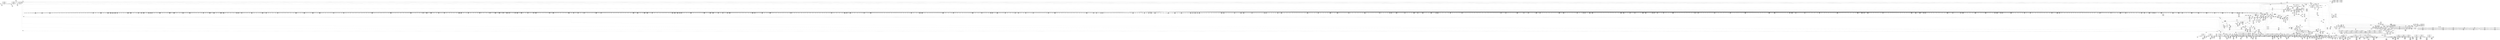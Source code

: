 digraph {
	CE0x537e570 [shape=record,shape=Mrecord,label="{CE0x537e570|40:_%struct.super_block*,_56:_i8*,_:_CRE_607,608_}"]
	CE0x5380340 [shape=record,shape=Mrecord,label="{CE0x5380340|40:_%struct.super_block*,_56:_i8*,_:_CRE_664,672_|*MultipleSource*|Function::may_create&Arg::dir::|Function::selinux_inode_mknod&Arg::dir::|security/selinux/hooks.c,1713}"]
	CE0x54484c0 [shape=record,shape=Mrecord,label="{CE0x54484c0|VOIDTB_TE:_CE_40,48_|*MultipleSource*|Function::may_create&Arg::dentry::|Function::selinux_inode_mknod&Arg::dentry::|security/selinux/hooks.c,1730}"]
	CE0x532fbe0 [shape=record,shape=Mrecord,label="{CE0x532fbe0|COLLAPSED:_GCMRE_current_task_external_global_%struct.task_struct*:_elem_0::|security/selinux/hooks.c,1706}"]
	CE0x530f1c0 [shape=record,shape=Mrecord,label="{CE0x530f1c0|_ret_void}"]
	CE0x53b4d50 [shape=record,shape=Mrecord,label="{CE0x53b4d50|272:_i8*,_:_CRE_1232,1233_}"]
	CE0x536ff80 [shape=record,shape=Mrecord,label="{CE0x536ff80|40:_%struct.super_block*,_56:_i8*,_:_CRE_144,145_}"]
	CE0x53b0f60 [shape=record,shape=Mrecord,label="{CE0x53b0f60|272:_i8*,_:_CRE_16,20_|*MultipleSource*|*LoadInst*|security/selinux/hooks.c,1714|security/selinux/hooks.c,1714}"]
	CE0x5406250 [shape=record,shape=Mrecord,label="{CE0x5406250|272:_i8*,_:_CRE_1638,1639_}"]
	CE0x5425d80 [shape=record,shape=Mrecord,label="{CE0x5425d80|avc_has_perm:_entry|*SummSource*}"]
	CE0x53ac2a0 [shape=record,shape=Mrecord,label="{CE0x53ac2a0|VOIDTB_TE:_CE_309,310_}"]
	CE0x5347100 [shape=record,shape=Mrecord,label="{CE0x5347100|may_create:_call|security/selinux/hooks.c,1706}"]
	CE0x53b1c90 [shape=record,shape=Mrecord,label="{CE0x53b1c90|272:_i8*,_:_CRE_640,648_|*MultipleSource*|*LoadInst*|security/selinux/hooks.c,1714|security/selinux/hooks.c,1714}"]
	CE0x53bad10 [shape=record,shape=Mrecord,label="{CE0x53bad10|272:_i8*,_:_CRE_1341,1342_}"]
	CE0x5301ee0 [shape=record,shape=Mrecord,label="{CE0x5301ee0|i16_12|*Constant*|*SummSource*}"]
	CE0x536c630 [shape=record,shape=Mrecord,label="{CE0x536c630|272:_i8*,_:_CRE_405,406_}"]
	CE0x537ea70 [shape=record,shape=Mrecord,label="{CE0x537ea70|40:_%struct.super_block*,_56:_i8*,_:_CRE_611,612_}"]
	CE0x53582c0 [shape=record,shape=Mrecord,label="{CE0x53582c0|inode_mode_to_security_class:_tmp15|security/selinux/hooks.c,1153|*SummSink*}"]
	CE0x536f3b0 [shape=record,shape=Mrecord,label="{CE0x536f3b0|40:_%struct.super_block*,_56:_i8*,_:_CRE_104,112_|*MultipleSource*|Function::may_create&Arg::dir::|Function::selinux_inode_mknod&Arg::dir::|security/selinux/hooks.c,1713}"]
	CE0x5397720 [shape=record,shape=Mrecord,label="{CE0x5397720|40:_%struct.super_block*,_56:_i8*,_:_CRE_440,448_|*MultipleSource*|Function::may_create&Arg::dir::|Function::selinux_inode_mknod&Arg::dir::|security/selinux/hooks.c,1713}"]
	CE0x53b8e40 [shape=record,shape=Mrecord,label="{CE0x53b8e40|272:_i8*,_:_CRE_1312,1313_}"]
	CE0x534db00 [shape=record,shape=Mrecord,label="{CE0x534db00|i1_true|*Constant*|*SummSource*}"]
	CE0x530d1a0 [shape=record,shape=Mrecord,label="{CE0x530d1a0|selinux_inode_mknod:_dir|Function::selinux_inode_mknod&Arg::dir::}"]
	CE0x534d640 [shape=record,shape=Mrecord,label="{CE0x534d640|may_create:_tmp14|security/selinux/hooks.c,1706|*SummSource*}"]
	CE0x5420840 [shape=record,shape=Mrecord,label="{CE0x5420840|28:_i32,_:_CRE_114,115_}"]
	CE0x53710f0 [shape=record,shape=Mrecord,label="{CE0x53710f0|i32_-1|*Constant*|*SummSink*}"]
	CE0x5326950 [shape=record,shape=Mrecord,label="{CE0x5326950|may_create:_tmp3}"]
	CE0x5426f40 [shape=record,shape=Mrecord,label="{CE0x5426f40|avc_has_perm:_tclass|Function::avc_has_perm&Arg::tclass::}"]
	CE0x5456cf0 [shape=record,shape=Mrecord,label="{CE0x5456cf0|may_create:_tmp55|security/selinux/hooks.c,1735|*SummSource*}"]
	CE0x544ae40 [shape=record,shape=Mrecord,label="{CE0x544ae40|VOIDTB_TE:_CE_189,190_}"]
	CE0x5461a70 [shape=record,shape=Mrecord,label="{CE0x5461a70|get_current:_tmp3|*SummSource*}"]
	CE0x539ecc0 [shape=record,shape=Mrecord,label="{CE0x539ecc0|272:_i8*,_:_CRE_496,504_|*MultipleSource*|*LoadInst*|security/selinux/hooks.c,1714|security/selinux/hooks.c,1714}"]
	CE0x539f230 [shape=record,shape=Mrecord,label="{CE0x539f230|272:_i8*,_:_CRE_528,536_|*MultipleSource*|*LoadInst*|security/selinux/hooks.c,1714|security/selinux/hooks.c,1714}"]
	CE0x545bb80 [shape=record,shape=Mrecord,label="{CE0x545bb80|may_create:_tmp57|security/selinux/hooks.c,1736}"]
	CE0x5449600 [shape=record,shape=Mrecord,label="{CE0x5449600|i64_15|*Constant*|*SummSink*}"]
	CE0x54057b0 [shape=record,shape=Mrecord,label="{CE0x54057b0|272:_i8*,_:_CRE_1628,1629_}"]
	CE0x5332a60 [shape=record,shape=Mrecord,label="{CE0x5332a60|may_create:_if.end25}"]
	CE0x53a67e0 [shape=record,shape=Mrecord,label="{CE0x53a67e0|272:_i8*,_:_CRE_200,204_|*MultipleSource*|*LoadInst*|security/selinux/hooks.c,1714|security/selinux/hooks.c,1714}"]
	CE0x53048a0 [shape=record,shape=Mrecord,label="{CE0x53048a0|inode_mode_to_security_class:_tmp}"]
	CE0x5353d10 [shape=record,shape=Mrecord,label="{CE0x5353d10|inode_mode_to_security_class:_tmp11|security/selinux/hooks.c,1149|*SummSource*}"]
	CE0x530d4d0 [shape=record,shape=Mrecord,label="{CE0x530d4d0|inode_mode_to_security_class:_tmp13|security/selinux/hooks.c,1151}"]
	CE0x53099d0 [shape=record,shape=Mrecord,label="{CE0x53099d0|i32_16384|*Constant*|*SummSource*}"]
	CE0x5406580 [shape=record,shape=Mrecord,label="{CE0x5406580|272:_i8*,_:_CRE_1641,1642_}"]
	CE0x5368c40 [shape=record,shape=Mrecord,label="{CE0x5368c40|40:_%struct.super_block*,_56:_i8*,_:_CRE_174,175_}"]
	CE0x52fecd0 [shape=record,shape=Mrecord,label="{CE0x52fecd0|may_create:_if.end30}"]
	CE0x5409af0 [shape=record,shape=Mrecord,label="{CE0x5409af0|272:_i8*,_:_CRE_1704,1712_|*MultipleSource*|*LoadInst*|security/selinux/hooks.c,1714|security/selinux/hooks.c,1714}"]
	CE0x539fca0 [shape=record,shape=Mrecord,label="{CE0x539fca0|272:_i8*,_:_CRE_564,565_}"]
	CE0x539e4a0 [shape=record,shape=Mrecord,label="{CE0x539e4a0|272:_i8*,_:_CRE_463,464_}"]
	CE0x5316100 [shape=record,shape=Mrecord,label="{CE0x5316100|i16_13|*Constant*}"]
	CE0x5308590 [shape=record,shape=Mrecord,label="{CE0x5308590|inode_mode_to_security_class:_tmp3|security/selinux/hooks.c,1141}"]
	CE0x5377320 [shape=record,shape=Mrecord,label="{CE0x5377320|40:_%struct.super_block*,_56:_i8*,_:_CRE_285,286_}"]
	CE0x53b44d0 [shape=record,shape=Mrecord,label="{CE0x53b44d0|272:_i8*,_:_CRE_1224,1225_}"]
	CE0x53596f0 [shape=record,shape=Mrecord,label="{CE0x53596f0|40:_%struct.super_block*,_56:_i8*,_:_CRE_728,736_|*MultipleSource*|Function::may_create&Arg::dir::|Function::selinux_inode_mknod&Arg::dir::|security/selinux/hooks.c,1713}"]
	CE0x532ecb0 [shape=record,shape=Mrecord,label="{CE0x532ecb0|GLOBAL:_get_current|*Constant*|*SummSink*}"]
	CE0x5346730 [shape=record,shape=Mrecord,label="{CE0x5346730|may_create:_land.lhs.true2}"]
	CE0x531d460 [shape=record,shape=Mrecord,label="{CE0x531d460|40:_%struct.super_block*,_56:_i8*,_:_CRE_203,204_}"]
	CE0x541c9d0 [shape=record,shape=Mrecord,label="{CE0x541c9d0|28:_i32,_:_CRE_54,55_}"]
	CE0x5312a00 [shape=record,shape=Mrecord,label="{CE0x5312a00|i32_3|*Constant*|*SummSink*}"]
	CE0x53590a0 [shape=record,shape=Mrecord,label="{CE0x53590a0|_call_void___llvm_gcov_indirect_counter_increment(i32*___llvm_gcov_global_state_pred112,_i64**_getelementptr_inbounds_(_8_x_i64*_,_8_x_i64*_*___llvm_gcda_edge_table111,_i64_0,_i64_0)),_!dbg_!27723|security/selinux/hooks.c,1157|*SummSource*}"]
	CE0x531f620 [shape=record,shape=Mrecord,label="{CE0x531f620|40:_%struct.super_block*,_56:_i8*,_:_CRE_254,255_}"]
	CE0x53b6a00 [shape=record,shape=Mrecord,label="{CE0x53b6a00|272:_i8*,_:_CRE_1259,1260_}"]
	CE0x537b370 [shape=record,shape=Mrecord,label="{CE0x537b370|40:_%struct.super_block*,_56:_i8*,_:_CRE_567,568_}"]
	CE0x53a1320 [shape=record,shape=Mrecord,label="{CE0x53a1320|272:_i8*,_:_CRE_584,585_}"]
	CE0x5407680 [shape=record,shape=Mrecord,label="{CE0x5407680|272:_i8*,_:_CRE_1657,1658_}"]
	CE0x53a2970 [shape=record,shape=Mrecord,label="{CE0x53a2970|272:_i8*,_:_CRE_605,606_}"]
	CE0x5363a50 [shape=record,shape=Mrecord,label="{CE0x5363a50|may_create:_sid11|security/selinux/hooks.c,1716}"]
	CE0x545e880 [shape=record,shape=Mrecord,label="{CE0x545e880|i64*_getelementptr_inbounds_(_26_x_i64_,_26_x_i64_*___llvm_gcov_ctr217,_i64_0,_i64_24)|*Constant*|*SummSource*}"]
	CE0x5461640 [shape=record,shape=Mrecord,label="{CE0x5461640|get_current:_tmp4|./arch/x86/include/asm/current.h,14}"]
	CE0x531d5a0 [shape=record,shape=Mrecord,label="{CE0x531d5a0|40:_%struct.super_block*,_56:_i8*,_:_CRE_204,205_}"]
	CE0x541d140 [shape=record,shape=Mrecord,label="{CE0x541d140|28:_i32,_:_CRE_62,63_}"]
	CE0x5359220 [shape=record,shape=Mrecord,label="{CE0x5359220|_call_void___llvm_gcov_indirect_counter_increment(i32*___llvm_gcov_global_state_pred112,_i64**_getelementptr_inbounds_(_8_x_i64*_,_8_x_i64*_*___llvm_gcda_edge_table111,_i64_0,_i64_0)),_!dbg_!27723|security/selinux/hooks.c,1157|*SummSink*}"]
	CE0x52ffe60 [shape=record,shape=Mrecord,label="{CE0x52ffe60|i64_14|*Constant*}"]
	CE0x530f0c0 [shape=record,shape=Mrecord,label="{CE0x530f0c0|__llvm_gcov_indirect_counter_increment:_counters|Function::__llvm_gcov_indirect_counter_increment&Arg::counters::|*SummSink*}"]
	CE0x53314f0 [shape=record,shape=Mrecord,label="{CE0x53314f0|may_create:_tmp8|security/selinux/hooks.c,1706}"]
	CE0x540a960 [shape=record,shape=Mrecord,label="{CE0x540a960|272:_i8*,_:_CRE_1776,1784_|*MultipleSource*|*LoadInst*|security/selinux/hooks.c,1714|security/selinux/hooks.c,1714}"]
	CE0x5445980 [shape=record,shape=Mrecord,label="{CE0x5445980|VOIDTB_TE:_CE_168,169_}"]
	CE0x53afa20 [shape=record,shape=Mrecord,label="{CE0x53afa20|272:_i8*,_:_CRE_376,380_|*MultipleSource*|*LoadInst*|security/selinux/hooks.c,1714|security/selinux/hooks.c,1714}"]
	CE0x534d2f0 [shape=record,shape=Mrecord,label="{CE0x534d2f0|i64*_getelementptr_inbounds_(_26_x_i64_,_26_x_i64_*___llvm_gcov_ctr217,_i64_0,_i64_8)|*Constant*|*SummSink*}"]
	CE0x53b7060 [shape=record,shape=Mrecord,label="{CE0x53b7060|272:_i8*,_:_CRE_1265,1266_}"]
	CE0x53532c0 [shape=record,shape=Mrecord,label="{CE0x53532c0|i64*_getelementptr_inbounds_(_18_x_i64_,_18_x_i64_*___llvm_gcov_ctr110,_i64_0,_i64_13)|*Constant*|*SummSource*}"]
	CE0x530b2b0 [shape=record,shape=Mrecord,label="{CE0x530b2b0|selinux_inode_mknod:_tmp1}"]
	CE0x5463060 [shape=record,shape=Mrecord,label="{CE0x5463060|__llvm_gcov_indirect_counter_increment:_counter|*SummSink*}"]
	CE0x5468400 [shape=record,shape=Mrecord,label="{CE0x5468400|may_create:_call32|security/selinux/hooks.c,1739}"]
	CE0x532f890 [shape=record,shape=Mrecord,label="{CE0x532f890|may_create:_cred|security/selinux/hooks.c,1706|*SummSource*}"]
	CE0x53565c0 [shape=record,shape=Mrecord,label="{CE0x53565c0|i64*_getelementptr_inbounds_(_18_x_i64_,_18_x_i64_*___llvm_gcov_ctr110,_i64_0,_i64_14)|*Constant*|*SummSource*}"]
	CE0x5424ef0 [shape=record,shape=Mrecord,label="{CE0x5424ef0|may_create:_tmp31|security/selinux/hooks.c,1725|*SummSource*}"]
	CE0x53b0160 [shape=record,shape=Mrecord,label="{CE0x53b0160|272:_i8*,_:_CRE_395,396_}"]
	CE0x5455cc0 [shape=record,shape=Mrecord,label="{CE0x5455cc0|GLOBAL:_security_transition_sid|*Constant*}"]
	CE0x531f760 [shape=record,shape=Mrecord,label="{CE0x531f760|40:_%struct.super_block*,_56:_i8*,_:_CRE_255,256_}"]
	CE0x5343e90 [shape=record,shape=Mrecord,label="{CE0x5343e90|may_create:_do.body}"]
	CE0x536dd90 [shape=record,shape=Mrecord,label="{CE0x536dd90|272:_i8*,_:_CRE_427,428_}"]
	CE0x54424a0 [shape=record,shape=Mrecord,label="{CE0x54424a0|i32_4|*Constant*|*SummSink*}"]
	CE0x5367a60 [shape=record,shape=Mrecord,label="{CE0x5367a60|may_create:_tmp36|security/selinux/hooks.c,1728|*SummSource*}"]
	CE0x537c3b0 [shape=record,shape=Mrecord,label="{CE0x537c3b0|40:_%struct.super_block*,_56:_i8*,_:_CRE_580,581_}"]
	CE0x53acba0 [shape=record,shape=Mrecord,label="{CE0x53acba0|VOIDTB_TE:_CE_318,319_}"]
	CE0x5458b80 [shape=record,shape=Mrecord,label="{CE0x5458b80|may_create:_tmp51|security/selinux/hooks.c,1732|*SummSink*}"]
	CE0x5315b40 [shape=record,shape=Mrecord,label="{CE0x5315b40|i64*_getelementptr_inbounds_(_18_x_i64_,_18_x_i64_*___llvm_gcov_ctr110,_i64_0,_i64_16)|*Constant*|*SummSource*}"]
	CE0x534dc70 [shape=record,shape=Mrecord,label="{CE0x534dc70|i1_true|*Constant*|*SummSink*}"]
	CE0x5301cf0 [shape=record,shape=Mrecord,label="{CE0x5301cf0|i16_12|*Constant*}"]
	CE0x5404df0 [shape=record,shape=Mrecord,label="{CE0x5404df0|272:_i8*,_:_CRE_1620,1621_}"]
	CE0x5449f60 [shape=record,shape=Mrecord,label="{CE0x5449f60|VOIDTB_TE:_CE_175,176_}"]
	CE0x53450a0 [shape=record,shape=Mrecord,label="{CE0x53450a0|may_create:_lor.lhs.false|*SummSource*}"]
	CE0x540cee0 [shape=record,shape=Mrecord,label="{CE0x540cee0|272:_i8*,_:_CRE_1920,1928_|*MultipleSource*|*LoadInst*|security/selinux/hooks.c,1714|security/selinux/hooks.c,1714}"]
	CE0x5455e80 [shape=record,shape=Mrecord,label="{CE0x5455e80|GLOBAL:_security_transition_sid|*Constant*|*SummSink*}"]
	CE0x5458b10 [shape=record,shape=Mrecord,label="{CE0x5458b10|i64*_getelementptr_inbounds_(_26_x_i64_,_26_x_i64_*___llvm_gcov_ctr217,_i64_0,_i64_19)|*Constant*|*SummSink*}"]
	CE0x541f910 [shape=record,shape=Mrecord,label="{CE0x541f910|28:_i32,_:_CRE_100,101_}"]
	CE0x535ef60 [shape=record,shape=Mrecord,label="{CE0x535ef60|40:_%struct.super_block*,_56:_i8*,_:_CRE_904,905_}"]
	CE0x535d160 [shape=record,shape=Mrecord,label="{CE0x535d160|40:_%struct.super_block*,_56:_i8*,_:_CRE_880,881_}"]
	CE0x53775a0 [shape=record,shape=Mrecord,label="{CE0x53775a0|40:_%struct.super_block*,_56:_i8*,_:_CRE_287,288_}"]
	CE0x5449090 [shape=record,shape=Mrecord,label="{CE0x5449090|may_create:_tobool19|security/selinux/hooks.c,1728|*SummSource*}"]
	CE0x5408890 [shape=record,shape=Mrecord,label="{CE0x5408890|272:_i8*,_:_CRE_1674,1675_}"]
	CE0x53776e0 [shape=record,shape=Mrecord,label="{CE0x53776e0|40:_%struct.super_block*,_56:_i8*,_:_CRE_288,289_}"]
	CE0x5318d40 [shape=record,shape=Mrecord,label="{CE0x5318d40|inode_mode_to_security_class:_tmp6|security/selinux/hooks.c,1145}"]
	CE0x53b2e30 [shape=record,shape=Mrecord,label="{CE0x53b2e30|272:_i8*,_:_CRE_736,880_|*MultipleSource*|*LoadInst*|security/selinux/hooks.c,1714|security/selinux/hooks.c,1714}"]
	CE0x54058c0 [shape=record,shape=Mrecord,label="{CE0x54058c0|272:_i8*,_:_CRE_1629,1630_}"]
	CE0x5328d90 [shape=record,shape=Mrecord,label="{CE0x5328d90|may_create:_if.then20}"]
	CE0x5369c80 [shape=record,shape=Mrecord,label="{CE0x5369c80|40:_%struct.super_block*,_56:_i8*,_:_CRE_187,188_}"]
	CE0x541d340 [shape=record,shape=Mrecord,label="{CE0x541d340|28:_i32,_:_CRE_64,65_}"]
	CE0x544ad30 [shape=record,shape=Mrecord,label="{CE0x544ad30|VOIDTB_TE:_CE_188,189_}"]
	"CONST[source:2(external),value:2(dynamic)][purpose:{subject}]"
	CE0x541b040 [shape=record,shape=Mrecord,label="{CE0x541b040|28:_i32,_:_CRE_12,13_}"]
	CE0x537d670 [shape=record,shape=Mrecord,label="{CE0x537d670|40:_%struct.super_block*,_56:_i8*,_:_CRE_595,596_}"]
	CE0x544c9e0 [shape=record,shape=Mrecord,label="{CE0x544c9e0|VOIDTB_TE:_CE_215,216_}"]
	CE0x54559b0 [shape=record,shape=Mrecord,label="{CE0x54559b0|may_create:_tmp47|security/selinux/hooks.c,1731|*SummSource*}"]
	CE0x5346e00 [shape=record,shape=Mrecord,label="{CE0x5346e00|may_create:_tmp2|*SummSource*}"]
	CE0x53969e0 [shape=record,shape=Mrecord,label="{CE0x53969e0|40:_%struct.super_block*,_56:_i8*,_:_CRE_392,400_|*MultipleSource*|Function::may_create&Arg::dir::|Function::selinux_inode_mknod&Arg::dir::|security/selinux/hooks.c,1713}"]
	CE0x5348850 [shape=record,shape=Mrecord,label="{CE0x5348850|i8_1|*Constant*|*SummSource*}"]
	CE0x53b4e60 [shape=record,shape=Mrecord,label="{CE0x53b4e60|272:_i8*,_:_CRE_1233,1234_}"]
	CE0x53b7390 [shape=record,shape=Mrecord,label="{CE0x53b7390|272:_i8*,_:_CRE_1268,1269_}"]
	CE0x539afa0 [shape=record,shape=Mrecord,label="{CE0x539afa0|__llvm_gcov_indirect_counter_increment:_tmp1|*SummSource*}"]
	CE0x5446dd0 [shape=record,shape=Mrecord,label="{CE0x5446dd0|VOIDTB_TE:_CE_161,162_}"]
	CE0x5422e00 [shape=record,shape=Mrecord,label="{CE0x5422e00|avc_has_perm:_auditdata|Function::avc_has_perm&Arg::auditdata::}"]
	CE0x545b290 [shape=record,shape=Mrecord,label="{CE0x545b290|i64_17|*Constant*|*SummSource*}"]
	CE0x5444990 [shape=record,shape=Mrecord,label="{CE0x5444990|VOIDTB_TE:_CE_91,92_}"]
	CE0x53a0000 [shape=record,shape=Mrecord,label="{CE0x53a0000|272:_i8*,_:_CRE_566,567_}"]
	CE0x5364390 [shape=record,shape=Mrecord,label="{CE0x5364390|may_create:_tmp34|security/selinux/hooks.c,1726}"]
	CE0x53bc360 [shape=record,shape=Mrecord,label="{CE0x53bc360|272:_i8*,_:_CRE_1362,1363_}"]
	CE0x544a4b0 [shape=record,shape=Mrecord,label="{CE0x544a4b0|VOIDTB_TE:_CE_180,181_}"]
	CE0x53b8f50 [shape=record,shape=Mrecord,label="{CE0x53b8f50|272:_i8*,_:_CRE_1313,1314_}"]
	CE0x53ac350 [shape=record,shape=Mrecord,label="{CE0x53ac350|VOIDTB_TE:_CE_310,311_}"]
	CE0x536b0b0 [shape=record,shape=Mrecord,label="{CE0x536b0b0|i64_3|*Constant*|*SummSink*}"]
	CE0x5306620 [shape=record,shape=Mrecord,label="{CE0x5306620|i64*_getelementptr_inbounds_(_18_x_i64_,_18_x_i64_*___llvm_gcov_ctr110,_i64_0,_i64_10)|*Constant*}"]
	CE0x537ad30 [shape=record,shape=Mrecord,label="{CE0x537ad30|40:_%struct.super_block*,_56:_i8*,_:_CRE_562,563_}"]
	CE0x53bb040 [shape=record,shape=Mrecord,label="{CE0x53bb040|272:_i8*,_:_CRE_1344,1345_}"]
	CE0x5313f50 [shape=record,shape=Mrecord,label="{CE0x5313f50|inode_mode_to_security_class:_tmp18|security/selinux/hooks.c,1158}"]
	CE0x537bff0 [shape=record,shape=Mrecord,label="{CE0x537bff0|40:_%struct.super_block*,_56:_i8*,_:_CRE_577,578_}"]
	CE0x5404cd0 [shape=record,shape=Mrecord,label="{CE0x5404cd0|272:_i8*,_:_CRE_1618,1619_}"]
	CE0x5359970 [shape=record,shape=Mrecord,label="{CE0x5359970|40:_%struct.super_block*,_56:_i8*,_:_CRE_736,740_|*MultipleSource*|Function::may_create&Arg::dir::|Function::selinux_inode_mknod&Arg::dir::|security/selinux/hooks.c,1713}"]
	CE0x52ffdf0 [shape=record,shape=Mrecord,label="{CE0x52ffdf0|i64_16|*Constant*}"]
	CE0x54608d0 [shape=record,shape=Mrecord,label="{CE0x54608d0|may_create:_tmp65|security/selinux/hooks.c,1739|*SummSink*}"]
	CE0x537ef70 [shape=record,shape=Mrecord,label="{CE0x537ef70|40:_%struct.super_block*,_56:_i8*,_:_CRE_615,616_}"]
	CE0x53aaf60 [shape=record,shape=Mrecord,label="{CE0x53aaf60|VOIDTB_TE:_CE_264,272_|*MultipleSource*|Function::may_create&Arg::dentry::|Function::selinux_inode_mknod&Arg::dentry::|security/selinux/hooks.c,1730}"]
	CE0x5406360 [shape=record,shape=Mrecord,label="{CE0x5406360|272:_i8*,_:_CRE_1639,1640_}"]
	CE0x541aeb0 [shape=record,shape=Mrecord,label="{CE0x541aeb0|28:_i32,_:_CRE_10,11_}"]
	CE0x53191f0 [shape=record,shape=Mrecord,label="{CE0x53191f0|may_create:_call|security/selinux/hooks.c,1706|*SummSink*}"]
	CE0x532bd50 [shape=record,shape=Mrecord,label="{CE0x532bd50|may_create:_create_sid|security/selinux/hooks.c,1717|*SummSink*}"]
	CE0x54574a0 [shape=record,shape=Mrecord,label="{CE0x54574a0|may_create:_call27|security/selinux/hooks.c,1735|*SummSink*}"]
	CE0x5420a60 [shape=record,shape=Mrecord,label="{CE0x5420a60|28:_i32,_:_CRE_116,117_}"]
	CE0x544a3a0 [shape=record,shape=Mrecord,label="{CE0x544a3a0|VOIDTB_TE:_CE_179,180_}"]
	CE0x53bb7b0 [shape=record,shape=Mrecord,label="{CE0x53bb7b0|272:_i8*,_:_CRE_1351,1352_}"]
	CE0x541cf40 [shape=record,shape=Mrecord,label="{CE0x541cf40|28:_i32,_:_CRE_60,61_}"]
	CE0x5447540 [shape=record,shape=Mrecord,label="{CE0x5447540|VOIDTB_TE:_CE_169,170_}"]
	CE0x5383940 [shape=record,shape=Mrecord,label="{CE0x5383940|__llvm_gcov_indirect_counter_increment:_tmp3}"]
	CE0x537b870 [shape=record,shape=Mrecord,label="{CE0x537b870|40:_%struct.super_block*,_56:_i8*,_:_CRE_571,572_}"]
	CE0x539d830 [shape=record,shape=Mrecord,label="{CE0x539d830|272:_i8*,_:_CRE_32,40_|*MultipleSource*|*LoadInst*|security/selinux/hooks.c,1714|security/selinux/hooks.c,1714}"]
	CE0x535b830 [shape=record,shape=Mrecord,label="{CE0x535b830|40:_%struct.super_block*,_56:_i8*,_:_CRE_856,864_|*MultipleSource*|Function::may_create&Arg::dir::|Function::selinux_inode_mknod&Arg::dir::|security/selinux/hooks.c,1713}"]
	CE0x53b8760 [shape=record,shape=Mrecord,label="{CE0x53b8760|272:_i8*,_:_CRE_1306,1307_}"]
	CE0x54336a0 [shape=record,shape=Mrecord,label="{CE0x54336a0|8:_i32,_22:_i16,_:_CRE_8,12_|*MultipleSource*|security/selinux/hooks.c,1728|security/selinux/hooks.c,1714|security/selinux/hooks.c,1714}"]
	CE0x53aaa70 [shape=record,shape=Mrecord,label="{CE0x53aaa70|may_create:_tmp24|*LoadInst*|security/selinux/hooks.c,1714|*SummSink*}"]
	CE0x53aa7c0 [shape=record,shape=Mrecord,label="{CE0x53aa7c0|may_create:_tmp24|*LoadInst*|security/selinux/hooks.c,1714}"]
	CE0x5379e00 [shape=record,shape=Mrecord,label="{CE0x5379e00|i32_8|*Constant*|*SummSink*}"]
	CE0x539dee0 [shape=record,shape=Mrecord,label="{CE0x539dee0|272:_i8*,_:_CRE_64,72_|*MultipleSource*|*LoadInst*|security/selinux/hooks.c,1714|security/selinux/hooks.c,1714}"]
	CE0x545fc70 [shape=record,shape=Mrecord,label="{CE0x545fc70|may_create:_tmp64|security/selinux/hooks.c,1739|*SummSink*}"]
	CE0x53a20f0 [shape=record,shape=Mrecord,label="{CE0x53a20f0|272:_i8*,_:_CRE_597,598_}"]
	CE0x5345a20 [shape=record,shape=Mrecord,label="{CE0x5345a20|may_create:_tmp2}"]
	CE0x5321c50 [shape=record,shape=Mrecord,label="{CE0x5321c50|i32_24576|*Constant*|*SummSink*}"]
	CE0x54268c0 [shape=record,shape=Mrecord,label="{CE0x54268c0|avc_has_perm:_ssid|Function::avc_has_perm&Arg::ssid::|*SummSink*}"]
	CE0x5367530 [shape=record,shape=Mrecord,label="{CE0x5367530|may_create:_tmp35|security/selinux/hooks.c,1726|*SummSource*}"]
	CE0x5446ff0 [shape=record,shape=Mrecord,label="{CE0x5446ff0|VOIDTB_TE:_CE_163,164_}"]
	CE0x541fc90 [shape=record,shape=Mrecord,label="{CE0x541fc90|28:_i32,_:_CRE_103,104_}"]
	CE0x5420950 [shape=record,shape=Mrecord,label="{CE0x5420950|28:_i32,_:_CRE_115,116_}"]
	CE0x530a210 [shape=record,shape=Mrecord,label="{CE0x530a210|selinux_inode_mknod:_tmp3|*SummSource*}"]
	CE0x5416370 [shape=record,shape=Mrecord,label="{CE0x5416370|0:_i8,_8:_%struct.dentry*,_24:_%struct.selinux_audit_data*,_:_SCMRE_0,1_|*MultipleSource*|security/selinux/hooks.c, 1710|security/selinux/hooks.c,1719}"]
	CE0x5418bd0 [shape=record,shape=Mrecord,label="{CE0x5418bd0|i8_10|*Constant*|*SummSource*}"]
	CE0x54200d0 [shape=record,shape=Mrecord,label="{CE0x54200d0|28:_i32,_:_CRE_107,108_}"]
	CE0x53452e0 [shape=record,shape=Mrecord,label="{CE0x53452e0|inode_mode_to_security_class:_return}"]
	CE0x536b150 [shape=record,shape=Mrecord,label="{CE0x536b150|may_create:_tmp4|security/selinux/hooks.c,1706}"]
	CE0x5350850 [shape=record,shape=Mrecord,label="{CE0x5350850|may_create:_tmp21|security/selinux/hooks.c,1706|*SummSink*}"]
	CE0x5343d80 [shape=record,shape=Mrecord,label="{CE0x5343d80|inode_mode_to_security_class:_sw.bb5|*SummSource*}"]
	CE0x54662f0 [shape=record,shape=Mrecord,label="{CE0x54662f0|may_create:_retval.0|*SummSink*}"]
	CE0x53a5050 [shape=record,shape=Mrecord,label="{CE0x53a5050|272:_i8*,_:_CRE_96,104_|*MultipleSource*|*LoadInst*|security/selinux/hooks.c,1714|security/selinux/hooks.c,1714}"]
	CE0x53b42b0 [shape=record,shape=Mrecord,label="{CE0x53b42b0|272:_i8*,_:_CRE_1222,1223_}"]
	CE0x53b8b10 [shape=record,shape=Mrecord,label="{CE0x53b8b10|272:_i8*,_:_CRE_1309,1310_}"]
	CE0x54579b0 [shape=record,shape=Mrecord,label="{CE0x54579b0|may_create:_tobool28|security/selinux/hooks.c,1736|*SummSource*}"]
	CE0x540bf20 [shape=record,shape=Mrecord,label="{CE0x540bf20|272:_i8*,_:_CRE_1873,1874_}"]
	CE0x53832c0 [shape=record,shape=Mrecord,label="{CE0x53832c0|i64*_null|*Constant*|*SummSource*}"]
	CE0x5313160 [shape=record,shape=Mrecord,label="{CE0x5313160|0:_i32,_4:_i32,_8:_i32,_12:_i32,_:_CMRE_12,16_|*MultipleSource*|security/selinux/hooks.c,1706|security/selinux/hooks.c,1706|security/selinux/hooks.c,1716}"]
	CE0x535ece0 [shape=record,shape=Mrecord,label="{CE0x535ece0|40:_%struct.super_block*,_56:_i8*,_:_CRE_902,903_}"]
	CE0x52fb430 [shape=record,shape=Mrecord,label="{CE0x52fb430|selinux_inode_mknod:_bb}"]
	CE0x5348210 [shape=record,shape=Mrecord,label="{CE0x5348210|may_create:_tmp16|security/selinux/hooks.c,1706}"]
	CE0x535faa0 [shape=record,shape=Mrecord,label="{CE0x535faa0|40:_%struct.super_block*,_56:_i8*,_:_CRE_913,914_}"]
	CE0x5432140 [shape=record,shape=Mrecord,label="{CE0x5432140|may_create:_tmp39|security/selinux/hooks.c,1728|*SummSink*}"]
	CE0x535cb20 [shape=record,shape=Mrecord,label="{CE0x535cb20|40:_%struct.super_block*,_56:_i8*,_:_CRE_875,876_}"]
	CE0x4b64090 [shape=record,shape=Mrecord,label="{CE0x4b64090|i64*_getelementptr_inbounds_(_2_x_i64_,_2_x_i64_*___llvm_gcov_ctr226,_i64_0,_i64_1)|*Constant*}"]
	CE0x5460ec0 [shape=record,shape=Mrecord,label="{CE0x5460ec0|get_current:_bb|*SummSource*}"]
	CE0x53a53f0 [shape=record,shape=Mrecord,label="{CE0x53a53f0|272:_i8*,_:_CRE_112,120_|*MultipleSource*|*LoadInst*|security/selinux/hooks.c,1714|security/selinux/hooks.c,1714}"]
	CE0x53701c0 [shape=record,shape=Mrecord,label="{CE0x53701c0|40:_%struct.super_block*,_56:_i8*,_:_CRE_147,148_}"]
	CE0x5307790 [shape=record,shape=Mrecord,label="{CE0x5307790|inode_mode_to_security_class:_and|security/selinux/hooks.c,1139|*SummSink*}"]
	CE0x535c260 [shape=record,shape=Mrecord,label="{CE0x535c260|40:_%struct.super_block*,_56:_i8*,_:_CRE_868,869_}"]
	CE0x5302840 [shape=record,shape=Mrecord,label="{CE0x5302840|i16_10|*Constant*}"]
	CE0x5322c50 [shape=record,shape=Mrecord,label="{CE0x5322c50|inode_mode_to_security_class:_sw.bb1}"]
	CE0x541d240 [shape=record,shape=Mrecord,label="{CE0x541d240|28:_i32,_:_CRE_63,64_}"]
	CE0x536fd40 [shape=record,shape=Mrecord,label="{CE0x536fd40|40:_%struct.super_block*,_56:_i8*,_:_CRE_141,142_}"]
	CE0x53a9b20 [shape=record,shape=Mrecord,label="{CE0x53a9b20|272:_i8*,_:_CRE_453,454_}"]
	CE0x5406f10 [shape=record,shape=Mrecord,label="{CE0x5406f10|272:_i8*,_:_CRE_1650,1651_}"]
	CE0x5343670 [shape=record,shape=Mrecord,label="{CE0x5343670|may_create:_if.end26|*SummSink*}"]
	CE0x53a2200 [shape=record,shape=Mrecord,label="{CE0x53a2200|272:_i8*,_:_CRE_598,599_}"]
	CE0x5302a80 [shape=record,shape=Mrecord,label="{CE0x5302a80|i16_6|*Constant*}"]
	CE0x546f910 [shape=record,shape=Mrecord,label="{CE0x546f910|get_current:_tmp}"]
	CE0x53b99f0 [shape=record,shape=Mrecord,label="{CE0x53b99f0|272:_i8*,_:_CRE_1323,1324_}"]
	CE0x5443980 [shape=record,shape=Mrecord,label="{CE0x5443980|VOIDTB_TE:_CE_56,64_|*MultipleSource*|Function::may_create&Arg::dentry::|Function::selinux_inode_mknod&Arg::dentry::|security/selinux/hooks.c,1730}"]
	CE0x530d9f0 [shape=record,shape=Mrecord,label="{CE0x530d9f0|inode_mode_to_security_class:_tmp13|security/selinux/hooks.c,1151|*SummSource*}"]
	CE0x536dc80 [shape=record,shape=Mrecord,label="{CE0x536dc80|272:_i8*,_:_CRE_426,427_}"]
	CE0x5446cc0 [shape=record,shape=Mrecord,label="{CE0x5446cc0|VOIDTB_TE:_CE_160,161_}"]
	CE0x5408780 [shape=record,shape=Mrecord,label="{CE0x5408780|272:_i8*,_:_CRE_1673,1674_}"]
	CE0x541e210 [shape=record,shape=Mrecord,label="{CE0x541e210|28:_i32,_:_CRE_77,78_}"]
	CE0x53b7e30 [shape=record,shape=Mrecord,label="{CE0x53b7e30|272:_i8*,_:_CRE_1278,1279_}"]
	CE0x5455640 [shape=record,shape=Mrecord,label="{CE0x5455640|may_create:_tmp48|security/selinux/hooks.c,1731}"]
	CE0x53305c0 [shape=record,shape=Mrecord,label="{CE0x53305c0|i32_22|*Constant*|*SummSink*}"]
	CE0x53b7b00 [shape=record,shape=Mrecord,label="{CE0x53b7b00|272:_i8*,_:_CRE_1275,1276_}"]
	CE0x5324c90 [shape=record,shape=Mrecord,label="{CE0x5324c90|i64*_getelementptr_inbounds_(_18_x_i64_,_18_x_i64_*___llvm_gcov_ctr110,_i64_0,_i64_9)|*Constant*}"]
	CE0x531cc60 [shape=record,shape=Mrecord,label="{CE0x531cc60|i64*_getelementptr_inbounds_(_18_x_i64_,_18_x_i64_*___llvm_gcov_ctr110,_i64_0,_i64_0)|*Constant*|*SummSource*}"]
	CE0x544d040 [shape=record,shape=Mrecord,label="{CE0x544d040|VOIDTB_TE:_CE_221,222_}"]
	CE0x532d630 [shape=record,shape=Mrecord,label="{CE0x532d630|inode_mode_to_security_class:_tmp7|security/selinux/hooks.c,1145}"]
	CE0x53f43f0 [shape=record,shape=Mrecord,label="{CE0x53f43f0|get_current:_tmp|*SummSink*}"]
	CE0x537beb0 [shape=record,shape=Mrecord,label="{CE0x537beb0|40:_%struct.super_block*,_56:_i8*,_:_CRE_576,577_}"]
	CE0x535db60 [shape=record,shape=Mrecord,label="{CE0x535db60|40:_%struct.super_block*,_56:_i8*,_:_CRE_888,889_}"]
	CE0x53b88c0 [shape=record,shape=Mrecord,label="{CE0x53b88c0|272:_i8*,_:_CRE_1308,1309_}"]
	CE0x5351a60 [shape=record,shape=Mrecord,label="{CE0x5351a60|40:_%struct.super_block*,_56:_i8*,_:_CRE_12,16_|*MultipleSource*|Function::may_create&Arg::dir::|Function::selinux_inode_mknod&Arg::dir::|security/selinux/hooks.c,1713}"]
	CE0x5444550 [shape=record,shape=Mrecord,label="{CE0x5444550|VOIDTB_TE:_CE_89,90_}"]
	CE0x53accb0 [shape=record,shape=Mrecord,label="{CE0x53accb0|VOIDTB_TE:_CE_319,320_}"]
	CE0x5306ca0 [shape=record,shape=Mrecord,label="{CE0x5306ca0|__llvm_gcov_indirect_counter_increment:_entry|*SummSink*}"]
	CE0x545d1b0 [shape=record,shape=Mrecord,label="{CE0x545d1b0|i64*_getelementptr_inbounds_(_26_x_i64_,_26_x_i64_*___llvm_gcov_ctr217,_i64_0,_i64_23)|*Constant*|*SummSource*}"]
	CE0x53997d0 [shape=record,shape=Mrecord,label="{CE0x53997d0|40:_%struct.super_block*,_56:_i8*,_:_CRE_496,500_|*MultipleSource*|Function::may_create&Arg::dir::|Function::selinux_inode_mknod&Arg::dir::|security/selinux/hooks.c,1713}"]
	CE0x540ab30 [shape=record,shape=Mrecord,label="{CE0x540ab30|272:_i8*,_:_CRE_1784,1792_|*MultipleSource*|*LoadInst*|security/selinux/hooks.c,1714|security/selinux/hooks.c,1714}"]
	CE0x545ea10 [shape=record,shape=Mrecord,label="{CE0x545ea10|may_create:_tmp63|security/selinux/hooks.c,1739|*SummSink*}"]
	CE0x5408230 [shape=record,shape=Mrecord,label="{CE0x5408230|272:_i8*,_:_CRE_1668,1669_}"]
	CE0x5351310 [shape=record,shape=Mrecord,label="{CE0x5351310|40:_%struct.super_block*,_56:_i8*,_:_CRE_2,4_|*MultipleSource*|Function::may_create&Arg::dir::|Function::selinux_inode_mknod&Arg::dir::|security/selinux/hooks.c,1713}"]
	CE0x545c270 [shape=record,shape=Mrecord,label="{CE0x545c270|may_create:_tmp58|security/selinux/hooks.c,1736|*SummSource*}"]
	CE0x53180c0 [shape=record,shape=Mrecord,label="{CE0x53180c0|inode_mode_to_security_class:_tmp9|security/selinux/hooks.c,1147|*SummSource*}"]
	CE0x53baf30 [shape=record,shape=Mrecord,label="{CE0x53baf30|272:_i8*,_:_CRE_1343,1344_}"]
	CE0x53a3960 [shape=record,shape=Mrecord,label="{CE0x53a3960|272:_i8*,_:_CRE_620,621_}"]
	CE0x54230d0 [shape=record,shape=Mrecord,label="{CE0x54230d0|avc_has_perm:_auditdata|Function::avc_has_perm&Arg::auditdata::|*SummSink*}"]
	CE0x535e420 [shape=record,shape=Mrecord,label="{CE0x535e420|40:_%struct.super_block*,_56:_i8*,_:_CRE_895,896_}"]
	CE0x53a2fd0 [shape=record,shape=Mrecord,label="{CE0x53a2fd0|272:_i8*,_:_CRE_611,612_}"]
	CE0x53ac430 [shape=record,shape=Mrecord,label="{CE0x53ac430|VOIDTB_TE:_CE_311,312_}"]
	CE0x5420620 [shape=record,shape=Mrecord,label="{CE0x5420620|28:_i32,_:_CRE_112,113_}"]
	CE0x5432470 [shape=record,shape=Mrecord,label="{CE0x5432470|may_create:_tmp40|security/selinux/hooks.c,1728|*SummSource*}"]
	CE0x537ae70 [shape=record,shape=Mrecord,label="{CE0x537ae70|40:_%struct.super_block*,_56:_i8*,_:_CRE_563,564_}"]
	CE0x53a5d00 [shape=record,shape=Mrecord,label="{CE0x53a5d00|272:_i8*,_:_CRE_144,152_|*MultipleSource*|*LoadInst*|security/selinux/hooks.c,1714|security/selinux/hooks.c,1714}"]
	CE0x5344b50 [shape=record,shape=Mrecord,label="{CE0x5344b50|inode_mode_to_security_class:_sw.bb2|*SummSink*}"]
	CE0x540c0f0 [shape=record,shape=Mrecord,label="{CE0x540c0f0|272:_i8*,_:_CRE_1874,1875_}"]
	CE0x544b170 [shape=record,shape=Mrecord,label="{CE0x544b170|VOIDTB_TE:_CE_192,193_}"]
	CE0x530a170 [shape=record,shape=Mrecord,label="{CE0x530a170|selinux_inode_mknod:_tmp3}"]
	CE0x530b8f0 [shape=record,shape=Mrecord,label="{CE0x530b8f0|_switch_i32_%and,_label_%sw.epilog_i32_49152,_label_%sw.bb_i32_40960,_label_%sw.bb1_i32_32768,_label_%sw.bb2_i32_24576,_label_%sw.bb3_i32_16384,_label_%sw.bb4_i32_8192,_label_%sw.bb5_i32_4096,_label_%sw.bb6_,_!dbg_!27714|security/selinux/hooks.c,1139|*SummSink*}"]
	CE0x537f330 [shape=record,shape=Mrecord,label="{CE0x537f330|40:_%struct.super_block*,_56:_i8*,_:_CRE_618,619_}"]
	CE0x540c6c0 [shape=record,shape=Mrecord,label="{CE0x540c6c0|272:_i8*,_:_CRE_1879,1880_}"]
	CE0x534b8e0 [shape=record,shape=Mrecord,label="{CE0x534b8e0|GLOBAL:_may_create.__warned|Global_var:may_create.__warned|*SummSource*}"]
	CE0x53b67e0 [shape=record,shape=Mrecord,label="{CE0x53b67e0|272:_i8*,_:_CRE_1257,1258_}"]
	CE0x541afb0 [shape=record,shape=Mrecord,label="{CE0x541afb0|28:_i32,_:_CRE_11,12_}"]
	CE0x5346620 [shape=record,shape=Mrecord,label="{CE0x5346620|inode_mode_to_security_class:_sw.bb4|*SummSink*}"]
	CE0x53bc140 [shape=record,shape=Mrecord,label="{CE0x53bc140|272:_i8*,_:_CRE_1360,1361_}"]
	CE0x53a2640 [shape=record,shape=Mrecord,label="{CE0x53a2640|272:_i8*,_:_CRE_602,603_}"]
	CE0x545ce80 [shape=record,shape=Mrecord,label="{CE0x545ce80|i64*_getelementptr_inbounds_(_26_x_i64_,_26_x_i64_*___llvm_gcov_ctr217,_i64_0,_i64_23)|*Constant*}"]
	CE0x53b3a30 [shape=record,shape=Mrecord,label="{CE0x53b3a30|272:_i8*,_:_CRE_1214,1215_}"]
	CE0x5355b00 [shape=record,shape=Mrecord,label="{CE0x5355b00|may_create:_call4|security/selinux/hooks.c,1706|*SummSource*}"]
	CE0x535e1a0 [shape=record,shape=Mrecord,label="{CE0x535e1a0|40:_%struct.super_block*,_56:_i8*,_:_CRE_893,894_}"]
	CE0x541b2c0 [shape=record,shape=Mrecord,label="{CE0x541b2c0|28:_i32,_:_CRE_16,17_}"]
	CE0x5432a70 [shape=record,shape=Mrecord,label="{CE0x5432a70|i32_5|*Constant*|*SummSource*}"]
	CE0x536a040 [shape=record,shape=Mrecord,label="{CE0x536a040|40:_%struct.super_block*,_56:_i8*,_:_CRE_190,191_}"]
	CE0x53b4b30 [shape=record,shape=Mrecord,label="{CE0x53b4b30|272:_i8*,_:_CRE_1230,1231_}"]
	CE0x52fde10 [shape=record,shape=Mrecord,label="{CE0x52fde10|_ret_i32_%retval.0,_!dbg_!27798|security/selinux/hooks.c,1742|*SummSink*}"]
	CE0x541ffc0 [shape=record,shape=Mrecord,label="{CE0x541ffc0|28:_i32,_:_CRE_106,107_}"]
	CE0x5443170 [shape=record,shape=Mrecord,label="{CE0x5443170|i64_16|*Constant*|*SummSource*}"]
	CE0x5420d90 [shape=record,shape=Mrecord,label="{CE0x5420d90|28:_i32,_:_CRE_119,120_}"]
	CE0x545b110 [shape=record,shape=Mrecord,label="{CE0x545b110|i64_17|*Constant*}"]
	CE0x536e990 [shape=record,shape=Mrecord,label="{CE0x536e990|40:_%struct.super_block*,_56:_i8*,_:_CRE_64,72_|*MultipleSource*|Function::may_create&Arg::dir::|Function::selinux_inode_mknod&Arg::dir::|security/selinux/hooks.c,1713}"]
	CE0x53b3e70 [shape=record,shape=Mrecord,label="{CE0x53b3e70|272:_i8*,_:_CRE_1218,1219_}"]
	CE0x544d590 [shape=record,shape=Mrecord,label="{CE0x544d590|VOIDTB_TE:_CE_240,248_|*MultipleSource*|Function::may_create&Arg::dentry::|Function::selinux_inode_mknod&Arg::dentry::|security/selinux/hooks.c,1730}"]
	CE0x53b52a0 [shape=record,shape=Mrecord,label="{CE0x53b52a0|272:_i8*,_:_CRE_1237,1238_}"]
	CE0x5397260 [shape=record,shape=Mrecord,label="{CE0x5397260|40:_%struct.super_block*,_56:_i8*,_:_CRE_424,432_|*MultipleSource*|Function::may_create&Arg::dir::|Function::selinux_inode_mknod&Arg::dir::|security/selinux/hooks.c,1713}"]
	CE0x5373050 [shape=record,shape=Mrecord,label="{CE0x5373050|may_create:_tmp1|*SummSink*}"]
	CE0x52fac20 [shape=record,shape=Mrecord,label="{CE0x52fac20|GLOBAL:___llvm_gcov_global_state_pred112|Global_var:__llvm_gcov_global_state_pred112}"]
	CE0x53744a0 [shape=record,shape=Mrecord,label="{CE0x53744a0|i32_1|*Constant*|*SummSink*}"]
	CE0x5447320 [shape=record,shape=Mrecord,label="{CE0x5447320|VOIDTB_TE:_CE_166,167_}"]
	CE0x54325e0 [shape=record,shape=Mrecord,label="{CE0x54325e0|may_create:_tmp40|security/selinux/hooks.c,1728|*SummSink*}"]
	CE0x53a6610 [shape=record,shape=Mrecord,label="{CE0x53a6610|272:_i8*,_:_CRE_192,200_|*MultipleSource*|*LoadInst*|security/selinux/hooks.c,1714|security/selinux/hooks.c,1714}"]
	CE0x5357c70 [shape=record,shape=Mrecord,label="{CE0x5357c70|i64**_getelementptr_inbounds_(_8_x_i64*_,_8_x_i64*_*___llvm_gcda_edge_table111,_i64_0,_i64_7)|*Constant*|*SummSource*}"]
	CE0x5333030 [shape=record,shape=Mrecord,label="{CE0x5333030|i32_40960|*Constant*|*SummSink*}"]
	CE0x540d620 [shape=record,shape=Mrecord,label="{CE0x540d620|272:_i8*,_:_CRE_2120,2248_|*MultipleSource*|*LoadInst*|security/selinux/hooks.c,1714|security/selinux/hooks.c,1714}"]
	CE0x5445390 [shape=record,shape=Mrecord,label="{CE0x5445390|VOIDTB_TE:_CE_145,146_}"]
	CE0x537d2b0 [shape=record,shape=Mrecord,label="{CE0x537d2b0|40:_%struct.super_block*,_56:_i8*,_:_CRE_592,593_}"]
	CE0x5327ef0 [shape=record,shape=Mrecord,label="{CE0x5327ef0|may_create:_tmp11|security/selinux/hooks.c,1706|*SummSource*}"]
	CE0x53a9a10 [shape=record,shape=Mrecord,label="{CE0x53a9a10|272:_i8*,_:_CRE_452,453_}"]
	CE0x532a3c0 [shape=record,shape=Mrecord,label="{CE0x532a3c0|inode_mode_to_security_class:_tmp5|security/selinux/hooks.c,1143}"]
	CE0x531fc60 [shape=record,shape=Mrecord,label="{CE0x531fc60|40:_%struct.super_block*,_56:_i8*,_:_CRE_259,260_}"]
	CE0x53992d0 [shape=record,shape=Mrecord,label="{CE0x53992d0|40:_%struct.super_block*,_56:_i8*,_:_CRE_485,486_}"]
	CE0x53269f0 [shape=record,shape=Mrecord,label="{CE0x53269f0|may_create:_tmp3|*SummSource*}"]
	CE0x530c030 [shape=record,shape=Mrecord,label="{CE0x530c030|selinux_inode_mknod:_tmp}"]
	CE0x541fda0 [shape=record,shape=Mrecord,label="{CE0x541fda0|28:_i32,_:_CRE_104,105_}"]
	CE0x5343b60 [shape=record,shape=Mrecord,label="{CE0x5343b60|inode_mode_to_security_class:_sw.bb6|*SummSink*}"]
	CE0x5347590 [shape=record,shape=Mrecord,label="{CE0x5347590|may_create:_tmp6|security/selinux/hooks.c,1706}"]
	CE0x536ac40 [shape=record,shape=Mrecord,label="{CE0x536ac40|_call_void_mcount()_#3|*SummSink*}"]
	CE0x5344970 [shape=record,shape=Mrecord,label="{CE0x5344970|may_create:_if.then|*SummSink*}"]
	CE0x5423f60 [shape=record,shape=Mrecord,label="{CE0x5423f60|i64_10|*Constant*|*SummSource*}"]
	CE0x544bc10 [shape=record,shape=Mrecord,label="{CE0x544bc10|VOIDTB_TE:_CE_202,203_}"]
	CE0x53046a0 [shape=record,shape=Mrecord,label="{CE0x53046a0|selinux_inode_mknod:_mode|Function::selinux_inode_mknod&Arg::mode::|*SummSource*}"]
	CE0x5329400 [shape=record,shape=Mrecord,label="{CE0x5329400|COLLAPSED:_GCMRE___llvm_gcov_ctr217_internal_global_26_x_i64_zeroinitializer:_elem_0:default:}"]
	CE0x535eba0 [shape=record,shape=Mrecord,label="{CE0x535eba0|40:_%struct.super_block*,_56:_i8*,_:_CRE_901,902_}"]
	CE0x536fe00 [shape=record,shape=Mrecord,label="{CE0x536fe00|40:_%struct.super_block*,_56:_i8*,_:_CRE_142,143_}"]
	CE0x537fec0 [shape=record,shape=Mrecord,label="{CE0x537fec0|40:_%struct.super_block*,_56:_i8*,_:_CRE_648,656_|*MultipleSource*|Function::may_create&Arg::dir::|Function::selinux_inode_mknod&Arg::dir::|security/selinux/hooks.c,1713}"]
	CE0x53baaf0 [shape=record,shape=Mrecord,label="{CE0x53baaf0|272:_i8*,_:_CRE_1339,1340_}"]
	CE0x53542b0 [shape=record,shape=Mrecord,label="{CE0x53542b0|_call_void___llvm_gcov_indirect_counter_increment(i32*___llvm_gcov_global_state_pred112,_i64**_getelementptr_inbounds_(_8_x_i64*_,_8_x_i64*_*___llvm_gcda_edge_table111,_i64_0,_i64_6)),_!dbg_!27721|security/selinux/hooks.c,1151|*SummSource*}"]
	CE0x544b4a0 [shape=record,shape=Mrecord,label="{CE0x544b4a0|VOIDTB_TE:_CE_195,196_}"]
	CE0x52ff640 [shape=record,shape=Mrecord,label="{CE0x52ff640|may_create:_tobool18|security/selinux/hooks.c,1728|*SummSource*}"]
	CE0x53a7f30 [shape=record,shape=Mrecord,label="{CE0x53a7f30|272:_i8*,_:_CRE_304,312_|*MultipleSource*|*LoadInst*|security/selinux/hooks.c,1714|security/selinux/hooks.c,1714}"]
	CE0x53b57f0 [shape=record,shape=Mrecord,label="{CE0x53b57f0|272:_i8*,_:_CRE_1242,1243_}"]
	CE0x544ac20 [shape=record,shape=Mrecord,label="{CE0x544ac20|VOIDTB_TE:_CE_187,188_}"]
	CE0x530d290 [shape=record,shape=Mrecord,label="{CE0x530d290|selinux_inode_mknod:_dir|Function::selinux_inode_mknod&Arg::dir::|*SummSource*}"]
	CE0x5405370 [shape=record,shape=Mrecord,label="{CE0x5405370|272:_i8*,_:_CRE_1624,1625_}"]
	CE0x536d950 [shape=record,shape=Mrecord,label="{CE0x536d950|272:_i8*,_:_CRE_423,424_}"]
	CE0x53a4ae0 [shape=record,shape=Mrecord,label="{CE0x53a4ae0|272:_i8*,_:_CRE_72,80_|*MultipleSource*|*LoadInst*|security/selinux/hooks.c,1714|security/selinux/hooks.c,1714}"]
	CE0x531dff0 [shape=record,shape=Mrecord,label="{CE0x531dff0|40:_%struct.super_block*,_56:_i8*,_:_CRE_232,236_|*MultipleSource*|Function::may_create&Arg::dir::|Function::selinux_inode_mknod&Arg::dir::|security/selinux/hooks.c,1713}"]
	CE0x536d0d0 [shape=record,shape=Mrecord,label="{CE0x536d0d0|272:_i8*,_:_CRE_415,416_}"]
	CE0x5442800 [shape=record,shape=Mrecord,label="{CE0x5442800|may_create:_tmp46|security/selinux/hooks.c,1729|*SummSink*}"]
	CE0x536afd0 [shape=record,shape=Mrecord,label="{CE0x536afd0|i64_3|*Constant*}"]
	CE0x5313940 [shape=record,shape=Mrecord,label="{CE0x5313940|inode_mode_to_security_class:_retval.0|*SummSource*}"]
	CE0x5458bf0 [shape=record,shape=Mrecord,label="{CE0x5458bf0|may_create:_tmp52|security/selinux/hooks.c,1732|*SummSink*}"]
	CE0x54681a0 [shape=record,shape=Mrecord,label="{CE0x54681a0|__llvm_gcov_indirect_counter_increment:_bb}"]
	CE0x536f910 [shape=record,shape=Mrecord,label="{CE0x536f910|40:_%struct.super_block*,_56:_i8*,_:_CRE_136,137_}"]
	CE0x5466b30 [shape=record,shape=Mrecord,label="{CE0x5466b30|i64*_getelementptr_inbounds_(_26_x_i64_,_26_x_i64_*___llvm_gcov_ctr217,_i64_0,_i64_25)|*Constant*|*SummSource*}"]
	CE0x531eea0 [shape=record,shape=Mrecord,label="{CE0x531eea0|40:_%struct.super_block*,_56:_i8*,_:_CRE_248,249_}"]
	CE0x537b5f0 [shape=record,shape=Mrecord,label="{CE0x537b5f0|40:_%struct.super_block*,_56:_i8*,_:_CRE_569,570_}"]
	CE0x5314240 [shape=record,shape=Mrecord,label="{CE0x5314240|i64*_getelementptr_inbounds_(_18_x_i64_,_18_x_i64_*___llvm_gcov_ctr110,_i64_0,_i64_17)|*Constant*|*SummSource*}"]
	CE0x5397ba0 [shape=record,shape=Mrecord,label="{CE0x5397ba0|40:_%struct.super_block*,_56:_i8*,_:_CRE_456,464_|*MultipleSource*|Function::may_create&Arg::dir::|Function::selinux_inode_mknod&Arg::dir::|security/selinux/hooks.c,1713}"]
	CE0x5395710 [shape=record,shape=Mrecord,label="{CE0x5395710|40:_%struct.super_block*,_56:_i8*,_:_CRE_311,312_}"]
	CE0x5405e10 [shape=record,shape=Mrecord,label="{CE0x5405e10|272:_i8*,_:_CRE_1634,1635_}"]
	CE0x534d070 [shape=record,shape=Mrecord,label="{CE0x534d070|may_create:_tmp13|security/selinux/hooks.c,1706|*SummSource*}"]
	CE0x544b8e0 [shape=record,shape=Mrecord,label="{CE0x544b8e0|VOIDTB_TE:_CE_199,200_}"]
	CE0x53b96c0 [shape=record,shape=Mrecord,label="{CE0x53b96c0|272:_i8*,_:_CRE_1320,1321_}"]
	CE0x535a270 [shape=record,shape=Mrecord,label="{CE0x535a270|40:_%struct.super_block*,_56:_i8*,_:_CRE_768,776_|*MultipleSource*|Function::may_create&Arg::dir::|Function::selinux_inode_mknod&Arg::dir::|security/selinux/hooks.c,1713}"]
	CE0x5334e10 [shape=record,shape=Mrecord,label="{CE0x5334e10|_call_void___llvm_gcov_indirect_counter_increment(i32*___llvm_gcov_global_state_pred112,_i64**_getelementptr_inbounds_(_8_x_i64*_,_8_x_i64*_*___llvm_gcda_edge_table111,_i64_0,_i64_1)),_!dbg_!27715|security/selinux/hooks.c,1141|*SummSource*}"]
	CE0x532e270 [shape=record,shape=Mrecord,label="{CE0x532e270|_call_void___llvm_gcov_indirect_counter_increment(i32*___llvm_gcov_global_state_pred112,_i64**_getelementptr_inbounds_(_8_x_i64*_,_8_x_i64*_*___llvm_gcda_edge_table111,_i64_0,_i64_4)),_!dbg_!27719|security/selinux/hooks.c,1147|*SummSink*}"]
	CE0x5363b60 [shape=record,shape=Mrecord,label="{CE0x5363b60|may_create:_sid11|security/selinux/hooks.c,1716|*SummSource*}"]
	CE0x53a8a20 [shape=record,shape=Mrecord,label="{CE0x53a8a20|272:_i8*,_:_CRE_437,438_}"]
	CE0x53aa170 [shape=record,shape=Mrecord,label="{CE0x53aa170|272:_i8*,_:_CRE_392,393_}"]
	CE0x541e610 [shape=record,shape=Mrecord,label="{CE0x541e610|28:_i32,_:_CRE_81,82_}"]
	CE0x531e9a0 [shape=record,shape=Mrecord,label="{CE0x531e9a0|40:_%struct.super_block*,_56:_i8*,_:_CRE_244,245_}"]
	CE0x53aced0 [shape=record,shape=Mrecord,label="{CE0x53aced0|may_create:_call22|security/selinux/hooks.c,1729|*SummSource*}"]
	CE0x53bd350 [shape=record,shape=Mrecord,label="{CE0x53bd350|272:_i8*,_:_CRE_1376,1384_|*MultipleSource*|*LoadInst*|security/selinux/hooks.c,1714|security/selinux/hooks.c,1714}"]
	CE0x53024c0 [shape=record,shape=Mrecord,label="{CE0x53024c0|i16_12|*Constant*|*SummSink*}"]
	CE0x536f050 [shape=record,shape=Mrecord,label="{CE0x536f050|40:_%struct.super_block*,_56:_i8*,_:_CRE_88,96_|*MultipleSource*|Function::may_create&Arg::dir::|Function::selinux_inode_mknod&Arg::dir::|security/selinux/hooks.c,1713}"]
	CE0x53bbf20 [shape=record,shape=Mrecord,label="{CE0x53bbf20|272:_i8*,_:_CRE_1358,1359_}"]
	CE0x540c8e0 [shape=record,shape=Mrecord,label="{CE0x540c8e0|272:_i8*,_:_CRE_1880,1884_|*MultipleSource*|*LoadInst*|security/selinux/hooks.c,1714|security/selinux/hooks.c,1714}"]
	CE0x53b1150 [shape=record,shape=Mrecord,label="{CE0x53b1150|272:_i8*,_:_CRE_8,16_|*MultipleSource*|*LoadInst*|security/selinux/hooks.c,1714|security/selinux/hooks.c,1714}"]
	CE0x53b5b20 [shape=record,shape=Mrecord,label="{CE0x53b5b20|272:_i8*,_:_CRE_1245,1246_}"]
	CE0x544d150 [shape=record,shape=Mrecord,label="{CE0x544d150|VOIDTB_TE:_CE_222,223_}"]
	CE0x5405040 [shape=record,shape=Mrecord,label="{CE0x5405040|272:_i8*,_:_CRE_1621,1622_}"]
	CE0x534d7b0 [shape=record,shape=Mrecord,label="{CE0x534d7b0|may_create:_tmp14|security/selinux/hooks.c,1706|*SummSink*}"]
	CE0x53bb6a0 [shape=record,shape=Mrecord,label="{CE0x53bb6a0|272:_i8*,_:_CRE_1350,1351_}"]
	CE0x539c9a0 [shape=record,shape=Mrecord,label="{CE0x539c9a0|40:_%struct.super_block*,_56:_i8*,_:_CRE_988,992_|*MultipleSource*|Function::may_create&Arg::dir::|Function::selinux_inode_mknod&Arg::dir::|security/selinux/hooks.c,1713}"]
	CE0x5433fa0 [shape=record,shape=Mrecord,label="{CE0x5433fa0|8:_i32,_22:_i16,_:_CRE_22,24_|*MultipleSource*|security/selinux/hooks.c,1728|security/selinux/hooks.c,1714|security/selinux/hooks.c,1714}"]
	CE0x5461400 [shape=record,shape=Mrecord,label="{CE0x5461400|get_current:_tmp2|*SummSource*}"]
	CE0x53a0dd0 [shape=record,shape=Mrecord,label="{CE0x53a0dd0|272:_i8*,_:_CRE_579,580_}"]
	CE0x5418d70 [shape=record,shape=Mrecord,label="{CE0x5418d70|i8_10|*Constant*|*SummSink*}"]
	CE0x54247e0 [shape=record,shape=Mrecord,label="{CE0x54247e0|may_create:_tmp30|security/selinux/hooks.c,1725}"]
	CE0x5368ec0 [shape=record,shape=Mrecord,label="{CE0x5368ec0|40:_%struct.super_block*,_56:_i8*,_:_CRE_176,177_}"]
	CE0x541a4a0 [shape=record,shape=Mrecord,label="{CE0x541a4a0|may_create:_sid13|security/selinux/hooks.c,1722|*SummSource*}"]
	CE0x5360ea0 [shape=record,shape=Mrecord,label="{CE0x5360ea0|40:_%struct.super_block*,_56:_i8*,_:_CRE_929,930_}"]
	CE0x5344c80 [shape=record,shape=Mrecord,label="{CE0x5344c80|inode_mode_to_security_class:_sw.bb3}"]
	CE0x5461b30 [shape=record,shape=Mrecord,label="{CE0x5461b30|get_current:_tmp3|*SummSink*}"]
	CE0x532fec0 [shape=record,shape=Mrecord,label="{CE0x532fec0|may_create:_tmp19|security/selinux/hooks.c,1706|*SummSource*}"]
	CE0x545b0a0 [shape=record,shape=Mrecord,label="{CE0x545b0a0|may_create:_tmp51|security/selinux/hooks.c,1732|*SummSource*}"]
	CE0x53b9b00 [shape=record,shape=Mrecord,label="{CE0x53b9b00|272:_i8*,_:_CRE_1324,1325_}"]
	CE0x53143d0 [shape=record,shape=Mrecord,label="{CE0x53143d0|inode_mode_to_security_class:_tmp19|security/selinux/hooks.c,1158|*SummSource*}"]
	CE0x536a680 [shape=record,shape=Mrecord,label="{CE0x536a680|40:_%struct.super_block*,_56:_i8*,_:_CRE_195,196_}"]
	CE0x53032b0 [shape=record,shape=Mrecord,label="{CE0x53032b0|inode_mode_to_security_class:_bb|*SummSink*}"]
	CE0x540b610 [shape=record,shape=Mrecord,label="{CE0x540b610|272:_i8*,_:_CRE_1832,1840_|*MultipleSource*|*LoadInst*|security/selinux/hooks.c,1714|security/selinux/hooks.c,1714}"]
	CE0x53476d0 [shape=record,shape=Mrecord,label="{CE0x53476d0|may_create:_tmp6|security/selinux/hooks.c,1706|*SummSource*}"]
	CE0x5460e50 [shape=record,shape=Mrecord,label="{CE0x5460e50|i64*_getelementptr_inbounds_(_2_x_i64_,_2_x_i64_*___llvm_gcov_ctr98,_i64_0,_i64_0)|*Constant*}"]
	CE0x536a7c0 [shape=record,shape=Mrecord,label="{CE0x536a7c0|40:_%struct.super_block*,_56:_i8*,_:_CRE_196,197_}"]
	CE0x5448c60 [shape=record,shape=Mrecord,label="{CE0x5448c60|may_create:_and|security/selinux/hooks.c,1728|*SummSource*}"]
	CE0x54201e0 [shape=record,shape=Mrecord,label="{CE0x54201e0|28:_i32,_:_CRE_108,109_}"]
	CE0x540dd60 [shape=record,shape=Mrecord,label="{CE0x540dd60|272:_i8*,_:_CRE_2268,2304_|*MultipleSource*|*LoadInst*|security/selinux/hooks.c,1714|security/selinux/hooks.c,1714}"]
	CE0x5303dd0 [shape=record,shape=Mrecord,label="{CE0x5303dd0|_call_void___llvm_gcov_indirect_counter_increment(i32*___llvm_gcov_global_state_pred112,_i64**_getelementptr_inbounds_(_8_x_i64*_,_8_x_i64*_*___llvm_gcda_edge_table111,_i64_0,_i64_2)),_!dbg_!27717|security/selinux/hooks.c,1143|*SummSource*}"]
	CE0x52fe340 [shape=record,shape=Mrecord,label="{CE0x52fe340|_ret_i32_%call1,_!dbg_!27717|security/selinux/hooks.c,2794|*SummSink*}"]
	CE0x5300850 [shape=record,shape=Mrecord,label="{CE0x5300850|inode_mode_to_security_class:_sw.epilog}"]
	CE0x5375f20 [shape=record,shape=Mrecord,label="{CE0x5375f20|40:_%struct.super_block*,_56:_i8*,_:_CRE_269,270_}"]
	CE0x535ea60 [shape=record,shape=Mrecord,label="{CE0x535ea60|40:_%struct.super_block*,_56:_i8*,_:_CRE_900,901_}"]
	CE0x53bcbe0 [shape=record,shape=Mrecord,label="{CE0x53bcbe0|272:_i8*,_:_CRE_1370,1371_}"]
	CE0x5346320 [shape=record,shape=Mrecord,label="{CE0x5346320|i64*_getelementptr_inbounds_(_18_x_i64_,_18_x_i64_*___llvm_gcov_ctr110,_i64_0,_i64_0)|*Constant*|*SummSink*}"]
	CE0x5448f30 [shape=record,shape=Mrecord,label="{CE0x5448f30|may_create:_tobool19|security/selinux/hooks.c,1728}"]
	CE0x541df10 [shape=record,shape=Mrecord,label="{CE0x541df10|28:_i32,_:_CRE_74,75_}"]
	CE0x53316b0 [shape=record,shape=Mrecord,label="{CE0x53316b0|0:_i8,_:_GCMR_may_create.__warned_internal_global_i8_0,_section_.data.unlikely_,_align_1:_elem_0:default:}"]
	CE0x536ded0 [shape=record,shape=Mrecord,label="{CE0x536ded0|get_current:_tmp4|./arch/x86/include/asm/current.h,14|*SummSource*}"]
	CE0x545b370 [shape=record,shape=Mrecord,label="{CE0x545b370|i64_17|*Constant*|*SummSink*}"]
	CE0x5327b70 [shape=record,shape=Mrecord,label="{CE0x5327b70|may_create:_tmp10|security/selinux/hooks.c,1706|*SummSink*}"]
	CE0x544c160 [shape=record,shape=Mrecord,label="{CE0x544c160|VOIDTB_TE:_CE_207,208_}"]
	CE0x5407790 [shape=record,shape=Mrecord,label="{CE0x5407790|272:_i8*,_:_CRE_1658,1659_}"]
	CE0x537a280 [shape=record,shape=Mrecord,label="{CE0x537a280|40:_%struct.super_block*,_56:_i8*,_:_CRE_554,555_}"]
	CE0x53174d0 [shape=record,shape=Mrecord,label="{CE0x53174d0|inode_mode_to_security_class:_tmp8|security/selinux/hooks.c,1147|*SummSource*}"]
	CE0x53689c0 [shape=record,shape=Mrecord,label="{CE0x53689c0|40:_%struct.super_block*,_56:_i8*,_:_CRE_172,173_}"]
	CE0x5377be0 [shape=record,shape=Mrecord,label="{CE0x5377be0|40:_%struct.super_block*,_56:_i8*,_:_CRE_292,293_}"]
	CE0x539e930 [shape=record,shape=Mrecord,label="{CE0x539e930|272:_i8*,_:_CRE_480,488_|*MultipleSource*|*LoadInst*|security/selinux/hooks.c,1714|security/selinux/hooks.c,1714}"]
	CE0x54067a0 [shape=record,shape=Mrecord,label="{CE0x54067a0|272:_i8*,_:_CRE_1643,1644_}"]
	CE0x54192a0 [shape=record,shape=Mrecord,label="{CE0x54192a0|may_create:_u|security/selinux/hooks.c,1720|*SummSink*}"]
	CE0x5408de0 [shape=record,shape=Mrecord,label="{CE0x5408de0|272:_i8*,_:_CRE_1679,1680_}"]
	CE0x53967a0 [shape=record,shape=Mrecord,label="{CE0x53967a0|40:_%struct.super_block*,_56:_i8*,_:_CRE_384,388_|*MultipleSource*|Function::may_create&Arg::dir::|Function::selinux_inode_mknod&Arg::dir::|security/selinux/hooks.c,1713}"]
	CE0x539dd10 [shape=record,shape=Mrecord,label="{CE0x539dd10|272:_i8*,_:_CRE_56,64_|*MultipleSource*|*LoadInst*|security/selinux/hooks.c,1714|security/selinux/hooks.c,1714}"]
	CE0x5467de0 [shape=record,shape=Mrecord,label="{CE0x5467de0|__llvm_gcov_indirect_counter_increment:_bb4|*SummSource*}"]
	CE0x5376a60 [shape=record,shape=Mrecord,label="{CE0x5376a60|40:_%struct.super_block*,_56:_i8*,_:_CRE_278,279_}"]
	CE0x534e4e0 [shape=record,shape=Mrecord,label="{CE0x534e4e0|i64_13|*Constant*|*SummSource*}"]
	CE0x537a4c0 [shape=record,shape=Mrecord,label="{CE0x537a4c0|40:_%struct.super_block*,_56:_i8*,_:_CRE_555,556_}"]
	CE0x53789a0 [shape=record,shape=Mrecord,label="{CE0x53789a0|40:_%struct.super_block*,_56:_i8*,_:_CRE_303,304_}"]
	CE0x544af50 [shape=record,shape=Mrecord,label="{CE0x544af50|VOIDTB_TE:_CE_190,191_}"]
	CE0x53600e0 [shape=record,shape=Mrecord,label="{CE0x53600e0|40:_%struct.super_block*,_56:_i8*,_:_CRE_918,919_}"]
	CE0x5342cf0 [shape=record,shape=Mrecord,label="{CE0x5342cf0|i64**_getelementptr_inbounds_(_8_x_i64*_,_8_x_i64*_*___llvm_gcda_edge_table111,_i64_0,_i64_1)|*Constant*|*SummSource*}"]
	CE0x536c300 [shape=record,shape=Mrecord,label="{CE0x536c300|272:_i8*,_:_CRE_402,403_}"]
	CE0x537f0b0 [shape=record,shape=Mrecord,label="{CE0x537f0b0|40:_%struct.super_block*,_56:_i8*,_:_CRE_616,617_}"]
	CE0x53afdc0 [shape=record,shape=Mrecord,label="{CE0x53afdc0|272:_i8*,_:_CRE_393,394_}"]
	CE0x5369780 [shape=record,shape=Mrecord,label="{CE0x5369780|40:_%struct.super_block*,_56:_i8*,_:_CRE_183,184_}"]
	CE0x53581e0 [shape=record,shape=Mrecord,label="{CE0x53581e0|i64*_getelementptr_inbounds_(_18_x_i64_,_18_x_i64_*___llvm_gcov_ctr110,_i64_0,_i64_15)|*Constant*|*SummSink*}"]
	CE0x53950d0 [shape=record,shape=Mrecord,label="{CE0x53950d0|40:_%struct.super_block*,_56:_i8*,_:_CRE_306,307_}"]
	CE0x53b53b0 [shape=record,shape=Mrecord,label="{CE0x53b53b0|272:_i8*,_:_CRE_1238,1239_}"]
	CE0x5407020 [shape=record,shape=Mrecord,label="{CE0x5407020|272:_i8*,_:_CRE_1651,1652_}"]
	CE0x5325d90 [shape=record,shape=Mrecord,label="{CE0x5325d90|may_create:_entry|*SummSink*}"]
	CE0x5303c10 [shape=record,shape=Mrecord,label="{CE0x5303c10|_call_void___llvm_gcov_indirect_counter_increment(i32*___llvm_gcov_global_state_pred112,_i64**_getelementptr_inbounds_(_8_x_i64*_,_8_x_i64*_*___llvm_gcda_edge_table111,_i64_0,_i64_2)),_!dbg_!27717|security/selinux/hooks.c,1143}"]
	CE0x53b63a0 [shape=record,shape=Mrecord,label="{CE0x53b63a0|272:_i8*,_:_CRE_1253,1254_}"]
	CE0x5426bf0 [shape=record,shape=Mrecord,label="{CE0x5426bf0|avc_has_perm:_tsid|Function::avc_has_perm&Arg::tsid::|*SummSource*}"]
	CE0x531d820 [shape=record,shape=Mrecord,label="{CE0x531d820|40:_%struct.super_block*,_56:_i8*,_:_CRE_206,207_}"]
	CE0x5424250 [shape=record,shape=Mrecord,label="{CE0x5424250|i64_11|*Constant*|*SummSource*}"]
	CE0x5347450 [shape=record,shape=Mrecord,label="{CE0x5347450|may_create:_ad|security/selinux/hooks.c, 1710|*SummSource*}"]
	CE0x539fd10 [shape=record,shape=Mrecord,label="{CE0x539fd10|272:_i8*,_:_CRE_563,564_}"]
	CE0x5332d90 [shape=record,shape=Mrecord,label="{CE0x5332d90|may_create:_if.then24}"]
	CE0x53ae2c0 [shape=record,shape=Mrecord,label="{CE0x53ae2c0|may_create:_tmp51|security/selinux/hooks.c,1732}"]
	CE0x5424900 [shape=record,shape=Mrecord,label="{CE0x5424900|may_create:_tmp30|security/selinux/hooks.c,1725|*SummSource*}"]
	CE0x535c3a0 [shape=record,shape=Mrecord,label="{CE0x535c3a0|40:_%struct.super_block*,_56:_i8*,_:_CRE_869,870_}"]
	CE0x537f830 [shape=record,shape=Mrecord,label="{CE0x537f830|40:_%struct.super_block*,_56:_i8*,_:_CRE_622,623_}"]
	CE0x5468a50 [shape=record,shape=Mrecord,label="{CE0x5468a50|i16_5|*Constant*|*SummSource*}"]
	CE0x5314360 [shape=record,shape=Mrecord,label="{CE0x5314360|inode_mode_to_security_class:_tmp18|security/selinux/hooks.c,1158|*SummSink*}"]
	CE0x539ee90 [shape=record,shape=Mrecord,label="{CE0x539ee90|272:_i8*,_:_CRE_504,512_|*MultipleSource*|*LoadInst*|security/selinux/hooks.c,1714|security/selinux/hooks.c,1714}"]
	CE0x531a730 [shape=record,shape=Mrecord,label="{CE0x531a730|selinux_inode_mknod:_tmp1|*SummSource*}"]
	CE0x5405260 [shape=record,shape=Mrecord,label="{CE0x5405260|272:_i8*,_:_CRE_1623,1624_}"]
	CE0x5314d90 [shape=record,shape=Mrecord,label="{CE0x5314d90|inode_mode_to_security_class:_tmp16|security/selinux/hooks.c,1157}"]
	CE0x5406140 [shape=record,shape=Mrecord,label="{CE0x5406140|272:_i8*,_:_CRE_1637,1638_}"]
	CE0x54584e0 [shape=record,shape=Mrecord,label="{CE0x54584e0|i64_22|*Constant*|*SummSource*}"]
	CE0x53076f0 [shape=record,shape=Mrecord,label="{CE0x53076f0|inode_mode_to_security_class:_conv|security/selinux/hooks.c,1139|*SummSink*}"]
	CE0x534ebe0 [shape=record,shape=Mrecord,label="{CE0x534ebe0|may_create:_tmp37|security/selinux/hooks.c,1728|*SummSource*}"]
	CE0x53b76c0 [shape=record,shape=Mrecord,label="{CE0x53b76c0|272:_i8*,_:_CRE_1271,1272_}"]
	CE0x541b590 [shape=record,shape=Mrecord,label="{CE0x541b590|28:_i32,_:_CRE_19,20_}"]
	CE0x536a2c0 [shape=record,shape=Mrecord,label="{CE0x536a2c0|40:_%struct.super_block*,_56:_i8*,_:_CRE_192,193_}"]
	CE0x53733b0 [shape=record,shape=Mrecord,label="{CE0x53733b0|i32_1|*Constant*|*SummSource*}"]
	CE0x536aae0 [shape=record,shape=Mrecord,label="{CE0x536aae0|_call_void_mcount()_#3}"]
	CE0x541ee10 [shape=record,shape=Mrecord,label="{CE0x541ee10|28:_i32,_:_CRE_89,90_}"]
	CE0x53767e0 [shape=record,shape=Mrecord,label="{CE0x53767e0|40:_%struct.super_block*,_56:_i8*,_:_CRE_276,277_}"]
	CE0x5398020 [shape=record,shape=Mrecord,label="{CE0x5398020|40:_%struct.super_block*,_56:_i8*,_:_CRE_472,473_}"]
	CE0x5440ee0 [shape=record,shape=Mrecord,label="{CE0x5440ee0|may_create:_tmp43|security/selinux/hooks.c,1728|*SummSink*}"]
	CE0x535a670 [shape=record,shape=Mrecord,label="{CE0x535a670|40:_%struct.super_block*,_56:_i8*,_:_CRE_792,800_|*MultipleSource*|Function::may_create&Arg::dir::|Function::selinux_inode_mknod&Arg::dir::|security/selinux/hooks.c,1713}"]
	CE0x53a86f0 [shape=record,shape=Mrecord,label="{CE0x53a86f0|272:_i8*,_:_CRE_434,435_}"]
	CE0x53bcf10 [shape=record,shape=Mrecord,label="{CE0x53bcf10|272:_i8*,_:_CRE_1373,1374_}"]
	CE0x5324650 [shape=record,shape=Mrecord,label="{CE0x5324650|i32_61440|*Constant*}"]
	CE0x545cb90 [shape=record,shape=Mrecord,label="{CE0x545cb90|may_create:_tmp60|security/selinux/hooks.c,1737}"]
	CE0x53a5790 [shape=record,shape=Mrecord,label="{CE0x53a5790|272:_i8*,_:_CRE_128,132_|*MultipleSource*|*LoadInst*|security/selinux/hooks.c,1714|security/selinux/hooks.c,1714}"]
	CE0x530c390 [shape=record,shape=Mrecord,label="{CE0x530c390|get_current:_tmp1|*SummSource*}"]
	CE0x5406be0 [shape=record,shape=Mrecord,label="{CE0x5406be0|272:_i8*,_:_CRE_1647,1648_}"]
	CE0x5358ee0 [shape=record,shape=Mrecord,label="{CE0x5358ee0|_call_void___llvm_gcov_indirect_counter_increment(i32*___llvm_gcov_global_state_pred112,_i64**_getelementptr_inbounds_(_8_x_i64*_,_8_x_i64*_*___llvm_gcda_edge_table111,_i64_0,_i64_0)),_!dbg_!27723|security/selinux/hooks.c,1157}"]
	"CONST[source:1(input),value:2(dynamic)][purpose:{object}]"
	CE0x53585e0 [shape=record,shape=Mrecord,label="{CE0x53585e0|inode_mode_to_security_class:_tmp15|security/selinux/hooks.c,1153}"]
	CE0x53693c0 [shape=record,shape=Mrecord,label="{CE0x53693c0|40:_%struct.super_block*,_56:_i8*,_:_CRE_180,181_}"]
	CE0x5446880 [shape=record,shape=Mrecord,label="{CE0x5446880|VOIDTB_TE:_CE_156,157_}"]
	CE0x535c760 [shape=record,shape=Mrecord,label="{CE0x535c760|40:_%struct.super_block*,_56:_i8*,_:_CRE_872,873_}"]
	CE0x5309ac0 [shape=record,shape=Mrecord,label="{CE0x5309ac0|i32_16384|*Constant*|*SummSink*}"]
	CE0x5357d50 [shape=record,shape=Mrecord,label="{CE0x5357d50|i64*_getelementptr_inbounds_(_18_x_i64_,_18_x_i64_*___llvm_gcov_ctr110,_i64_0,_i64_15)|*Constant*}"]
	CE0x531efe0 [shape=record,shape=Mrecord,label="{CE0x531efe0|40:_%struct.super_block*,_56:_i8*,_:_CRE_249,250_}"]
	CE0x5378360 [shape=record,shape=Mrecord,label="{CE0x5378360|40:_%struct.super_block*,_56:_i8*,_:_CRE_298,299_}"]
	CE0x5404590 [shape=record,shape=Mrecord,label="{CE0x5404590|272:_i8*,_:_CRE_1596,1600_|*MultipleSource*|*LoadInst*|security/selinux/hooks.c,1714|security/selinux/hooks.c,1714}"]
	CE0x541b160 [shape=record,shape=Mrecord,label="{CE0x541b160|28:_i32,_:_CRE_14,15_}"]
	CE0x539eac0 [shape=record,shape=Mrecord,label="{CE0x539eac0|272:_i8*,_:_CRE_488,496_|*MultipleSource*|*LoadInst*|security/selinux/hooks.c,1714|security/selinux/hooks.c,1714}"]
	CE0x540df30 [shape=record,shape=Mrecord,label="{CE0x540df30|may_create:_tmp25|security/selinux/hooks.c,1714|*SummSource*}"]
	CE0x5419410 [shape=record,shape=Mrecord,label="{CE0x5419410|may_create:_sid13|security/selinux/hooks.c,1722|*SummSink*}"]
	CE0x5378220 [shape=record,shape=Mrecord,label="{CE0x5378220|40:_%struct.super_block*,_56:_i8*,_:_CRE_297,298_}"]
	CE0x5397de0 [shape=record,shape=Mrecord,label="{CE0x5397de0|40:_%struct.super_block*,_56:_i8*,_:_CRE_464,472_|*MultipleSource*|Function::may_create&Arg::dir::|Function::selinux_inode_mknod&Arg::dir::|security/selinux/hooks.c,1713}"]
	CE0x530c890 [shape=record,shape=Mrecord,label="{CE0x530c890|selinux_inode_mknod:_bb|*SummSink*}"]
	CE0x53a2ca0 [shape=record,shape=Mrecord,label="{CE0x53a2ca0|272:_i8*,_:_CRE_608,609_}"]
	CE0x5460940 [shape=record,shape=Mrecord,label="{CE0x5460940|__llvm_gcov_indirect_counter_increment:_tmp6}"]
	CE0x53af2e0 [shape=record,shape=Mrecord,label="{CE0x53af2e0|272:_i8*,_:_CRE_344,352_|*MultipleSource*|*LoadInst*|security/selinux/hooks.c,1714|security/selinux/hooks.c,1714}"]
	CE0x53069c0 [shape=record,shape=Mrecord,label="{CE0x53069c0|i64*_getelementptr_inbounds_(_18_x_i64_,_18_x_i64_*___llvm_gcov_ctr110,_i64_0,_i64_10)|*Constant*|*SummSource*}"]
	CE0x539e7d0 [shape=record,shape=Mrecord,label="{CE0x539e7d0|272:_i8*,_:_CRE_472,480_|*MultipleSource*|*LoadInst*|security/selinux/hooks.c,1714|security/selinux/hooks.c,1714}"]
	CE0x5424040 [shape=record,shape=Mrecord,label="{CE0x5424040|i64_10|*Constant*|*SummSink*}"]
	CE0x5405150 [shape=record,shape=Mrecord,label="{CE0x5405150|272:_i8*,_:_CRE_1622,1623_}"]
	CE0x5322b20 [shape=record,shape=Mrecord,label="{CE0x5322b20|inode_mode_to_security_class:_sw.bb|*SummSink*}"]
	CE0x537e930 [shape=record,shape=Mrecord,label="{CE0x537e930|40:_%struct.super_block*,_56:_i8*,_:_CRE_610,611_}"]
	CE0x53118e0 [shape=record,shape=Mrecord,label="{CE0x53118e0|i64_1|*Constant*}"]
	CE0x534b190 [shape=record,shape=Mrecord,label="{CE0x534b190|may_create:_tmp17|security/selinux/hooks.c,1706}"]
	CE0x5465eb0 [shape=record,shape=Mrecord,label="{CE0x5465eb0|i32_128|*Constant*|*SummSource*}"]
	CE0x5458e10 [shape=record,shape=Mrecord,label="{CE0x5458e10|may_create:_tmp52|security/selinux/hooks.c,1732}"]
	CE0x5440bf0 [shape=record,shape=Mrecord,label="{CE0x5440bf0|may_create:_tmp43|security/selinux/hooks.c,1728}"]
	CE0x53a77f0 [shape=record,shape=Mrecord,label="{CE0x53a77f0|272:_i8*,_:_CRE_272,280_|*MultipleSource*|*LoadInst*|security/selinux/hooks.c,1714|security/selinux/hooks.c,1714}"]
	CE0x5395ea0 [shape=record,shape=Mrecord,label="{CE0x5395ea0|40:_%struct.super_block*,_56:_i8*,_:_CRE_344,352_|*MultipleSource*|Function::may_create&Arg::dir::|Function::selinux_inode_mknod&Arg::dir::|security/selinux/hooks.c,1713}"]
	CE0x5325920 [shape=record,shape=Mrecord,label="{CE0x5325920|GLOBAL:_may_create|*Constant*|*SummSource*}"]
	CE0x53bc690 [shape=record,shape=Mrecord,label="{CE0x53bc690|272:_i8*,_:_CRE_1365,1366_}"]
	CE0x530f720 [shape=record,shape=Mrecord,label="{CE0x530f720|selinux_inode_mknod:_call|security/selinux/hooks.c,2794|*SummSource*}"]
	CE0x535d3e0 [shape=record,shape=Mrecord,label="{CE0x535d3e0|40:_%struct.super_block*,_56:_i8*,_:_CRE_882,883_}"]
	CE0x5426520 [shape=record,shape=Mrecord,label="{CE0x5426520|avc_has_perm:_requested|Function::avc_has_perm&Arg::requested::|*SummSink*}"]
	CE0x5409330 [shape=record,shape=Mrecord,label="{CE0x5409330|272:_i8*,_:_CRE_1684,1685_}"]
	CE0x5368b00 [shape=record,shape=Mrecord,label="{CE0x5368b00|40:_%struct.super_block*,_56:_i8*,_:_CRE_173,174_}"]
	CE0x54437c0 [shape=record,shape=Mrecord,label="{CE0x54437c0|VOIDTB_TE:_CE_48,52_|*MultipleSource*|Function::may_create&Arg::dentry::|Function::selinux_inode_mknod&Arg::dentry::|security/selinux/hooks.c,1730}"]
	CE0x5462990 [shape=record,shape=Mrecord,label="{CE0x5462990|__llvm_gcov_indirect_counter_increment:_tmp2|*SummSource*}"]
	CE0x5330240 [shape=record,shape=Mrecord,label="{CE0x5330240|i32_22|*Constant*}"]
	CE0x532f600 [shape=record,shape=Mrecord,label="{CE0x532f600|i32_78|*Constant*|*SummSource*}"]
	CE0x5407ac0 [shape=record,shape=Mrecord,label="{CE0x5407ac0|272:_i8*,_:_CRE_1661,1662_}"]
	CE0x53a8090 [shape=record,shape=Mrecord,label="{CE0x53a8090|272:_i8*,_:_CRE_428,429_}"]
	CE0x539b620 [shape=record,shape=Mrecord,label="{CE0x539b620|40:_%struct.super_block*,_56:_i8*,_:_CRE_952,960_|*MultipleSource*|Function::may_create&Arg::dir::|Function::selinux_inode_mknod&Arg::dir::|security/selinux/hooks.c,1713}"]
	CE0x539fef0 [shape=record,shape=Mrecord,label="{CE0x539fef0|272:_i8*,_:_CRE_565,566_}"]
	CE0x5431fd0 [shape=record,shape=Mrecord,label="{CE0x5431fd0|may_create:_tmp39|security/selinux/hooks.c,1728|*SummSource*}"]
	CE0x5444d10 [shape=record,shape=Mrecord,label="{CE0x5444d10|VOIDTB_TE:_CE_94,95_}"]
	CE0x536b320 [shape=record,shape=Mrecord,label="{CE0x536b320|may_create:_tmp4|security/selinux/hooks.c,1706|*SummSink*}"]
	CE0x53a7280 [shape=record,shape=Mrecord,label="{CE0x53a7280|272:_i8*,_:_CRE_256,264_|*MultipleSource*|*LoadInst*|security/selinux/hooks.c,1714|security/selinux/hooks.c,1714}"]
	CE0x53b9e30 [shape=record,shape=Mrecord,label="{CE0x53b9e30|272:_i8*,_:_CRE_1327,1328_}"]
	CE0x534af90 [shape=record,shape=Mrecord,label="{CE0x534af90|i64*_getelementptr_inbounds_(_26_x_i64_,_26_x_i64_*___llvm_gcov_ctr217,_i64_0,_i64_9)|*Constant*|*SummSource*}"]
	CE0x535d2a0 [shape=record,shape=Mrecord,label="{CE0x535d2a0|40:_%struct.super_block*,_56:_i8*,_:_CRE_881,882_}"]
	CE0x5370d00 [shape=record,shape=Mrecord,label="{CE0x5370d00|40:_%struct.super_block*,_56:_i8*,_:_CRE_160,161_}"]
	CE0x5396520 [shape=record,shape=Mrecord,label="{CE0x5396520|40:_%struct.super_block*,_56:_i8*,_:_CRE_376,384_|*MultipleSource*|Function::may_create&Arg::dir::|Function::selinux_inode_mknod&Arg::dir::|security/selinux/hooks.c,1713}"]
	CE0x53a1a90 [shape=record,shape=Mrecord,label="{CE0x53a1a90|272:_i8*,_:_CRE_591,592_}"]
	CE0x53ac870 [shape=record,shape=Mrecord,label="{CE0x53ac870|VOIDTB_TE:_CE_315,316_}"]
	CE0x53ad610 [shape=record,shape=Mrecord,label="{CE0x53ad610|may_create:_tmp48|security/selinux/hooks.c,1731|*SummSink*}"]
	CE0x53bbbf0 [shape=record,shape=Mrecord,label="{CE0x53bbbf0|272:_i8*,_:_CRE_1355,1356_}"]
	CE0x5421b40 [shape=record,shape=Mrecord,label="{CE0x5421b40|28:_i32,_:_CRE_184,192_|*MultipleSource*|*LoadInst*|security/selinux/hooks.c,1713|security/selinux/hooks.c,1713|security/selinux/hooks.c,1722}"]
	CE0x5373f40 [shape=record,shape=Mrecord,label="{CE0x5373f40|i64*_getelementptr_inbounds_(_26_x_i64_,_26_x_i64_*___llvm_gcov_ctr217,_i64_0,_i64_6)|*Constant*}"]
	CE0x5423dc0 [shape=record,shape=Mrecord,label="{CE0x5423dc0|may_create:_tmp34|security/selinux/hooks.c,1726|*SummSource*}"]
	CE0x53bac00 [shape=record,shape=Mrecord,label="{CE0x53bac00|272:_i8*,_:_CRE_1340,1341_}"]
	CE0x544cd10 [shape=record,shape=Mrecord,label="{CE0x544cd10|VOIDTB_TE:_CE_218,219_}"]
	CE0x5346bb0 [shape=record,shape=Mrecord,label="{CE0x5346bb0|i64*_getelementptr_inbounds_(_26_x_i64_,_26_x_i64_*___llvm_gcov_ctr217,_i64_0,_i64_1)|*Constant*|*SummSink*}"]
	CE0x5364680 [shape=record,shape=Mrecord,label="{CE0x5364680|i64*_getelementptr_inbounds_(_26_x_i64_,_26_x_i64_*___llvm_gcov_ctr217,_i64_0,_i64_12)|*Constant*}"]
	CE0x534a5a0 [shape=record,shape=Mrecord,label="{CE0x534a5a0|i32_1706|*Constant*|*SummSink*}"]
	CE0x53281d0 [shape=record,shape=Mrecord,label="{CE0x53281d0|may_create:_tmp12|security/selinux/hooks.c,1706}"]
	CE0x5398b50 [shape=record,shape=Mrecord,label="{CE0x5398b50|40:_%struct.super_block*,_56:_i8*,_:_CRE_479,480_}"]
	CE0x5416940 [shape=record,shape=Mrecord,label="{CE0x5416940|may_create:_u|security/selinux/hooks.c,1720|*SummSource*}"]
	CE0x535b3b0 [shape=record,shape=Mrecord,label="{CE0x535b3b0|40:_%struct.super_block*,_56:_i8*,_:_CRE_840,848_|*MultipleSource*|Function::may_create&Arg::dir::|Function::selinux_inode_mknod&Arg::dir::|security/selinux/hooks.c,1713}"]
	CE0x53b9390 [shape=record,shape=Mrecord,label="{CE0x53b9390|272:_i8*,_:_CRE_1317,1318_}"]
	CE0x5349c10 [shape=record,shape=Mrecord,label="{CE0x5349c10|GLOBAL:_lockdep_rcu_suspicious|*Constant*|*SummSink*}"]
	CE0x536d840 [shape=record,shape=Mrecord,label="{CE0x536d840|272:_i8*,_:_CRE_422,423_}"]
	CE0x537b4b0 [shape=record,shape=Mrecord,label="{CE0x537b4b0|40:_%struct.super_block*,_56:_i8*,_:_CRE_568,569_}"]
	CE0x539f5d0 [shape=record,shape=Mrecord,label="{CE0x539f5d0|272:_i8*,_:_CRE_544,552_|*MultipleSource*|*LoadInst*|security/selinux/hooks.c,1714|security/selinux/hooks.c,1714}"]
	CE0x53a0550 [shape=record,shape=Mrecord,label="{CE0x53a0550|272:_i8*,_:_CRE_571,572_}"]
	CE0x5455a40 [shape=record,shape=Mrecord,label="{CE0x5455a40|may_create:_tmp47|security/selinux/hooks.c,1731|*SummSink*}"]
	CE0x5377e60 [shape=record,shape=Mrecord,label="{CE0x5377e60|40:_%struct.super_block*,_56:_i8*,_:_CRE_294,295_}"]
	CE0x534a410 [shape=record,shape=Mrecord,label="{CE0x534a410|i32_1706|*Constant*|*SummSource*}"]
	CE0x5383500 [shape=record,shape=Mrecord,label="{CE0x5383500|__llvm_gcov_indirect_counter_increment:_tmp3|*SummSink*}"]
	CE0x53a0ff0 [shape=record,shape=Mrecord,label="{CE0x53a0ff0|272:_i8*,_:_CRE_581,582_}"]
	CE0x5380100 [shape=record,shape=Mrecord,label="{CE0x5380100|40:_%struct.super_block*,_56:_i8*,_:_CRE_656,664_|*MultipleSource*|Function::may_create&Arg::dir::|Function::selinux_inode_mknod&Arg::dir::|security/selinux/hooks.c,1713}"]
	CE0x54592d0 [shape=record,shape=Mrecord,label="{CE0x54592d0|may_create:_tmp52|security/selinux/hooks.c,1732|*SummSource*}"]
	CE0x532f900 [shape=record,shape=Mrecord,label="{CE0x532f900|may_create:_cred|security/selinux/hooks.c,1706|*SummSink*}"]
	CE0x545e9a0 [shape=record,shape=Mrecord,label="{CE0x545e9a0|may_create:_tmp62|security/selinux/hooks.c,1739|*SummSink*}"]
	CE0x5398a10 [shape=record,shape=Mrecord,label="{CE0x5398a10|40:_%struct.super_block*,_56:_i8*,_:_CRE_478,479_}"]
	CE0x530f050 [shape=record,shape=Mrecord,label="{CE0x530f050|i64**_getelementptr_inbounds_(_8_x_i64*_,_8_x_i64*_*___llvm_gcda_edge_table111,_i64_0,_i64_1)|*Constant*|*SummSink*}"]
	CE0x5449b20 [shape=record,shape=Mrecord,label="{CE0x5449b20|VOIDTB_TE:_CE_171,172_}"]
	CE0x535c8a0 [shape=record,shape=Mrecord,label="{CE0x535c8a0|40:_%struct.super_block*,_56:_i8*,_:_CRE_873,874_}"]
	CE0x5399ce0 [shape=record,shape=Mrecord,label="{CE0x5399ce0|40:_%struct.super_block*,_56:_i8*,_:_CRE_508,512_|*MultipleSource*|Function::may_create&Arg::dir::|Function::selinux_inode_mknod&Arg::dir::|security/selinux/hooks.c,1713}"]
	CE0x541e910 [shape=record,shape=Mrecord,label="{CE0x541e910|28:_i32,_:_CRE_84,85_}"]
	CE0x5405f20 [shape=record,shape=Mrecord,label="{CE0x5405f20|272:_i8*,_:_CRE_1635,1636_}"]
	CE0x534ecf0 [shape=record,shape=Mrecord,label="{CE0x534ecf0|may_create:_tmp37|security/selinux/hooks.c,1728|*SummSink*}"]
	CE0x539e6c0 [shape=record,shape=Mrecord,label="{CE0x539e6c0|272:_i8*,_:_CRE_464,472_|*MultipleSource*|*LoadInst*|security/selinux/hooks.c,1714|security/selinux/hooks.c,1714}"]
	CE0x53aa2f0 [shape=record,shape=Mrecord,label="{CE0x53aa2f0|may_create:_s_security|security/selinux/hooks.c,1714|*SummSink*}"]
	CE0x53b0fd0 [shape=record,shape=Mrecord,label="{CE0x53b0fd0|272:_i8*,_:_CRE_0,8_|*MultipleSource*|*LoadInst*|security/selinux/hooks.c,1714|security/selinux/hooks.c,1714}"]
	CE0x53b98e0 [shape=record,shape=Mrecord,label="{CE0x53b98e0|272:_i8*,_:_CRE_1322,1323_}"]
	CE0x53557b0 [shape=record,shape=Mrecord,label="{CE0x53557b0|may_create:_tmp18|security/selinux/hooks.c,1706|*SummSink*}"]
	CE0x5332160 [shape=record,shape=Mrecord,label="{CE0x5332160|i64_5|*Constant*}"]
	CE0x540a790 [shape=record,shape=Mrecord,label="{CE0x540a790|272:_i8*,_:_CRE_1768,1776_|*MultipleSource*|*LoadInst*|security/selinux/hooks.c,1714|security/selinux/hooks.c,1714}"]
	CE0x5355980 [shape=record,shape=Mrecord,label="{CE0x5355980|may_create:_call4|security/selinux/hooks.c,1706}"]
	CE0x5343170 [shape=record,shape=Mrecord,label="{CE0x5343170|may_create:_do.end}"]
	CE0x54068b0 [shape=record,shape=Mrecord,label="{CE0x54068b0|272:_i8*,_:_CRE_1644,1645_}"]
	CE0x53176e0 [shape=record,shape=Mrecord,label="{CE0x53176e0|i64*_getelementptr_inbounds_(_18_x_i64_,_18_x_i64_*___llvm_gcov_ctr110,_i64_0,_i64_12)|*Constant*|*SummSource*}"]
	CE0x541bb90 [shape=record,shape=Mrecord,label="{CE0x541bb90|28:_i32,_:_CRE_28,32_|*MultipleSource*|*LoadInst*|security/selinux/hooks.c,1713|security/selinux/hooks.c,1713|security/selinux/hooks.c,1722}"]
	CE0x534f800 [shape=record,shape=Mrecord,label="{CE0x534f800|__llvm_gcov_indirect_counter_increment:_tmp|*SummSink*}"]
	CE0x541b0d0 [shape=record,shape=Mrecord,label="{CE0x541b0d0|28:_i32,_:_CRE_13,14_}"]
	CE0x537f1f0 [shape=record,shape=Mrecord,label="{CE0x537f1f0|40:_%struct.super_block*,_56:_i8*,_:_CRE_617,618_}"]
	CE0x53455c0 [shape=record,shape=Mrecord,label="{CE0x53455c0|inode_mode_to_security_class:_sw.bb6}"]
	CE0x5344ed0 [shape=record,shape=Mrecord,label="{CE0x5344ed0|may_create:_land.lhs.true|*SummSink*}"]
	CE0x53b9c10 [shape=record,shape=Mrecord,label="{CE0x53b9c10|272:_i8*,_:_CRE_1325,1326_}"]
	CE0x5446660 [shape=record,shape=Mrecord,label="{CE0x5446660|VOIDTB_TE:_CE_154,155_}"]
	CE0x53813d0 [shape=record,shape=Mrecord,label="{CE0x53813d0|GLOBAL:_current_task|Global_var:current_task|*SummSink*}"]
	CE0x5358b00 [shape=record,shape=Mrecord,label="{CE0x5358b00|inode_mode_to_security_class:_tmp15|security/selinux/hooks.c,1153|*SummSource*}"]
	CE0x53a82b0 [shape=record,shape=Mrecord,label="{CE0x53a82b0|272:_i8*,_:_CRE_430,431_}"]
	CE0x53bb480 [shape=record,shape=Mrecord,label="{CE0x53bb480|272:_i8*,_:_CRE_1348,1349_}"]
	CE0x539be30 [shape=record,shape=Mrecord,label="{CE0x539be30|40:_%struct.super_block*,_56:_i8*,_:_CRE_977,978_}"]
	CE0x53a1540 [shape=record,shape=Mrecord,label="{CE0x53a1540|272:_i8*,_:_CRE_586,587_}"]
	CE0x53156c0 [shape=record,shape=Mrecord,label="{CE0x53156c0|i64**_getelementptr_inbounds_(_8_x_i64*_,_8_x_i64*_*___llvm_gcda_edge_table111,_i64_0,_i64_0)|*Constant*|*SummSource*}"]
	CE0x53162d0 [shape=record,shape=Mrecord,label="{CE0x53162d0|i16_13|*Constant*|*SummSink*}"]
	CE0x53b46f0 [shape=record,shape=Mrecord,label="{CE0x53b46f0|272:_i8*,_:_CRE_1226,1227_}"]
	CE0x535c170 [shape=record,shape=Mrecord,label="{CE0x535c170|40:_%struct.super_block*,_56:_i8*,_:_CRE_867,868_}"]
	CE0x53a0770 [shape=record,shape=Mrecord,label="{CE0x53a0770|272:_i8*,_:_CRE_573,574_}"]
	CE0x536c960 [shape=record,shape=Mrecord,label="{CE0x536c960|272:_i8*,_:_CRE_408,409_}"]
	CE0x541c230 [shape=record,shape=Mrecord,label="{CE0x541c230|28:_i32,_:_CRE_48,49_}"]
	CE0x5467bf0 [shape=record,shape=Mrecord,label="{CE0x5467bf0|__llvm_gcov_indirect_counter_increment:_exit|*SummSink*}"]
	CE0x5347c50 [shape=record,shape=Mrecord,label="{CE0x5347c50|may_create:_tmp15|security/selinux/hooks.c,1706}"]
	CE0x5459680 [shape=record,shape=Mrecord,label="{CE0x5459680|may_create:_tmp53|security/selinux/hooks.c,1733}"]
	CE0x54497c0 [shape=record,shape=Mrecord,label="{CE0x54497c0|VOIDTB_TE:_CE_24,40_|*MultipleSource*|Function::may_create&Arg::dentry::|Function::selinux_inode_mknod&Arg::dentry::|security/selinux/hooks.c,1730}"]
	CE0x53aca90 [shape=record,shape=Mrecord,label="{CE0x53aca90|VOIDTB_TE:_CE_317,318_}"]
	CE0x52fdca0 [shape=record,shape=Mrecord,label="{CE0x52fdca0|_ret_i32_%retval.0,_!dbg_!27798|security/selinux/hooks.c,1742|*SummSource*}"]
	CE0x52f92d0 [shape=record,shape=Mrecord,label="{CE0x52f92d0|may_create:_dentry|Function::may_create&Arg::dentry::}"]
	CE0x54056a0 [shape=record,shape=Mrecord,label="{CE0x54056a0|272:_i8*,_:_CRE_1627,1628_}"]
	CE0x5307b20 [shape=record,shape=Mrecord,label="{CE0x5307b20|may_create:_tmp7|security/selinux/hooks.c,1706|*SummSink*}"]
	CE0x539e5b0 [shape=record,shape=Mrecord,label="{CE0x539e5b0|272:_i8*,_:_CRE_560,561_}"]
	CE0x5331ed0 [shape=record,shape=Mrecord,label="{CE0x5331ed0|may_create:_tobool1|security/selinux/hooks.c,1706|*SummSink*}"]
	CE0x541c040 [shape=record,shape=Mrecord,label="{CE0x541c040|28:_i32,_:_CRE_40,44_|*MultipleSource*|*LoadInst*|security/selinux/hooks.c,1713|security/selinux/hooks.c,1713|security/selinux/hooks.c,1722}"]
	CE0x53a2db0 [shape=record,shape=Mrecord,label="{CE0x53a2db0|272:_i8*,_:_CRE_609,610_}"]
	CE0x5408ef0 [shape=record,shape=Mrecord,label="{CE0x5408ef0|272:_i8*,_:_CRE_1680,1681_}"]
	CE0x541f810 [shape=record,shape=Mrecord,label="{CE0x541f810|28:_i32,_:_CRE_99,100_}"]
	CE0x53742c0 [shape=record,shape=Mrecord,label="{CE0x53742c0|GLOBAL:_current_task|Global_var:current_task|*SummSource*}"]
	CE0x53065b0 [shape=record,shape=Mrecord,label="{CE0x53065b0|i64**_getelementptr_inbounds_(_8_x_i64*_,_8_x_i64*_*___llvm_gcda_edge_table111,_i64_0,_i64_2)|*Constant*|*SummSink*}"]
	CE0x53b36d0 [shape=record,shape=Mrecord,label="{CE0x53b36d0|272:_i8*,_:_CRE_1212,1213_}"]
	CE0x5419d20 [shape=record,shape=Mrecord,label="{CE0x5419d20|28:_i32,_:_CRE_0,8_|*MultipleSource*|*LoadInst*|security/selinux/hooks.c,1713|security/selinux/hooks.c,1713|security/selinux/hooks.c,1722}"]
	CE0x5424710 [shape=record,shape=Mrecord,label="{CE0x5424710|i64_11|*Constant*|*SummSink*}"]
	CE0x536a400 [shape=record,shape=Mrecord,label="{CE0x536a400|40:_%struct.super_block*,_56:_i8*,_:_CRE_193,194_}"]
	CE0x5446ee0 [shape=record,shape=Mrecord,label="{CE0x5446ee0|VOIDTB_TE:_CE_162,163_}"]
	CE0x5364080 [shape=record,shape=Mrecord,label="{CE0x5364080|may_create:_tmp33|security/selinux/hooks.c,1725|*SummSink*}"]
	CE0x530b810 [shape=record,shape=Mrecord,label="{CE0x530b810|_switch_i32_%and,_label_%sw.epilog_i32_49152,_label_%sw.bb_i32_40960,_label_%sw.bb1_i32_32768,_label_%sw.bb2_i32_24576,_label_%sw.bb3_i32_16384,_label_%sw.bb4_i32_8192,_label_%sw.bb5_i32_4096,_label_%sw.bb6_,_!dbg_!27714|security/selinux/hooks.c,1139}"]
	CE0x53062b0 [shape=record,shape=Mrecord,label="{CE0x53062b0|i64**_getelementptr_inbounds_(_8_x_i64*_,_8_x_i64*_*___llvm_gcda_edge_table111,_i64_0,_i64_2)|*Constant*}"]
	CE0x53a8f70 [shape=record,shape=Mrecord,label="{CE0x53a8f70|272:_i8*,_:_CRE_442,443_}"]
	CE0x541b690 [shape=record,shape=Mrecord,label="{CE0x541b690|28:_i32,_:_CRE_20,21_}"]
	CE0x536fa10 [shape=record,shape=Mrecord,label="{CE0x536fa10|40:_%struct.super_block*,_56:_i8*,_:_CRE_137,138_}"]
	CE0x532f170 [shape=record,shape=Mrecord,label="{CE0x532f170|_ret_%struct.task_struct*_%tmp4,_!dbg_!27714|./arch/x86/include/asm/current.h,14|*SummSource*}"]
	CE0x541d640 [shape=record,shape=Mrecord,label="{CE0x541d640|28:_i32,_:_CRE_67,68_}"]
	CE0x541e310 [shape=record,shape=Mrecord,label="{CE0x541e310|28:_i32,_:_CRE_78,79_}"]
	CE0x5317000 [shape=record,shape=Mrecord,label="{CE0x5317000|i64**_getelementptr_inbounds_(_8_x_i64*_,_8_x_i64*_*___llvm_gcda_edge_table111,_i64_0,_i64_4)|*Constant*}"]
	CE0x532f590 [shape=record,shape=Mrecord,label="{CE0x532f590|i32_78|*Constant*|*SummSink*}"]
	CE0x53b5d40 [shape=record,shape=Mrecord,label="{CE0x53b5d40|272:_i8*,_:_CRE_1247,1248_}"]
	CE0x53adb10 [shape=record,shape=Mrecord,label="{CE0x53adb10|may_create:_tmp49|security/selinux/hooks.c,1731|*SummSink*}"]
	CE0x537d170 [shape=record,shape=Mrecord,label="{CE0x537d170|40:_%struct.super_block*,_56:_i8*,_:_CRE_591,592_}"]
	CE0x53b07f0 [shape=record,shape=Mrecord,label="{CE0x53b07f0|may_create:_tmp23|security/selinux/hooks.c,1713|*SummSink*}"]
	CE0x53a3da0 [shape=record,shape=Mrecord,label="{CE0x53a3da0|272:_i8*,_:_CRE_624,625_}"]
	CE0x5367070 [shape=record,shape=Mrecord,label="{CE0x5367070|may_create:_tmp35|security/selinux/hooks.c,1726}"]
	CE0x544cc00 [shape=record,shape=Mrecord,label="{CE0x544cc00|VOIDTB_TE:_CE_217,218_}"]
	CE0x5343820 [shape=record,shape=Mrecord,label="{CE0x5343820|may_create:_if.end|*SummSource*}"]
	CE0x53bd020 [shape=record,shape=Mrecord,label="{CE0x53bd020|272:_i8*,_:_CRE_1374,1375_}"]
	CE0x53a0660 [shape=record,shape=Mrecord,label="{CE0x53a0660|272:_i8*,_:_CRE_572,573_}"]
	CE0x541cd40 [shape=record,shape=Mrecord,label="{CE0x541cd40|28:_i32,_:_CRE_58,59_}"]
	CE0x5440d70 [shape=record,shape=Mrecord,label="{CE0x5440d70|may_create:_tmp43|security/selinux/hooks.c,1728|*SummSource*}"]
	CE0x53231c0 [shape=record,shape=Mrecord,label="{CE0x53231c0|inode_mode_to_security_class:_tmp1}"]
	CE0x536ceb0 [shape=record,shape=Mrecord,label="{CE0x536ceb0|272:_i8*,_:_CRE_413,414_}"]
	CE0x53b9280 [shape=record,shape=Mrecord,label="{CE0x53b9280|272:_i8*,_:_CRE_1316,1317_}"]
	CE0x53780e0 [shape=record,shape=Mrecord,label="{CE0x53780e0|40:_%struct.super_block*,_56:_i8*,_:_CRE_296,297_}"]
	CE0x54674a0 [shape=record,shape=Mrecord,label="{CE0x54674a0|may_create:_tmp67|security/selinux/hooks.c,1742|*SummSource*}"]
	CE0x541feb0 [shape=record,shape=Mrecord,label="{CE0x541feb0|28:_i32,_:_CRE_105,106_}"]
	CE0x5332b30 [shape=record,shape=Mrecord,label="{CE0x5332b30|may_create:_if.end25|*SummSource*}"]
	CE0x53458c0 [shape=record,shape=Mrecord,label="{CE0x53458c0|may_create:_ad|security/selinux/hooks.c, 1710|*SummSink*}"]
	CE0x5346980 [shape=record,shape=Mrecord,label="{CE0x5346980|may_create:_land.lhs.true}"]
	CE0x53b8c20 [shape=record,shape=Mrecord,label="{CE0x53b8c20|272:_i8*,_:_CRE_1310,1311_}"]
	CE0x53079f0 [shape=record,shape=Mrecord,label="{CE0x53079f0|may_create:_tmp7|security/selinux/hooks.c,1706|*SummSource*}"]
	CE0x5307fa0 [shape=record,shape=Mrecord,label="{CE0x5307fa0|inode_mode_to_security_class:_tmp2|security/selinux/hooks.c,1141|*SummSink*}"]
	CE0x5445da0 [shape=record,shape=Mrecord,label="{CE0x5445da0|i32_4|*Constant*|*SummSource*}"]
	CE0x5368100 [shape=record,shape=Mrecord,label="{CE0x5368100|40:_%struct.super_block*,_56:_i8*,_:_CRE_165,166_}"]
	CE0x52fc230 [shape=record,shape=Mrecord,label="{CE0x52fc230|selinux_inode_mknod:_entry|*SummSource*}"]
	CE0x53a1870 [shape=record,shape=Mrecord,label="{CE0x53a1870|272:_i8*,_:_CRE_589,590_}"]
	CE0x53a97f0 [shape=record,shape=Mrecord,label="{CE0x53a97f0|272:_i8*,_:_CRE_450,451_}"]
	CE0x5398790 [shape=record,shape=Mrecord,label="{CE0x5398790|40:_%struct.super_block*,_56:_i8*,_:_CRE_476,477_}"]
	CE0x540d9c0 [shape=record,shape=Mrecord,label="{CE0x540d9c0|272:_i8*,_:_CRE_2256,2264_|*MultipleSource*|*LoadInst*|security/selinux/hooks.c,1714|security/selinux/hooks.c,1714}"]
	CE0x531a4e0 [shape=record,shape=Mrecord,label="{CE0x531a4e0|__llvm_gcov_indirect_counter_increment:_predecessor|Function::__llvm_gcov_indirect_counter_increment&Arg::predecessor::}"]
	CE0x539bbf0 [shape=record,shape=Mrecord,label="{CE0x539bbf0|40:_%struct.super_block*,_56:_i8*,_:_CRE_976,977_}"]
	CE0x5346140 [shape=record,shape=Mrecord,label="{CE0x5346140|may_create:_if.end26}"]
	CE0x537c130 [shape=record,shape=Mrecord,label="{CE0x537c130|40:_%struct.super_block*,_56:_i8*,_:_CRE_578,579_}"]
	CE0x539b3a0 [shape=record,shape=Mrecord,label="{CE0x539b3a0|40:_%struct.super_block*,_56:_i8*,_:_CRE_936,944_|*MultipleSource*|Function::may_create&Arg::dir::|Function::selinux_inode_mknod&Arg::dir::|security/selinux/hooks.c,1713}"]
	CE0x5349990 [shape=record,shape=Mrecord,label="{CE0x5349990|GLOBAL:_lockdep_rcu_suspicious|*Constant*|*SummSource*}"]
	CE0x5398f10 [shape=record,shape=Mrecord,label="{CE0x5398f10|40:_%struct.super_block*,_56:_i8*,_:_CRE_482,483_}"]
	CE0x545e2e0 [shape=record,shape=Mrecord,label="{CE0x545e2e0|may_create:_tmp62|security/selinux/hooks.c,1739}"]
	CE0x53036a0 [shape=record,shape=Mrecord,label="{CE0x53036a0|may_create:_ad|security/selinux/hooks.c, 1710}"]
	CE0x53bbe10 [shape=record,shape=Mrecord,label="{CE0x53bbe10|272:_i8*,_:_CRE_1357,1358_}"]
	CE0x539c860 [shape=record,shape=Mrecord,label="{CE0x539c860|40:_%struct.super_block*,_56:_i8*,_:_CRE_984,988_|*MultipleSource*|Function::may_create&Arg::dir::|Function::selinux_inode_mknod&Arg::dir::|security/selinux/hooks.c,1713}"]
	CE0x536e4e0 [shape=record,shape=Mrecord,label="{CE0x536e4e0|40:_%struct.super_block*,_56:_i8*,_:_CRE_32,40_|*MultipleSource*|Function::may_create&Arg::dir::|Function::selinux_inode_mknod&Arg::dir::|security/selinux/hooks.c,1713}"]
	CE0x5420fb0 [shape=record,shape=Mrecord,label="{CE0x5420fb0|28:_i32,_:_CRE_128,136_|*MultipleSource*|*LoadInst*|security/selinux/hooks.c,1713|security/selinux/hooks.c,1713|security/selinux/hooks.c,1722}"]
	CE0x53807c0 [shape=record,shape=Mrecord,label="{CE0x53807c0|40:_%struct.super_block*,_56:_i8*,_:_CRE_680,684_|*MultipleSource*|Function::may_create&Arg::dir::|Function::selinux_inode_mknod&Arg::dir::|security/selinux/hooks.c,1713}"]
	CE0x5444790 [shape=record,shape=Mrecord,label="{CE0x5444790|VOIDTB_TE:_CE_90,91_}"]
	CE0x5425f80 [shape=record,shape=Mrecord,label="{CE0x5425f80|avc_has_perm:_entry|*SummSink*}"]
	CE0x53ad820 [shape=record,shape=Mrecord,label="{CE0x53ad820|may_create:_tmp49|security/selinux/hooks.c,1731}"]
	CE0x5425060 [shape=record,shape=Mrecord,label="{CE0x5425060|may_create:_tmp31|security/selinux/hooks.c,1725|*SummSink*}"]
	CE0x540db90 [shape=record,shape=Mrecord,label="{CE0x540db90|272:_i8*,_:_CRE_2264,2268_|*MultipleSource*|*LoadInst*|security/selinux/hooks.c,1714|security/selinux/hooks.c,1714}"]
	CE0x5383ed0 [shape=record,shape=Mrecord,label="{CE0x5383ed0|__llvm_gcov_indirect_counter_increment:_tmp5|*SummSource*}"]
	CE0x5462610 [shape=record,shape=Mrecord,label="{CE0x5462610|i64*_getelementptr_inbounds_(_2_x_i64_,_2_x_i64_*___llvm_gcov_ctr98,_i64_0,_i64_0)|*Constant*|*SummSource*}"]
	CE0x5444b70 [shape=record,shape=Mrecord,label="{CE0x5444b70|VOIDTB_TE:_CE_92,93_}"]
	CE0x5370280 [shape=record,shape=Mrecord,label="{CE0x5370280|40:_%struct.super_block*,_56:_i8*,_:_CRE_148,149_}"]
	CE0x544d260 [shape=record,shape=Mrecord,label="{CE0x544d260|VOIDTB_TE:_CE_223,224_}"]
	CE0x5355130 [shape=record,shape=Mrecord,label="{CE0x5355130|i64**_getelementptr_inbounds_(_8_x_i64*_,_8_x_i64*_*___llvm_gcda_edge_table111,_i64_0,_i64_6)|*Constant*|*SummSource*}"]
	CE0x54605e0 [shape=record,shape=Mrecord,label="{CE0x54605e0|may_create:_tmp65|security/selinux/hooks.c,1739}"]
	CE0x535f820 [shape=record,shape=Mrecord,label="{CE0x535f820|40:_%struct.super_block*,_56:_i8*,_:_CRE_911,912_}"]
	CE0x536cfc0 [shape=record,shape=Mrecord,label="{CE0x536cfc0|272:_i8*,_:_CRE_414,415_}"]
	CE0x5449520 [shape=record,shape=Mrecord,label="{CE0x5449520|i64_15|*Constant*|*SummSource*}"]
	CE0x5350ee0 [shape=record,shape=Mrecord,label="{CE0x5350ee0|may_create:_i_security|security/selinux/hooks.c,1713}"]
	CE0x5399f20 [shape=record,shape=Mrecord,label="{CE0x5399f20|40:_%struct.super_block*,_56:_i8*,_:_CRE_512,520_|*MultipleSource*|Function::may_create&Arg::dir::|Function::selinux_inode_mknod&Arg::dir::|security/selinux/hooks.c,1713}"]
	CE0x539a7e0 [shape=record,shape=Mrecord,label="{CE0x539a7e0|40:_%struct.super_block*,_56:_i8*,_:_CRE_540,544_|*MultipleSource*|Function::may_create&Arg::dir::|Function::selinux_inode_mknod&Arg::dir::|security/selinux/hooks.c,1713}"]
	CE0x537b0f0 [shape=record,shape=Mrecord,label="{CE0x537b0f0|40:_%struct.super_block*,_56:_i8*,_:_CRE_565,566_}"]
	CE0x5363700 [shape=record,shape=Mrecord,label="{CE0x5363700|may_create:_tmp26|security/selinux/hooks.c,1714|*SummSink*}"]
	CE0x5360860 [shape=record,shape=Mrecord,label="{CE0x5360860|40:_%struct.super_block*,_56:_i8*,_:_CRE_924,925_}"]
	CE0x540a050 [shape=record,shape=Mrecord,label="{CE0x540a050|272:_i8*,_:_CRE_1728,1736_|*MultipleSource*|*LoadInst*|security/selinux/hooks.c,1714|security/selinux/hooks.c,1714}"]
	CE0x541d040 [shape=record,shape=Mrecord,label="{CE0x541d040|28:_i32,_:_CRE_61,62_}"]
	CE0x540b440 [shape=record,shape=Mrecord,label="{CE0x540b440|272:_i8*,_:_CRE_1824,1828_|*MultipleSource*|*LoadInst*|security/selinux/hooks.c,1714|security/selinux/hooks.c,1714}"]
	CE0x53448a0 [shape=record,shape=Mrecord,label="{CE0x53448a0|may_create:_if.then|*SummSource*}"]
	CE0x5462b00 [shape=record,shape=Mrecord,label="{CE0x5462b00|__llvm_gcov_indirect_counter_increment:_tmp2|*SummSink*}"]
	CE0x54602b0 [shape=record,shape=Mrecord,label="{CE0x54602b0|may_create:_sid31|security/selinux/hooks.c,1739|*SummSink*}"]
	CE0x5303880 [shape=record,shape=Mrecord,label="{CE0x5303880|inode_mode_to_security_class:_tmp3|security/selinux/hooks.c,1141|*SummSource*}"]
	CE0x5380580 [shape=record,shape=Mrecord,label="{CE0x5380580|40:_%struct.super_block*,_56:_i8*,_:_CRE_672,680_|*MultipleSource*|Function::may_create&Arg::dir::|Function::selinux_inode_mknod&Arg::dir::|security/selinux/hooks.c,1713}"]
	CE0x537bc30 [shape=record,shape=Mrecord,label="{CE0x537bc30|40:_%struct.super_block*,_56:_i8*,_:_CRE_574,575_}"]
	CE0x545e5d0 [shape=record,shape=Mrecord,label="{CE0x545e5d0|i64*_getelementptr_inbounds_(_26_x_i64_,_26_x_i64_*___llvm_gcov_ctr217,_i64_0,_i64_24)|*Constant*}"]
	CE0x53bdb20 [shape=record,shape=Mrecord,label="{CE0x53bdb20|272:_i8*,_:_CRE_1584,1592_|*MultipleSource*|*LoadInst*|security/selinux/hooks.c,1714|security/selinux/hooks.c,1714}"]
	CE0x53af850 [shape=record,shape=Mrecord,label="{CE0x53af850|272:_i8*,_:_CRE_368,372_|*MultipleSource*|*LoadInst*|security/selinux/hooks.c,1714|security/selinux/hooks.c,1714}"]
	CE0x5348d40 [shape=record,shape=Mrecord,label="{CE0x5348d40|_call_void_lockdep_rcu_suspicious(i8*_getelementptr_inbounds_(_25_x_i8_,_25_x_i8_*_.str3,_i32_0,_i32_0),_i32_1706,_i8*_getelementptr_inbounds_(_45_x_i8_,_45_x_i8_*_.str12,_i32_0,_i32_0))_#10,_!dbg_!27731|security/selinux/hooks.c,1706|*SummSource*}"]
	CE0x5404760 [shape=record,shape=Mrecord,label="{CE0x5404760|272:_i8*,_:_CRE_1600,1604_|*MultipleSource*|*LoadInst*|security/selinux/hooks.c,1714|security/selinux/hooks.c,1714}"]
	CE0x5327380 [shape=record,shape=Mrecord,label="{CE0x5327380|i64_4|*Constant*|*SummSink*}"]
	CE0x5442c30 [shape=record,shape=Mrecord,label="{CE0x5442c30|may_create:_tmp42|security/selinux/hooks.c,1728|*SummSource*}"]
	CE0x5315d10 [shape=record,shape=Mrecord,label="{CE0x5315d10|inode_mode_to_security_class:_tmp17|security/selinux/hooks.c,1157|*SummSink*}"]
	CE0x5399050 [shape=record,shape=Mrecord,label="{CE0x5399050|40:_%struct.super_block*,_56:_i8*,_:_CRE_483,484_}"]
	CE0x532ed90 [shape=record,shape=Mrecord,label="{CE0x532ed90|get_current:_entry}"]
	CE0x53a3520 [shape=record,shape=Mrecord,label="{CE0x53a3520|272:_i8*,_:_CRE_616,617_}"]
	CE0x5302e50 [shape=record,shape=Mrecord,label="{CE0x5302e50|may_create:_if.then16}"]
	CE0x5426710 [shape=record,shape=Mrecord,label="{CE0x5426710|avc_has_perm:_ssid|Function::avc_has_perm&Arg::ssid::}"]
	CE0x5426d60 [shape=record,shape=Mrecord,label="{CE0x5426d60|avc_has_perm:_tsid|Function::avc_has_perm&Arg::tsid::|*SummSink*}"]
	CE0x5317340 [shape=record,shape=Mrecord,label="{CE0x5317340|i64*_getelementptr_inbounds_(_18_x_i64_,_18_x_i64_*___llvm_gcov_ctr110,_i64_0,_i64_12)|*Constant*}"]
	CE0x5353460 [shape=record,shape=Mrecord,label="{CE0x5353460|inode_mode_to_security_class:_tmp10|security/selinux/hooks.c,1149|*SummSink*}"]
	CE0x532db50 [shape=record,shape=Mrecord,label="{CE0x532db50|inode_mode_to_security_class:_tmp7|security/selinux/hooks.c,1145|*SummSource*}"]
	CE0x53ac760 [shape=record,shape=Mrecord,label="{CE0x53ac760|VOIDTB_TE:_CE_314,315_}"]
	CE0x5359bb0 [shape=record,shape=Mrecord,label="{CE0x5359bb0|40:_%struct.super_block*,_56:_i8*,_:_CRE_744,752_|*MultipleSource*|Function::may_create&Arg::dir::|Function::selinux_inode_mknod&Arg::dir::|security/selinux/hooks.c,1713}"]
	CE0x54407b0 [shape=record,shape=Mrecord,label="{CE0x54407b0|may_create:_tmp41|security/selinux/hooks.c,1728}"]
	CE0x545f1c0 [shape=record,shape=Mrecord,label="{CE0x545f1c0|may_create:_tmp63|security/selinux/hooks.c,1739|*SummSource*}"]
	CE0x5355c70 [shape=record,shape=Mrecord,label="{CE0x5355c70|may_create:_call4|security/selinux/hooks.c,1706|*SummSink*}"]
	CE0x5355640 [shape=record,shape=Mrecord,label="{CE0x5355640|may_create:_tmp18|security/selinux/hooks.c,1706|*SummSource*}"]
	CE0x537e2f0 [shape=record,shape=Mrecord,label="{CE0x537e2f0|40:_%struct.super_block*,_56:_i8*,_:_CRE_605,606_}"]
	CE0x5422540 [shape=record,shape=Mrecord,label="{CE0x5422540|may_create:_tmp29|security/selinux/hooks.c,1722|*SummSink*}"]
	CE0x5405480 [shape=record,shape=Mrecord,label="{CE0x5405480|272:_i8*,_:_CRE_1625,1626_}"]
	CE0x53027d0 [shape=record,shape=Mrecord,label="{CE0x53027d0|i16_9|*Constant*|*SummSink*}"]
	CE0x537abf0 [shape=record,shape=Mrecord,label="{CE0x537abf0|40:_%struct.super_block*,_56:_i8*,_:_CRE_561,562_}"]
	CE0x5304980 [shape=record,shape=Mrecord,label="{CE0x5304980|inode_mode_to_security_class:_tmp|*SummSource*}"]
	CE0x535b1f0 [shape=record,shape=Mrecord,label="{CE0x535b1f0|40:_%struct.super_block*,_56:_i8*,_:_CRE_832,840_|*MultipleSource*|Function::may_create&Arg::dir::|Function::selinux_inode_mknod&Arg::dir::|security/selinux/hooks.c,1713}"]
	CE0x53bcad0 [shape=record,shape=Mrecord,label="{CE0x53bcad0|272:_i8*,_:_CRE_1369,1370_}"]
	CE0x5326b00 [shape=record,shape=Mrecord,label="{CE0x5326b00|may_create:_tmp3|*SummSink*}"]
	CE0x53960a0 [shape=record,shape=Mrecord,label="{CE0x53960a0|40:_%struct.super_block*,_56:_i8*,_:_CRE_352,360_|*MultipleSource*|Function::may_create&Arg::dir::|Function::selinux_inode_mknod&Arg::dir::|security/selinux/hooks.c,1713}"]
	CE0x53307a0 [shape=record,shape=Mrecord,label="{CE0x53307a0|may_create:_security|security/selinux/hooks.c,1706|*SummSource*}"]
	CE0x545d260 [shape=record,shape=Mrecord,label="{CE0x545d260|i64*_getelementptr_inbounds_(_26_x_i64_,_26_x_i64_*___llvm_gcov_ctr217,_i64_0,_i64_23)|*Constant*|*SummSink*}"]
	CE0x5370580 [shape=record,shape=Mrecord,label="{CE0x5370580|40:_%struct.super_block*,_56:_i8*,_:_CRE_152,153_}"]
	CE0x531d6e0 [shape=record,shape=Mrecord,label="{CE0x531d6e0|40:_%struct.super_block*,_56:_i8*,_:_CRE_205,206_}"]
	CE0x541ce40 [shape=record,shape=Mrecord,label="{CE0x541ce40|28:_i32,_:_CRE_59,60_}"]
	CE0x545b480 [shape=record,shape=Mrecord,label="{CE0x545b480|i64_18|*Constant*}"]
	CE0x5421310 [shape=record,shape=Mrecord,label="{CE0x5421310|28:_i32,_:_CRE_144,152_|*MultipleSource*|*LoadInst*|security/selinux/hooks.c,1713|security/selinux/hooks.c,1713|security/selinux/hooks.c,1722}"]
	CE0x53a84d0 [shape=record,shape=Mrecord,label="{CE0x53a84d0|272:_i8*,_:_CRE_432,433_}"]
	CE0x544cf30 [shape=record,shape=Mrecord,label="{CE0x544cf30|VOIDTB_TE:_CE_220,221_}"]
	CE0x5315730 [shape=record,shape=Mrecord,label="{CE0x5315730|i64**_getelementptr_inbounds_(_8_x_i64*_,_8_x_i64*_*___llvm_gcda_edge_table111,_i64_0,_i64_0)|*Constant*|*SummSink*}"]
	CE0x53ba160 [shape=record,shape=Mrecord,label="{CE0x53ba160|272:_i8*,_:_CRE_1330,1331_}"]
	CE0x5357340 [shape=record,shape=Mrecord,label="{CE0x5357340|inode_mode_to_security_class:_tmp14|security/selinux/hooks.c,1153}"]
	CE0x5447f90 [shape=record,shape=Mrecord,label="{CE0x5447f90|VOIDTB_TE:_CE_0,4_|*MultipleSource*|Function::may_create&Arg::dentry::|Function::selinux_inode_mknod&Arg::dentry::|security/selinux/hooks.c,1730}"]
	CE0x54059d0 [shape=record,shape=Mrecord,label="{CE0x54059d0|272:_i8*,_:_CRE_1630,1631_}"]
	CE0x541d940 [shape=record,shape=Mrecord,label="{CE0x541d940|28:_i32,_:_CRE_70,71_}"]
	CE0x53bccf0 [shape=record,shape=Mrecord,label="{CE0x53bccf0|272:_i8*,_:_CRE_1371,1372_}"]
	CE0x5447430 [shape=record,shape=Mrecord,label="{CE0x5447430|VOIDTB_TE:_CE_167,168_}"]
	CE0x53762e0 [shape=record,shape=Mrecord,label="{CE0x53762e0|40:_%struct.super_block*,_56:_i8*,_:_CRE_272,273_}"]
	CE0x536fb10 [shape=record,shape=Mrecord,label="{CE0x536fb10|40:_%struct.super_block*,_56:_i8*,_:_CRE_138,139_}"]
	CE0x539d9f0 [shape=record,shape=Mrecord,label="{CE0x539d9f0|272:_i8*,_:_CRE_40,48_|*MultipleSource*|*LoadInst*|security/selinux/hooks.c,1714|security/selinux/hooks.c,1714}"]
	CE0x5377960 [shape=record,shape=Mrecord,label="{CE0x5377960|40:_%struct.super_block*,_56:_i8*,_:_CRE_290,291_}"]
	CE0x532d2a0 [shape=record,shape=Mrecord,label="{CE0x532d2a0|inode_mode_to_security_class:_tmp6|security/selinux/hooks.c,1145|*SummSink*}"]
	CE0x5446bb0 [shape=record,shape=Mrecord,label="{CE0x5446bb0|VOIDTB_TE:_CE_159,160_}"]
	CE0x536eb40 [shape=record,shape=Mrecord,label="{CE0x536eb40|40:_%struct.super_block*,_56:_i8*,_:_CRE_72,76_|*MultipleSource*|Function::may_create&Arg::dir::|Function::selinux_inode_mknod&Arg::dir::|security/selinux/hooks.c,1713}"]
	CE0x53bae20 [shape=record,shape=Mrecord,label="{CE0x53bae20|272:_i8*,_:_CRE_1342,1343_}"]
	CE0x54480a0 [shape=record,shape=Mrecord,label="{CE0x54480a0|VOIDTB_TE:_CE_8,12_|*MultipleSource*|Function::may_create&Arg::dentry::|Function::selinux_inode_mknod&Arg::dentry::|security/selinux/hooks.c,1730}"]
	CE0x5427610 [shape=record,shape=Mrecord,label="{CE0x5427610|may_create:_call14|security/selinux/hooks.c,1722|*SummSource*}"]
	CE0x53784a0 [shape=record,shape=Mrecord,label="{CE0x53784a0|40:_%struct.super_block*,_56:_i8*,_:_CRE_299,300_}"]
	CE0x53bc8b0 [shape=record,shape=Mrecord,label="{CE0x53bc8b0|272:_i8*,_:_CRE_1367,1368_}"]
	CE0x5395990 [shape=record,shape=Mrecord,label="{CE0x5395990|40:_%struct.super_block*,_56:_i8*,_:_CRE_320,328_|*MultipleSource*|Function::may_create&Arg::dir::|Function::selinux_inode_mknod&Arg::dir::|security/selinux/hooks.c,1713}"]
	CE0x5448210 [shape=record,shape=Mrecord,label="{CE0x5448210|VOIDTB_TE:_CE_16,24_|*MultipleSource*|Function::may_create&Arg::dentry::|Function::selinux_inode_mknod&Arg::dentry::|security/selinux/hooks.c,1730}"]
	CE0x53b56e0 [shape=record,shape=Mrecord,label="{CE0x53b56e0|272:_i8*,_:_CRE_1241,1242_}"]
	CE0x535e6a0 [shape=record,shape=Mrecord,label="{CE0x535e6a0|40:_%struct.super_block*,_56:_i8*,_:_CRE_897,898_}"]
	CE0x532be60 [shape=record,shape=Mrecord,label="{CE0x532be60|may_create:_create_sid|security/selinux/hooks.c,1717}"]
	CE0x531f8a0 [shape=record,shape=Mrecord,label="{CE0x531f8a0|40:_%struct.super_block*,_56:_i8*,_:_CRE_256,257_}"]
	CE0x5315f90 [shape=record,shape=Mrecord,label="{CE0x5315f90|inode_mode_to_security_class:_tmp18|security/selinux/hooks.c,1158|*SummSource*}"]
	CE0x5332500 [shape=record,shape=Mrecord,label="{CE0x5332500|i64_4|*Constant*}"]
	CE0x5466d10 [shape=record,shape=Mrecord,label="{CE0x5466d10|may_create:_tmp67|security/selinux/hooks.c,1742|*SummSink*}"]
	CE0x5325ca0 [shape=record,shape=Mrecord,label="{CE0x5325ca0|may_create:_entry|*SummSource*}"]
	CE0x5356c00 [shape=record,shape=Mrecord,label="{CE0x5356c00|_call_void___llvm_gcov_indirect_counter_increment(i32*___llvm_gcov_global_state_pred112,_i64**_getelementptr_inbounds_(_8_x_i64*_,_8_x_i64*_*___llvm_gcda_edge_table111,_i64_0,_i64_7)),_!dbg_!27722|security/selinux/hooks.c,1153}"]
	CE0x539c070 [shape=record,shape=Mrecord,label="{CE0x539c070|40:_%struct.super_block*,_56:_i8*,_:_CRE_978,979_}"]
	CE0x541c420 [shape=record,shape=Mrecord,label="{CE0x541c420|28:_i32,_:_CRE_49,50_}"]
	CE0x534fb50 [shape=record,shape=Mrecord,label="{CE0x534fb50|may_create:_security|security/selinux/hooks.c,1706|*SummSink*}"]
	CE0x52fbb40 [shape=record,shape=Mrecord,label="{CE0x52fbb40|selinux_inode_mknod:_bb|*SummSource*}"]
	CE0x54415c0 [shape=record,shape=Mrecord,label="{CE0x54415c0|may_create:_tmp45|security/selinux/hooks.c,1728}"]
	CE0x53349f0 [shape=record,shape=Mrecord,label="{CE0x53349f0|i32_4096|*Constant*}"]
	CE0x5312bf0 [shape=record,shape=Mrecord,label="{CE0x5312bf0|0:_i32,_4:_i32,_8:_i32,_12:_i32,_:_CMRE_4,8_|*MultipleSource*|security/selinux/hooks.c,1706|security/selinux/hooks.c,1706|security/selinux/hooks.c,1716}"]
	CE0x5319b20 [shape=record,shape=Mrecord,label="{CE0x5319b20|may_create:_if.then16|*SummSink*}"]
	CE0x53165b0 [shape=record,shape=Mrecord,label="{CE0x53165b0|i16_11|*Constant*}"]
	CE0x540ad00 [shape=record,shape=Mrecord,label="{CE0x540ad00|272:_i8*,_:_CRE_1792,1800_|*MultipleSource*|*LoadInst*|security/selinux/hooks.c,1714|security/selinux/hooks.c,1714}"]
	CE0x5433060 [shape=record,shape=Mrecord,label="{CE0x5433060|may_create:_flags|security/selinux/hooks.c,1728}"]
	CE0x53a60a0 [shape=record,shape=Mrecord,label="{CE0x53a60a0|272:_i8*,_:_CRE_160,176_|*MultipleSource*|*LoadInst*|security/selinux/hooks.c,1714|security/selinux/hooks.c,1714}"]
	CE0x54408e0 [shape=record,shape=Mrecord,label="{CE0x54408e0|may_create:_tmp41|security/selinux/hooks.c,1728|*SummSource*}"]
	CE0x53b45e0 [shape=record,shape=Mrecord,label="{CE0x53b45e0|272:_i8*,_:_CRE_1225,1226_}"]
	CE0x5347cc0 [shape=record,shape=Mrecord,label="{CE0x5347cc0|may_create:_tmp15|security/selinux/hooks.c,1706|*SummSource*}"]
	CE0x534f740 [shape=record,shape=Mrecord,label="{CE0x534f740|__llvm_gcov_indirect_counter_increment:_tmp|*SummSource*}"]
	CE0x5344800 [shape=record,shape=Mrecord,label="{CE0x5344800|may_create:_if.then}"]
	CE0x5329c20 [shape=record,shape=Mrecord,label="{CE0x5329c20|i64*_getelementptr_inbounds_(_26_x_i64_,_26_x_i64_*___llvm_gcov_ctr217,_i64_0,_i64_0)|*Constant*}"]
	CE0x53a5b30 [shape=record,shape=Mrecord,label="{CE0x53a5b30|272:_i8*,_:_CRE_136,140_|*MultipleSource*|*LoadInst*|security/selinux/hooks.c,1714|security/selinux/hooks.c,1714}"]
	CE0x545ed30 [shape=record,shape=Mrecord,label="{CE0x545ed30|may_create:_tmp63|security/selinux/hooks.c,1739}"]
	CE0x53761a0 [shape=record,shape=Mrecord,label="{CE0x53761a0|40:_%struct.super_block*,_56:_i8*,_:_CRE_271,272_}"]
	CE0x541b490 [shape=record,shape=Mrecord,label="{CE0x541b490|28:_i32,_:_CRE_18,19_}"]
	CE0x53a94c0 [shape=record,shape=Mrecord,label="{CE0x53a94c0|272:_i8*,_:_CRE_447,448_}"]
	CE0x53264f0 [shape=record,shape=Mrecord,label="{CE0x53264f0|inode_mode_to_security_class:_entry|*SummSource*}"]
	CE0x5368740 [shape=record,shape=Mrecord,label="{CE0x5368740|40:_%struct.super_block*,_56:_i8*,_:_CRE_170,171_}"]
	CE0x541bc90 [shape=record,shape=Mrecord,label="{CE0x541bc90|28:_i32,_:_CRE_32,34_|*MultipleSource*|*LoadInst*|security/selinux/hooks.c,1713|security/selinux/hooks.c,1713|security/selinux/hooks.c,1722}"]
	CE0x53707c0 [shape=record,shape=Mrecord,label="{CE0x53707c0|40:_%struct.super_block*,_56:_i8*,_:_CRE_155,156_}"]
	CE0x54267b0 [shape=record,shape=Mrecord,label="{CE0x54267b0|avc_has_perm:_ssid|Function::avc_has_perm&Arg::ssid::|*SummSource*}"]
	CE0x536fc80 [shape=record,shape=Mrecord,label="{CE0x536fc80|40:_%struct.super_block*,_56:_i8*,_:_CRE_140,141_}"]
	CE0x53a3eb0 [shape=record,shape=Mrecord,label="{CE0x53a3eb0|272:_i8*,_:_CRE_625,626_}"]
	CE0x5307130 [shape=record,shape=Mrecord,label="{CE0x5307130|__llvm_gcov_indirect_counter_increment:_counters|Function::__llvm_gcov_indirect_counter_increment&Arg::counters::}"]
	CE0x53ba490 [shape=record,shape=Mrecord,label="{CE0x53ba490|272:_i8*,_:_CRE_1333,1334_}"]
	CE0x531dbe0 [shape=record,shape=Mrecord,label="{CE0x531dbe0|40:_%struct.super_block*,_56:_i8*,_:_CRE_212,216_|*MultipleSource*|Function::may_create&Arg::dir::|Function::selinux_inode_mknod&Arg::dir::|security/selinux/hooks.c,1713}"]
	CE0x53a3850 [shape=record,shape=Mrecord,label="{CE0x53a3850|272:_i8*,_:_CRE_619,620_}"]
	CE0x53b26f0 [shape=record,shape=Mrecord,label="{CE0x53b26f0|272:_i8*,_:_CRE_696,704_|*MultipleSource*|*LoadInst*|security/selinux/hooks.c,1714|security/selinux/hooks.c,1714}"]
	CE0x537e7f0 [shape=record,shape=Mrecord,label="{CE0x537e7f0|40:_%struct.super_block*,_56:_i8*,_:_CRE_609,610_}"]
	CE0x544a070 [shape=record,shape=Mrecord,label="{CE0x544a070|VOIDTB_TE:_CE_176,177_}"]
	CE0x5331010 [shape=record,shape=Mrecord,label="{CE0x5331010|__llvm_gcov_indirect_counter_increment:_exit}"]
	CE0x5368240 [shape=record,shape=Mrecord,label="{CE0x5368240|40:_%struct.super_block*,_56:_i8*,_:_CRE_166,167_}"]
	CE0x53b17a0 [shape=record,shape=Mrecord,label="{CE0x53b17a0|i32_16|*Constant*}"]
	CE0x53adcc0 [shape=record,shape=Mrecord,label="{CE0x53adcc0|may_create:_tmp50|security/selinux/hooks.c,1731}"]
	CE0x53605e0 [shape=record,shape=Mrecord,label="{CE0x53605e0|40:_%struct.super_block*,_56:_i8*,_:_CRE_922,923_}"]
	CE0x53284c0 [shape=record,shape=Mrecord,label="{CE0x53284c0|may_create:_tmp12|security/selinux/hooks.c,1706|*SummSink*}"]
	CE0x5303f50 [shape=record,shape=Mrecord,label="{CE0x5303f50|_call_void___llvm_gcov_indirect_counter_increment(i32*___llvm_gcov_global_state_pred112,_i64**_getelementptr_inbounds_(_8_x_i64*_,_8_x_i64*_*___llvm_gcda_edge_table111,_i64_0,_i64_2)),_!dbg_!27717|security/selinux/hooks.c,1143|*SummSink*}"]
	CE0x53b3000 [shape=record,shape=Mrecord,label="{CE0x53b3000|272:_i8*,_:_CRE_880,896_|*MultipleSource*|*LoadInst*|security/selinux/hooks.c,1714|security/selinux/hooks.c,1714}"]
	CE0x53b4800 [shape=record,shape=Mrecord,label="{CE0x53b4800|272:_i8*,_:_CRE_1227,1228_}"]
	CE0x5328f50 [shape=record,shape=Mrecord,label="{CE0x5328f50|may_create:_if.then20|*SummSink*}"]
	CE0x5465f80 [shape=record,shape=Mrecord,label="{CE0x5465f80|i32_128|*Constant*|*SummSink*}"]
	CE0x530f6b0 [shape=record,shape=Mrecord,label="{CE0x530f6b0|selinux_inode_mknod:_call|security/selinux/hooks.c,2794}"]
	CE0x5317840 [shape=record,shape=Mrecord,label="{CE0x5317840|inode_mode_to_security_class:_tmp8|security/selinux/hooks.c,1147|*SummSink*}"]
	CE0x5444de0 [shape=record,shape=Mrecord,label="{CE0x5444de0|VOIDTB_TE:_CE_95,96_}"]
	CE0x53b97d0 [shape=record,shape=Mrecord,label="{CE0x53b97d0|272:_i8*,_:_CRE_1321,1322_}"]
	CE0x5409220 [shape=record,shape=Mrecord,label="{CE0x5409220|272:_i8*,_:_CRE_1683,1684_}"]
	CE0x539e060 [shape=record,shape=Mrecord,label="{CE0x539e060|272:_i8*,_:_CRE_459,460_}"]
	CE0x53b5080 [shape=record,shape=Mrecord,label="{CE0x53b5080|272:_i8*,_:_CRE_1235,1236_}"]
	CE0x53424a0 [shape=record,shape=Mrecord,label="{CE0x53424a0|may_create:_bb|*SummSource*}"]
	CE0x5370a80 [shape=record,shape=Mrecord,label="{CE0x5370a80|40:_%struct.super_block*,_56:_i8*,_:_CRE_158,159_}"]
	CE0x531f120 [shape=record,shape=Mrecord,label="{CE0x531f120|40:_%struct.super_block*,_56:_i8*,_:_CRE_250,251_}"]
	CE0x536b250 [shape=record,shape=Mrecord,label="{CE0x536b250|may_create:_tmp4|security/selinux/hooks.c,1706|*SummSource*}"]
	CE0x5356f70 [shape=record,shape=Mrecord,label="{CE0x5356f70|_call_void___llvm_gcov_indirect_counter_increment(i32*___llvm_gcov_global_state_pred112,_i64**_getelementptr_inbounds_(_8_x_i64*_,_8_x_i64*_*___llvm_gcda_edge_table111,_i64_0,_i64_7)),_!dbg_!27722|security/selinux/hooks.c,1153|*SummSink*}"]
	CE0x5441740 [shape=record,shape=Mrecord,label="{CE0x5441740|may_create:_tmp45|security/selinux/hooks.c,1728|*SummSource*}"]
	CE0x53256b0 [shape=record,shape=Mrecord,label="{CE0x53256b0|selinux_inode_mknod:_call1|security/selinux/hooks.c,2794|*SummSink*}"]
	CE0x5346450 [shape=record,shape=Mrecord,label="{CE0x5346450|inode_mode_to_security_class:_sw.bb4}"]
	CE0x5376060 [shape=record,shape=Mrecord,label="{CE0x5376060|40:_%struct.super_block*,_56:_i8*,_:_CRE_270,271_}"]
	CE0x530ea10 [shape=record,shape=Mrecord,label="{CE0x530ea10|_ret_i16_%retval.0,_!dbg_!27724|security/selinux/hooks.c,1158}"]
	CE0x5395ad0 [shape=record,shape=Mrecord,label="{CE0x5395ad0|40:_%struct.super_block*,_56:_i8*,_:_CRE_328,336_|*MultipleSource*|Function::may_create&Arg::dir::|Function::selinux_inode_mknod&Arg::dir::|security/selinux/hooks.c,1713}"]
	CE0x541ddd0 [shape=record,shape=Mrecord,label="{CE0x541ddd0|28:_i32,_:_CRE_73,74_}"]
	CE0x534aa40 [shape=record,shape=Mrecord,label="{CE0x534aa40|i8*_getelementptr_inbounds_(_45_x_i8_,_45_x_i8_*_.str12,_i32_0,_i32_0)|*Constant*}"]
	CE0x5468920 [shape=record,shape=Mrecord,label="{CE0x5468920|i16_5|*Constant*}"]
	CE0x53451b0 [shape=record,shape=Mrecord,label="{CE0x53451b0|may_create:_lor.lhs.false|*SummSink*}"]
	CE0x5361260 [shape=record,shape=Mrecord,label="{CE0x5361260|40:_%struct.super_block*,_56:_i8*,_:_CRE_932,933_}"]
	CE0x53a2a80 [shape=record,shape=Mrecord,label="{CE0x53a2a80|272:_i8*,_:_CRE_606,607_}"]
	CE0x53467d0 [shape=record,shape=Mrecord,label="{CE0x53467d0|may_create:_land.lhs.true2|*SummSource*}"]
	CE0x5355f70 [shape=record,shape=Mrecord,label="{CE0x5355f70|GLOBAL:_get_current|*Constant*}"]
	CE0x53495e0 [shape=record,shape=Mrecord,label="{CE0x53495e0|GLOBAL:_lockdep_rcu_suspicious|*Constant*}"]
	CE0x532c300 [shape=record,shape=Mrecord,label="{CE0x532c300|inode_mode_to_security_class:_tmp17|security/selinux/hooks.c,1157}"]
	CE0x5396e60 [shape=record,shape=Mrecord,label="{CE0x5396e60|40:_%struct.super_block*,_56:_i8*,_:_CRE_408,416_|*MultipleSource*|Function::may_create&Arg::dir::|Function::selinux_inode_mknod&Arg::dir::|security/selinux/hooks.c,1713}"]
	CE0x536d1e0 [shape=record,shape=Mrecord,label="{CE0x536d1e0|272:_i8*,_:_CRE_416,417_}"]
	CE0x531c9d0 [shape=record,shape=Mrecord,label="{CE0x531c9d0|inode_mode_to_security_class:_sw.bb1|*SummSource*}"]
	CE0x540c7d0 [shape=record,shape=Mrecord,label="{CE0x540c7d0|may_create:_tmp25|security/selinux/hooks.c,1714}"]
	CE0x53a95d0 [shape=record,shape=Mrecord,label="{CE0x53a95d0|272:_i8*,_:_CRE_448,449_}"]
	CE0x5455940 [shape=record,shape=Mrecord,label="{CE0x5455940|may_create:_tmp47|security/selinux/hooks.c,1731}"]
	CE0x5399410 [shape=record,shape=Mrecord,label="{CE0x5399410|40:_%struct.super_block*,_56:_i8*,_:_CRE_486,487_}"]
	CE0x5427ad0 [shape=record,shape=Mrecord,label="{CE0x5427ad0|i32_(i32,_i32,_i16,_i32,_%struct.common_audit_data*)*_bitcast_(i32_(i32,_i32,_i16,_i32,_%struct.common_audit_data.495*)*_avc_has_perm_to_i32_(i32,_i32,_i16,_i32,_%struct.common_audit_data*)*)|*Constant*|*SummSink*}"]
	CE0x5399690 [shape=record,shape=Mrecord,label="{CE0x5399690|40:_%struct.super_block*,_56:_i8*,_:_CRE_488,496_|*MultipleSource*|Function::may_create&Arg::dir::|Function::selinux_inode_mknod&Arg::dir::|security/selinux/hooks.c,1713}"]
	CE0x5309c40 [shape=record,shape=Mrecord,label="{CE0x5309c40|i32_8192|*Constant*}"]
	CE0x53816d0 [shape=record,shape=Mrecord,label="{CE0x53816d0|%struct.task_struct*_(%struct.task_struct**)*_asm_movq_%gs:$_1:P_,$0_,_r,im,_dirflag_,_fpsr_,_flags_|*SummSink*}"]
	CE0x544ce20 [shape=record,shape=Mrecord,label="{CE0x544ce20|VOIDTB_TE:_CE_219,220_}"]
	CE0x5462f30 [shape=record,shape=Mrecord,label="{CE0x5462f30|__llvm_gcov_indirect_counter_increment:_counter}"]
	CE0x5307f30 [shape=record,shape=Mrecord,label="{CE0x5307f30|inode_mode_to_security_class:_tmp2|security/selinux/hooks.c,1141|*SummSource*}"]
	CE0x537bd70 [shape=record,shape=Mrecord,label="{CE0x537bd70|40:_%struct.super_block*,_56:_i8*,_:_CRE_575,576_}"]
	CE0x536e3e0 [shape=record,shape=Mrecord,label="{CE0x536e3e0|40:_%struct.super_block*,_56:_i8*,_:_CRE_24,32_|*MultipleSource*|Function::may_create&Arg::dir::|Function::selinux_inode_mknod&Arg::dir::|security/selinux/hooks.c,1713}"]
	CE0x52fadf0 [shape=record,shape=Mrecord,label="{CE0x52fadf0|GLOBAL:___llvm_gcov_global_state_pred112|Global_var:__llvm_gcov_global_state_pred112|*SummSink*}"]
	CE0x5374700 [shape=record,shape=Mrecord,label="{CE0x5374700|may_create:_newsid|security/selinux/hooks.c, 1709|*SummSource*}"]
	CE0x53a1430 [shape=record,shape=Mrecord,label="{CE0x53a1430|272:_i8*,_:_CRE_585,586_}"]
	CE0x5304910 [shape=record,shape=Mrecord,label="{CE0x5304910|COLLAPSED:_GCMRE___llvm_gcov_ctr110_internal_global_18_x_i64_zeroinitializer:_elem_0:default:}"]
	CE0x532cf30 [shape=record,shape=Mrecord,label="{CE0x532cf30|inode_mode_to_security_class:_tmp6|security/selinux/hooks.c,1145|*SummSource*}"]
	CE0x53a2530 [shape=record,shape=Mrecord,label="{CE0x53a2530|272:_i8*,_:_CRE_601,602_}"]
	CE0x5368d80 [shape=record,shape=Mrecord,label="{CE0x5368d80|40:_%struct.super_block*,_56:_i8*,_:_CRE_175,176_}"]
	CE0x536d730 [shape=record,shape=Mrecord,label="{CE0x536d730|272:_i8*,_:_CRE_421,422_}"]
	CE0x544c490 [shape=record,shape=Mrecord,label="{CE0x544c490|VOIDTB_TE:_CE_210,211_}"]
	CE0x5462830 [shape=record,shape=Mrecord,label="{CE0x5462830|__llvm_gcov_indirect_counter_increment:_tmp2}"]
	CE0x53acdc0 [shape=record,shape=Mrecord,label="{CE0x53acdc0|may_create:_call22|security/selinux/hooks.c,1729}"]
	CE0x5351230 [shape=record,shape=Mrecord,label="{CE0x5351230|may_create:_i_security|security/selinux/hooks.c,1713|*SummSink*}"]
	CE0x5345e10 [shape=record,shape=Mrecord,label="{CE0x5345e10|inode_mode_to_security_class:_conv|security/selinux/hooks.c,1139|*SummSource*}"]
	CE0x52f97a0 [shape=record,shape=Mrecord,label="{CE0x52f97a0|may_create:_tclass|Function::may_create&Arg::tclass::|*SummSource*}"]
	CE0x53b43c0 [shape=record,shape=Mrecord,label="{CE0x53b43c0|272:_i8*,_:_CRE_1223,1224_}"]
	CE0x53aff90 [shape=record,shape=Mrecord,label="{CE0x53aff90|272:_i8*,_:_CRE_394,395_}"]
	CE0x539d720 [shape=record,shape=Mrecord,label="{CE0x539d720|272:_i8*,_:_CRE_24,32_|*MultipleSource*|*LoadInst*|security/selinux/hooks.c,1714|security/selinux/hooks.c,1714}"]
	CE0x53303c0 [shape=record,shape=Mrecord,label="{CE0x53303c0|i32_22|*Constant*|*SummSource*}"]
	CE0x545ac20 [shape=record,shape=Mrecord,label="{CE0x545ac20|i64_18|*Constant*|*SummSink*}"]
	CE0x545a460 [shape=record,shape=Mrecord,label="{CE0x545a460|may_create:_tmp54|security/selinux/hooks.c,1733|*SummSource*}"]
	CE0x545e270 [shape=record,shape=Mrecord,label="{CE0x545e270|may_create:_tmp62|security/selinux/hooks.c,1739|*SummSource*}"]
	CE0x5367e80 [shape=record,shape=Mrecord,label="{CE0x5367e80|40:_%struct.super_block*,_56:_i8*,_:_CRE_163,164_}"]
	CE0x539d330 [shape=record,shape=Mrecord,label="{CE0x539d330|may_create:_tmp22|*LoadInst*|security/selinux/hooks.c,1713|*SummSink*}"]
	CE0x541d840 [shape=record,shape=Mrecord,label="{CE0x541d840|28:_i32,_:_CRE_69,70_}"]
	CE0x5446250 [shape=record,shape=Mrecord,label="{CE0x5446250|VOIDTB_TE:_CE_150,151_}"]
	CE0x531ce20 [shape=record,shape=Mrecord,label="{CE0x531ce20|40:_%struct.super_block*,_56:_i8*,_:_CRE_198,199_}"]
	CE0x53b2a90 [shape=record,shape=Mrecord,label="{CE0x53b2a90|272:_i8*,_:_CRE_712,720_|*MultipleSource*|*LoadInst*|security/selinux/hooks.c,1714|security/selinux/hooks.c,1714}"]
	CE0x6647750 [shape=record,shape=Mrecord,label="{CE0x6647750|i64*_getelementptr_inbounds_(_2_x_i64_,_2_x_i64_*___llvm_gcov_ctr226,_i64_0,_i64_1)|*Constant*|*SummSink*}"]
	CE0x536b9b0 [shape=record,shape=Mrecord,label="{CE0x536b9b0|GLOBAL:___llvm_gcov_ctr217|Global_var:__llvm_gcov_ctr217|*SummSource*}"]
	CE0x535c9e0 [shape=record,shape=Mrecord,label="{CE0x535c9e0|40:_%struct.super_block*,_56:_i8*,_:_CRE_874,875_}"]
	CE0x53b3b40 [shape=record,shape=Mrecord,label="{CE0x53b3b40|272:_i8*,_:_CRE_1215,1216_}"]
	CE0x54271e0 [shape=record,shape=Mrecord,label="{CE0x54271e0|avc_has_perm:_tclass|Function::avc_has_perm&Arg::tclass::|*SummSink*}"]
	CE0x539c4a0 [shape=record,shape=Mrecord,label="{CE0x539c4a0|40:_%struct.super_block*,_56:_i8*,_:_CRE_981,982_}"]
	CE0x537ecf0 [shape=record,shape=Mrecord,label="{CE0x537ecf0|40:_%struct.super_block*,_56:_i8*,_:_CRE_613,614_}"]
	CE0x54069c0 [shape=record,shape=Mrecord,label="{CE0x54069c0|272:_i8*,_:_CRE_1645,1646_}"]
	CE0x53b75b0 [shape=record,shape=Mrecord,label="{CE0x53b75b0|272:_i8*,_:_CRE_1270,1271_}"]
	CE0x5369280 [shape=record,shape=Mrecord,label="{CE0x5369280|40:_%struct.super_block*,_56:_i8*,_:_CRE_179,180_}"]
	CE0x5345490 [shape=record,shape=Mrecord,label="{CE0x5345490|inode_mode_to_security_class:_return|*SummSink*}"]
	CE0x54431e0 [shape=record,shape=Mrecord,label="{CE0x54431e0|i64_16|*Constant*|*SummSink*}"]
	CE0x539fb40 [shape=record,shape=Mrecord,label="{CE0x539fb40|272:_i8*,_:_CRE_562,563_}"]
	CE0x539e170 [shape=record,shape=Mrecord,label="{CE0x539e170|272:_i8*,_:_CRE_460,461_}"]
	CE0x53b54c0 [shape=record,shape=Mrecord,label="{CE0x53b54c0|272:_i8*,_:_CRE_1239,1240_}"]
	CE0x536df70 [shape=record,shape=Mrecord,label="{CE0x536df70|get_current:_tmp4|./arch/x86/include/asm/current.h,14|*SummSink*}"]
	CE0x535ffa0 [shape=record,shape=Mrecord,label="{CE0x535ffa0|40:_%struct.super_block*,_56:_i8*,_:_CRE_917,918_}"]
	CE0x544a8f0 [shape=record,shape=Mrecord,label="{CE0x544a8f0|VOIDTB_TE:_CE_184,185_}"]
	CE0x5408ab0 [shape=record,shape=Mrecord,label="{CE0x5408ab0|272:_i8*,_:_CRE_1676,1677_}"]
	CE0x53970a0 [shape=record,shape=Mrecord,label="{CE0x53970a0|40:_%struct.super_block*,_56:_i8*,_:_CRE_416,424_|*MultipleSource*|Function::may_create&Arg::dir::|Function::selinux_inode_mknod&Arg::dir::|security/selinux/hooks.c,1713}"]
	CE0x5334ae0 [shape=record,shape=Mrecord,label="{CE0x5334ae0|i32_4096|*Constant*|*SummSource*}"]
	CE0x5407bd0 [shape=record,shape=Mrecord,label="{CE0x5407bd0|272:_i8*,_:_CRE_1662,1663_}"]
	CE0x53a0bb0 [shape=record,shape=Mrecord,label="{CE0x53a0bb0|272:_i8*,_:_CRE_577,578_}"]
	CE0x537c270 [shape=record,shape=Mrecord,label="{CE0x537c270|40:_%struct.super_block*,_56:_i8*,_:_CRE_579,580_}"]
	CE0x5441410 [shape=record,shape=Mrecord,label="{CE0x5441410|may_create:_tmp44|security/selinux/hooks.c,1728|*SummSink*}"]
	CE0x531ca90 [shape=record,shape=Mrecord,label="{CE0x531ca90|inode_mode_to_security_class:_sw.bb1|*SummSink*}"]
	CE0x5307890 [shape=record,shape=Mrecord,label="{CE0x5307890|may_create:_tmp7|security/selinux/hooks.c,1706}"]
	CE0x5346540 [shape=record,shape=Mrecord,label="{CE0x5346540|inode_mode_to_security_class:_sw.bb4|*SummSource*}"]
	CE0x53067b0 [shape=record,shape=Mrecord,label="{CE0x53067b0|inode_mode_to_security_class:_tmp4|security/selinux/hooks.c,1143|*SummSource*}"]
	CE0x53a9e50 [shape=record,shape=Mrecord,label="{CE0x53a9e50|272:_i8*,_:_CRE_456,457_}"]
	CE0x54241e0 [shape=record,shape=Mrecord,label="{CE0x54241e0|i64_11|*Constant*}"]
	CE0x5354800 [shape=record,shape=Mrecord,label="{CE0x5354800|inode_mode_to_security_class:_tmp12|security/selinux/hooks.c,1151}"]
	CE0x540e100 [shape=record,shape=Mrecord,label="{CE0x540e100|may_create:_tmp25|security/selinux/hooks.c,1714|*SummSink*}"]
	CE0x53abbc0 [shape=record,shape=Mrecord,label="{CE0x53abbc0|VOIDTB_TE:_CE_305,306_}"]
	CE0x5348390 [shape=record,shape=Mrecord,label="{CE0x5348390|may_create:_tmp16|security/selinux/hooks.c,1706|*SummSource*}"]
	CE0x537df30 [shape=record,shape=Mrecord,label="{CE0x537df30|40:_%struct.super_block*,_56:_i8*,_:_CRE_602,603_}"]
	CE0x5458650 [shape=record,shape=Mrecord,label="{CE0x5458650|i64_22|*Constant*|*SummSink*}"]
	CE0x534e9c0 [shape=record,shape=Mrecord,label="{CE0x534e9c0|i64_13|*Constant*|*SummSink*}"]
	CE0x5383d70 [shape=record,shape=Mrecord,label="{CE0x5383d70|__llvm_gcov_indirect_counter_increment:_tmp5}"]
	CE0x5404b00 [shape=record,shape=Mrecord,label="{CE0x5404b00|272:_i8*,_:_CRE_1617,1618_}"]
	CE0x5375520 [shape=record,shape=Mrecord,label="{CE0x5375520|40:_%struct.super_block*,_56:_i8*,_:_CRE_261,262_}"]
	CE0x5319cb0 [shape=record,shape=Mrecord,label="{CE0x5319cb0|may_create:_if.then29|*SummSource*}"]
	CE0x53512a0 [shape=record,shape=Mrecord,label="{CE0x53512a0|40:_%struct.super_block*,_56:_i8*,_:_CRE_8,12_|*MultipleSource*|Function::may_create&Arg::dir::|Function::selinux_inode_mknod&Arg::dir::|security/selinux/hooks.c,1713}"]
	CE0x53b5190 [shape=record,shape=Mrecord,label="{CE0x53b5190|272:_i8*,_:_CRE_1236,1237_}"]
	CE0x5375ca0 [shape=record,shape=Mrecord,label="{CE0x5375ca0|40:_%struct.super_block*,_56:_i8*,_:_CRE_267,268_}"]
	CE0x541da40 [shape=record,shape=Mrecord,label="{CE0x541da40|28:_i32,_:_CRE_71,72_}"]
	CE0x541fa10 [shape=record,shape=Mrecord,label="{CE0x541fa10|28:_i32,_:_CRE_101,102_}"]
	CE0x53815a0 [shape=record,shape=Mrecord,label="{CE0x53815a0|%struct.task_struct*_(%struct.task_struct**)*_asm_movq_%gs:$_1:P_,$0_,_r,im,_dirflag_,_fpsr_,_flags_|*SummSource*}"]
	CE0x53613a0 [shape=record,shape=Mrecord,label="{CE0x53613a0|40:_%struct.super_block*,_56:_i8*,_:_CRE_933,934_}"]
	CE0x53278c0 [shape=record,shape=Mrecord,label="{CE0x53278c0|may_create:_tmp10|security/selinux/hooks.c,1706}"]
	CE0x5383250 [shape=record,shape=Mrecord,label="{CE0x5383250|i64_1|*Constant*}"]
	CE0x54330d0 [shape=record,shape=Mrecord,label="{CE0x54330d0|may_create:_flags|security/selinux/hooks.c,1728|*SummSource*}"]
	CE0x5302bd0 [shape=record,shape=Mrecord,label="{CE0x5302bd0|may_create:_if.end17|*SummSource*}"]
	CE0x5462dd0 [shape=record,shape=Mrecord,label="{CE0x5462dd0|i64*_null|*Constant*}"]
	CE0x537b230 [shape=record,shape=Mrecord,label="{CE0x537b230|40:_%struct.super_block*,_56:_i8*,_:_CRE_566,567_}"]
	CE0x5405bf0 [shape=record,shape=Mrecord,label="{CE0x5405bf0|272:_i8*,_:_CRE_1632,1633_}"]
	CE0x5446550 [shape=record,shape=Mrecord,label="{CE0x5446550|VOIDTB_TE:_CE_153,154_}"]
	CE0x5349f70 [shape=record,shape=Mrecord,label="{CE0x5349f70|i8*_getelementptr_inbounds_(_25_x_i8_,_25_x_i8_*_.str3,_i32_0,_i32_0)|*Constant*|*SummSource*}"]
	CE0x534d980 [shape=record,shape=Mrecord,label="{CE0x534d980|i1_true|*Constant*}"]
	CE0x5423e30 [shape=record,shape=Mrecord,label="{CE0x5423e30|i64_10|*Constant*}"]
	CE0x53b77d0 [shape=record,shape=Mrecord,label="{CE0x53b77d0|272:_i8*,_:_CRE_1272,1273_}"]
	CE0x539b7b0 [shape=record,shape=Mrecord,label="{CE0x539b7b0|40:_%struct.super_block*,_56:_i8*,_:_CRE_960,968_|*MultipleSource*|Function::may_create&Arg::dir::|Function::selinux_inode_mknod&Arg::dir::|security/selinux/hooks.c,1713}"]
	CE0x54460f0 [shape=record,shape=Mrecord,label="{CE0x54460f0|VOIDTB_TE:_CE_148,149_}"]
	CE0x5327d70 [shape=record,shape=Mrecord,label="{CE0x5327d70|may_create:_tmp11|security/selinux/hooks.c,1706}"]
	CE0x5395350 [shape=record,shape=Mrecord,label="{CE0x5395350|40:_%struct.super_block*,_56:_i8*,_:_CRE_308,309_}"]
	CE0x530b370 [shape=record,shape=Mrecord,label="{CE0x530b370|i64*_getelementptr_inbounds_(_2_x_i64_,_2_x_i64_*___llvm_gcov_ctr226,_i64_0,_i64_0)|*Constant*|*SummSink*}"]
	CE0x5420730 [shape=record,shape=Mrecord,label="{CE0x5420730|28:_i32,_:_CRE_113,114_}"]
	CE0x5325a20 [shape=record,shape=Mrecord,label="{CE0x5325a20|GLOBAL:_may_create|*Constant*|*SummSink*}"]
	CE0x5442870 [shape=record,shape=Mrecord,label="{CE0x5442870|may_create:_d_name|security/selinux/hooks.c,1730|*SummSink*}"]
	CE0x54226d0 [shape=record,shape=Mrecord,label="{CE0x54226d0|i32_9437184|*Constant*|*SummSource*}"]
	CE0x531fb20 [shape=record,shape=Mrecord,label="{CE0x531fb20|40:_%struct.super_block*,_56:_i8*,_:_CRE_258,259_}"]
	CE0x5407ce0 [shape=record,shape=Mrecord,label="{CE0x5407ce0|272:_i8*,_:_CRE_1663,1664_}"]
	CE0x53a7b90 [shape=record,shape=Mrecord,label="{CE0x53a7b90|272:_i8*,_:_CRE_288,296_|*MultipleSource*|*LoadInst*|security/selinux/hooks.c,1714|security/selinux/hooks.c,1714}"]
	CE0x53a1650 [shape=record,shape=Mrecord,label="{CE0x53a1650|272:_i8*,_:_CRE_587,588_}"]
	CE0x5302ce0 [shape=record,shape=Mrecord,label="{CE0x5302ce0|may_create:_if.end17|*SummSink*}"]
	CE0x5448830 [shape=record,shape=Mrecord,label="{CE0x5448830|may_create:_conv|security/selinux/hooks.c,1728|*SummSource*}"]
	CE0x536ecf0 [shape=record,shape=Mrecord,label="{CE0x536ecf0|40:_%struct.super_block*,_56:_i8*,_:_CRE_76,80_|*MultipleSource*|Function::may_create&Arg::dir::|Function::selinux_inode_mknod&Arg::dir::|security/selinux/hooks.c,1713}"]
	CE0x540c250 [shape=record,shape=Mrecord,label="{CE0x540c250|272:_i8*,_:_CRE_1876,1877_}"]
	CE0x537fbf0 [shape=record,shape=Mrecord,label="{CE0x537fbf0|40:_%struct.super_block*,_56:_i8*,_:_CRE_632,640_|*MultipleSource*|Function::may_create&Arg::dir::|Function::selinux_inode_mknod&Arg::dir::|security/selinux/hooks.c,1713}"]
	CE0x54225f0 [shape=record,shape=Mrecord,label="{CE0x54225f0|i32_9437184|*Constant*}"]
	CE0x535f0a0 [shape=record,shape=Mrecord,label="{CE0x535f0a0|40:_%struct.super_block*,_56:_i8*,_:_CRE_905,906_}"]
	CE0x53984a0 [shape=record,shape=Mrecord,label="{CE0x53984a0|40:_%struct.super_block*,_56:_i8*,_:_CRE_474,475_}"]
	CE0x540d450 [shape=record,shape=Mrecord,label="{CE0x540d450|272:_i8*,_:_CRE_2112,2120_|*MultipleSource*|*LoadInst*|security/selinux/hooks.c,1714|security/selinux/hooks.c,1714}"]
	CE0x53178b0 [shape=record,shape=Mrecord,label="{CE0x53178b0|inode_mode_to_security_class:_tmp9|security/selinux/hooks.c,1147|*SummSink*}"]
	CE0x54619a0 [shape=record,shape=Mrecord,label="{CE0x54619a0|get_current:_tmp3}"]
	CE0x5344d70 [shape=record,shape=Mrecord,label="{CE0x5344d70|inode_mode_to_security_class:_sw.bb3|*SummSource*}"]
	CE0x537d3f0 [shape=record,shape=Mrecord,label="{CE0x537d3f0|40:_%struct.super_block*,_56:_i8*,_:_CRE_593,594_}"]
	CE0x541e810 [shape=record,shape=Mrecord,label="{CE0x541e810|28:_i32,_:_CRE_83,84_}"]
	CE0x5349eb0 [shape=record,shape=Mrecord,label="{CE0x5349eb0|i8*_getelementptr_inbounds_(_25_x_i8_,_25_x_i8_*_.str3,_i32_0,_i32_0)|*Constant*}"]
	CE0x531ff80 [shape=record,shape=Mrecord,label="{CE0x531ff80|inode_mode_to_security_class:_sw.bb2}"]
	CE0x5346e70 [shape=record,shape=Mrecord,label="{CE0x5346e70|may_create:_tmp2|*SummSink*}"]
	CE0x53b1f80 [shape=record,shape=Mrecord,label="{CE0x53b1f80|272:_i8*,_:_CRE_656,664_|*MultipleSource*|*LoadInst*|security/selinux/hooks.c,1714|security/selinux/hooks.c,1714}"]
	CE0x5318eb0 [shape=record,shape=Mrecord,label="{CE0x5318eb0|_call_void_mcount()_#3|*SummSink*}"]
	CE0x536fc10 [shape=record,shape=Mrecord,label="{CE0x536fc10|40:_%struct.super_block*,_56:_i8*,_:_CRE_139,140_}"]
	CE0x5325550 [shape=record,shape=Mrecord,label="{CE0x5325550|selinux_inode_mknod:_call1|security/selinux/hooks.c,2794|*SummSource*}"]
	CE0x5422a10 [shape=record,shape=Mrecord,label="{CE0x5422a10|avc_has_perm:_requested|Function::avc_has_perm&Arg::requested::}"]
	CE0x536b940 [shape=record,shape=Mrecord,label="{CE0x536b940|GLOBAL:___llvm_gcov_ctr217|Global_var:__llvm_gcov_ctr217}"]
	CE0x532ae50 [shape=record,shape=Mrecord,label="{CE0x532ae50|_call_void___llvm_gcov_indirect_counter_increment(i32*___llvm_gcov_global_state_pred112,_i64**_getelementptr_inbounds_(_8_x_i64*_,_8_x_i64*_*___llvm_gcda_edge_table111,_i64_0,_i64_3)),_!dbg_!27718|security/selinux/hooks.c,1145|*SummSource*}"]
	CE0x5377aa0 [shape=record,shape=Mrecord,label="{CE0x5377aa0|40:_%struct.super_block*,_56:_i8*,_:_CRE_291,292_}"]
	CE0x53ba5a0 [shape=record,shape=Mrecord,label="{CE0x53ba5a0|272:_i8*,_:_CRE_1334,1335_}"]
	CE0x54571b0 [shape=record,shape=Mrecord,label="{CE0x54571b0|may_create:_call27|security/selinux/hooks.c,1735}"]
	CE0x539c360 [shape=record,shape=Mrecord,label="{CE0x539c360|40:_%struct.super_block*,_56:_i8*,_:_CRE_980,981_}"]
	CE0x5342d60 [shape=record,shape=Mrecord,label="{CE0x5342d60|__llvm_gcov_indirect_counter_increment:_entry}"]
	CE0x5329cf0 [shape=record,shape=Mrecord,label="{CE0x5329cf0|i64*_getelementptr_inbounds_(_26_x_i64_,_26_x_i64_*___llvm_gcov_ctr217,_i64_0,_i64_0)|*Constant*|*SummSource*}"]
	CE0x53b0c50 [shape=record,shape=Mrecord,label="{CE0x53b0c50|i32_8|*Constant*|*SummSource*}"]
	CE0x531ec20 [shape=record,shape=Mrecord,label="{CE0x531ec20|40:_%struct.super_block*,_56:_i8*,_:_CRE_246,247_}"]
	CE0x53aad20 [shape=record,shape=Mrecord,label="{CE0x53aad20|VOIDTB_TE:_CE_256,264_|*MultipleSource*|Function::may_create&Arg::dentry::|Function::selinux_inode_mknod&Arg::dentry::|security/selinux/hooks.c,1730}"]
	CE0x530f820 [shape=record,shape=Mrecord,label="{CE0x530f820|selinux_inode_mknod:_call|security/selinux/hooks.c,2794|*SummSink*}"]
	CE0x5321a70 [shape=record,shape=Mrecord,label="{CE0x5321a70|i32_24576|*Constant*}"]
	CE0x5421940 [shape=record,shape=Mrecord,label="{CE0x5421940|28:_i32,_:_CRE_168,184_|*MultipleSource*|*LoadInst*|security/selinux/hooks.c,1713|security/selinux/hooks.c,1713|security/selinux/hooks.c,1722}"]
	CE0x539c720 [shape=record,shape=Mrecord,label="{CE0x539c720|40:_%struct.super_block*,_56:_i8*,_:_CRE_983,984_}"]
	CE0x537d030 [shape=record,shape=Mrecord,label="{CE0x537d030|40:_%struct.super_block*,_56:_i8*,_:_CRE_590,591_}"]
	CE0x5313790 [shape=record,shape=Mrecord,label="{CE0x5313790|may_create:_tmp27|security/selinux/hooks.c,1716}"]
	CE0x53aed70 [shape=record,shape=Mrecord,label="{CE0x53aed70|272:_i8*,_:_CRE_320,328_|*MultipleSource*|*LoadInst*|security/selinux/hooks.c,1714|security/selinux/hooks.c,1714}"]
	CE0x537ddf0 [shape=record,shape=Mrecord,label="{CE0x537ddf0|40:_%struct.super_block*,_56:_i8*,_:_CRE_601,602_}"]
	CE0x5350020 [shape=record,shape=Mrecord,label="{CE0x5350020|may_create:_tmp20|security/selinux/hooks.c,1706}"]
	CE0x5461390 [shape=record,shape=Mrecord,label="{CE0x5461390|get_current:_tmp2}"]
	CE0x537f5b0 [shape=record,shape=Mrecord,label="{CE0x537f5b0|40:_%struct.super_block*,_56:_i8*,_:_CRE_620,621_}"]
	CE0x53a40d0 [shape=record,shape=Mrecord,label="{CE0x53a40d0|272:_i8*,_:_CRE_627,628_}"]
	CE0x54493f0 [shape=record,shape=Mrecord,label="{CE0x54493f0|i64_15|*Constant*}"]
	CE0x531d1e0 [shape=record,shape=Mrecord,label="{CE0x531d1e0|40:_%struct.super_block*,_56:_i8*,_:_CRE_201,202_}"]
	CE0x534e470 [shape=record,shape=Mrecord,label="{CE0x534e470|i64_13|*Constant*}"]
	CE0x536ab80 [shape=record,shape=Mrecord,label="{CE0x536ab80|_call_void_mcount()_#3|*SummSource*}"]
	CE0x540bb80 [shape=record,shape=Mrecord,label="{CE0x540bb80|272:_i8*,_:_CRE_1856,1864_|*MultipleSource*|*LoadInst*|security/selinux/hooks.c,1714|security/selinux/hooks.c,1714}"]
	CE0x52fee50 [shape=record,shape=Mrecord,label="{CE0x52fee50|may_create:_if.end30|*SummSource*}"]
	CE0x5466c30 [shape=record,shape=Mrecord,label="{CE0x5466c30|i64*_getelementptr_inbounds_(_26_x_i64_,_26_x_i64_*___llvm_gcov_ctr217,_i64_0,_i64_25)|*Constant*|*SummSink*}"]
	CE0x53acfe0 [shape=record,shape=Mrecord,label="{CE0x53acfe0|may_create:_call22|security/selinux/hooks.c,1729|*SummSink*}"]
	CE0x53031d0 [shape=record,shape=Mrecord,label="{CE0x53031d0|inode_mode_to_security_class:_bb|*SummSource*}"]
	CE0x53b9170 [shape=record,shape=Mrecord,label="{CE0x53b9170|272:_i8*,_:_CRE_1315,1316_}"]
	CE0x534fac0 [shape=record,shape=Mrecord,label="{CE0x534fac0|0:_i64*,_array:_GCR___llvm_gcda_edge_table111_internal_unnamed_addr_constant_8_x_i64*_i64*_getelementptr_inbounds_(_18_x_i64_,_18_x_i64_*___llvm_gcov_ctr110,_i64_0,_i64_1),_i64*_getelementptr_inbounds_(_18_x_i64_,_18_x_i64_*___llvm_gcov_ctr110,_i64_0,_i64_2),_i64*_getelementptr_inbounds_(_18_x_i64_,_18_x_i64_*___llvm_gcov_ctr110,_i64_0,_i64_3),_i64*_getelementptr_inbounds_(_18_x_i64_,_18_x_i64_*___llvm_gcov_ctr110,_i64_0,_i64_4),_i64*_getelementptr_inbounds_(_18_x_i64_,_18_x_i64_*___llvm_gcov_ctr110,_i64_0,_i64_5),_i64*_getelementptr_inbounds_(_18_x_i64_,_18_x_i64_*___llvm_gcov_ctr110,_i64_0,_i64_6),_i64*_getelementptr_inbounds_(_18_x_i64_,_18_x_i64_*___llvm_gcov_ctr110,_i64_0,_i64_7),_i64*_getelementptr_inbounds_(_18_x_i64_,_18_x_i64_*___llvm_gcov_ctr110,_i64_0,_i64_8)_:_elem_0::}"]
	CE0x53704c0 [shape=record,shape=Mrecord,label="{CE0x53704c0|40:_%struct.super_block*,_56:_i8*,_:_CRE_151,152_}"]
	CE0x5423a00 [shape=record,shape=Mrecord,label="{CE0x5423a00|may_create:_tobool15|security/selinux/hooks.c,1725|*SummSource*}"]
	CE0x539d130 [shape=record,shape=Mrecord,label="{CE0x539d130|may_create:_tmp22|*LoadInst*|security/selinux/hooks.c,1713|*SummSource*}"]
	CE0x5350bf0 [shape=record,shape=Mrecord,label="{CE0x5350bf0|i32_10|*Constant*|*SummSource*}"]
	CE0x535d520 [shape=record,shape=Mrecord,label="{CE0x535d520|40:_%struct.super_block*,_56:_i8*,_:_CRE_883,884_}"]
	CE0x53a4400 [shape=record,shape=Mrecord,label="{CE0x53a4400|272:_i8*,_:_CRE_630,631_}"]
	CE0x5456150 [shape=record,shape=Mrecord,label="{CE0x5456150|may_create:_tobool23|security/selinux/hooks.c,1731|*SummSource*}"]
	CE0x53157a0 [shape=record,shape=Mrecord,label="{CE0x53157a0|i64*_getelementptr_inbounds_(_18_x_i64_,_18_x_i64_*___llvm_gcov_ctr110,_i64_0,_i64_16)|*Constant*}"]
	CE0x540a5c0 [shape=record,shape=Mrecord,label="{CE0x540a5c0|272:_i8*,_:_CRE_1760,1764_|*MultipleSource*|*LoadInst*|security/selinux/hooks.c,1714|security/selinux/hooks.c,1714}"]
	CE0x5448910 [shape=record,shape=Mrecord,label="{CE0x5448910|may_create:_conv|security/selinux/hooks.c,1728|*SummSink*}"]
	CE0x544bb00 [shape=record,shape=Mrecord,label="{CE0x544bb00|VOIDTB_TE:_CE_201,202_}"]
	CE0x53bd130 [shape=record,shape=Mrecord,label="{CE0x53bd130|272:_i8*,_:_CRE_1375,1376_}"]
	CE0x535ab30 [shape=record,shape=Mrecord,label="{CE0x535ab30|40:_%struct.super_block*,_56:_i8*,_:_CRE_808,816_|*MultipleSource*|Function::may_create&Arg::dir::|Function::selinux_inode_mknod&Arg::dir::|security/selinux/hooks.c,1713}"]
	CE0x541b1f0 [shape=record,shape=Mrecord,label="{CE0x541b1f0|28:_i32,_:_CRE_15,16_}"]
	CE0x536de60 [shape=record,shape=Mrecord,label="{CE0x536de60|may_create:_tmp}"]
	CE0x5380c80 [shape=record,shape=Mrecord,label="{CE0x5380c80|40:_%struct.super_block*,_56:_i8*,_:_CRE_688,692_|*MultipleSource*|Function::may_create&Arg::dir::|Function::selinux_inode_mknod&Arg::dir::|security/selinux/hooks.c,1713}"]
	CE0x5326d70 [shape=record,shape=Mrecord,label="{CE0x5326d70|_call_void_mcount()_#3}"]
	CE0x53ac650 [shape=record,shape=Mrecord,label="{CE0x53ac650|VOIDTB_TE:_CE_313,314_}"]
	CE0x53187e0 [shape=record,shape=Mrecord,label="{CE0x53187e0|_call_void___llvm_gcov_indirect_counter_increment(i32*___llvm_gcov_global_state_pred112,_i64**_getelementptr_inbounds_(_8_x_i64*_,_8_x_i64*_*___llvm_gcda_edge_table111,_i64_0,_i64_5)),_!dbg_!27720|security/selinux/hooks.c,1149|*SummSink*}"]
	CE0x532ffb0 [shape=record,shape=Mrecord,label="{CE0x532ffb0|may_create:_tmp19|security/selinux/hooks.c,1706|*SummSink*}"]
	CE0x53bd750 [shape=record,shape=Mrecord,label="{CE0x53bd750|272:_i8*,_:_CRE_1536,1568_|*MultipleSource*|*LoadInst*|security/selinux/hooks.c,1714|security/selinux/hooks.c,1714}"]
	CE0x5405590 [shape=record,shape=Mrecord,label="{CE0x5405590|272:_i8*,_:_CRE_1626,1627_}"]
	CE0x5395850 [shape=record,shape=Mrecord,label="{CE0x5395850|40:_%struct.super_block*,_56:_i8*,_:_CRE_312,320_|*MultipleSource*|Function::may_create&Arg::dir::|Function::selinux_inode_mknod&Arg::dir::|security/selinux/hooks.c,1713}"]
	CE0x52fe440 [shape=record,shape=Mrecord,label="{CE0x52fe440|inode_mode_to_security_class:_tmp19|security/selinux/hooks.c,1158|*SummSink*}"]
	CE0x540d0b0 [shape=record,shape=Mrecord,label="{CE0x540d0b0|272:_i8*,_:_CRE_1928,2056_|*MultipleSource*|*LoadInst*|security/selinux/hooks.c,1714|security/selinux/hooks.c,1714}"]
	CE0x5459d40 [shape=record,shape=Mrecord,label="{CE0x5459d40|may_create:_tmp53|security/selinux/hooks.c,1733|*SummSink*}"]
	CE0x53ac540 [shape=record,shape=Mrecord,label="{CE0x53ac540|VOIDTB_TE:_CE_312,313_}"]
	CE0x53f4a40 [shape=record,shape=Mrecord,label="{CE0x53f4a40|get_current:_tmp|*SummSource*}"]
	CE0x535f460 [shape=record,shape=Mrecord,label="{CE0x535f460|40:_%struct.super_block*,_56:_i8*,_:_CRE_908,909_}"]
	CE0x52fad10 [shape=record,shape=Mrecord,label="{CE0x52fad10|GLOBAL:___llvm_gcov_global_state_pred112|Global_var:__llvm_gcov_global_state_pred112|*SummSource*}"]
	CE0x5332290 [shape=record,shape=Mrecord,label="{CE0x5332290|i64_5|*Constant*|*SummSource*}"]
	CE0x53ade40 [shape=record,shape=Mrecord,label="{CE0x53ade40|may_create:_tmp50|security/selinux/hooks.c,1731|*SummSource*}"]
	CE0x5372490 [shape=record,shape=Mrecord,label="{CE0x5372490|__llvm_gcov_indirect_counter_increment:_pred}"]
	CE0x5330e40 [shape=record,shape=Mrecord,label="{CE0x5330e40|__llvm_gcov_indirect_counter_increment:_bb|*SummSink*}"]
	CE0x5328350 [shape=record,shape=Mrecord,label="{CE0x5328350|may_create:_tmp12|security/selinux/hooks.c,1706|*SummSource*}"]
	CE0x540d7f0 [shape=record,shape=Mrecord,label="{CE0x540d7f0|272:_i8*,_:_CRE_2248,2256_|*MultipleSource*|*LoadInst*|security/selinux/hooks.c,1714|security/selinux/hooks.c,1714}"]
	CE0x5381340 [shape=record,shape=Mrecord,label="{CE0x5381340|40:_%struct.super_block*,_56:_i8*,_:_CRE_712,728_|*MultipleSource*|Function::may_create&Arg::dir::|Function::selinux_inode_mknod&Arg::dir::|security/selinux/hooks.c,1713}"]
	CE0x5307ce0 [shape=record,shape=Mrecord,label="{CE0x5307ce0|i64*_getelementptr_inbounds_(_18_x_i64_,_18_x_i64_*___llvm_gcov_ctr110,_i64_0,_i64_9)|*Constant*|*SummSink*}"]
	CE0x534ab20 [shape=record,shape=Mrecord,label="{CE0x534ab20|i8*_getelementptr_inbounds_(_45_x_i8_,_45_x_i8_*_.str12,_i32_0,_i32_0)|*Constant*|*SummSink*}"]
	CE0x53a0cc0 [shape=record,shape=Mrecord,label="{CE0x53a0cc0|272:_i8*,_:_CRE_578,579_}"]
	CE0x5309870 [shape=record,shape=Mrecord,label="{CE0x5309870|i32_32768|*Constant*|*SummSink*}"]
	CE0x5344fd0 [shape=record,shape=Mrecord,label="{CE0x5344fd0|may_create:_lor.lhs.false}"]
	CE0x5350e70 [shape=record,shape=Mrecord,label="{CE0x5350e70|40:_%struct.super_block*,_56:_i8*,_:_CRE_0,2_|*MultipleSource*|Function::may_create&Arg::dir::|Function::selinux_inode_mknod&Arg::dir::|security/selinux/hooks.c,1713}"]
	CE0x53b55d0 [shape=record,shape=Mrecord,label="{CE0x53b55d0|272:_i8*,_:_CRE_1240,1241_}"]
	CE0x5370880 [shape=record,shape=Mrecord,label="{CE0x5370880|40:_%struct.super_block*,_56:_i8*,_:_CRE_156,157_}"]
	CE0x53a6ee0 [shape=record,shape=Mrecord,label="{CE0x53a6ee0|272:_i8*,_:_CRE_240,248_|*MultipleSource*|*LoadInst*|security/selinux/hooks.c,1714|security/selinux/hooks.c,1714}"]
	CE0x539c270 [shape=record,shape=Mrecord,label="{CE0x539c270|40:_%struct.super_block*,_56:_i8*,_:_CRE_979,980_}"]
	CE0x5466160 [shape=record,shape=Mrecord,label="{CE0x5466160|may_create:_retval.0}"]
	CE0x5356df0 [shape=record,shape=Mrecord,label="{CE0x5356df0|_call_void___llvm_gcov_indirect_counter_increment(i32*___llvm_gcov_global_state_pred112,_i64**_getelementptr_inbounds_(_8_x_i64*_,_8_x_i64*_*___llvm_gcda_edge_table111,_i64_0,_i64_7)),_!dbg_!27722|security/selinux/hooks.c,1153|*SummSource*}"]
	CE0x541b890 [shape=record,shape=Mrecord,label="{CE0x541b890|28:_i32,_:_CRE_22,23_}"]
	CE0x5456e60 [shape=record,shape=Mrecord,label="{CE0x5456e60|may_create:_tmp55|security/selinux/hooks.c,1735|*SummSink*}"]
	CE0x5307ec0 [shape=record,shape=Mrecord,label="{CE0x5307ec0|inode_mode_to_security_class:_tmp2|security/selinux/hooks.c,1141}"]
	CE0x532d310 [shape=record,shape=Mrecord,label="{CE0x532d310|inode_mode_to_security_class:_tmp7|security/selinux/hooks.c,1145|*SummSink*}"]
	CE0x5352af0 [shape=record,shape=Mrecord,label="{CE0x5352af0|i64**_getelementptr_inbounds_(_8_x_i64*_,_8_x_i64*_*___llvm_gcda_edge_table111,_i64_0,_i64_5)|*Constant*}"]
	CE0x5342290 [shape=record,shape=Mrecord,label="{CE0x5342290|may_create:_if.then24|*SummSink*}"]
	CE0x532c1f0 [shape=record,shape=Mrecord,label="{CE0x532c1f0|0:_i32,_:_SCMRE:_elem_0:default:}"]
	CE0x53b28c0 [shape=record,shape=Mrecord,label="{CE0x53b28c0|272:_i8*,_:_CRE_704,708_|*MultipleSource*|*LoadInst*|security/selinux/hooks.c,1714|security/selinux/hooks.c,1714}"]
	CE0x5444390 [shape=record,shape=Mrecord,label="{CE0x5444390|VOIDTB_TE:_CE_88,89_}"]
	CE0x539a3a0 [shape=record,shape=Mrecord,label="{CE0x539a3a0|40:_%struct.super_block*,_56:_i8*,_:_CRE_528,536_|*MultipleSource*|Function::may_create&Arg::dir::|Function::selinux_inode_mknod&Arg::dir::|security/selinux/hooks.c,1713}"]
	CE0x5415620 [shape=record,shape=Mrecord,label="{CE0x5415620|may_create:_type|security/selinux/hooks.c,1719|*SummSink*}"]
	CE0x53a0ee0 [shape=record,shape=Mrecord,label="{CE0x53a0ee0|272:_i8*,_:_CRE_580,581_}"]
	CE0x531e170 [shape=record,shape=Mrecord,label="{CE0x531e170|40:_%struct.super_block*,_56:_i8*,_:_CRE_240,241_}"]
	CE0x5357ce0 [shape=record,shape=Mrecord,label="{CE0x5357ce0|i64**_getelementptr_inbounds_(_8_x_i64*_,_8_x_i64*_*___llvm_gcda_edge_table111,_i64_0,_i64_7)|*Constant*|*SummSink*}"]
	CE0x5406470 [shape=record,shape=Mrecord,label="{CE0x5406470|272:_i8*,_:_CRE_1640,1641_}"]
	CE0x5374690 [shape=record,shape=Mrecord,label="{CE0x5374690|may_create:_newsid|security/selinux/hooks.c, 1709}"]
	CE0x536bfd0 [shape=record,shape=Mrecord,label="{CE0x536bfd0|272:_i8*,_:_CRE_399,400_}"]
	CE0x537aab0 [shape=record,shape=Mrecord,label="{CE0x537aab0|40:_%struct.super_block*,_56:_i8*,_:_CRE_560,561_}"]
	CE0x53a2ec0 [shape=record,shape=Mrecord,label="{CE0x53a2ec0|272:_i8*,_:_CRE_610,611_}"]
	CE0x532f320 [shape=record,shape=Mrecord,label="{CE0x532f320|_ret_%struct.task_struct*_%tmp4,_!dbg_!27714|./arch/x86/include/asm/current.h,14|*SummSink*}"]
	CE0x532b100 [shape=record,shape=Mrecord,label="{CE0x532b100|may_create:_tmp6|security/selinux/hooks.c,1706|*SummSink*}"]
	CE0x539f060 [shape=record,shape=Mrecord,label="{CE0x539f060|272:_i8*,_:_CRE_512,528_|*MultipleSource*|*LoadInst*|security/selinux/hooks.c,1714|security/selinux/hooks.c,1714}"]
	CE0x5419380 [shape=record,shape=Mrecord,label="{CE0x5419380|may_create:_dentry12|security/selinux/hooks.c,1720|*SummSink*}"]
	CE0x53ba270 [shape=record,shape=Mrecord,label="{CE0x53ba270|272:_i8*,_:_CRE_1331,1332_}"]
	CE0x5443b80 [shape=record,shape=Mrecord,label="{CE0x5443b80|VOIDTB_TE:_CE_64,72_|*MultipleSource*|Function::may_create&Arg::dentry::|Function::selinux_inode_mknod&Arg::dentry::|security/selinux/hooks.c,1730}"]
	CE0x532b310 [shape=record,shape=Mrecord,label="{CE0x532b310|may_create:_tmp27|security/selinux/hooks.c,1716|*SummSource*}"]
	CE0x5441d40 [shape=record,shape=Mrecord,label="{CE0x5441d40|may_create:_sid21|security/selinux/hooks.c,1729}"]
	CE0x54455d0 [shape=record,shape=Mrecord,label="{CE0x54455d0|VOIDTB_TE:_CE_146,147_}"]
	CE0x541c610 [shape=record,shape=Mrecord,label="{CE0x541c610|28:_i32,_:_CRE_50,51_}"]
	CE0x53bbd00 [shape=record,shape=Mrecord,label="{CE0x53bbd00|272:_i8*,_:_CRE_1356,1357_}"]
	CE0x537f6f0 [shape=record,shape=Mrecord,label="{CE0x537f6f0|40:_%struct.super_block*,_56:_i8*,_:_CRE_621,622_}"]
	"CONST[source:0(mediator),value:2(dynamic)][purpose:{object}]"
	CE0x534a080 [shape=record,shape=Mrecord,label="{CE0x534a080|i8*_getelementptr_inbounds_(_25_x_i8_,_25_x_i8_*_.str3,_i32_0,_i32_0)|*Constant*|*SummSink*}"]
	CE0x5442d00 [shape=record,shape=Mrecord,label="{CE0x5442d00|may_create:_tmp42|security/selinux/hooks.c,1728|*SummSink*}"]
	CE0x5370640 [shape=record,shape=Mrecord,label="{CE0x5370640|40:_%struct.super_block*,_56:_i8*,_:_CRE_153,154_}"]
	CE0x5426ac0 [shape=record,shape=Mrecord,label="{CE0x5426ac0|avc_has_perm:_tsid|Function::avc_has_perm&Arg::tsid::}"]
	CE0x5322580 [shape=record,shape=Mrecord,label="{CE0x5322580|inode_mode_to_security_class:_tmp1|*SummSink*}"]
	CE0x5446aa0 [shape=record,shape=Mrecord,label="{CE0x5446aa0|VOIDTB_TE:_CE_158,159_}"]
	CE0x5330730 [shape=record,shape=Mrecord,label="{CE0x5330730|may_create:_security|security/selinux/hooks.c,1706}"]
	CE0x5458360 [shape=record,shape=Mrecord,label="{CE0x5458360|i64_22|*Constant*}"]
	CE0x5309d00 [shape=record,shape=Mrecord,label="{CE0x5309d00|i32_8192|*Constant*|*SummSource*}"]
	CE0x53b7170 [shape=record,shape=Mrecord,label="{CE0x53b7170|272:_i8*,_:_CRE_1266,1267_}"]
	CE0x5445080 [shape=record,shape=Mrecord,label="{CE0x5445080|VOIDTB_TE:_CE_112,144_|*MultipleSource*|Function::may_create&Arg::dentry::|Function::selinux_inode_mknod&Arg::dentry::|security/selinux/hooks.c,1730}"]
	CE0x5345fd0 [shape=record,shape=Mrecord,label="{CE0x5345fd0|may_create:_do.end|*SummSink*}"]
	CE0x531f9e0 [shape=record,shape=Mrecord,label="{CE0x531f9e0|40:_%struct.super_block*,_56:_i8*,_:_CRE_257,258_}"]
	CE0x5302ec0 [shape=record,shape=Mrecord,label="{CE0x5302ec0|may_create:_if.then16|*SummSource*}"]
	CE0x53b2180 [shape=record,shape=Mrecord,label="{CE0x53b2180|272:_i8*,_:_CRE_664,672_|*MultipleSource*|*LoadInst*|security/selinux/hooks.c,1714|security/selinux/hooks.c,1714}"]
	CE0x5399190 [shape=record,shape=Mrecord,label="{CE0x5399190|40:_%struct.super_block*,_56:_i8*,_:_CRE_484,485_}"]
	CE0x53a6270 [shape=record,shape=Mrecord,label="{CE0x53a6270|272:_i8*,_:_CRE_176,184_|*MultipleSource*|*LoadInst*|security/selinux/hooks.c,1714|security/selinux/hooks.c,1714}"]
	CE0x54627c0 [shape=record,shape=Mrecord,label="{CE0x54627c0|__llvm_gcov_indirect_counter_increment:_counter|*SummSource*}"]
	CE0x5415540 [shape=record,shape=Mrecord,label="{CE0x5415540|may_create:_tmp28|security/selinux/hooks.c,1717|*SummSink*}"]
	CE0x537a6f0 [shape=record,shape=Mrecord,label="{CE0x537a6f0|40:_%struct.super_block*,_56:_i8*,_:_CRE_557,558_}"]
	CE0x53b3740 [shape=record,shape=Mrecord,label="{CE0x53b3740|272:_i8*,_:_CRE_1211,1212_}"]
	CE0x53aef40 [shape=record,shape=Mrecord,label="{CE0x53aef40|272:_i8*,_:_CRE_328,336_|*MultipleSource*|*LoadInst*|security/selinux/hooks.c,1714|security/selinux/hooks.c,1714}"]
	CE0x52fdb70 [shape=record,shape=Mrecord,label="{CE0x52fdb70|_ret_i32_%retval.0,_!dbg_!27798|security/selinux/hooks.c,1742}"]
	CE0x5325b20 [shape=record,shape=Mrecord,label="{CE0x5325b20|may_create:_entry}"]
	CE0x53296c0 [shape=record,shape=Mrecord,label="{CE0x53296c0|may_create:_tmp|*SummSink*}"]
	CE0x53aa940 [shape=record,shape=Mrecord,label="{CE0x53aa940|may_create:_tmp24|*LoadInst*|security/selinux/hooks.c,1714|*SummSource*}"]
	CE0x5383420 [shape=record,shape=Mrecord,label="{CE0x5383420|i64*_null|*Constant*|*SummSink*}"]
	CE0x544a180 [shape=record,shape=Mrecord,label="{CE0x544a180|VOIDTB_TE:_CE_177,178_}"]
	CE0x5375a20 [shape=record,shape=Mrecord,label="{CE0x5375a20|40:_%struct.super_block*,_56:_i8*,_:_CRE_265,266_}"]
	CE0x5334f00 [shape=record,shape=Mrecord,label="{CE0x5334f00|_call_void___llvm_gcov_indirect_counter_increment(i32*___llvm_gcov_global_state_pred112,_i64**_getelementptr_inbounds_(_8_x_i64*_,_8_x_i64*_*___llvm_gcda_edge_table111,_i64_0,_i64_1)),_!dbg_!27715|security/selinux/hooks.c,1141|*SummSink*}"]
	CE0x532b530 [shape=record,shape=Mrecord,label="{CE0x532b530|may_create:_tmp27|security/selinux/hooks.c,1716|*SummSink*}"]
	CE0x541cb70 [shape=record,shape=Mrecord,label="{CE0x541cb70|28:_i32,_:_CRE_56,57_}"]
	CE0x5346890 [shape=record,shape=Mrecord,label="{CE0x5346890|may_create:_land.lhs.true2|*SummSink*}"]
	CE0x52fff90 [shape=record,shape=Mrecord,label="{CE0x52fff90|i64_14|*Constant*|*SummSource*}"]
	CE0x5308110 [shape=record,shape=Mrecord,label="{CE0x5308110|inode_mode_to_security_class:_tmp3|security/selinux/hooks.c,1141|*SummSink*}"]
	CE0x537b9b0 [shape=record,shape=Mrecord,label="{CE0x537b9b0|40:_%struct.super_block*,_56:_i8*,_:_CRE_572,573_}"]
	CE0x53bc9c0 [shape=record,shape=Mrecord,label="{CE0x53bc9c0|272:_i8*,_:_CRE_1368,1369_}"]
	CE0x532e9e0 [shape=record,shape=Mrecord,label="{CE0x532e9e0|may_create:_tmp17|security/selinux/hooks.c,1706|*SummSource*}"]
	CE0x534aab0 [shape=record,shape=Mrecord,label="{CE0x534aab0|i8*_getelementptr_inbounds_(_45_x_i8_,_45_x_i8_*_.str12,_i32_0,_i32_0)|*Constant*|*SummSource*}"]
	CE0x53566b0 [shape=record,shape=Mrecord,label="{CE0x53566b0|i64*_getelementptr_inbounds_(_18_x_i64_,_18_x_i64_*___llvm_gcov_ctr110,_i64_0,_i64_14)|*Constant*|*SummSink*}"]
	CE0x536e2e0 [shape=record,shape=Mrecord,label="{CE0x536e2e0|40:_%struct.super_block*,_56:_i8*,_:_CRE_16,24_|*MultipleSource*|Function::may_create&Arg::dir::|Function::selinux_inode_mknod&Arg::dir::|security/selinux/hooks.c,1713}"]
	CE0x537c8b0 [shape=record,shape=Mrecord,label="{CE0x537c8b0|40:_%struct.super_block*,_56:_i8*,_:_CRE_584,585_}"]
	CE0x53a4730 [shape=record,shape=Mrecord,label="{CE0x53a4730|272:_i8*,_:_CRE_632,640_|*MultipleSource*|*LoadInst*|security/selinux/hooks.c,1714|security/selinux/hooks.c,1714}"]
	CE0x53adfb0 [shape=record,shape=Mrecord,label="{CE0x53adfb0|may_create:_tmp50|security/selinux/hooks.c,1731|*SummSink*}"]
	CE0x53a4620 [shape=record,shape=Mrecord,label="{CE0x53a4620|272:_i8*,_:_CRE_1208,1209_}"]
	CE0x53a0880 [shape=record,shape=Mrecord,label="{CE0x53a0880|272:_i8*,_:_CRE_574,575_}"]
	CE0x5331da0 [shape=record,shape=Mrecord,label="{CE0x5331da0|may_create:_tobool1|security/selinux/hooks.c,1706|*SummSource*}"]
	CE0x544be30 [shape=record,shape=Mrecord,label="{CE0x544be30|VOIDTB_TE:_CE_204,205_}"]
	CE0x530e8b0 [shape=record,shape=Mrecord,label="{CE0x530e8b0|inode_mode_to_security_class:_mode|Function::inode_mode_to_security_class&Arg::mode::|*SummSink*}"]
	CE0x53b0690 [shape=record,shape=Mrecord,label="{CE0x53b0690|may_create:_tmp23|security/selinux/hooks.c,1713|*SummSource*}"]
	CE0x5408bc0 [shape=record,shape=Mrecord,label="{CE0x5408bc0|272:_i8*,_:_CRE_1677,1678_}"]
	CE0x532e850 [shape=record,shape=Mrecord,label="{CE0x532e850|get_current:_tmp1}"]
	CE0x53b5a10 [shape=record,shape=Mrecord,label="{CE0x53b5a10|272:_i8*,_:_CRE_1244,1245_}"]
	CE0x5369f00 [shape=record,shape=Mrecord,label="{CE0x5369f00|40:_%struct.super_block*,_56:_i8*,_:_CRE_189,190_}"]
	CE0x530b6d0 [shape=record,shape=Mrecord,label="{CE0x530b6d0|i32_49152|*Constant*|*SummSink*}"]
	CE0x5309910 [shape=record,shape=Mrecord,label="{CE0x5309910|i32_16384|*Constant*}"]
	CE0x53551a0 [shape=record,shape=Mrecord,label="{CE0x53551a0|i64**_getelementptr_inbounds_(_8_x_i64*_,_8_x_i64*_*___llvm_gcda_edge_table111,_i64_0,_i64_6)|*Constant*|*SummSink*}"]
	CE0x537dcb0 [shape=record,shape=Mrecord,label="{CE0x537dcb0|40:_%struct.super_block*,_56:_i8*,_:_CRE_600,601_}"]
	CE0x5446440 [shape=record,shape=Mrecord,label="{CE0x5446440|VOIDTB_TE:_CE_152,153_}"]
	CE0x53770a0 [shape=record,shape=Mrecord,label="{CE0x53770a0|40:_%struct.super_block*,_56:_i8*,_:_CRE_283,284_}"]
	CE0x53240b0 [shape=record,shape=Mrecord,label="{CE0x53240b0|selinux_inode_mknod:_call1|security/selinux/hooks.c,2794}"]
	CE0x535d7a0 [shape=record,shape=Mrecord,label="{CE0x535d7a0|40:_%struct.super_block*,_56:_i8*,_:_CRE_885,886_}"]
	CE0x53bb260 [shape=record,shape=Mrecord,label="{CE0x53bb260|272:_i8*,_:_CRE_1346,1347_}"]
	CE0x53230e0 [shape=record,shape=Mrecord,label="{CE0x53230e0|0:_i32,_:_GCMR___llvm_gcov_global_state_pred112_internal_unnamed_addr_global_i32_-1:_elem_0:default:}"]
	CE0x531e670 [shape=record,shape=Mrecord,label="{CE0x531e670|40:_%struct.super_block*,_56:_i8*,_:_CRE_242,243_}"]
	CE0x537e6b0 [shape=record,shape=Mrecord,label="{CE0x537e6b0|40:_%struct.super_block*,_56:_i8*,_:_CRE_608,609_}"]
	CE0x5370e40 [shape=record,shape=Mrecord,label="{CE0x5370e40|40:_%struct.super_block*,_56:_i8*,_:_CRE_161,162_}"]
	CE0x5419600 [shape=record,shape=Mrecord,label="{CE0x5419600|may_create:_u|security/selinux/hooks.c,1720}"]
	CE0x532a0a0 [shape=record,shape=Mrecord,label="{CE0x532a0a0|inode_mode_to_security_class:_tmp5|security/selinux/hooks.c,1143|*SummSink*}"]
	CE0x5316a20 [shape=record,shape=Mrecord,label="{CE0x5316a20|inode_mode_to_security_class:_tmp8|security/selinux/hooks.c,1147}"]
	CE0x5315c30 [shape=record,shape=Mrecord,label="{CE0x5315c30|i64*_getelementptr_inbounds_(_18_x_i64_,_18_x_i64_*___llvm_gcov_ctr110,_i64_0,_i64_16)|*Constant*|*SummSink*}"]
	CE0x5396c20 [shape=record,shape=Mrecord,label="{CE0x5396c20|40:_%struct.super_block*,_56:_i8*,_:_CRE_400,408_|*MultipleSource*|Function::may_create&Arg::dir::|Function::selinux_inode_mknod&Arg::dir::|security/selinux/hooks.c,1713}"]
	CE0x5456b70 [shape=record,shape=Mrecord,label="{CE0x5456b70|may_create:_tmp55|security/selinux/hooks.c,1735}"]
	CE0x532f720 [shape=record,shape=Mrecord,label="{CE0x532f720|may_create:_cred|security/selinux/hooks.c,1706}"]
	CE0x5367870 [shape=record,shape=Mrecord,label="{CE0x5367870|may_create:_tobool18|security/selinux/hooks.c,1728|*SummSink*}"]
	CE0x54418b0 [shape=record,shape=Mrecord,label="{CE0x54418b0|may_create:_tmp45|security/selinux/hooks.c,1728|*SummSink*}"]
	CE0x53a3740 [shape=record,shape=Mrecord,label="{CE0x53a3740|272:_i8*,_:_CRE_618,619_}"]
	CE0x53ab7a0 [shape=record,shape=Mrecord,label="{CE0x53ab7a0|VOIDTB_TE:_CE_296,304_|*MultipleSource*|Function::may_create&Arg::dentry::|Function::selinux_inode_mknod&Arg::dentry::|security/selinux/hooks.c,1730}"]
	CE0x537cdb0 [shape=record,shape=Mrecord,label="{CE0x537cdb0|40:_%struct.super_block*,_56:_i8*,_:_CRE_588,589_}"]
	CE0x53537f0 [shape=record,shape=Mrecord,label="{CE0x53537f0|inode_mode_to_security_class:_tmp11|security/selinux/hooks.c,1149}"]
	CE0x5459c20 [shape=record,shape=Mrecord,label="{CE0x5459c20|i64*_getelementptr_inbounds_(_26_x_i64_,_26_x_i64_*___llvm_gcov_ctr217,_i64_0,_i64_20)|*Constant*|*SummSource*}"]
	CE0x53ba7c0 [shape=record,shape=Mrecord,label="{CE0x53ba7c0|272:_i8*,_:_CRE_1336,1337_}"]
	CE0x54557f0 [shape=record,shape=Mrecord,label="{CE0x54557f0|may_create:_tmp48|security/selinux/hooks.c,1731|*SummSource*}"]
	CE0x535a030 [shape=record,shape=Mrecord,label="{CE0x535a030|40:_%struct.super_block*,_56:_i8*,_:_CRE_760,768_|*MultipleSource*|Function::may_create&Arg::dir::|Function::selinux_inode_mknod&Arg::dir::|security/selinux/hooks.c,1713}"]
	CE0x531a650 [shape=record,shape=Mrecord,label="{CE0x531a650|__llvm_gcov_indirect_counter_increment:_entry|*SummSource*}"]
	CE0x5440a10 [shape=record,shape=Mrecord,label="{CE0x5440a10|may_create:_tmp41|security/selinux/hooks.c,1728|*SummSink*}"]
	CE0x5332c20 [shape=record,shape=Mrecord,label="{CE0x5332c20|may_create:_if.end25|*SummSink*}"]
	CE0x53554c0 [shape=record,shape=Mrecord,label="{CE0x53554c0|may_create:_tmp18|security/selinux/hooks.c,1706}"]
	CE0x539a5a0 [shape=record,shape=Mrecord,label="{CE0x539a5a0|40:_%struct.super_block*,_56:_i8*,_:_CRE_536,540_|*MultipleSource*|Function::may_create&Arg::dir::|Function::selinux_inode_mknod&Arg::dir::|security/selinux/hooks.c,1713}"]
	CE0x537e430 [shape=record,shape=Mrecord,label="{CE0x537e430|40:_%struct.super_block*,_56:_i8*,_:_CRE_606,607_}"]
	CE0x53bd950 [shape=record,shape=Mrecord,label="{CE0x53bd950|272:_i8*,_:_CRE_1568,1584_|*MultipleSource*|*LoadInst*|security/selinux/hooks.c,1714|security/selinux/hooks.c,1714}"]
	CE0x5458860 [shape=record,shape=Mrecord,label="{CE0x5458860|i64_21|*Constant*|*SummSource*}"]
	CE0x5369dc0 [shape=record,shape=Mrecord,label="{CE0x5369dc0|40:_%struct.super_block*,_56:_i8*,_:_CRE_188,189_}"]
	CE0x531a7d0 [shape=record,shape=Mrecord,label="{CE0x531a7d0|selinux_inode_mknod:_tmp1|*SummSink*}"]
	CE0x537c630 [shape=record,shape=Mrecord,label="{CE0x537c630|40:_%struct.super_block*,_56:_i8*,_:_CRE_582,583_}"]
	CE0x5442e70 [shape=record,shape=Mrecord,label="{CE0x5442e70|may_create:_sid21|security/selinux/hooks.c,1729|*SummSink*}"]
	CE0x537a040 [shape=record,shape=Mrecord,label="{CE0x537a040|40:_%struct.super_block*,_56:_i8*,_:_CRE_553,554_}"]
	CE0x53248f0 [shape=record,shape=Mrecord,label="{CE0x53248f0|may_create:_dentry|Function::may_create&Arg::dentry::|*SummSource*}"]
	CE0x545c710 [shape=record,shape=Mrecord,label="{CE0x545c710|may_create:_tmp59|security/selinux/hooks.c,1736|*SummSource*}"]
	CE0x53a8910 [shape=record,shape=Mrecord,label="{CE0x53a8910|272:_i8*,_:_CRE_436,437_}"]
	CE0x5446770 [shape=record,shape=Mrecord,label="{CE0x5446770|VOIDTB_TE:_CE_155,156_}"]
	CE0x5405ae0 [shape=record,shape=Mrecord,label="{CE0x5405ae0|272:_i8*,_:_CRE_1631,1632_}"]
	CE0x5449e50 [shape=record,shape=Mrecord,label="{CE0x5449e50|VOIDTB_TE:_CE_174,175_}"]
	CE0x535dca0 [shape=record,shape=Mrecord,label="{CE0x535dca0|40:_%struct.super_block*,_56:_i8*,_:_CRE_889,890_}"]
	CE0x53a0aa0 [shape=record,shape=Mrecord,label="{CE0x53a0aa0|272:_i8*,_:_CRE_576,577_}"]
	CE0x5421d40 [shape=record,shape=Mrecord,label="{CE0x5421d40|28:_i32,_:_CRE_192,196_|*MultipleSource*|*LoadInst*|security/selinux/hooks.c,1713|security/selinux/hooks.c,1713|security/selinux/hooks.c,1722}"]
	CE0x53aa430 [shape=record,shape=Mrecord,label="{CE0x53aa430|may_create:_i_sb|security/selinux/hooks.c,1714|*SummSource*}"]
	CE0x539cc70 [shape=record,shape=Mrecord,label="{CE0x539cc70|40:_%struct.super_block*,_56:_i8*,_:_CRE_1000,1008_|*MultipleSource*|Function::may_create&Arg::dir::|Function::selinux_inode_mknod&Arg::dir::|security/selinux/hooks.c,1713}"]
	CE0x5331a40 [shape=record,shape=Mrecord,label="{CE0x5331a40|may_create:_tmp8|security/selinux/hooks.c,1706|*SummSink*}"]
	CE0x53713a0 [shape=record,shape=Mrecord,label="{CE0x53713a0|may_create:_tmp1}"]
	CE0x5381100 [shape=record,shape=Mrecord,label="{CE0x5381100|40:_%struct.super_block*,_56:_i8*,_:_CRE_704,712_|*MultipleSource*|Function::may_create&Arg::dir::|Function::selinux_inode_mknod&Arg::dir::|security/selinux/hooks.c,1713}"]
	CE0x53b83d0 [shape=record,shape=Mrecord,label="{CE0x53b83d0|272:_i8*,_:_CRE_1296,1300_|*MultipleSource*|*LoadInst*|security/selinux/hooks.c,1714|security/selinux/hooks.c,1714}"]
	CE0x539f7a0 [shape=record,shape=Mrecord,label="{CE0x539f7a0|272:_i8*,_:_CRE_552,556_|*MultipleSource*|*LoadInst*|security/selinux/hooks.c,1714|security/selinux/hooks.c,1714}"]
	CE0x530ee50 [shape=record,shape=Mrecord,label="{CE0x530ee50|__llvm_gcov_indirect_counter_increment:_counters|Function::__llvm_gcov_indirect_counter_increment&Arg::counters::|*SummSource*}"]
	CE0x53a1760 [shape=record,shape=Mrecord,label="{CE0x53a1760|272:_i8*,_:_CRE_588,589_}"]
	CE0x536c850 [shape=record,shape=Mrecord,label="{CE0x536c850|272:_i8*,_:_CRE_407,408_}"]
	CE0x5398c90 [shape=record,shape=Mrecord,label="{CE0x5398c90|40:_%struct.super_block*,_56:_i8*,_:_CRE_480,481_}"]
	CE0x53a9190 [shape=record,shape=Mrecord,label="{CE0x53a9190|272:_i8*,_:_CRE_444,445_}"]
	CE0x5395c60 [shape=record,shape=Mrecord,label="{CE0x5395c60|40:_%struct.super_block*,_56:_i8*,_:_CRE_336,344_|*MultipleSource*|Function::may_create&Arg::dir::|Function::selinux_inode_mknod&Arg::dir::|security/selinux/hooks.c,1713}"]
	CE0x5378ae0 [shape=record,shape=Mrecord,label="{CE0x5378ae0|40:_%struct.super_block*,_56:_i8*,_:_CRE_304,305_}"]
	CE0x53b8050 [shape=record,shape=Mrecord,label="{CE0x53b8050|272:_i8*,_:_CRE_1304,1305_}"]
	CE0x5425460 [shape=record,shape=Mrecord,label="{CE0x5425460|may_create:_tmp32|security/selinux/hooks.c,1725|*SummSource*}"]
	CE0x5409000 [shape=record,shape=Mrecord,label="{CE0x5409000|272:_i8*,_:_CRE_1681,1682_}"]
	CE0x53b9d20 [shape=record,shape=Mrecord,label="{CE0x53b9d20|272:_i8*,_:_CRE_1326,1327_}"]
	CE0x5352e40 [shape=record,shape=Mrecord,label="{CE0x5352e40|i64**_getelementptr_inbounds_(_8_x_i64*_,_8_x_i64*_*___llvm_gcda_edge_table111,_i64_0,_i64_5)|*Constant*|*SummSource*}"]
	CE0x5420510 [shape=record,shape=Mrecord,label="{CE0x5420510|28:_i32,_:_CRE_111,112_}"]
	CE0x545b4f0 [shape=record,shape=Mrecord,label="{CE0x545b4f0|i64_18|*Constant*|*SummSource*}"]
	CE0x5344350 [shape=record,shape=Mrecord,label="{CE0x5344350|i32_0|*Constant*|*SummSink*}"]
	CE0x532afd0 [shape=record,shape=Mrecord,label="{CE0x532afd0|_call_void___llvm_gcov_indirect_counter_increment(i32*___llvm_gcov_global_state_pred112,_i64**_getelementptr_inbounds_(_8_x_i64*_,_8_x_i64*_*___llvm_gcda_edge_table111,_i64_0,_i64_3)),_!dbg_!27718|security/selinux/hooks.c,1145|*SummSink*}"]
	CE0x53b65c0 [shape=record,shape=Mrecord,label="{CE0x53b65c0|272:_i8*,_:_CRE_1255,1256_}"]
	CE0x539cae0 [shape=record,shape=Mrecord,label="{CE0x539cae0|40:_%struct.super_block*,_56:_i8*,_:_CRE_992,1000_|*MultipleSource*|Function::may_create&Arg::dir::|Function::selinux_inode_mknod&Arg::dir::|security/selinux/hooks.c,1713}"]
	CE0x53b3920 [shape=record,shape=Mrecord,label="{CE0x53b3920|272:_i8*,_:_CRE_1213,1214_}"]
	CE0x53b6070 [shape=record,shape=Mrecord,label="{CE0x53b6070|272:_i8*,_:_CRE_1250,1251_}"]
	CE0x53974e0 [shape=record,shape=Mrecord,label="{CE0x53974e0|40:_%struct.super_block*,_56:_i8*,_:_CRE_432,440_|*MultipleSource*|Function::may_create&Arg::dir::|Function::selinux_inode_mknod&Arg::dir::|security/selinux/hooks.c,1713}"]
	CE0x534d000 [shape=record,shape=Mrecord,label="{CE0x534d000|may_create:_tmp13|security/selinux/hooks.c,1706}"]
	CE0x5380f40 [shape=record,shape=Mrecord,label="{CE0x5380f40|40:_%struct.super_block*,_56:_i8*,_:_CRE_696,704_|*MultipleSource*|Function::may_create&Arg::dir::|Function::selinux_inode_mknod&Arg::dir::|security/selinux/hooks.c,1713}"]
	CE0x53bc470 [shape=record,shape=Mrecord,label="{CE0x53bc470|272:_i8*,_:_CRE_1363,1364_}"]
	CE0x5356790 [shape=record,shape=Mrecord,label="{CE0x5356790|inode_mode_to_security_class:_tmp13|security/selinux/hooks.c,1151|*SummSink*}"]
	CE0x53172d0 [shape=record,shape=Mrecord,label="{CE0x53172d0|i64**_getelementptr_inbounds_(_8_x_i64*_,_8_x_i64*_*___llvm_gcda_edge_table111,_i64_0,_i64_4)|*Constant*|*SummSink*}"]
	CE0x5445180 [shape=record,shape=Mrecord,label="{CE0x5445180|VOIDTB_TE:_CE_144,145_}"]
	CE0x540cce0 [shape=record,shape=Mrecord,label="{CE0x540cce0|272:_i8*,_:_CRE_1904,1920_|*MultipleSource*|*LoadInst*|security/selinux/hooks.c,1714|security/selinux/hooks.c,1714}"]
	CE0x535e060 [shape=record,shape=Mrecord,label="{CE0x535e060|40:_%struct.super_block*,_56:_i8*,_:_CRE_892,893_}"]
	CE0x540a3f0 [shape=record,shape=Mrecord,label="{CE0x540a3f0|272:_i8*,_:_CRE_1752,1760_|*MultipleSource*|*LoadInst*|security/selinux/hooks.c,1714|security/selinux/hooks.c,1714}"]
	CE0x5327a40 [shape=record,shape=Mrecord,label="{CE0x5327a40|may_create:_tmp10|security/selinux/hooks.c,1706|*SummSource*}"]
	CE0x53a8c40 [shape=record,shape=Mrecord,label="{CE0x53a8c40|272:_i8*,_:_CRE_439,440_}"]
	CE0x545c880 [shape=record,shape=Mrecord,label="{CE0x545c880|may_create:_tmp59|security/selinux/hooks.c,1736|*SummSink*}"]
	CE0x52fdfd0 [shape=record,shape=Mrecord,label="{CE0x52fdfd0|_ret_i32_%call1,_!dbg_!27717|security/selinux/hooks.c,2794}"]
	CE0x5446990 [shape=record,shape=Mrecord,label="{CE0x5446990|VOIDTB_TE:_CE_157,158_}"]
	CE0x5432be0 [shape=record,shape=Mrecord,label="{CE0x5432be0|i32_5|*Constant*|*SummSink*}"]
	CE0x5343a80 [shape=record,shape=Mrecord,label="{CE0x5343a80|inode_mode_to_security_class:_sw.bb6|*SummSource*}"]
	CE0x5316370 [shape=record,shape=Mrecord,label="{CE0x5316370|i16_7|*Constant*}"]
	CE0x5345770 [shape=record,shape=Mrecord,label="{CE0x5345770|may_create:_tmp5|security/selinux/hooks.c,1706}"]
	CE0x53a79c0 [shape=record,shape=Mrecord,label="{CE0x53a79c0|272:_i8*,_:_CRE_280,288_|*MultipleSource*|*LoadInst*|security/selinux/hooks.c,1714|security/selinux/hooks.c,1714}"]
	CE0x5342ef0 [shape=record,shape=Mrecord,label="{CE0x5342ef0|may_create:_return|*SummSource*}"]
	CE0x5327180 [shape=record,shape=Mrecord,label="{CE0x5327180|inode_mode_to_security_class:_tmp4|security/selinux/hooks.c,1143}"]
	CE0x534eac0 [shape=record,shape=Mrecord,label="{CE0x534eac0|may_create:_tmp37|security/selinux/hooks.c,1728}"]
	CE0x535a8f0 [shape=record,shape=Mrecord,label="{CE0x535a8f0|40:_%struct.super_block*,_56:_i8*,_:_CRE_800,804_|*MultipleSource*|Function::may_create&Arg::dir::|Function::selinux_inode_mknod&Arg::dir::|security/selinux/hooks.c,1713}"]
	CE0x5371220 [shape=record,shape=Mrecord,label="{CE0x5371220|__llvm_gcov_indirect_counter_increment:_tmp1|*SummSink*}"]
	CE0x53b6e40 [shape=record,shape=Mrecord,label="{CE0x53b6e40|272:_i8*,_:_CRE_1263,1264_}"]
	CE0x5468bc0 [shape=record,shape=Mrecord,label="{CE0x5468bc0|i16_5|*Constant*|*SummSink*}"]
	CE0x530a2b0 [shape=record,shape=Mrecord,label="{CE0x530a2b0|selinux_inode_mknod:_tmp3|*SummSink*}"]
	CE0x5343000 [shape=record,shape=Mrecord,label="{CE0x5343000|may_create:_return|*SummSink*}"]
	CE0x53a41e0 [shape=record,shape=Mrecord,label="{CE0x53a41e0|272:_i8*,_:_CRE_628,629_}"]
	CE0x5302030 [shape=record,shape=Mrecord,label="{CE0x5302030|i64*_getelementptr_inbounds_(_26_x_i64_,_26_x_i64_*___llvm_gcov_ctr217,_i64_0,_i64_1)|*Constant*|*SummSource*}"]
	CE0x5420c80 [shape=record,shape=Mrecord,label="{CE0x5420c80|28:_i32,_:_CRE_118,119_}"]
	CE0x5431bd0 [shape=record,shape=Mrecord,label="{CE0x5431bd0|may_create:_tmp38|security/selinux/hooks.c,1728|*SummSink*}"]
	CE0x53166b0 [shape=record,shape=Mrecord,label="{CE0x53166b0|i16_11|*Constant*|*SummSource*}"]
	CE0x541d440 [shape=record,shape=Mrecord,label="{CE0x541d440|28:_i32,_:_CRE_65,66_}"]
	CE0x54587f0 [shape=record,shape=Mrecord,label="{CE0x54587f0|i64_21|*Constant*}"]
	CE0x53bce00 [shape=record,shape=Mrecord,label="{CE0x53bce00|272:_i8*,_:_CRE_1372,1373_}"]
	CE0x537ebb0 [shape=record,shape=Mrecord,label="{CE0x537ebb0|40:_%struct.super_block*,_56:_i8*,_:_CRE_612,613_}"]
	CE0x53ad9a0 [shape=record,shape=Mrecord,label="{CE0x53ad9a0|may_create:_tmp49|security/selinux/hooks.c,1731|*SummSource*}"]
	CE0x53b9060 [shape=record,shape=Mrecord,label="{CE0x53b9060|272:_i8*,_:_CRE_1314,1315_}"]
	CE0x530fa20 [shape=record,shape=Mrecord,label="{CE0x530fa20|GLOBAL:_inode_mode_to_security_class|*Constant*|*SummSource*}"]
	CE0x53ad0f0 [shape=record,shape=Mrecord,label="{CE0x53ad0f0|may_create:_tobool23|security/selinux/hooks.c,1731|*SummSink*}"]
	CE0x541f110 [shape=record,shape=Mrecord,label="{CE0x541f110|28:_i32,_:_CRE_92,93_}"]
	CE0x5345c10 [shape=record,shape=Mrecord,label="{CE0x5345c10|inode_mode_to_security_class:_and|security/selinux/hooks.c,1139|*SummSource*}"]
	CE0x54279f0 [shape=record,shape=Mrecord,label="{CE0x54279f0|i32_(i32,_i32,_i16,_i32,_%struct.common_audit_data*)*_bitcast_(i32_(i32,_i32,_i16,_i32,_%struct.common_audit_data.495*)*_avc_has_perm_to_i32_(i32,_i32,_i16,_i32,_%struct.common_audit_data*)*)|*Constant*|*SummSource*}"]
	CE0x5360360 [shape=record,shape=Mrecord,label="{CE0x5360360|40:_%struct.super_block*,_56:_i8*,_:_CRE_920,921_}"]
	CE0x5367d50 [shape=record,shape=Mrecord,label="{CE0x5367d50|40:_%struct.super_block*,_56:_i8*,_:_CRE_162,163_}"]
	CE0x53a1ba0 [shape=record,shape=Mrecord,label="{CE0x53a1ba0|272:_i8*,_:_CRE_592,593_}"]
	CE0x5374190 [shape=record,shape=Mrecord,label="{CE0x5374190|GLOBAL:_current_task|Global_var:current_task}"]
	CE0x537fd30 [shape=record,shape=Mrecord,label="{CE0x537fd30|40:_%struct.super_block*,_56:_i8*,_:_CRE_640,648_|*MultipleSource*|Function::may_create&Arg::dir::|Function::selinux_inode_mknod&Arg::dir::|security/selinux/hooks.c,1713}"]
	CE0x5444c40 [shape=record,shape=Mrecord,label="{CE0x5444c40|VOIDTB_TE:_CE_93,94_}"]
	CE0x53a7620 [shape=record,shape=Mrecord,label="{CE0x53a7620|272:_i8*,_:_CRE_268,272_|*MultipleSource*|*LoadInst*|security/selinux/hooks.c,1714|security/selinux/hooks.c,1714}"]
	CE0x534f080 [shape=record,shape=Mrecord,label="{CE0x534f080|may_create:_tmp38|security/selinux/hooks.c,1728}"]
	CE0x53a3410 [shape=record,shape=Mrecord,label="{CE0x53a3410|272:_i8*,_:_CRE_615,616_}"]
	CE0x53abdd0 [shape=record,shape=Mrecord,label="{CE0x53abdd0|VOIDTB_TE:_CE_306,307_}"]
	CE0x5376420 [shape=record,shape=Mrecord,label="{CE0x5376420|40:_%struct.super_block*,_56:_i8*,_:_CRE_273,274_}"]
	CE0x5420ea0 [shape=record,shape=Mrecord,label="{CE0x5420ea0|28:_i32,_:_CRE_120,128_|*MultipleSource*|*LoadInst*|security/selinux/hooks.c,1713|security/selinux/hooks.c,1713|security/selinux/hooks.c,1722}"]
	CE0x5316200 [shape=record,shape=Mrecord,label="{CE0x5316200|i16_13|*Constant*|*SummSource*}"]
	CE0x537e070 [shape=record,shape=Mrecord,label="{CE0x537e070|40:_%struct.super_block*,_56:_i8*,_:_CRE_603,604_}"]
	CE0x5466800 [shape=record,shape=Mrecord,label="{CE0x5466800|may_create:_tmp66|security/selinux/hooks.c,1742}"]
	CE0x536d510 [shape=record,shape=Mrecord,label="{CE0x536d510|272:_i8*,_:_CRE_419,420_}"]
	CE0x544c050 [shape=record,shape=Mrecord,label="{CE0x544c050|VOIDTB_TE:_CE_206,207_}"]
	CE0x535ad70 [shape=record,shape=Mrecord,label="{CE0x535ad70|40:_%struct.super_block*,_56:_i8*,_:_CRE_816,824_|*MultipleSource*|Function::may_create&Arg::dir::|Function::selinux_inode_mknod&Arg::dir::|security/selinux/hooks.c,1713}"]
	CE0x53a1100 [shape=record,shape=Mrecord,label="{CE0x53a1100|272:_i8*,_:_CRE_582,583_}"]
	CE0x5416040 [shape=record,shape=Mrecord,label="{CE0x5416040|may_create:_type|security/selinux/hooks.c,1719|*SummSource*}"]
	CE0x5459cd0 [shape=record,shape=Mrecord,label="{CE0x5459cd0|i64*_getelementptr_inbounds_(_26_x_i64_,_26_x_i64_*___llvm_gcov_ctr217,_i64_0,_i64_20)|*Constant*|*SummSink*}"]
	CE0x53678e0 [shape=record,shape=Mrecord,label="{CE0x53678e0|may_create:_tmp36|security/selinux/hooks.c,1728}"]
	CE0x53a1210 [shape=record,shape=Mrecord,label="{CE0x53a1210|272:_i8*,_:_CRE_583,584_}"]
	CE0x535fe60 [shape=record,shape=Mrecord,label="{CE0x535fe60|40:_%struct.super_block*,_56:_i8*,_:_CRE_916,917_}"]
	CE0x537c9f0 [shape=record,shape=Mrecord,label="{CE0x537c9f0|40:_%struct.super_block*,_56:_i8*,_:_CRE_585,586_}"]
	CE0x54255d0 [shape=record,shape=Mrecord,label="{CE0x54255d0|may_create:_tmp32|security/selinux/hooks.c,1725|*SummSink*}"]
	CE0x5304290 [shape=record,shape=Mrecord,label="{CE0x5304290|inode_mode_to_security_class:_entry|*SummSink*}"]
	CE0x536bec0 [shape=record,shape=Mrecord,label="{CE0x536bec0|272:_i8*,_:_CRE_398,399_}"]
	CE0x5459fd0 [shape=record,shape=Mrecord,label="{CE0x5459fd0|may_create:_tmp54|security/selinux/hooks.c,1733}"]
	CE0x537da30 [shape=record,shape=Mrecord,label="{CE0x537da30|40:_%struct.super_block*,_56:_i8*,_:_CRE_598,599_}"]
	CE0x53b7280 [shape=record,shape=Mrecord,label="{CE0x53b7280|272:_i8*,_:_CRE_1267,1268_}"]
	CE0x53771e0 [shape=record,shape=Mrecord,label="{CE0x53771e0|40:_%struct.super_block*,_56:_i8*,_:_CRE_284,285_}"]
	CE0x5423820 [shape=record,shape=Mrecord,label="{CE0x5423820|may_create:_tobool15|security/selinux/hooks.c,1725}"]
	CE0x53275f0 [shape=record,shape=Mrecord,label="{CE0x53275f0|may_create:_tmp9|security/selinux/hooks.c,1706|*SummSink*}"]
	CE0x539f970 [shape=record,shape=Mrecord,label="{CE0x539f970|272:_i8*,_:_CRE_561,562_}"]
	CE0x532ef90 [shape=record,shape=Mrecord,label="{CE0x532ef90|get_current:_entry|*SummSink*}"]
	CE0x540c9f0 [shape=record,shape=Mrecord,label="{CE0x540c9f0|272:_i8*,_:_CRE_1888,1896_|*MultipleSource*|*LoadInst*|security/selinux/hooks.c,1714|security/selinux/hooks.c,1714}"]
	CE0x541f510 [shape=record,shape=Mrecord,label="{CE0x541f510|28:_i32,_:_CRE_96,97_}"]
	CE0x5363da0 [shape=record,shape=Mrecord,label="{CE0x5363da0|may_create:_tmp33|security/selinux/hooks.c,1725}"]
	CE0x531fda0 [shape=record,shape=Mrecord,label="{CE0x531fda0|40:_%struct.super_block*,_56:_i8*,_:_CRE_260,261_}"]
	CE0x5384370 [shape=record,shape=Mrecord,label="{CE0x5384370|get_current:_bb}"]
	CE0x5313a10 [shape=record,shape=Mrecord,label="{CE0x5313a10|inode_mode_to_security_class:_retval.0|*SummSink*}"]
	CE0x536b890 [shape=record,shape=Mrecord,label="{CE0x536b890|i64_0|*Constant*|*SummSink*}"]
	CE0x53a30e0 [shape=record,shape=Mrecord,label="{CE0x53a30e0|272:_i8*,_:_CRE_612,613_}"]
	CE0x535e920 [shape=record,shape=Mrecord,label="{CE0x535e920|40:_%struct.super_block*,_56:_i8*,_:_CRE_899,900_}"]
	CE0x5354de0 [shape=record,shape=Mrecord,label="{CE0x5354de0|i64**_getelementptr_inbounds_(_8_x_i64*_,_8_x_i64*_*___llvm_gcda_edge_table111,_i64_0,_i64_6)|*Constant*}"]
	CE0x5360c20 [shape=record,shape=Mrecord,label="{CE0x5360c20|40:_%struct.super_block*,_56:_i8*,_:_CRE_927,928_}"]
	CE0x54089a0 [shape=record,shape=Mrecord,label="{CE0x54089a0|272:_i8*,_:_CRE_1675,1676_}"]
	CE0x5449a10 [shape=record,shape=Mrecord,label="{CE0x5449a10|VOIDTB_TE:_CE_170,171_}"]
	CE0x545c590 [shape=record,shape=Mrecord,label="{CE0x545c590|may_create:_tmp59|security/selinux/hooks.c,1736}"]
	CE0x537c4f0 [shape=record,shape=Mrecord,label="{CE0x537c4f0|40:_%struct.super_block*,_56:_i8*,_:_CRE_581,582_}"]
	CE0x53986a0 [shape=record,shape=Mrecord,label="{CE0x53986a0|40:_%struct.super_block*,_56:_i8*,_:_CRE_475,476_}"]
	CE0x535fbe0 [shape=record,shape=Mrecord,label="{CE0x535fbe0|40:_%struct.super_block*,_56:_i8*,_:_CRE_914,915_}"]
	CE0x539b170 [shape=record,shape=Mrecord,label="{CE0x539b170|40:_%struct.super_block*,_56:_i8*,_:_CRE_934,935_}"]
	CE0x544b6c0 [shape=record,shape=Mrecord,label="{CE0x544b6c0|VOIDTB_TE:_CE_197,198_}"]
	CE0x53b18f0 [shape=record,shape=Mrecord,label="{CE0x53b18f0|i32_16|*Constant*|*SummSource*}"]
	CE0x52feaa0 [shape=record,shape=Mrecord,label="{CE0x52feaa0|may_create:_if.end30|*SummSink*}"]
	CE0x5367fc0 [shape=record,shape=Mrecord,label="{CE0x5367fc0|40:_%struct.super_block*,_56:_i8*,_:_CRE_164,165_}"]
	CE0x53758e0 [shape=record,shape=Mrecord,label="{CE0x53758e0|40:_%struct.super_block*,_56:_i8*,_:_CRE_264,265_}"]
	CE0x541c760 [shape=record,shape=Mrecord,label="{CE0x541c760|28:_i32,_:_CRE_51,52_}"]
	CE0x535ee20 [shape=record,shape=Mrecord,label="{CE0x535ee20|40:_%struct.super_block*,_56:_i8*,_:_CRE_903,904_}"]
	CE0x536cb80 [shape=record,shape=Mrecord,label="{CE0x536cb80|272:_i8*,_:_CRE_410,411_}"]
	CE0x541c900 [shape=record,shape=Mrecord,label="{CE0x541c900|28:_i32,_:_CRE_53,54_}"]
	CE0x5350a70 [shape=record,shape=Mrecord,label="{CE0x5350a70|i32_10|*Constant*}"]
	CE0x5370f90 [shape=record,shape=Mrecord,label="{CE0x5370f90|i32_-1|*Constant*|*SummSource*}"]
	CE0x5301980 [shape=record,shape=Mrecord,label="{CE0x5301980|inode_mode_to_security_class:_tmp17|security/selinux/hooks.c,1157|*SummSource*}"]
	CE0x5404930 [shape=record,shape=Mrecord,label="{CE0x5404930|272:_i8*,_:_CRE_1608,1612_|*MultipleSource*|*LoadInst*|security/selinux/hooks.c,1714|security/selinux/hooks.c,1714}"]
	CE0x5360ae0 [shape=record,shape=Mrecord,label="{CE0x5360ae0|40:_%struct.super_block*,_56:_i8*,_:_CRE_926,927_}"]
	CE0x535da20 [shape=record,shape=Mrecord,label="{CE0x535da20|40:_%struct.super_block*,_56:_i8*,_:_CRE_887,888_}"]
	CE0x536fec0 [shape=record,shape=Mrecord,label="{CE0x536fec0|40:_%struct.super_block*,_56:_i8*,_:_CRE_143,144_}"]
	CE0x5306ab0 [shape=record,shape=Mrecord,label="{CE0x5306ab0|i64*_getelementptr_inbounds_(_18_x_i64_,_18_x_i64_*___llvm_gcov_ctr110,_i64_0,_i64_10)|*Constant*|*SummSink*}"]
	CE0x536a900 [shape=record,shape=Mrecord,label="{CE0x536a900|40:_%struct.super_block*,_56:_i8*,_:_CRE_197,198_}"]
	CE0x544d480 [shape=record,shape=Mrecord,label="{CE0x544d480|VOIDTB_TE:_CE_232,240_|*MultipleSource*|Function::may_create&Arg::dentry::|Function::selinux_inode_mknod&Arg::dentry::|security/selinux/hooks.c,1730}"]
	CE0x536ae60 [shape=record,shape=Mrecord,label="{CE0x536ae60|i64_2|*Constant*|*SummSource*}"]
	CE0x53af110 [shape=record,shape=Mrecord,label="{CE0x53af110|272:_i8*,_:_CRE_336,344_|*MultipleSource*|*LoadInst*|security/selinux/hooks.c,1714|security/selinux/hooks.c,1714}"]
	CE0x532bc40 [shape=record,shape=Mrecord,label="{CE0x532bc40|i32_3|*Constant*|*SummSource*}"]
	CE0x544bf40 [shape=record,shape=Mrecord,label="{CE0x544bf40|VOIDTB_TE:_CE_205,206_}"]
	CE0x5358250 [shape=record,shape=Mrecord,label="{CE0x5358250|inode_mode_to_security_class:_tmp14|security/selinux/hooks.c,1153|*SummSink*}"]
	CE0x532f790 [shape=record,shape=Mrecord,label="{CE0x532f790|may_create:_i_security|security/selinux/hooks.c,1713|*SummSource*}"]
	CE0x5444f80 [shape=record,shape=Mrecord,label="{CE0x5444f80|VOIDTB_TE:_CE_104,112_|*MultipleSource*|Function::may_create&Arg::dentry::|Function::selinux_inode_mknod&Arg::dentry::|security/selinux/hooks.c,1730}"]
	CE0x5408340 [shape=record,shape=Mrecord,label="{CE0x5408340|272:_i8*,_:_CRE_1669,1670_}"]
	CE0x5315ca0 [shape=record,shape=Mrecord,label="{CE0x5315ca0|inode_mode_to_security_class:_tmp16|security/selinux/hooks.c,1157|*SummSink*}"]
	CE0x5367bd0 [shape=record,shape=Mrecord,label="{CE0x5367bd0|may_create:_tmp36|security/selinux/hooks.c,1728|*SummSink*}"]
	CE0x54274e0 [shape=record,shape=Mrecord,label="{CE0x54274e0|may_create:_call14|security/selinux/hooks.c,1722}"]
	CE0x530c4a0 [shape=record,shape=Mrecord,label="{CE0x530c4a0|i64*_getelementptr_inbounds_(_2_x_i64_,_2_x_i64_*___llvm_gcov_ctr226,_i64_0,_i64_0)|*Constant*}"]
	CE0x53604a0 [shape=record,shape=Mrecord,label="{CE0x53604a0|40:_%struct.super_block*,_56:_i8*,_:_CRE_921,922_}"]
	CE0x537a830 [shape=record,shape=Mrecord,label="{CE0x537a830|40:_%struct.super_block*,_56:_i8*,_:_CRE_558,559_}"]
	CE0x53b1a80 [shape=record,shape=Mrecord,label="{CE0x53b1a80|i32_16|*Constant*|*SummSink*}"]
	CE0x5406690 [shape=record,shape=Mrecord,label="{CE0x5406690|272:_i8*,_:_CRE_1642,1643_}"]
	CE0x53580f0 [shape=record,shape=Mrecord,label="{CE0x53580f0|i64*_getelementptr_inbounds_(_18_x_i64_,_18_x_i64_*___llvm_gcov_ctr110,_i64_0,_i64_15)|*Constant*|*SummSource*}"]
	CE0x545c0f0 [shape=record,shape=Mrecord,label="{CE0x545c0f0|may_create:_tmp58|security/selinux/hooks.c,1736}"]
	CE0x53ae5b0 [shape=record,shape=Mrecord,label="{CE0x53ae5b0|i64*_getelementptr_inbounds_(_26_x_i64_,_26_x_i64_*___llvm_gcov_ctr217,_i64_0,_i64_19)|*Constant*}"]
	CE0x53b8930 [shape=record,shape=Mrecord,label="{CE0x53b8930|272:_i8*,_:_CRE_1307,1308_}"]
	CE0x5319300 [shape=record,shape=Mrecord,label="{CE0x5319300|may_create:_tobool|security/selinux/hooks.c,1706|*SummSink*}"]
	CE0x5443280 [shape=record,shape=Mrecord,label="{CE0x5443280|may_create:_tmp42|security/selinux/hooks.c,1728}"]
	CE0x532df30 [shape=record,shape=Mrecord,label="{CE0x532df30|_call_void___llvm_gcov_indirect_counter_increment(i32*___llvm_gcov_global_state_pred112,_i64**_getelementptr_inbounds_(_8_x_i64*_,_8_x_i64*_*___llvm_gcda_edge_table111,_i64_0,_i64_4)),_!dbg_!27719|security/selinux/hooks.c,1147}"]
	CE0x532bdc0 [shape=record,shape=Mrecord,label="{CE0x532bdc0|may_create:_tmp28|security/selinux/hooks.c,1717}"]
	CE0x5444eb0 [shape=record,shape=Mrecord,label="{CE0x5444eb0|VOIDTB_TE:_CE_96,104_|*MultipleSource*|Function::may_create&Arg::dentry::|Function::selinux_inode_mknod&Arg::dentry::|security/selinux/hooks.c,1730}"]
	CE0x53a1980 [shape=record,shape=Mrecord,label="{CE0x53a1980|272:_i8*,_:_CRE_590,591_}"]
	CE0x530d100 [shape=record,shape=Mrecord,label="{CE0x530d100|may_create:_dir|Function::may_create&Arg::dir::}"]
	CE0x5409c80 [shape=record,shape=Mrecord,label="{CE0x5409c80|272:_i8*,_:_CRE_1712,1720_|*MultipleSource*|*LoadInst*|security/selinux/hooks.c,1714|security/selinux/hooks.c,1714}"]
	CE0x536cc90 [shape=record,shape=Mrecord,label="{CE0x536cc90|272:_i8*,_:_CRE_411,412_}"]
	CE0x539ceb0 [shape=record,shape=Mrecord,label="{CE0x539ceb0|may_create:_tmp22|*LoadInst*|security/selinux/hooks.c,1713}"]
	CE0x5375de0 [shape=record,shape=Mrecord,label="{CE0x5375de0|40:_%struct.super_block*,_56:_i8*,_:_CRE_268,269_}"]
	CE0x537fab0 [shape=record,shape=Mrecord,label="{CE0x537fab0|40:_%struct.super_block*,_56:_i8*,_:_CRE_624,628_|*MultipleSource*|Function::may_create&Arg::dir::|Function::selinux_inode_mknod&Arg::dir::|security/selinux/hooks.c,1713}"]
	CE0x53bbae0 [shape=record,shape=Mrecord,label="{CE0x53bbae0|272:_i8*,_:_CRE_1354,1355_}"]
	CE0x5409440 [shape=record,shape=Mrecord,label="{CE0x5409440|272:_i8*,_:_CRE_1685,1686_}"]
	CE0x5342810 [shape=record,shape=Mrecord,label="{CE0x5342810|GLOBAL:___llvm_gcov_indirect_counter_increment|*Constant*}"]
	CE0x53b5f60 [shape=record,shape=Mrecord,label="{CE0x53b5f60|272:_i8*,_:_CRE_1249,1250_}"]
	CE0x536ca70 [shape=record,shape=Mrecord,label="{CE0x536ca70|272:_i8*,_:_CRE_409,410_}"]
	CE0x540c4a0 [shape=record,shape=Mrecord,label="{CE0x540c4a0|272:_i8*,_:_CRE_1877,1878_}"]
	CE0x5431e50 [shape=record,shape=Mrecord,label="{CE0x5431e50|may_create:_tmp39|security/selinux/hooks.c,1728}"]
	CE0x53a92a0 [shape=record,shape=Mrecord,label="{CE0x53a92a0|272:_i8*,_:_CRE_445,446_}"]
	CE0x536d620 [shape=record,shape=Mrecord,label="{CE0x536d620|272:_i8*,_:_CRE_420,421_}"]
	CE0x5374770 [shape=record,shape=Mrecord,label="{CE0x5374770|may_create:_newsid|security/selinux/hooks.c, 1709|*SummSink*}"]
	CE0x5376ce0 [shape=record,shape=Mrecord,label="{CE0x5376ce0|40:_%struct.super_block*,_56:_i8*,_:_CRE_280,281_}"]
	CE0x536b040 [shape=record,shape=Mrecord,label="{CE0x536b040|i64_3|*Constant*|*SummSource*}"]
	CE0x5357ee0 [shape=record,shape=Mrecord,label="{CE0x5357ee0|inode_mode_to_security_class:_tmp14|security/selinux/hooks.c,1153|*SummSource*}"]
	CE0x5355210 [shape=record,shape=Mrecord,label="{CE0x5355210|i64*_getelementptr_inbounds_(_18_x_i64_,_18_x_i64_*___llvm_gcov_ctr110,_i64_0,_i64_14)|*Constant*}"]
	CE0x53a3300 [shape=record,shape=Mrecord,label="{CE0x53a3300|272:_i8*,_:_CRE_614,615_}"]
	CE0x5317bd0 [shape=record,shape=Mrecord,label="{CE0x5317bd0|inode_mode_to_security_class:_tmp9|security/selinux/hooks.c,1147}"]
	CE0x5373fb0 [shape=record,shape=Mrecord,label="{CE0x5373fb0|i64_2|*Constant*}"]
	CE0x53a3a70 [shape=record,shape=Mrecord,label="{CE0x53a3a70|272:_i8*,_:_CRE_621,622_}"]
	CE0x536cda0 [shape=record,shape=Mrecord,label="{CE0x536cda0|272:_i8*,_:_CRE_412,413_}"]
	CE0x5357920 [shape=record,shape=Mrecord,label="{CE0x5357920|i64**_getelementptr_inbounds_(_8_x_i64*_,_8_x_i64*_*___llvm_gcda_edge_table111,_i64_0,_i64_7)|*Constant*}"]
	CE0x5375660 [shape=record,shape=Mrecord,label="{CE0x5375660|40:_%struct.super_block*,_56:_i8*,_:_CRE_262,263_}"]
	CE0x541b390 [shape=record,shape=Mrecord,label="{CE0x541b390|28:_i32,_:_CRE_17,18_}"]
	CE0x532eeb0 [shape=record,shape=Mrecord,label="{CE0x532eeb0|get_current:_entry|*SummSource*}"]
	CE0x53533f0 [shape=record,shape=Mrecord,label="{CE0x53533f0|i64*_getelementptr_inbounds_(_18_x_i64_,_18_x_i64_*___llvm_gcov_ctr110,_i64_0,_i64_13)|*Constant*|*SummSink*}"]
	CE0x53a9d40 [shape=record,shape=Mrecord,label="{CE0x53a9d40|272:_i8*,_:_CRE_455,456_}"]
	CE0x5343f60 [shape=record,shape=Mrecord,label="{CE0x5343f60|may_create:_do.body|*SummSource*}"]
	CE0x5409770 [shape=record,shape=Mrecord,label="{CE0x5409770|272:_i8*,_:_CRE_1872,1873_}"]
	CE0x53177d0 [shape=record,shape=Mrecord,label="{CE0x53177d0|i64*_getelementptr_inbounds_(_18_x_i64_,_18_x_i64_*___llvm_gcov_ctr110,_i64_0,_i64_12)|*Constant*|*SummSink*}"]
	CE0x5419cb0 [shape=record,shape=Mrecord,label="{CE0x5419cb0|avc_has_perm:_entry}"]
	CE0x5466220 [shape=record,shape=Mrecord,label="{CE0x5466220|may_create:_retval.0|*SummSource*}"]
	CE0x53b6b10 [shape=record,shape=Mrecord,label="{CE0x53b6b10|272:_i8*,_:_CRE_1260,1261_}"]
	CE0x5350680 [shape=record,shape=Mrecord,label="{CE0x5350680|may_create:_tmp21|security/selinux/hooks.c,1706|*SummSource*}"]
	CE0x52fe1c0 [shape=record,shape=Mrecord,label="{CE0x52fe1c0|_ret_i32_%call1,_!dbg_!27717|security/selinux/hooks.c,2794|*SummSource*}"]
	CE0x5409660 [shape=record,shape=Mrecord,label="{CE0x5409660|272:_i8*,_:_CRE_1687,1688_}"]
	CE0x544bd20 [shape=record,shape=Mrecord,label="{CE0x544bd20|VOIDTB_TE:_CE_203,204_}"]
	CE0x5347280 [shape=record,shape=Mrecord,label="{CE0x5347280|i32_61440|*Constant*|*SummSink*}"]
	CE0x53456b0 [shape=record,shape=Mrecord,label="{CE0x53456b0|GLOBAL:___llvm_gcov_ctr217|Global_var:__llvm_gcov_ctr217|*SummSink*}"]
	CE0x531f4e0 [shape=record,shape=Mrecord,label="{CE0x531f4e0|40:_%struct.super_block*,_56:_i8*,_:_CRE_253,254_}"]
	CE0x54461a0 [shape=record,shape=Mrecord,label="{CE0x54461a0|VOIDTB_TE:_CE_149,150_}"]
	CE0x532ea50 [shape=record,shape=Mrecord,label="{CE0x532ea50|may_create:_tmp17|security/selinux/hooks.c,1706|*SummSink*}"]
	CE0x537a970 [shape=record,shape=Mrecord,label="{CE0x537a970|40:_%struct.super_block*,_56:_i8*,_:_CRE_559,560_}"]
	CE0x53a2420 [shape=record,shape=Mrecord,label="{CE0x53a2420|272:_i8*,_:_CRE_600,601_}"]
	CE0x540d280 [shape=record,shape=Mrecord,label="{CE0x540d280|272:_i8*,_:_CRE_2056,2112_|*MultipleSource*|*LoadInst*|security/selinux/hooks.c,1714|security/selinux/hooks.c,1714}"]
	CE0x535c4e0 [shape=record,shape=Mrecord,label="{CE0x535c4e0|40:_%struct.super_block*,_56:_i8*,_:_CRE_870,871_}"]
	CE0x52fd970 [shape=record,shape=Mrecord,label="{CE0x52fd970|may_create:_tclass|Function::may_create&Arg::tclass::|*SummSink*}"]
	CE0x53f4170 [shape=record,shape=Mrecord,label="{CE0x53f4170|i64*_getelementptr_inbounds_(_2_x_i64_,_2_x_i64_*___llvm_gcov_ctr98,_i64_0,_i64_1)|*Constant*|*SummSink*}"]
	CE0x537f970 [shape=record,shape=Mrecord,label="{CE0x537f970|40:_%struct.super_block*,_56:_i8*,_:_CRE_623,624_}"]
	CE0x541ed10 [shape=record,shape=Mrecord,label="{CE0x541ed10|28:_i32,_:_CRE_88,89_}"]
	CE0x541bed0 [shape=record,shape=Mrecord,label="{CE0x541bed0|28:_i32,_:_CRE_34,35_|*MultipleSource*|*LoadInst*|security/selinux/hooks.c,1713|security/selinux/hooks.c,1713|security/selinux/hooks.c,1722}"]
	CE0x539b9f0 [shape=record,shape=Mrecord,label="{CE0x539b9f0|40:_%struct.super_block*,_56:_i8*,_:_CRE_968,976_|*MultipleSource*|Function::may_create&Arg::dir::|Function::selinux_inode_mknod&Arg::dir::|security/selinux/hooks.c,1713}"]
	CE0x5326e10 [shape=record,shape=Mrecord,label="{CE0x5326e10|_call_void_mcount()_#3|*SummSource*}"]
	CE0x53257e0 [shape=record,shape=Mrecord,label="{CE0x53257e0|GLOBAL:_may_create|*Constant*}"]
	CE0x5377fa0 [shape=record,shape=Mrecord,label="{CE0x5377fa0|40:_%struct.super_block*,_56:_i8*,_:_CRE_295,296_}"]
	CE0x5316820 [shape=record,shape=Mrecord,label="{CE0x5316820|inode_mode_to_security_class:_retval.0}"]
	CE0x537cb30 [shape=record,shape=Mrecord,label="{CE0x537cb30|40:_%struct.super_block*,_56:_i8*,_:_CRE_586,587_}"]
	CE0x536b760 [shape=record,shape=Mrecord,label="{CE0x536b760|i64_0|*Constant*|*SummSource*}"]
	CE0x541f310 [shape=record,shape=Mrecord,label="{CE0x541f310|28:_i32,_:_CRE_94,95_}"]
	CE0x53a0990 [shape=record,shape=Mrecord,label="{CE0x53a0990|272:_i8*,_:_CRE_575,576_}"]
	CE0x545b850 [shape=record,shape=Mrecord,label="{CE0x545b850|may_create:_tmp56|security/selinux/hooks.c,1736|*SummSink*}"]
	CE0x53bc7a0 [shape=record,shape=Mrecord,label="{CE0x53bc7a0|272:_i8*,_:_CRE_1366,1367_}"]
	CE0x540c5b0 [shape=record,shape=Mrecord,label="{CE0x540c5b0|272:_i8*,_:_CRE_1878,1879_}"]
	CE0x541b790 [shape=record,shape=Mrecord,label="{CE0x541b790|28:_i32,_:_CRE_21,22_}"]
	CE0x544ab10 [shape=record,shape=Mrecord,label="{CE0x544ab10|VOIDTB_TE:_CE_186,187_}"]
	CE0x541f410 [shape=record,shape=Mrecord,label="{CE0x541f410|28:_i32,_:_CRE_95,96_}"]
	CE0x5321b60 [shape=record,shape=Mrecord,label="{CE0x5321b60|i32_24576|*Constant*|*SummSource*}"]
	CE0x53a31f0 [shape=record,shape=Mrecord,label="{CE0x53a31f0|272:_i8*,_:_CRE_613,614_}"]
	CE0x541aad0 [shape=record,shape=Mrecord,label="{CE0x541aad0|28:_i32,_:_CRE_8,9_}"]
	CE0x53aab50 [shape=record,shape=Mrecord,label="{CE0x53aab50|VOIDTB_TE:_CE_248,256_|*MultipleSource*|Function::may_create&Arg::dentry::|Function::selinux_inode_mknod&Arg::dentry::|security/selinux/hooks.c,1730}"]
	CE0x5398260 [shape=record,shape=Mrecord,label="{CE0x5398260|40:_%struct.super_block*,_56:_i8*,_:_CRE_473,474_}"]
	CE0x5378720 [shape=record,shape=Mrecord,label="{CE0x5378720|40:_%struct.super_block*,_56:_i8*,_:_CRE_301,302_}"]
	CE0x5372420 [shape=record,shape=Mrecord,label="{CE0x5372420|__llvm_gcov_indirect_counter_increment:_tmp}"]
	CE0x5373d10 [shape=record,shape=Mrecord,label="{CE0x5373d10|may_create:_tobool|security/selinux/hooks.c,1706|*SummSource*}"]
	CE0x54582f0 [shape=record,shape=Mrecord,label="{CE0x54582f0|may_create:_tmp60|security/selinux/hooks.c,1737|*SummSource*}"]
	CE0x5419670 [shape=record,shape=Mrecord,label="{CE0x5419670|may_create:_dentry12|security/selinux/hooks.c,1720}"]
	CE0x5377820 [shape=record,shape=Mrecord,label="{CE0x5377820|40:_%struct.super_block*,_56:_i8*,_:_CRE_289,290_}"]
	CE0x53af680 [shape=record,shape=Mrecord,label="{CE0x53af680|272:_i8*,_:_CRE_360,368_|*MultipleSource*|*LoadInst*|security/selinux/hooks.c,1714|security/selinux/hooks.c,1714}"]
	CE0x53ba380 [shape=record,shape=Mrecord,label="{CE0x53ba380|272:_i8*,_:_CRE_1332,1333_}"]
	CE0x53766a0 [shape=record,shape=Mrecord,label="{CE0x53766a0|40:_%struct.super_block*,_56:_i8*,_:_CRE_275,276_}"]
	CE0x5449830 [shape=record,shape=Mrecord,label="{CE0x5449830|may_create:_d_name|security/selinux/hooks.c,1730}"]
	CE0x5378860 [shape=record,shape=Mrecord,label="{CE0x5378860|40:_%struct.super_block*,_56:_i8*,_:_CRE_302,303_}"]
	CE0x5354430 [shape=record,shape=Mrecord,label="{CE0x5354430|_call_void___llvm_gcov_indirect_counter_increment(i32*___llvm_gcov_global_state_pred112,_i64**_getelementptr_inbounds_(_8_x_i64*_,_8_x_i64*_*___llvm_gcda_edge_table111,_i64_0,_i64_6)),_!dbg_!27721|security/selinux/hooks.c,1151|*SummSink*}"]
	CE0x53b0cc0 [shape=record,shape=Mrecord,label="{CE0x53b0cc0|may_create:_s_security|security/selinux/hooks.c,1714|*SummSource*}"]
	CE0x540e090 [shape=record,shape=Mrecord,label="{CE0x540e090|may_create:_sid11|security/selinux/hooks.c,1716|*SummSink*}"]
	CE0x534adc0 [shape=record,shape=Mrecord,label="{CE0x534adc0|i64*_getelementptr_inbounds_(_26_x_i64_,_26_x_i64_*___llvm_gcov_ctr217,_i64_0,_i64_9)|*Constant*}"]
	CE0x5376560 [shape=record,shape=Mrecord,label="{CE0x5376560|40:_%struct.super_block*,_56:_i8*,_:_CRE_274,275_}"]
	CE0x5422b00 [shape=record,shape=Mrecord,label="{CE0x5422b00|avc_has_perm:_requested|Function::avc_has_perm&Arg::requested::|*SummSource*}"]
	CE0x5446330 [shape=record,shape=Mrecord,label="{CE0x5446330|VOIDTB_TE:_CE_151,152_}"]
	CE0x544c7c0 [shape=record,shape=Mrecord,label="{CE0x544c7c0|VOIDTB_TE:_CE_213,214_}"]
	CE0x52f95e0 [shape=record,shape=Mrecord,label="{CE0x52f95e0|may_create:_tclass|Function::may_create&Arg::tclass::}"]
	CE0x545be70 [shape=record,shape=Mrecord,label="{CE0x545be70|may_create:_tmp57|security/selinux/hooks.c,1736|*SummSink*}"]
	CE0x5407350 [shape=record,shape=Mrecord,label="{CE0x5407350|272:_i8*,_:_CRE_1654,1655_}"]
	CE0x53f41e0 [shape=record,shape=Mrecord,label="{CE0x53f41e0|i64_1|*Constant*}"]
	CE0x541ac40 [shape=record,shape=Mrecord,label="{CE0x541ac40|28:_i32,_:_CRE_9,10_}"]
	CE0x53534d0 [shape=record,shape=Mrecord,label="{CE0x53534d0|inode_mode_to_security_class:_tmp11|security/selinux/hooks.c,1149|*SummSink*}"]
	CE0x530dc70 [shape=record,shape=Mrecord,label="{CE0x530dc70|may_create:_dir|Function::may_create&Arg::dir::|*SummSource*}"]
	CE0x541e010 [shape=record,shape=Mrecord,label="{CE0x541e010|28:_i32,_:_CRE_75,76_}"]
	CE0x53445e0 [shape=record,shape=Mrecord,label="{CE0x53445e0|_call_void_mcount()_#3}"]
	CE0x53443c0 [shape=record,shape=Mrecord,label="{CE0x53443c0|inode_mode_to_security_class:_conv|security/selinux/hooks.c,1139}"]
	CE0x536f200 [shape=record,shape=Mrecord,label="{CE0x536f200|40:_%struct.super_block*,_56:_i8*,_:_CRE_96,104_|*MultipleSource*|Function::may_create&Arg::dir::|Function::selinux_inode_mknod&Arg::dir::|security/selinux/hooks.c,1713}"]
	CE0x5370400 [shape=record,shape=Mrecord,label="{CE0x5370400|40:_%struct.super_block*,_56:_i8*,_:_CRE_150,151_}"]
	CE0x53097d0 [shape=record,shape=Mrecord,label="{CE0x53097d0|i32_32768|*Constant*|*SummSource*}"]
	CE0x5316440 [shape=record,shape=Mrecord,label="{CE0x5316440|i16_7|*Constant*|*SummSource*}"]
	CE0x535f1e0 [shape=record,shape=Mrecord,label="{CE0x535f1e0|40:_%struct.super_block*,_56:_i8*,_:_CRE_906,907_}"]
	CE0x544c5a0 [shape=record,shape=Mrecord,label="{CE0x544c5a0|VOIDTB_TE:_CE_211,212_}"]
	CE0x53a69b0 [shape=record,shape=Mrecord,label="{CE0x53a69b0|272:_i8*,_:_CRE_208,216_|*MultipleSource*|*LoadInst*|security/selinux/hooks.c,1714|security/selinux/hooks.c,1714}"]
	CE0x53722e0 [shape=record,shape=Mrecord,label="{CE0x53722e0|i64*_getelementptr_inbounds_(_26_x_i64_,_26_x_i64_*___llvm_gcov_ctr217,_i64_0,_i64_1)|*Constant*}"]
	CE0x5460140 [shape=record,shape=Mrecord,label="{CE0x5460140|may_create:_sid31|security/selinux/hooks.c,1739|*SummSource*}"]
	CE0x5334d50 [shape=record,shape=Mrecord,label="{CE0x5334d50|_call_void___llvm_gcov_indirect_counter_increment(i32*___llvm_gcov_global_state_pred112,_i64**_getelementptr_inbounds_(_8_x_i64*_,_8_x_i64*_*___llvm_gcda_edge_table111,_i64_0,_i64_1)),_!dbg_!27715|security/selinux/hooks.c,1141}"]
	CE0x5407460 [shape=record,shape=Mrecord,label="{CE0x5407460|272:_i8*,_:_CRE_1655,1656_}"]
	CE0x541cc40 [shape=record,shape=Mrecord,label="{CE0x541cc40|28:_i32,_:_CRE_57,58_}"]
	CE0x53abfe0 [shape=record,shape=Mrecord,label="{CE0x53abfe0|VOIDTB_TE:_CE_307,308_}"]
	CE0x5345f10 [shape=record,shape=Mrecord,label="{CE0x5345f10|may_create:_do.end|*SummSource*}"]
	CE0x531eae0 [shape=record,shape=Mrecord,label="{CE0x531eae0|40:_%struct.super_block*,_56:_i8*,_:_CRE_245,246_}"]
	CE0x53a5960 [shape=record,shape=Mrecord,label="{CE0x53a5960|272:_i8*,_:_CRE_132,136_|*MultipleSource*|*LoadInst*|security/selinux/hooks.c,1714|security/selinux/hooks.c,1714}"]
	CE0x540b9b0 [shape=record,shape=Mrecord,label="{CE0x540b9b0|272:_i8*,_:_CRE_1848,1856_|*MultipleSource*|*LoadInst*|security/selinux/hooks.c,1714|security/selinux/hooks.c,1714}"]
	CE0x53b4a20 [shape=record,shape=Mrecord,label="{CE0x53b4a20|272:_i8*,_:_CRE_1229,1230_}"]
	CE0x541e510 [shape=record,shape=Mrecord,label="{CE0x541e510|28:_i32,_:_CRE_80,81_}"]
	CE0x53ab380 [shape=record,shape=Mrecord,label="{CE0x53ab380|VOIDTB_TE:_CE_280,288_|*MultipleSource*|Function::may_create&Arg::dentry::|Function::selinux_inode_mknod&Arg::dentry::|security/selinux/hooks.c,1730}"]
	"CONST[source:1(input),value:2(dynamic)][purpose:{subject}]"
	CE0x53560f0 [shape=record,shape=Mrecord,label="{CE0x53560f0|GLOBAL:_get_current|*Constant*|*SummSource*}"]
	CE0x5351600 [shape=record,shape=Mrecord,label="{CE0x5351600|40:_%struct.super_block*,_56:_i8*,_:_CRE_552,553_}"]
	CE0x544a7e0 [shape=record,shape=Mrecord,label="{CE0x544a7e0|VOIDTB_TE:_CE_183,184_}"]
	CE0x531cb70 [shape=record,shape=Mrecord,label="{CE0x531cb70|i64*_getelementptr_inbounds_(_18_x_i64_,_18_x_i64_*___llvm_gcov_ctr110,_i64_0,_i64_0)|*Constant*}"]
	CE0x53b79f0 [shape=record,shape=Mrecord,label="{CE0x53b79f0|272:_i8*,_:_CRE_1274,1275_}"]
	CE0x5327520 [shape=record,shape=Mrecord,label="{CE0x5327520|may_create:_tmp9|security/selinux/hooks.c,1706|*SummSource*}"]
	CE0x5302fe0 [shape=record,shape=Mrecord,label="{CE0x5302fe0|inode_mode_to_security_class:_sw.bb5|*SummSink*}"]
	CE0x53af4b0 [shape=record,shape=Mrecord,label="{CE0x53af4b0|272:_i8*,_:_CRE_352,360_|*MultipleSource*|*LoadInst*|security/selinux/hooks.c,1714|security/selinux/hooks.c,1714}"]
	CE0x5423470 [shape=record,shape=Mrecord,label="{CE0x5423470|_ret_i32_%retval.0,_!dbg_!27728|security/selinux/avc.c,775|*SummSink*}"]
	CE0x5318b00 [shape=record,shape=Mrecord,label="{CE0x5318b00|inode_mode_to_security_class:_tmp10|security/selinux/hooks.c,1149}"]
	CE0x54491c0 [shape=record,shape=Mrecord,label="{CE0x54491c0|may_create:_tobool19|security/selinux/hooks.c,1728|*SummSink*}"]
	CE0x5370340 [shape=record,shape=Mrecord,label="{CE0x5370340|40:_%struct.super_block*,_56:_i8*,_:_CRE_149,150_}"]
	CE0x5399550 [shape=record,shape=Mrecord,label="{CE0x5399550|40:_%struct.super_block*,_56:_i8*,_:_CRE_487,488_}"]
	CE0x537b730 [shape=record,shape=Mrecord,label="{CE0x537b730|40:_%struct.super_block*,_56:_i8*,_:_CRE_570,571_}"]
	CE0x53a6d10 [shape=record,shape=Mrecord,label="{CE0x53a6d10|272:_i8*,_:_CRE_224,240_|*MultipleSource*|*LoadInst*|security/selinux/hooks.c,1714|security/selinux/hooks.c,1714}"]
	CE0x54498d0 [shape=record,shape=Mrecord,label="{CE0x54498d0|may_create:_d_name|security/selinux/hooks.c,1730|*SummSource*}"]
	CE0x530f350 [shape=record,shape=Mrecord,label="{CE0x530f350|_ret_void|*SummSource*}"]
	CE0x5408670 [shape=record,shape=Mrecord,label="{CE0x5408670|272:_i8*,_:_CRE_1672,1673_}"]
	CE0x540b7e0 [shape=record,shape=Mrecord,label="{CE0x540b7e0|272:_i8*,_:_CRE_1840,1848_|*MultipleSource*|*LoadInst*|security/selinux/hooks.c,1714|security/selinux/hooks.c,1714}"]
	CE0x537f470 [shape=record,shape=Mrecord,label="{CE0x537f470|40:_%struct.super_block*,_56:_i8*,_:_CRE_619,620_}"]
	CE0x54189b0 [shape=record,shape=Mrecord,label="{CE0x54189b0|i8_10|*Constant*}"]
	CE0x5368880 [shape=record,shape=Mrecord,label="{CE0x5368880|40:_%struct.super_block*,_56:_i8*,_:_CRE_171,172_}"]
	CE0x53b2350 [shape=record,shape=Mrecord,label="{CE0x53b2350|272:_i8*,_:_CRE_672,680_|*MultipleSource*|*LoadInst*|security/selinux/hooks.c,1714|security/selinux/hooks.c,1714}"]
	CE0x544c6b0 [shape=record,shape=Mrecord,label="{CE0x544c6b0|VOIDTB_TE:_CE_212,213_}"]
	CE0x5322950 [shape=record,shape=Mrecord,label="{CE0x5322950|inode_mode_to_security_class:_sw.bb}"]
	CE0x53bb150 [shape=record,shape=Mrecord,label="{CE0x53bb150|272:_i8*,_:_CRE_1345,1346_}"]
	CE0x5368380 [shape=record,shape=Mrecord,label="{CE0x5368380|40:_%struct.super_block*,_56:_i8*,_:_CRE_167,168_}"]
	CE0x540aed0 [shape=record,shape=Mrecord,label="{CE0x540aed0|272:_i8*,_:_CRE_1800,1804_|*MultipleSource*|*LoadInst*|security/selinux/hooks.c,1714|security/selinux/hooks.c,1714}"]
	CE0x5445810 [shape=record,shape=Mrecord,label="{CE0x5445810|VOIDTB_TE:_CE_147,148_}"]
	CE0x532f520 [shape=record,shape=Mrecord,label="{CE0x532f520|i32_78|*Constant*}"]
	CE0x53a9080 [shape=record,shape=Mrecord,label="{CE0x53a9080|272:_i8*,_:_CRE_443,444_}"]
	CE0x5433180 [shape=record,shape=Mrecord,label="{CE0x5433180|may_create:_flags|security/selinux/hooks.c,1728|*SummSink*}"]
	CE0x53a3b80 [shape=record,shape=Mrecord,label="{CE0x53a3b80|272:_i8*,_:_CRE_622,623_}"]
	CE0x54328f0 [shape=record,shape=Mrecord,label="{CE0x54328f0|i32_5|*Constant*}"]
	CE0x53a3fc0 [shape=record,shape=Mrecord,label="{CE0x53a3fc0|272:_i8*,_:_CRE_626,627_}"]
	CE0x53453d0 [shape=record,shape=Mrecord,label="{CE0x53453d0|inode_mode_to_security_class:_return|*SummSource*}"]
	CE0x5323150 [shape=record,shape=Mrecord,label="{CE0x5323150|i64_1|*Constant*}"]
	CE0x53b33a0 [shape=record,shape=Mrecord,label="{CE0x53b33a0|272:_i8*,_:_CRE_1209,1210_}"]
	CE0x53b0b40 [shape=record,shape=Mrecord,label="{CE0x53b0b40|i32_8|*Constant*}"]
	CE0x53b7c10 [shape=record,shape=Mrecord,label="{CE0x53b7c10|272:_i8*,_:_CRE_1276,1277_}"]
	CE0x544aa00 [shape=record,shape=Mrecord,label="{CE0x544aa00|VOIDTB_TE:_CE_185,186_}"]
	CE0x5347830 [shape=record,shape=Mrecord,label="{CE0x5347830|i64*_getelementptr_inbounds_(_26_x_i64_,_26_x_i64_*___llvm_gcov_ctr217,_i64_0,_i64_8)|*Constant*}"]
	CE0x537e1b0 [shape=record,shape=Mrecord,label="{CE0x537e1b0|40:_%struct.super_block*,_56:_i8*,_:_CRE_604,605_}"]
	CE0x5315370 [shape=record,shape=Mrecord,label="{CE0x5315370|i64**_getelementptr_inbounds_(_8_x_i64*_,_8_x_i64*_*___llvm_gcda_edge_table111,_i64_0,_i64_0)|*Constant*}"]
	CE0x5347d30 [shape=record,shape=Mrecord,label="{CE0x5347d30|may_create:_tmp15|security/selinux/hooks.c,1706|*SummSink*}"]
	CE0x545ffc0 [shape=record,shape=Mrecord,label="{CE0x545ffc0|may_create:_sid31|security/selinux/hooks.c,1739}"]
	CE0x5404400 [shape=record,shape=Mrecord,label="{CE0x5404400|272:_i8*,_:_CRE_1592,1596_|*MultipleSource*|*LoadInst*|security/selinux/hooks.c,1714|security/selinux/hooks.c,1714}"]
	CE0x5407f00 [shape=record,shape=Mrecord,label="{CE0x5407f00|272:_i8*,_:_CRE_1665,1666_}"]
	CE0x534f200 [shape=record,shape=Mrecord,label="{CE0x534f200|may_create:_tmp38|security/selinux/hooks.c,1728|*SummSource*}"]
	CE0x52f8af0 [shape=record,shape=Mrecord,label="{CE0x52f8af0|may_create:_dir|Function::may_create&Arg::dir::|*SummSink*}"]
	CE0x5322370 [shape=record,shape=Mrecord,label="{CE0x5322370|inode_mode_to_security_class:_tmp1|*SummSource*}"]
	CE0x5377d20 [shape=record,shape=Mrecord,label="{CE0x5377d20|40:_%struct.super_block*,_56:_i8*,_:_CRE_293,294_}"]
	CE0x539aa60 [shape=record,shape=Mrecord,label="{CE0x539aa60|40:_%struct.super_block*,_56:_i8*,_:_CRE_544,552_|*MultipleSource*|Function::may_create&Arg::dir::|Function::selinux_inode_mknod&Arg::dir::|security/selinux/hooks.c,1713}"]
	CE0x53b78e0 [shape=record,shape=Mrecord,label="{CE0x53b78e0|272:_i8*,_:_CRE_1273,1274_}"]
	CE0x5370040 [shape=record,shape=Mrecord,label="{CE0x5370040|40:_%struct.super_block*,_56:_i8*,_:_CRE_145,146_}"]
	CE0x54078a0 [shape=record,shape=Mrecord,label="{CE0x54078a0|272:_i8*,_:_CRE_1659,1660_}"]
	CE0x5449d40 [shape=record,shape=Mrecord,label="{CE0x5449d40|VOIDTB_TE:_CE_173,174_}"]
	CE0x5370940 [shape=record,shape=Mrecord,label="{CE0x5370940|40:_%struct.super_block*,_56:_i8*,_:_CRE_157,158_}"]
	CE0x53b6180 [shape=record,shape=Mrecord,label="{CE0x53b6180|272:_i8*,_:_CRE_1251,1252_}"]
	CE0x5466990 [shape=record,shape=Mrecord,label="{CE0x5466990|i64*_getelementptr_inbounds_(_26_x_i64_,_26_x_i64_*___llvm_gcov_ctr217,_i64_0,_i64_25)|*Constant*}"]
	CE0x53a2310 [shape=record,shape=Mrecord,label="{CE0x53a2310|272:_i8*,_:_CRE_599,600_}"]
	CE0x537a5b0 [shape=record,shape=Mrecord,label="{CE0x537a5b0|40:_%struct.super_block*,_56:_i8*,_:_CRE_556,557_}"]
	CE0x53a9900 [shape=record,shape=Mrecord,label="{CE0x53a9900|272:_i8*,_:_CRE_451,452_}"]
	CE0x5445c30 [shape=record,shape=Mrecord,label="{CE0x5445c30|i32_4|*Constant*}"]
	CE0x5409550 [shape=record,shape=Mrecord,label="{CE0x5409550|272:_i8*,_:_CRE_1686,1687_}"]
	CE0x535e2e0 [shape=record,shape=Mrecord,label="{CE0x535e2e0|40:_%struct.super_block*,_56:_i8*,_:_CRE_894,895_}"]
	CE0x531fea0 [shape=record,shape=Mrecord,label="{CE0x531fea0|inode_mode_to_security_class:_sw.epilog|*SummSink*}"]
	CE0x5460760 [shape=record,shape=Mrecord,label="{CE0x5460760|may_create:_tmp65|security/selinux/hooks.c,1739|*SummSource*}"]
	CE0x530b880 [shape=record,shape=Mrecord,label="{CE0x530b880|_switch_i32_%and,_label_%sw.epilog_i32_49152,_label_%sw.bb_i32_40960,_label_%sw.bb1_i32_32768,_label_%sw.bb2_i32_24576,_label_%sw.bb3_i32_16384,_label_%sw.bb4_i32_8192,_label_%sw.bb5_i32_4096,_label_%sw.bb6_,_!dbg_!27714|security/selinux/hooks.c,1139|*SummSource*}"]
	CE0x5423290 [shape=record,shape=Mrecord,label="{CE0x5423290|_ret_i32_%retval.0,_!dbg_!27728|security/selinux/avc.c,775|*SummSource*}"]
	CE0x53609a0 [shape=record,shape=Mrecord,label="{CE0x53609a0|40:_%struct.super_block*,_56:_i8*,_:_CRE_925,926_}"]
	CE0x53b6f50 [shape=record,shape=Mrecord,label="{CE0x53b6f50|272:_i8*,_:_CRE_1264,1265_}"]
	CE0x5c27b70 [shape=record,shape=Mrecord,label="{CE0x5c27b70|selinux_inode_mknod:_tmp2}"]
	CE0x53aa1e0 [shape=record,shape=Mrecord,label="{CE0x53aa1e0|may_create:_s_security|security/selinux/hooks.c,1714}"]
	CE0x5375b60 [shape=record,shape=Mrecord,label="{CE0x5375b60|40:_%struct.super_block*,_56:_i8*,_:_CRE_266,267_}"]
	CE0x535a4b0 [shape=record,shape=Mrecord,label="{CE0x535a4b0|40:_%struct.super_block*,_56:_i8*,_:_CRE_776,792_|*MultipleSource*|Function::may_create&Arg::dir::|Function::selinux_inode_mknod&Arg::dir::|security/selinux/hooks.c,1713}"]
	CE0x5404e60 [shape=record,shape=Mrecord,label="{CE0x5404e60|272:_i8*,_:_CRE_1619,1620_}"]
	CE0x53b5c30 [shape=record,shape=Mrecord,label="{CE0x53b5c30|272:_i8*,_:_CRE_1246,1247_}"]
	CE0x53b0340 [shape=record,shape=Mrecord,label="{CE0x53b0340|272:_i8*,_:_CRE_397,398_}"]
	CE0x54412a0 [shape=record,shape=Mrecord,label="{CE0x54412a0|may_create:_tmp44|security/selinux/hooks.c,1728|*SummSource*}"]
	CE0x530cb00 [shape=record,shape=Mrecord,label="{CE0x530cb00|inode_mode_to_security_class:_tmp|*SummSink*}"]
	CE0x532d140 [shape=record,shape=Mrecord,label="{CE0x532d140|i64*_getelementptr_inbounds_(_18_x_i64_,_18_x_i64_*___llvm_gcov_ctr110,_i64_0,_i64_11)|*Constant*|*SummSource*}"]
	CE0x53a6b80 [shape=record,shape=Mrecord,label="{CE0x53a6b80|272:_i8*,_:_CRE_216,224_|*MultipleSource*|*LoadInst*|security/selinux/hooks.c,1714|security/selinux/hooks.c,1714}"]
	CE0x541ea10 [shape=record,shape=Mrecord,label="{CE0x541ea10|28:_i32,_:_CRE_85,86_}"]
	CE0x5409990 [shape=record,shape=Mrecord,label="{CE0x5409990|272:_i8*,_:_CRE_1696,1704_|*MultipleSource*|*LoadInst*|security/selinux/hooks.c,1714|security/selinux/hooks.c,1714}"]
	CE0x5305950 [shape=record,shape=Mrecord,label="{CE0x5305950|i32_40960|*Constant*}"]
	CE0x531f260 [shape=record,shape=Mrecord,label="{CE0x531f260|40:_%struct.super_block*,_56:_i8*,_:_CRE_251,252_}"]
	CE0x534d4c0 [shape=record,shape=Mrecord,label="{CE0x534d4c0|may_create:_tmp14|security/selinux/hooks.c,1706}"]
	CE0x53a4e80 [shape=record,shape=Mrecord,label="{CE0x53a4e80|272:_i8*,_:_CRE_88,96_|*MultipleSource*|*LoadInst*|security/selinux/hooks.c,1714|security/selinux/hooks.c,1714}"]
	CE0x53b8160 [shape=record,shape=Mrecord,label="{CE0x53b8160|272:_i8*,_:_CRE_1280,1288_|*MultipleSource*|*LoadInst*|security/selinux/hooks.c,1714|security/selinux/hooks.c,1714}"]
	CE0x53b6c20 [shape=record,shape=Mrecord,label="{CE0x53b6c20|272:_i8*,_:_CRE_1261,1262_}"]
	CE0x541f610 [shape=record,shape=Mrecord,label="{CE0x541f610|28:_i32,_:_CRE_97,98_}"]
	CE0x52ff4d0 [shape=record,shape=Mrecord,label="{CE0x52ff4d0|may_create:_tobool18|security/selinux/hooks.c,1728}"]
	CE0x5319150 [shape=record,shape=Mrecord,label="{CE0x5319150|may_create:_call|security/selinux/hooks.c,1706|*SummSource*}"]
	CE0x53b7f40 [shape=record,shape=Mrecord,label="{CE0x53b7f40|272:_i8*,_:_CRE_1279,1280_}"]
	CE0x541fb80 [shape=record,shape=Mrecord,label="{CE0x541fb80|28:_i32,_:_CRE_102,103_}"]
	CE0x53ea2b0 [shape=record,shape=Mrecord,label="{CE0x53ea2b0|get_current:_tmp1|*SummSink*}"]
	CE0x5383d00 [shape=record,shape=Mrecord,label="{CE0x5383d00|__llvm_gcov_indirect_counter_increment:_tmp6|*SummSource*}"]
	CE0x53477a0 [shape=record,shape=Mrecord,label="{CE0x53477a0|_call_void_mcount()_#3|*SummSink*}"]
	CE0x535e560 [shape=record,shape=Mrecord,label="{CE0x535e560|40:_%struct.super_block*,_56:_i8*,_:_CRE_896,897_}"]
	CE0x53b9f40 [shape=record,shape=Mrecord,label="{CE0x53b9f40|272:_i8*,_:_CRE_1328,1329_}"]
	CE0x530bf60 [shape=record,shape=Mrecord,label="{CE0x530bf60|GLOBAL:_inode_mode_to_security_class|*Constant*}"]
	CE0x53b3d60 [shape=record,shape=Mrecord,label="{CE0x53b3d60|272:_i8*,_:_CRE_1217,1218_}"]
	CE0x53262f0 [shape=record,shape=Mrecord,label="{CE0x53262f0|selinux_inode_mknod:_mode|Function::selinux_inode_mknod&Arg::mode::|*SummSink*}"]
	CE0x52fc300 [shape=record,shape=Mrecord,label="{CE0x52fc300|selinux_inode_mknod:_entry|*SummSink*}"]
	CE0x5364dc0 [shape=record,shape=Mrecord,label="{CE0x5364dc0|may_create:_tmp35|security/selinux/hooks.c,1726|*SummSink*}"]
	CE0x5406e00 [shape=record,shape=Mrecord,label="{CE0x5406e00|272:_i8*,_:_CRE_1649,1650_}"]
	CE0x53b3f80 [shape=record,shape=Mrecord,label="{CE0x53b3f80|272:_i8*,_:_CRE_1219,1220_}"]
	CE0x5328d20 [shape=record,shape=Mrecord,label="{CE0x5328d20|may_create:_bb|*SummSink*}"]
	CE0x53a1cb0 [shape=record,shape=Mrecord,label="{CE0x53a1cb0|272:_i8*,_:_CRE_593,594_}"]
	CE0x53033f0 [shape=record,shape=Mrecord,label="{CE0x53033f0|may_create:_tmp5|security/selinux/hooks.c,1706|*SummSink*}"]
	CE0x5406030 [shape=record,shape=Mrecord,label="{CE0x5406030|272:_i8*,_:_CRE_1636,1637_}"]
	CE0x5407570 [shape=record,shape=Mrecord,label="{CE0x5407570|272:_i8*,_:_CRE_1656,1657_}"]
	CE0x53563b0 [shape=record,shape=Mrecord,label="{CE0x53563b0|inode_mode_to_security_class:_tmp12|security/selinux/hooks.c,1151|*SummSource*}"]
	CE0x5356720 [shape=record,shape=Mrecord,label="{CE0x5356720|inode_mode_to_security_class:_tmp12|security/selinux/hooks.c,1151|*SummSink*}"]
	CE0x53140f0 [shape=record,shape=Mrecord,label="{CE0x53140f0|i64*_getelementptr_inbounds_(_18_x_i64_,_18_x_i64_*___llvm_gcov_ctr110,_i64_0,_i64_17)|*Constant*}"]
	CE0x53bd240 [shape=record,shape=Mrecord,label="{CE0x53bd240|272:_i8*,_:_CRE_1616,1617_}"]
	CE0x53ba9e0 [shape=record,shape=Mrecord,label="{CE0x53ba9e0|272:_i8*,_:_CRE_1338,1339_}"]
	CE0x5459db0 [shape=record,shape=Mrecord,label="{CE0x5459db0|may_create:_tmp54|security/selinux/hooks.c,1733|*SummSink*}"]
	CE0x535f320 [shape=record,shape=Mrecord,label="{CE0x535f320|40:_%struct.super_block*,_56:_i8*,_:_CRE_907,908_}"]
	CE0x536b5e0 [shape=record,shape=Mrecord,label="{CE0x536b5e0|i64_0|*Constant*}"]
	CE0x53aa500 [shape=record,shape=Mrecord,label="{CE0x53aa500|may_create:_i_sb|security/selinux/hooks.c,1714|*SummSink*}"]
	CE0x53a83c0 [shape=record,shape=Mrecord,label="{CE0x53a83c0|272:_i8*,_:_CRE_431,432_}"]
	CE0x5306ef0 [shape=record,shape=Mrecord,label="{CE0x5306ef0|__llvm_gcov_indirect_counter_increment:_predecessor|Function::__llvm_gcov_indirect_counter_increment&Arg::predecessor::|*SummSource*}"]
	CE0x53261a0 [shape=record,shape=Mrecord,label="{CE0x53261a0|GLOBAL:_inode_mode_to_security_class|*Constant*|*SummSink*}"]
	CE0x540e2d0 [shape=record,shape=Mrecord,label="{CE0x540e2d0|may_create:_tmp26|security/selinux/hooks.c,1714}"]
	CE0x541db40 [shape=record,shape=Mrecord,label="{CE0x541db40|28:_i32,_:_CRE_72,73_}"]
	CE0x541ba90 [shape=record,shape=Mrecord,label="{CE0x541ba90|28:_i32,_:_CRE_24,28_|*MultipleSource*|*LoadInst*|security/selinux/hooks.c,1713|security/selinux/hooks.c,1713|security/selinux/hooks.c,1722}"]
	CE0x5442690 [shape=record,shape=Mrecord,label="{CE0x5442690|may_create:_tmp46|security/selinux/hooks.c,1729|*SummSource*}"]
	CE0x5369000 [shape=record,shape=Mrecord,label="{CE0x5369000|40:_%struct.super_block*,_56:_i8*,_:_CRE_177,178_}"]
	CE0x54202f0 [shape=record,shape=Mrecord,label="{CE0x54202f0|28:_i32,_:_CRE_109,110_}"]
	CE0x5368600 [shape=record,shape=Mrecord,label="{CE0x5368600|40:_%struct.super_block*,_56:_i8*,_:_CRE_169,170_}"]
	CE0x54229a0 [shape=record,shape=Mrecord,label="{CE0x54229a0|_ret_i32_%retval.0,_!dbg_!27728|security/selinux/avc.c,775}"]
	CE0x5318660 [shape=record,shape=Mrecord,label="{CE0x5318660|_call_void___llvm_gcov_indirect_counter_increment(i32*___llvm_gcov_global_state_pred112,_i64**_getelementptr_inbounds_(_8_x_i64*_,_8_x_i64*_*___llvm_gcda_edge_table111,_i64_0,_i64_5)),_!dbg_!27720|security/selinux/hooks.c,1149|*SummSource*}"]
	CE0x535f6e0 [shape=record,shape=Mrecord,label="{CE0x535f6e0|40:_%struct.super_block*,_56:_i8*,_:_CRE_910,911_}"]
	CE0x53a7d60 [shape=record,shape=Mrecord,label="{CE0x53a7d60|272:_i8*,_:_CRE_296,304_|*MultipleSource*|*LoadInst*|security/selinux/hooks.c,1714|security/selinux/hooks.c,1714}"]
	CE0x5314670 [shape=record,shape=Mrecord,label="{CE0x5314670|inode_mode_to_security_class:_tmp19|security/selinux/hooks.c,1158}"]
	CE0x5369640 [shape=record,shape=Mrecord,label="{CE0x5369640|40:_%struct.super_block*,_56:_i8*,_:_CRE_182,183_}"]
	CE0x67798c0 [shape=record,shape=Mrecord,label="{CE0x67798c0|selinux_inode_mknod:_tmp|*SummSource*}"]
	CE0x53bd460 [shape=record,shape=Mrecord,label="{CE0x53bd460|272:_i8*,_:_CRE_1384,1392_|*MultipleSource*|*LoadInst*|security/selinux/hooks.c,1714|security/selinux/hooks.c,1714}"]
	CE0x536f710 [shape=record,shape=Mrecord,label="{CE0x536f710|40:_%struct.super_block*,_56:_i8*,_:_CRE_120,128_|*MultipleSource*|Function::may_create&Arg::dir::|Function::selinux_inode_mknod&Arg::dir::|security/selinux/hooks.c,1713}"]
	CE0x541eb10 [shape=record,shape=Mrecord,label="{CE0x541eb10|28:_i32,_:_CRE_86,87_}"]
	CE0x5348db0 [shape=record,shape=Mrecord,label="{CE0x5348db0|_call_void_lockdep_rcu_suspicious(i8*_getelementptr_inbounds_(_25_x_i8_,_25_x_i8_*_.str3,_i32_0,_i32_0),_i32_1706,_i8*_getelementptr_inbounds_(_45_x_i8_,_45_x_i8_*_.str12,_i32_0,_i32_0))_#10,_!dbg_!27731|security/selinux/hooks.c,1706|*SummSink*}"]
	CE0x545d660 [shape=record,shape=Mrecord,label="{CE0x545d660|may_create:_tmp61|security/selinux/hooks.c,1737}"]
	CE0x530be90 [shape=record,shape=Mrecord,label="{CE0x530be90|selinux_inode_mknod:_tmp2|*SummSource*}"]
	CE0x5448d90 [shape=record,shape=Mrecord,label="{CE0x5448d90|may_create:_and|security/selinux/hooks.c,1728|*SummSink*}"]
	CE0x5351490 [shape=record,shape=Mrecord,label="{CE0x5351490|40:_%struct.super_block*,_56:_i8*,_:_CRE_4,8_|*MultipleSource*|Function::may_create&Arg::dir::|Function::selinux_inode_mknod&Arg::dir::|security/selinux/hooks.c,1713}"]
	CE0x536db70 [shape=record,shape=Mrecord,label="{CE0x536db70|272:_i8*,_:_CRE_425,426_}"]
	CE0x53a8e60 [shape=record,shape=Mrecord,label="{CE0x53a8e60|272:_i8*,_:_CRE_441,442_}"]
	CE0x532bb60 [shape=record,shape=Mrecord,label="{CE0x532bb60|i32_3|*Constant*}"]
	CE0x535dde0 [shape=record,shape=Mrecord,label="{CE0x535dde0|40:_%struct.super_block*,_56:_i8*,_:_CRE_890,891_}"]
	CE0x535cee0 [shape=record,shape=Mrecord,label="{CE0x535cee0|40:_%struct.super_block*,_56:_i8*,_:_CRE_878,879_}"]
	CE0x54686f0 [shape=record,shape=Mrecord,label="{CE0x54686f0|may_create:_call32|security/selinux/hooks.c,1739|*SummSink*}"]
	CE0x535bcb0 [shape=record,shape=Mrecord,label="{CE0x535bcb0|40:_%struct.super_block*,_56:_i8*,_:_CRE_865,866_}"]
	CE0x5421740 [shape=record,shape=Mrecord,label="{CE0x5421740|28:_i32,_:_CRE_160,168_|*MultipleSource*|*LoadInst*|security/selinux/hooks.c,1713|security/selinux/hooks.c,1713|security/selinux/hooks.c,1722}"]
	CE0x5408450 [shape=record,shape=Mrecord,label="{CE0x5408450|272:_i8*,_:_CRE_1670,1671_}"]
	CE0x535f5a0 [shape=record,shape=Mrecord,label="{CE0x535f5a0|40:_%struct.super_block*,_56:_i8*,_:_CRE_909,910_}"]
	CE0x535b5f0 [shape=record,shape=Mrecord,label="{CE0x535b5f0|40:_%struct.super_block*,_56:_i8*,_:_CRE_848,856_|*MultipleSource*|Function::may_create&Arg::dir::|Function::selinux_inode_mknod&Arg::dir::|security/selinux/hooks.c,1713}"]
	CE0x53785e0 [shape=record,shape=Mrecord,label="{CE0x53785e0|40:_%struct.super_block*,_56:_i8*,_:_CRE_300,301_}"]
	CE0x53bb9d0 [shape=record,shape=Mrecord,label="{CE0x53bb9d0|272:_i8*,_:_CRE_1353,1354_}"]
	CE0x5421f40 [shape=record,shape=Mrecord,label="{CE0x5421f40|28:_i32,_:_CRE_200,208_|*MultipleSource*|*LoadInst*|security/selinux/hooks.c,1713|security/selinux/hooks.c,1713|security/selinux/hooks.c,1722}"]
	CE0x5328ff0 [shape=record,shape=Mrecord,label="{CE0x5328ff0|_call_void_mcount()_#3|*SummSource*}"]
	CE0x541c830 [shape=record,shape=Mrecord,label="{CE0x541c830|28:_i32,_:_CRE_52,53_}"]
	CE0x541e410 [shape=record,shape=Mrecord,label="{CE0x541e410|28:_i32,_:_CRE_79,80_}"]
	CE0x53bb590 [shape=record,shape=Mrecord,label="{CE0x53bb590|272:_i8*,_:_CRE_1349,1350_}"]
	CE0x5332fc0 [shape=record,shape=Mrecord,label="{CE0x5332fc0|i32_40960|*Constant*|*SummSource*}"]
	CE0x545b660 [shape=record,shape=Mrecord,label="{CE0x545b660|may_create:_tmp56|security/selinux/hooks.c,1736}"]
	CE0x531e3b0 [shape=record,shape=Mrecord,label="{CE0x531e3b0|40:_%struct.super_block*,_56:_i8*,_:_CRE_241,242_}"]
	CE0x5317260 [shape=record,shape=Mrecord,label="{CE0x5317260|i64**_getelementptr_inbounds_(_8_x_i64*_,_8_x_i64*_*___llvm_gcda_edge_table111,_i64_0,_i64_4)|*Constant*|*SummSource*}"]
	CE0x531dd20 [shape=record,shape=Mrecord,label="{CE0x531dd20|40:_%struct.super_block*,_56:_i8*,_:_CRE_216,224_|*MultipleSource*|Function::may_create&Arg::dir::|Function::selinux_inode_mknod&Arg::dir::|security/selinux/hooks.c,1713}"]
	CE0x540b0a0 [shape=record,shape=Mrecord,label="{CE0x540b0a0|272:_i8*,_:_CRE_1808,1816_|*MultipleSource*|*LoadInst*|security/selinux/hooks.c,1714|security/selinux/hooks.c,1714}"]
	CE0x5468580 [shape=record,shape=Mrecord,label="{CE0x5468580|may_create:_call32|security/selinux/hooks.c,1739|*SummSource*}"]
	CE0x532a030 [shape=record,shape=Mrecord,label="{CE0x532a030|inode_mode_to_security_class:_tmp4|security/selinux/hooks.c,1143|*SummSink*}"]
	CE0x535afb0 [shape=record,shape=Mrecord,label="{CE0x535afb0|40:_%struct.super_block*,_56:_i8*,_:_CRE_824,832_|*MultipleSource*|Function::may_create&Arg::dir::|Function::selinux_inode_mknod&Arg::dir::|security/selinux/hooks.c,1713}"]
	CE0x539d560 [shape=record,shape=Mrecord,label="{CE0x539d560|272:_i8*,_:_CRE_20,21_|*MultipleSource*|*LoadInst*|security/selinux/hooks.c,1714|security/selinux/hooks.c,1714}"]
	CE0x5342e50 [shape=record,shape=Mrecord,label="{CE0x5342e50|may_create:_return}"]
	CE0x53725f0 [shape=record,shape=Mrecord,label="{CE0x53725f0|__llvm_gcov_indirect_counter_increment:_pred|*SummSource*}"]
	CE0x5459610 [shape=record,shape=Mrecord,label="{CE0x5459610|may_create:_tmp53|security/selinux/hooks.c,1733|*SummSource*}"]
	CE0x5319c40 [shape=record,shape=Mrecord,label="{CE0x5319c40|may_create:_if.then29}"]
	CE0x53ab590 [shape=record,shape=Mrecord,label="{CE0x53ab590|VOIDTB_TE:_CE_288,296_|*MultipleSource*|Function::may_create&Arg::dentry::|Function::selinux_inode_mknod&Arg::dentry::|security/selinux/hooks.c,1730}"]
	CE0x5302760 [shape=record,shape=Mrecord,label="{CE0x5302760|i16_9|*Constant*|*SummSource*}"]
	CE0x54560c0 [shape=record,shape=Mrecord,label="{CE0x54560c0|may_create:_tobool23|security/selinux/hooks.c,1731}"]
	CE0x5323f40 [shape=record,shape=Mrecord,label="{CE0x5323f40|_ret_i16_%retval.0,_!dbg_!27724|security/selinux/hooks.c,1158|*SummSink*}"]
	CE0x537d530 [shape=record,shape=Mrecord,label="{CE0x537d530|40:_%struct.super_block*,_56:_i8*,_:_CRE_594,595_}"]
	CE0x53a96e0 [shape=record,shape=Mrecord,label="{CE0x53a96e0|272:_i8*,_:_CRE_449,450_}"]
	CE0x5361120 [shape=record,shape=Mrecord,label="{CE0x5361120|40:_%struct.super_block*,_56:_i8*,_:_CRE_931,932_}"]
	CE0x5369140 [shape=record,shape=Mrecord,label="{CE0x5369140|40:_%struct.super_block*,_56:_i8*,_:_CRE_178,179_}"]
	CE0x54322f0 [shape=record,shape=Mrecord,label="{CE0x54322f0|may_create:_tmp40|security/selinux/hooks.c,1728}"]
	CE0x535cc60 [shape=record,shape=Mrecord,label="{CE0x535cc60|40:_%struct.super_block*,_56:_i8*,_:_CRE_876,877_}"]
	CE0x5406cf0 [shape=record,shape=Mrecord,label="{CE0x5406cf0|272:_i8*,_:_CRE_1648,1649_}"]
	CE0x541d540 [shape=record,shape=Mrecord,label="{CE0x541d540|28:_i32,_:_CRE_66,67_}"]
	CE0x5352f20 [shape=record,shape=Mrecord,label="{CE0x5352f20|i64*_getelementptr_inbounds_(_18_x_i64_,_18_x_i64_*___llvm_gcov_ctr110,_i64_0,_i64_13)|*Constant*}"]
	CE0x545d2d0 [shape=record,shape=Mrecord,label="{CE0x545d2d0|may_create:_tmp60|security/selinux/hooks.c,1737|*SummSink*}"]
	CE0x53a1fe0 [shape=record,shape=Mrecord,label="{CE0x53a1fe0|272:_i8*,_:_CRE_596,597_}"]
	CE0x54682b0 [shape=record,shape=Mrecord,label="{CE0x54682b0|__llvm_gcov_indirect_counter_increment:_bb|*SummSource*}"]
	CE0x53184a0 [shape=record,shape=Mrecord,label="{CE0x53184a0|_call_void___llvm_gcov_indirect_counter_increment(i32*___llvm_gcov_global_state_pred112,_i64**_getelementptr_inbounds_(_8_x_i64*_,_8_x_i64*_*___llvm_gcda_edge_table111,_i64_0,_i64_5)),_!dbg_!27720|security/selinux/hooks.c,1149}"]
	CE0x5350330 [shape=record,shape=Mrecord,label="{CE0x5350330|may_create:_tmp20|security/selinux/hooks.c,1706|*SummSink*}"]
	CE0x532f210 [shape=record,shape=Mrecord,label="{CE0x532f210|_ret_%struct.task_struct*_%tmp4,_!dbg_!27714|./arch/x86/include/asm/current.h,14}"]
	CE0x53ef4c0 [shape=record,shape=Mrecord,label="{CE0x53ef4c0|i64*_getelementptr_inbounds_(_2_x_i64_,_2_x_i64_*___llvm_gcov_ctr98,_i64_0,_i64_1)|*Constant*}"]
	CE0x5376920 [shape=record,shape=Mrecord,label="{CE0x5376920|40:_%struct.super_block*,_56:_i8*,_:_CRE_277,278_}"]
	CE0x5397960 [shape=record,shape=Mrecord,label="{CE0x5397960|40:_%struct.super_block*,_56:_i8*,_:_CRE_448,456_|*MultipleSource*|Function::may_create&Arg::dir::|Function::selinux_inode_mknod&Arg::dir::|security/selinux/hooks.c,1713}"]
	CE0x54210c0 [shape=record,shape=Mrecord,label="{CE0x54210c0|28:_i32,_:_CRE_136,144_|*MultipleSource*|*LoadInst*|security/selinux/hooks.c,1713|security/selinux/hooks.c,1713|security/selinux/hooks.c,1722}"]
	CE0x531f3a0 [shape=record,shape=Mrecord,label="{CE0x531f3a0|40:_%struct.super_block*,_56:_i8*,_:_CRE_252,253_}"]
	CE0x53bc580 [shape=record,shape=Mrecord,label="{CE0x53bc580|272:_i8*,_:_CRE_1364,1365_}"]
	CE0x5364d50 [shape=record,shape=Mrecord,label="{CE0x5364d50|may_create:_tmp34|security/selinux/hooks.c,1726|*SummSink*}"]
	CE0x53b66d0 [shape=record,shape=Mrecord,label="{CE0x53b66d0|272:_i8*,_:_CRE_1256,1257_}"]
	CE0x5405d00 [shape=record,shape=Mrecord,label="{CE0x5405d00|272:_i8*,_:_CRE_1633,1634_}"]
	CE0x5408120 [shape=record,shape=Mrecord,label="{CE0x5408120|272:_i8*,_:_CRE_1667,1668_}"]
	CE0x53a55c0 [shape=record,shape=Mrecord,label="{CE0x53a55c0|272:_i8*,_:_CRE_120,128_|*MultipleSource*|*LoadInst*|security/selinux/hooks.c,1714|security/selinux/hooks.c,1714}"]
	CE0x5301c80 [shape=record,shape=Mrecord,label="{CE0x5301c80|i16_6|*Constant*|*SummSource*}"]
	CE0x536a180 [shape=record,shape=Mrecord,label="{CE0x536a180|40:_%struct.super_block*,_56:_i8*,_:_CRE_191,192_}"]
	CE0x544c380 [shape=record,shape=Mrecord,label="{CE0x544c380|VOIDTB_TE:_CE_209,210_}"]
	CE0x544d370 [shape=record,shape=Mrecord,label="{CE0x544d370|VOIDTB_TE:_CE_224,232_|*MultipleSource*|Function::may_create&Arg::dentry::|Function::selinux_inode_mknod&Arg::dentry::|security/selinux/hooks.c,1730}"]
	CE0x531de70 [shape=record,shape=Mrecord,label="{CE0x531de70|40:_%struct.super_block*,_56:_i8*,_:_CRE_224,232_|*MultipleSource*|Function::may_create&Arg::dir::|Function::selinux_inode_mknod&Arg::dir::|security/selinux/hooks.c,1713}"]
	CE0x5408cd0 [shape=record,shape=Mrecord,label="{CE0x5408cd0|272:_i8*,_:_CRE_1678,1679_}"]
	CE0x532c9a0 [shape=record,shape=Mrecord,label="{CE0x532c9a0|i64**_getelementptr_inbounds_(_8_x_i64*_,_8_x_i64*_*___llvm_gcda_edge_table111,_i64_0,_i64_3)|*Constant*}"]
	CE0x5373310 [shape=record,shape=Mrecord,label="{CE0x5373310|i32_1|*Constant*}"]
	CE0x534d0e0 [shape=record,shape=Mrecord,label="{CE0x534d0e0|may_create:_tmp13|security/selinux/hooks.c,1706|*SummSink*}"]
	CE0x53059c0 [shape=record,shape=Mrecord,label="{CE0x53059c0|i32_49152|*Constant*}"]
	"CONST[source:0(mediator),value:0(static)][purpose:{operation}]"
	CE0x536d2f0 [shape=record,shape=Mrecord,label="{CE0x536d2f0|272:_i8*,_:_CRE_417,418_}"]
	CE0x5371410 [shape=record,shape=Mrecord,label="{CE0x5371410|may_create:_tmp1|*SummSource*}"]
	CE0x53a0440 [shape=record,shape=Mrecord,label="{CE0x53a0440|272:_i8*,_:_CRE_570,571_}"]
	CE0x53b8d30 [shape=record,shape=Mrecord,label="{CE0x53b8d30|272:_i8*,_:_CRE_1311,1312_}"]
	CE0x53a7450 [shape=record,shape=Mrecord,label="{CE0x53a7450|272:_i8*,_:_CRE_264,268_|*MultipleSource*|*LoadInst*|security/selinux/hooks.c,1714|security/selinux/hooks.c,1714}"]
	CE0x53a1ed0 [shape=record,shape=Mrecord,label="{CE0x53a1ed0|272:_i8*,_:_CRE_595,596_}"]
	CE0x5343530 [shape=record,shape=Mrecord,label="{CE0x5343530|i32_0|*Constant*|*SummSource*}"]
	CE0x541ec10 [shape=record,shape=Mrecord,label="{CE0x541ec10|28:_i32,_:_CRE_87,88_}"]
	CE0x5322a40 [shape=record,shape=Mrecord,label="{CE0x5322a40|inode_mode_to_security_class:_sw.bb|*SummSource*}"]
	CE0x53a42f0 [shape=record,shape=Mrecord,label="{CE0x53a42f0|272:_i8*,_:_CRE_629,630_}"]
	CE0x5328060 [shape=record,shape=Mrecord,label="{CE0x5328060|may_create:_tmp11|security/selinux/hooks.c,1706|*SummSink*}"]
	CE0x53b68f0 [shape=record,shape=Mrecord,label="{CE0x53b68f0|272:_i8*,_:_CRE_1258,1259_}"]
	CE0x5324120 [shape=record,shape=Mrecord,label="{CE0x5324120|selinux_inode_mknod:_dir|Function::selinux_inode_mknod&Arg::dir::|*SummSink*}"]
	CE0x53b3c50 [shape=record,shape=Mrecord,label="{CE0x53b3c50|272:_i8*,_:_CRE_1216,1217_}"]
	CE0x5320380 [shape=record,shape=Mrecord,label="{CE0x5320380|selinux_inode_mknod:_entry}"]
	CE0x5408010 [shape=record,shape=Mrecord,label="{CE0x5408010|272:_i8*,_:_CRE_1666,1667_}"]
	CE0x52f9160 [shape=record,shape=Mrecord,label="{CE0x52f9160|selinux_inode_mknod:_dentry|Function::selinux_inode_mknod&Arg::dentry::|*SummSink*}"]
	CE0x5460ab0 [shape=record,shape=Mrecord,label="{CE0x5460ab0|__llvm_gcov_indirect_counter_increment:_tmp6|*SummSink*}"]
	CE0x5406ad0 [shape=record,shape=Mrecord,label="{CE0x5406ad0|272:_i8*,_:_CRE_1646,1647_}"]
	CE0x540cb50 [shape=record,shape=Mrecord,label="{CE0x540cb50|272:_i8*,_:_CRE_1896,1904_|*MultipleSource*|*LoadInst*|security/selinux/hooks.c,1714|security/selinux/hooks.c,1714}"]
	CE0x52fc110 [shape=record,shape=Mrecord,label="{CE0x52fc110|i64*_getelementptr_inbounds_(_2_x_i64_,_2_x_i64_*___llvm_gcov_ctr226,_i64_0,_i64_1)|*Constant*|*SummSource*}"]
	CE0x53b1df0 [shape=record,shape=Mrecord,label="{CE0x53b1df0|272:_i8*,_:_CRE_648,656_|*MultipleSource*|*LoadInst*|security/selinux/hooks.c,1714|security/selinux/hooks.c,1714}"]
	CE0x53a1dc0 [shape=record,shape=Mrecord,label="{CE0x53a1dc0|272:_i8*,_:_CRE_594,595_}"]
	CE0x5467030 [shape=record,shape=Mrecord,label="{CE0x5467030|may_create:_tmp67|security/selinux/hooks.c,1742}"]
	CE0x53b6d30 [shape=record,shape=Mrecord,label="{CE0x53b6d30|272:_i8*,_:_CRE_1262,1263_}"]
	CE0x5422f50 [shape=record,shape=Mrecord,label="{CE0x5422f50|avc_has_perm:_auditdata|Function::avc_has_perm&Arg::auditdata::|*SummSource*}"]
	CE0x537d7b0 [shape=record,shape=Mrecord,label="{CE0x537d7b0|40:_%struct.super_block*,_56:_i8*,_:_CRE_596,597_}"]
	CE0x53aa360 [shape=record,shape=Mrecord,label="{CE0x53aa360|may_create:_i_sb|security/selinux/hooks.c,1714}"]
	CE0x5423620 [shape=record,shape=Mrecord,label="{CE0x5423620|may_create:_tobool15|security/selinux/hooks.c,1725|*SummSink*}"]
	CE0x5424d70 [shape=record,shape=Mrecord,label="{CE0x5424d70|may_create:_tmp31|security/selinux/hooks.c,1725}"]
	CE0x541caa0 [shape=record,shape=Mrecord,label="{CE0x541caa0|28:_i32,_:_CRE_55,56_}"]
	CE0x53ae9a0 [shape=record,shape=Mrecord,label="{CE0x53ae9a0|i64*_getelementptr_inbounds_(_26_x_i64_,_26_x_i64_*___llvm_gcov_ctr217,_i64_0,_i64_19)|*Constant*|*SummSource*}"]
	CE0x5370100 [shape=record,shape=Mrecord,label="{CE0x5370100|40:_%struct.super_block*,_56:_i8*,_:_CRE_146,147_}"]
	CE0x53030e0 [shape=record,shape=Mrecord,label="{CE0x53030e0|inode_mode_to_security_class:_bb}"]
	CE0x53287d0 [shape=record,shape=Mrecord,label="{CE0x53287d0|GLOBAL:___llvm_gcov_indirect_counter_increment|*Constant*|*SummSink*}"]
	CE0x53afbf0 [shape=record,shape=Mrecord,label="{CE0x53afbf0|272:_i8*,_:_CRE_384,388_|*MultipleSource*|*LoadInst*|security/selinux/hooks.c,1714|security/selinux/hooks.c,1714}"]
	CE0x53a8800 [shape=record,shape=Mrecord,label="{CE0x53a8800|272:_i8*,_:_CRE_435,436_}"]
	CE0x5457840 [shape=record,shape=Mrecord,label="{CE0x5457840|may_create:_tobool28|security/selinux/hooks.c,1736}"]
	CE0x5457330 [shape=record,shape=Mrecord,label="{CE0x5457330|may_create:_call27|security/selinux/hooks.c,1735|*SummSource*}"]
	CE0x536f560 [shape=record,shape=Mrecord,label="{CE0x536f560|40:_%struct.super_block*,_56:_i8*,_:_CRE_112,120_|*MultipleSource*|Function::may_create&Arg::dir::|Function::selinux_inode_mknod&Arg::dir::|security/selinux/hooks.c,1713}"]
	CE0x535cda0 [shape=record,shape=Mrecord,label="{CE0x535cda0|40:_%struct.super_block*,_56:_i8*,_:_CRE_877,878_}"]
	CE0x53b8560 [shape=record,shape=Mrecord,label="{CE0x53b8560|272:_i8*,_:_CRE_1305,1306_}"]
	CE0x541ef10 [shape=record,shape=Mrecord,label="{CE0x541ef10|28:_i32,_:_CRE_90,91_}"]
	CE0x53236c0 [shape=record,shape=Mrecord,label="{CE0x53236c0|_call_void_mcount()_#3}"]
	CE0x5344200 [shape=record,shape=Mrecord,label="{CE0x5344200|may_create:_if.end17}"]
	CE0x5419230 [shape=record,shape=Mrecord,label="{CE0x5419230|may_create:_dentry12|security/selinux/hooks.c,1720|*SummSource*}"]
	CE0x537baf0 [shape=record,shape=Mrecord,label="{CE0x537baf0|40:_%struct.super_block*,_56:_i8*,_:_CRE_573,574_}"]
	CE0x539b260 [shape=record,shape=Mrecord,label="{CE0x539b260|40:_%struct.super_block*,_56:_i8*,_:_CRE_935,936_}"]
	CE0x53bc250 [shape=record,shape=Mrecord,label="{CE0x53bc250|272:_i8*,_:_CRE_1361,1362_}"]
	CE0x53530b0 [shape=record,shape=Mrecord,label="{CE0x53530b0|inode_mode_to_security_class:_tmp10|security/selinux/hooks.c,1149|*SummSource*}"]
	CE0x52f9400 [shape=record,shape=Mrecord,label="{CE0x52f9400|may_create:_dentry|Function::may_create&Arg::dentry::|*SummSink*}"]
	CE0x53b64b0 [shape=record,shape=Mrecord,label="{CE0x53b64b0|272:_i8*,_:_CRE_1254,1255_}"]
	CE0x53b4c40 [shape=record,shape=Mrecord,label="{CE0x53b4c40|272:_i8*,_:_CRE_1231,1232_}"]
	CE0x53489c0 [shape=record,shape=Mrecord,label="{CE0x53489c0|i8_1|*Constant*|*SummSink*}"]
	CE0x540c2c0 [shape=record,shape=Mrecord,label="{CE0x540c2c0|272:_i8*,_:_CRE_1875,1876_}"]
	CE0x53b00f0 [shape=record,shape=Mrecord,label="{CE0x53b00f0|272:_i8*,_:_CRE_396,397_}"]
	CE0x5324a70 [shape=record,shape=Mrecord,label="{CE0x5324a70|_ret_void|*SummSink*}"]
	CE0x54079b0 [shape=record,shape=Mrecord,label="{CE0x54079b0|272:_i8*,_:_CRE_1660,1661_}"]
	CE0x530f9b0 [shape=record,shape=Mrecord,label="{CE0x530f9b0|inode_mode_to_security_class:_entry}"]
	CE0x5364c30 [shape=record,shape=Mrecord,label="{CE0x5364c30|i64*_getelementptr_inbounds_(_26_x_i64_,_26_x_i64_*___llvm_gcov_ctr217,_i64_0,_i64_12)|*Constant*|*SummSource*}"]
	CE0x5422840 [shape=record,shape=Mrecord,label="{CE0x5422840|i32_9437184|*Constant*|*SummSink*}"]
	CE0x536af40 [shape=record,shape=Mrecord,label="{CE0x536af40|i64_2|*Constant*|*SummSink*}"]
	CE0x5395490 [shape=record,shape=Mrecord,label="{CE0x5395490|40:_%struct.super_block*,_56:_i8*,_:_CRE_309,310_}"]
	CE0x5443f80 [shape=record,shape=Mrecord,label="{CE0x5443f80|VOIDTB_TE:_CE_80,88_|*MultipleSource*|Function::may_create&Arg::dentry::|Function::selinux_inode_mknod&Arg::dentry::|security/selinux/hooks.c,1730}"]
	CE0x5447210 [shape=record,shape=Mrecord,label="{CE0x5447210|VOIDTB_TE:_CE_165,166_}"]
	CE0x536c0e0 [shape=record,shape=Mrecord,label="{CE0x536c0e0|272:_i8*,_:_CRE_400,401_}"]
	CE0x53a3630 [shape=record,shape=Mrecord,label="{CE0x53a3630|272:_i8*,_:_CRE_617,618_}"]
	CE0x537d8f0 [shape=record,shape=Mrecord,label="{CE0x537d8f0|40:_%struct.super_block*,_56:_i8*,_:_CRE_597,598_}"]
	CE0x544c8d0 [shape=record,shape=Mrecord,label="{CE0x544c8d0|VOIDTB_TE:_CE_214,215_}"]
	CE0x53a6440 [shape=record,shape=Mrecord,label="{CE0x53a6440|272:_i8*,_:_CRE_184,188_|*MultipleSource*|*LoadInst*|security/selinux/hooks.c,1714|security/selinux/hooks.c,1714}"]
	CE0x537c770 [shape=record,shape=Mrecord,label="{CE0x537c770|40:_%struct.super_block*,_56:_i8*,_:_CRE_583,584_}"]
	CE0x532cda0 [shape=record,shape=Mrecord,label="{CE0x532cda0|i64*_getelementptr_inbounds_(_18_x_i64_,_18_x_i64_*___llvm_gcov_ctr110,_i64_0,_i64_11)|*Constant*}"]
	CE0x537ee30 [shape=record,shape=Mrecord,label="{CE0x537ee30|40:_%struct.super_block*,_56:_i8*,_:_CRE_614,615_}"]
	CE0x5461190 [shape=record,shape=Mrecord,label="{CE0x5461190|i64*_getelementptr_inbounds_(_2_x_i64_,_2_x_i64_*___llvm_gcov_ctr98,_i64_0,_i64_0)|*Constant*|*SummSink*}"]
	CE0x53b4f70 [shape=record,shape=Mrecord,label="{CE0x53b4f70|272:_i8*,_:_CRE_1234,1235_}"]
	CE0x532d230 [shape=record,shape=Mrecord,label="{CE0x532d230|i64*_getelementptr_inbounds_(_18_x_i64_,_18_x_i64_*___llvm_gcov_ctr110,_i64_0,_i64_11)|*Constant*|*SummSink*}"]
	CE0x5467f50 [shape=record,shape=Mrecord,label="{CE0x5467f50|__llvm_gcov_indirect_counter_increment:_bb4|*SummSink*}"]
	CE0x5378c20 [shape=record,shape=Mrecord,label="{CE0x5378c20|40:_%struct.super_block*,_56:_i8*,_:_CRE_305,306_}"]
	CE0x5316780 [shape=record,shape=Mrecord,label="{CE0x5316780|i16_11|*Constant*|*SummSink*}"]
	CE0x5380a40 [shape=record,shape=Mrecord,label="{CE0x5380a40|40:_%struct.super_block*,_56:_i8*,_:_CRE_684,688_|*MultipleSource*|Function::may_create&Arg::dir::|Function::selinux_inode_mknod&Arg::dir::|security/selinux/hooks.c,1713}"]
	CE0x5409110 [shape=record,shape=Mrecord,label="{CE0x5409110|272:_i8*,_:_CRE_1682,1683_}"]
	CE0x53435a0 [shape=record,shape=Mrecord,label="{CE0x53435a0|i32_0|*Constant*}"]
	CE0x5370bc0 [shape=record,shape=Mrecord,label="{CE0x5370bc0|40:_%struct.super_block*,_56:_i8*,_:_CRE_159,160_}"]
	CE0x536f810 [shape=record,shape=Mrecord,label="{CE0x536f810|40:_%struct.super_block*,_56:_i8*,_:_CRE_128,136_|*MultipleSource*|Function::may_create&Arg::dir::|Function::selinux_inode_mknod&Arg::dir::|security/selinux/hooks.c,1713}"]
	CE0x54276f0 [shape=record,shape=Mrecord,label="{CE0x54276f0|may_create:_call14|security/selinux/hooks.c,1722|*SummSink*}"]
	CE0x544b280 [shape=record,shape=Mrecord,label="{CE0x544b280|VOIDTB_TE:_CE_193,194_}"]
	CE0x53814c0 [shape=record,shape=Mrecord,label="{CE0x53814c0|%struct.task_struct*_(%struct.task_struct**)*_asm_movq_%gs:$_1:P_,$0_,_r,im,_dirflag_,_fpsr_,_flags_}"]
	CE0x5422140 [shape=record,shape=Mrecord,label="{CE0x5422140|may_create:_tmp29|security/selinux/hooks.c,1722}"]
	CE0x541a330 [shape=record,shape=Mrecord,label="{CE0x541a330|may_create:_sid13|security/selinux/hooks.c,1722}"]
	CE0x5456b00 [shape=record,shape=Mrecord,label="{CE0x5456b00|may_create:_tobool28|security/selinux/hooks.c,1736|*SummSink*}"]
	CE0x5422340 [shape=record,shape=Mrecord,label="{CE0x5422340|may_create:_tmp29|security/selinux/hooks.c,1722|*SummSource*}"]
	CE0x5441120 [shape=record,shape=Mrecord,label="{CE0x5441120|may_create:_tmp44|security/selinux/hooks.c,1728}"]
	CE0x544caf0 [shape=record,shape=Mrecord,label="{CE0x544caf0|VOIDTB_TE:_CE_216,217_}"]
	CE0x536c410 [shape=record,shape=Mrecord,label="{CE0x536c410|272:_i8*,_:_CRE_403,404_}"]
	CE0x53ba8d0 [shape=record,shape=Mrecord,label="{CE0x53ba8d0|272:_i8*,_:_CRE_1337,1338_}"]
	CE0x53a8d50 [shape=record,shape=Mrecord,label="{CE0x53a8d50|272:_i8*,_:_CRE_440,441_}"]
	CE0x536e7e0 [shape=record,shape=Mrecord,label="{CE0x536e7e0|40:_%struct.super_block*,_56:_i8*,_:_CRE_56,64_|*MultipleSource*|Function::may_create&Arg::dir::|Function::selinux_inode_mknod&Arg::dir::|security/selinux/hooks.c,1713}"]
	CE0x539e280 [shape=record,shape=Mrecord,label="{CE0x539e280|272:_i8*,_:_CRE_461,462_}"]
	CE0x53b31d0 [shape=record,shape=Mrecord,label="{CE0x53b31d0|272:_i8*,_:_CRE_896,1208_|*MultipleSource*|*LoadInst*|security/selinux/hooks.c,1714|security/selinux/hooks.c,1714}"]
	CE0x544a6d0 [shape=record,shape=Mrecord,label="{CE0x544a6d0|VOIDTB_TE:_CE_182,183_}"]
	CE0x5376ba0 [shape=record,shape=Mrecord,label="{CE0x5376ba0|40:_%struct.super_block*,_56:_i8*,_:_CRE_279,280_}"]
	CE0x530be20 [shape=record,shape=Mrecord,label="{CE0x530be20|selinux_inode_mknod:_tmp2|*SummSink*}"]
	CE0x535fd20 [shape=record,shape=Mrecord,label="{CE0x535fd20|40:_%struct.super_block*,_56:_i8*,_:_CRE_915,916_}"]
	CE0x536a540 [shape=record,shape=Mrecord,label="{CE0x536a540|40:_%struct.super_block*,_56:_i8*,_:_CRE_194,195_}"]
	CE0x53aa070 [shape=record,shape=Mrecord,label="{CE0x53aa070|272:_i8*,_:_CRE_458,459_}"]
	CE0x531e8b0 [shape=record,shape=Mrecord,label="{CE0x531e8b0|40:_%struct.super_block*,_56:_i8*,_:_CRE_243,244_}"]
	CE0x53332b0 [shape=record,shape=Mrecord,label="{CE0x53332b0|i32_32768|*Constant*}"]
	CE0x53ab170 [shape=record,shape=Mrecord,label="{CE0x53ab170|VOIDTB_TE:_CE_272,280_|*MultipleSource*|Function::may_create&Arg::dentry::|Function::selinux_inode_mknod&Arg::dentry::|security/selinux/hooks.c,1730}"]
	CE0x53540f0 [shape=record,shape=Mrecord,label="{CE0x53540f0|_call_void___llvm_gcov_indirect_counter_increment(i32*___llvm_gcov_global_state_pred112,_i64**_getelementptr_inbounds_(_8_x_i64*_,_8_x_i64*_*___llvm_gcda_edge_table111,_i64_0,_i64_6)),_!dbg_!27721|security/selinux/hooks.c,1151}"]
	CE0x5323fb0 [shape=record,shape=Mrecord,label="{CE0x5323fb0|_ret_i16_%retval.0,_!dbg_!27724|security/selinux/hooks.c,1158|*SummSource*}"]
	CE0x541f210 [shape=record,shape=Mrecord,label="{CE0x541f210|28:_i32,_:_CRE_93,94_}"]
	CE0x5334bd0 [shape=record,shape=Mrecord,label="{CE0x5334bd0|i32_4096|*Constant*|*SummSink*}"]
	CE0x53698c0 [shape=record,shape=Mrecord,label="{CE0x53698c0|40:_%struct.super_block*,_56:_i8*,_:_CRE_184,185_}"]
	CE0x545fb00 [shape=record,shape=Mrecord,label="{CE0x545fb00|may_create:_tmp64|security/selinux/hooks.c,1739|*SummSource*}"]
	CE0x534ba10 [shape=record,shape=Mrecord,label="{CE0x534ba10|GLOBAL:_may_create.__warned|Global_var:may_create.__warned|*SummSink*}"]
	CE0x53a2750 [shape=record,shape=Mrecord,label="{CE0x53a2750|272:_i8*,_:_CRE_603,604_}"]
	CE0x53437b0 [shape=record,shape=Mrecord,label="{CE0x53437b0|may_create:_if.end}"]
	CE0x53b74a0 [shape=record,shape=Mrecord,label="{CE0x53b74a0|272:_i8*,_:_CRE_1269,1270_}"]
	CE0x541f010 [shape=record,shape=Mrecord,label="{CE0x541f010|28:_i32,_:_CRE_91,92_}"]
	CE0x54486b0 [shape=record,shape=Mrecord,label="{CE0x54486b0|may_create:_conv|security/selinux/hooks.c,1728}"]
	CE0x5350190 [shape=record,shape=Mrecord,label="{CE0x5350190|may_create:_tmp20|security/selinux/hooks.c,1706|*SummSource*}"]
	CE0x531cf60 [shape=record,shape=Mrecord,label="{CE0x531cf60|40:_%struct.super_block*,_56:_i8*,_:_CRE_199,200_}"]
	CE0x53b5900 [shape=record,shape=Mrecord,label="{CE0x53b5900|272:_i8*,_:_CRE_1243,1244_}"]
	CE0x5409e80 [shape=record,shape=Mrecord,label="{CE0x5409e80|272:_i8*,_:_CRE_1720,1728_|*MultipleSource*|*LoadInst*|security/selinux/hooks.c,1714|security/selinux/hooks.c,1714}"]
	CE0x536da60 [shape=record,shape=Mrecord,label="{CE0x536da60|272:_i8*,_:_CRE_424,425_}"]
	CE0x5302910 [shape=record,shape=Mrecord,label="{CE0x5302910|i16_10|*Constant*|*SummSource*}"]
	CE0x5352eb0 [shape=record,shape=Mrecord,label="{CE0x5352eb0|i64**_getelementptr_inbounds_(_8_x_i64*_,_8_x_i64*_*___llvm_gcda_edge_table111,_i64_0,_i64_5)|*Constant*|*SummSink*}"]
	CE0x5383a00 [shape=record,shape=Mrecord,label="{CE0x5383a00|__llvm_gcov_indirect_counter_increment:_tmp3|*SummSource*}"]
	CE0x53029e0 [shape=record,shape=Mrecord,label="{CE0x53029e0|i16_10|*Constant*|*SummSink*}"]
	CE0x537db70 [shape=record,shape=Mrecord,label="{CE0x537db70|40:_%struct.super_block*,_56:_i8*,_:_CRE_599,600_}"]
	CE0x53461e0 [shape=record,shape=Mrecord,label="{CE0x53461e0|may_create:_if.end26|*SummSource*}"]
	CE0x536c740 [shape=record,shape=Mrecord,label="{CE0x536c740|272:_i8*,_:_CRE_406,407_}"]
	CE0x5377460 [shape=record,shape=Mrecord,label="{CE0x5377460|40:_%struct.super_block*,_56:_i8*,_:_CRE_286,287_}"]
	CE0x53a5220 [shape=record,shape=Mrecord,label="{CE0x53a5220|272:_i8*,_:_CRE_104,112_|*MultipleSource*|*LoadInst*|security/selinux/hooks.c,1714|security/selinux/hooks.c,1714}"]
	CE0x540bd50 [shape=record,shape=Mrecord,label="{CE0x540bd50|272:_i8*,_:_CRE_1864,1872_|*MultipleSource*|*LoadInst*|security/selinux/hooks.c,1714|security/selinux/hooks.c,1714}"]
	CE0x535df20 [shape=record,shape=Mrecord,label="{CE0x535df20|40:_%struct.super_block*,_56:_i8*,_:_CRE_891,892_}"]
	CE0x5399aa0 [shape=record,shape=Mrecord,label="{CE0x5399aa0|40:_%struct.super_block*,_56:_i8*,_:_CRE_504,508_|*MultipleSource*|Function::may_create&Arg::dir::|Function::selinux_inode_mknod&Arg::dir::|security/selinux/hooks.c,1713}"]
	CE0x5327420 [shape=record,shape=Mrecord,label="{CE0x5327420|may_create:_tmp9|security/selinux/hooks.c,1706}"]
	CE0x5307000 [shape=record,shape=Mrecord,label="{CE0x5307000|__llvm_gcov_indirect_counter_increment:_predecessor|Function::__llvm_gcov_indirect_counter_increment&Arg::predecessor::|*SummSink*}"]
	CE0x53b41a0 [shape=record,shape=Mrecord,label="{CE0x53b41a0|272:_i8*,_:_CRE_1221,1222_}"]
	CE0x544b060 [shape=record,shape=Mrecord,label="{CE0x544b060|VOIDTB_TE:_CE_191,192_}"]
	CE0x5323790 [shape=record,shape=Mrecord,label="{CE0x5323790|_call_void_mcount()_#3|*SummSource*}"]
	CE0x544b5b0 [shape=record,shape=Mrecord,label="{CE0x544b5b0|VOIDTB_TE:_CE_196,197_}"]
	CE0x545b560 [shape=record,shape=Mrecord,label="{CE0x545b560|i64_21|*Constant*|*SummSink*}"]
	CE0x5442510 [shape=record,shape=Mrecord,label="{CE0x5442510|may_create:_tmp46|security/selinux/hooks.c,1729}"]
	CE0x53a85e0 [shape=record,shape=Mrecord,label="{CE0x53a85e0|272:_i8*,_:_CRE_433,434_}"]
	CE0x53142f0 [shape=record,shape=Mrecord,label="{CE0x53142f0|i64*_getelementptr_inbounds_(_18_x_i64_,_18_x_i64_*___llvm_gcov_ctr110,_i64_0,_i64_17)|*Constant*|*SummSink*}"]
	CE0x53b2520 [shape=record,shape=Mrecord,label="{CE0x53b2520|272:_i8*,_:_CRE_680,696_|*MultipleSource*|*LoadInst*|security/selinux/hooks.c,1714|security/selinux/hooks.c,1714}"]
	CE0x534ca70 [shape=record,shape=Mrecord,label="{CE0x534ca70|i64*_getelementptr_inbounds_(_26_x_i64_,_26_x_i64_*___llvm_gcov_ctr217,_i64_0,_i64_6)|*Constant*|*SummSource*}"]
	CE0x5459970 [shape=record,shape=Mrecord,label="{CE0x5459970|i64*_getelementptr_inbounds_(_26_x_i64_,_26_x_i64_*___llvm_gcov_ctr217,_i64_0,_i64_20)|*Constant*}"]
	CE0x5395210 [shape=record,shape=Mrecord,label="{CE0x5395210|40:_%struct.super_block*,_56:_i8*,_:_CRE_307,308_}"]
	CE0x53247b0 [shape=record,shape=Mrecord,label="{CE0x53247b0|i32_61440|*Constant*|*SummSource*}"]
	CE0x5316060 [shape=record,shape=Mrecord,label="{CE0x5316060|i16_6|*Constant*|*SummSink*}"]
	CE0x5319dc0 [shape=record,shape=Mrecord,label="{CE0x5319dc0|may_create:_if.then29|*SummSink*}"]
	CE0x5467c60 [shape=record,shape=Mrecord,label="{CE0x5467c60|__llvm_gcov_indirect_counter_increment:_bb4}"]
	CE0x5304460 [shape=record,shape=Mrecord,label="{CE0x5304460|inode_mode_to_security_class:_mode|Function::inode_mode_to_security_class&Arg::mode::}"]
	CE0x536c520 [shape=record,shape=Mrecord,label="{CE0x536c520|272:_i8*,_:_CRE_404,405_}"]
	CE0x5376f60 [shape=record,shape=Mrecord,label="{CE0x5376f60|40:_%struct.super_block*,_56:_i8*,_:_CRE_282,283_}"]
	CE0x5342400 [shape=record,shape=Mrecord,label="{CE0x5342400|may_create:_bb}"]
	CE0x53962e0 [shape=record,shape=Mrecord,label="{CE0x53962e0|40:_%struct.super_block*,_56:_i8*,_:_CRE_360,376_|*MultipleSource*|Function::may_create&Arg::dir::|Function::selinux_inode_mknod&Arg::dir::|security/selinux/hooks.c,1713}"]
	CE0x53a4510 [shape=record,shape=Mrecord,label="{CE0x53a4510|272:_i8*,_:_CRE_631,632_}"]
	CE0x539f400 [shape=record,shape=Mrecord,label="{CE0x539f400|272:_i8*,_:_CRE_536,540_|*MultipleSource*|*LoadInst*|security/selinux/hooks.c,1714|security/selinux/hooks.c,1714}"]
	CE0x5343930 [shape=record,shape=Mrecord,label="{CE0x5343930|may_create:_if.end|*SummSink*}"]
	CE0x5363ed0 [shape=record,shape=Mrecord,label="{CE0x5363ed0|may_create:_tmp33|security/selinux/hooks.c,1725|*SummSource*}"]
	CE0x539ae50 [shape=record,shape=Mrecord,label="{CE0x539ae50|__llvm_gcov_indirect_counter_increment:_tmp1}"]
	CE0x5331820 [shape=record,shape=Mrecord,label="{CE0x5331820|may_create:_tmp8|security/selinux/hooks.c,1706|*SummSource*}"]
	CE0x53ac1f0 [shape=record,shape=Mrecord,label="{CE0x53ac1f0|VOIDTB_TE:_CE_308,309_}"]
	CE0x541d740 [shape=record,shape=Mrecord,label="{CE0x541d740|28:_i32,_:_CRE_68,69_}"]
	CE0x5348500 [shape=record,shape=Mrecord,label="{CE0x5348500|may_create:_tmp16|security/selinux/hooks.c,1706|*SummSink*}"]
	CE0x536eea0 [shape=record,shape=Mrecord,label="{CE0x536eea0|40:_%struct.super_block*,_56:_i8*,_:_CRE_80,88_|*MultipleSource*|Function::may_create&Arg::dir::|Function::selinux_inode_mknod&Arg::dir::|security/selinux/hooks.c,1713}"]
	CE0x5407240 [shape=record,shape=Mrecord,label="{CE0x5407240|272:_i8*,_:_CRE_1653,1654_}"]
	CE0x5331c20 [shape=record,shape=Mrecord,label="{CE0x5331c20|may_create:_tobool1|security/selinux/hooks.c,1706}"]
	CE0x544b7d0 [shape=record,shape=Mrecord,label="{CE0x544b7d0|VOIDTB_TE:_CE_198,199_}"]
	CE0x530f230 [shape=record,shape=Mrecord,label="{CE0x530f230|i64*_getelementptr_inbounds_(_18_x_i64_,_18_x_i64_*___llvm_gcov_ctr110,_i64_0,_i64_9)|*Constant*|*SummSource*}"]
	CE0x5369b40 [shape=record,shape=Mrecord,label="{CE0x5369b40|40:_%struct.super_block*,_56:_i8*,_:_CRE_186,187_}"]
	CE0x52f8f70 [shape=record,shape=Mrecord,label="{CE0x52f8f70|selinux_inode_mknod:_dentry|Function::selinux_inode_mknod&Arg::dentry::|*SummSource*}"]
	CE0x5316510 [shape=record,shape=Mrecord,label="{CE0x5316510|i16_7|*Constant*|*SummSink*}"]
	CE0x5461470 [shape=record,shape=Mrecord,label="{CE0x5461470|get_current:_tmp2|*SummSink*}"]
	CE0x536e6e0 [shape=record,shape=Mrecord,label="{CE0x536e6e0|40:_%struct.super_block*,_56:_i8*,_:_CRE_48,56_|*MultipleSource*|Function::may_create&Arg::dir::|Function::selinux_inode_mknod&Arg::dir::|security/selinux/hooks.c,1713}"]
	CE0x537cef0 [shape=record,shape=Mrecord,label="{CE0x537cef0|40:_%struct.super_block*,_56:_i8*,_:_CRE_589,590_}"]
	CE0x530c240 [shape=record,shape=Mrecord,label="{CE0x530c240|i64*_getelementptr_inbounds_(_2_x_i64_,_2_x_i64_*___llvm_gcov_ctr226,_i64_0,_i64_0)|*Constant*|*SummSource*}"]
	CE0x53026f0 [shape=record,shape=Mrecord,label="{CE0x53026f0|i16_9|*Constant*}"]
	CE0x53b2c60 [shape=record,shape=Mrecord,label="{CE0x53b2c60|272:_i8*,_:_CRE_720,736_|*MultipleSource*|*LoadInst*|security/selinux/hooks.c,1714|security/selinux/hooks.c,1714}"]
	CE0x540e260 [shape=record,shape=Mrecord,label="{CE0x540e260|may_create:_tmp26|security/selinux/hooks.c,1714|*SummSource*}"]
	CE0x5421540 [shape=record,shape=Mrecord,label="{CE0x5421540|28:_i32,_:_CRE_152,160_|*MultipleSource*|*LoadInst*|security/selinux/hooks.c,1713|security/selinux/hooks.c,1713|security/selinux/hooks.c,1722}"]
	CE0x5342aa0 [shape=record,shape=Mrecord,label="{CE0x5342aa0|GLOBAL:___llvm_gcov_indirect_counter_increment|*Constant*|*SummSource*}"]
	CE0x5332e00 [shape=record,shape=Mrecord,label="{CE0x5332e00|may_create:_if.then24|*SummSource*}"]
	CE0x535e7e0 [shape=record,shape=Mrecord,label="{CE0x535e7e0|40:_%struct.super_block*,_56:_i8*,_:_CRE_898,899_}"]
	CE0x5441eb0 [shape=record,shape=Mrecord,label="{CE0x5441eb0|may_create:_sid21|security/selinux/hooks.c,1729|*SummSource*}"]
	CE0x53955d0 [shape=record,shape=Mrecord,label="{CE0x53955d0|40:_%struct.super_block*,_56:_i8*,_:_CRE_310,311_}"]
	CE0x531ed60 [shape=record,shape=Mrecord,label="{CE0x531ed60|40:_%struct.super_block*,_56:_i8*,_:_CRE_247,248_}"]
	CE0x545bd00 [shape=record,shape=Mrecord,label="{CE0x545bd00|may_create:_tmp57|security/selinux/hooks.c,1736|*SummSource*}"]
	CE0x531d320 [shape=record,shape=Mrecord,label="{CE0x531d320|40:_%struct.super_block*,_56:_i8*,_:_CRE_202,203_}"]
	CE0x545b780 [shape=record,shape=Mrecord,label="{CE0x545b780|may_create:_tmp56|security/selinux/hooks.c,1736|*SummSource*}"]
	CE0x5332570 [shape=record,shape=Mrecord,label="{CE0x5332570|i64_4|*Constant*|*SummSource*}"]
	CE0x5348cd0 [shape=record,shape=Mrecord,label="{CE0x5348cd0|_call_void_lockdep_rcu_suspicious(i8*_getelementptr_inbounds_(_25_x_i8_,_25_x_i8_*_.str3,_i32_0,_i32_0),_i32_1706,_i8*_getelementptr_inbounds_(_45_x_i8_,_45_x_i8_*_.str12,_i32_0,_i32_0))_#10,_!dbg_!27731|security/selinux/hooks.c,1706}"]
	CE0x5409880 [shape=record,shape=Mrecord,label="{CE0x5409880|272:_i8*,_:_CRE_1688,1696_|*MultipleSource*|*LoadInst*|security/selinux/hooks.c,1714|security/selinux/hooks.c,1714}"]
	CE0x535d660 [shape=record,shape=Mrecord,label="{CE0x535d660|40:_%struct.super_block*,_56:_i8*,_:_CRE_884,885_}"]
	CE0x53a9f60 [shape=record,shape=Mrecord,label="{CE0x53a9f60|272:_i8*,_:_CRE_457,458_}"]
	CE0x532cd30 [shape=record,shape=Mrecord,label="{CE0x532cd30|i64**_getelementptr_inbounds_(_8_x_i64*_,_8_x_i64*_*___llvm_gcda_edge_table111,_i64_0,_i64_3)|*Constant*|*SummSink*}"]
	CE0x532fd60 [shape=record,shape=Mrecord,label="{CE0x532fd60|may_create:_tmp19|security/selinux/hooks.c,1706}"]
	CE0x5360fe0 [shape=record,shape=Mrecord,label="{CE0x5360fe0|40:_%struct.super_block*,_56:_i8*,_:_CRE_930,931_}"]
	CE0x53a8b30 [shape=record,shape=Mrecord,label="{CE0x53a8b30|272:_i8*,_:_CRE_438,439_}"]
	CE0x53a2b90 [shape=record,shape=Mrecord,label="{CE0x53a2b90|272:_i8*,_:_CRE_607,608_}"]
	CE0x53b8270 [shape=record,shape=Mrecord,label="{CE0x53b8270|272:_i8*,_:_CRE_1288,1296_|*MultipleSource*|*LoadInst*|security/selinux/hooks.c,1714|security/selinux/hooks.c,1714}"]
	CE0x5408560 [shape=record,shape=Mrecord,label="{CE0x5408560|272:_i8*,_:_CRE_1671,1672_}"]
	CE0x5369500 [shape=record,shape=Mrecord,label="{CE0x5369500|40:_%struct.super_block*,_56:_i8*,_:_CRE_181,182_}"]
	CE0x5332400 [shape=record,shape=Mrecord,label="{CE0x5332400|i64_5|*Constant*|*SummSink*}"]
	CE0x5427070 [shape=record,shape=Mrecord,label="{CE0x5427070|avc_has_perm:_tclass|Function::avc_has_perm&Arg::tclass::|*SummSource*}"]
	CE0x541e710 [shape=record,shape=Mrecord,label="{CE0x541e710|28:_i32,_:_CRE_82,83_}"]
	CE0x5370700 [shape=record,shape=Mrecord,label="{CE0x5370700|40:_%struct.super_block*,_56:_i8*,_:_CRE_154,155_}"]
	CE0x53b5e50 [shape=record,shape=Mrecord,label="{CE0x53b5e50|272:_i8*,_:_CRE_1248,1249_}"]
	CE0x5323830 [shape=record,shape=Mrecord,label="{CE0x5323830|_call_void_mcount()_#3|*SummSink*}"]
	CE0x535d020 [shape=record,shape=Mrecord,label="{CE0x535d020|40:_%struct.super_block*,_56:_i8*,_:_CRE_879,880_}"]
	CE0x539c5e0 [shape=record,shape=Mrecord,label="{CE0x539c5e0|40:_%struct.super_block*,_56:_i8*,_:_CRE_982,983_}"]
	CE0x541b990 [shape=record,shape=Mrecord,label="{CE0x541b990|28:_i32,_:_CRE_23,24_}"]
	CE0x5329470 [shape=record,shape=Mrecord,label="{CE0x5329470|may_create:_tmp|*SummSource*}"]
	CE0x534a270 [shape=record,shape=Mrecord,label="{CE0x534a270|i32_1706|*Constant*}"]
	CE0x530ed30 [shape=record,shape=Mrecord,label="{CE0x530ed30|i64**_getelementptr_inbounds_(_8_x_i64*_,_8_x_i64*_*___llvm_gcda_edge_table111,_i64_0,_i64_1)|*Constant*}"]
	CE0x5420400 [shape=record,shape=Mrecord,label="{CE0x5420400|28:_i32,_:_CRE_110,111_}"]
	CE0x5424a10 [shape=record,shape=Mrecord,label="{CE0x5424a10|may_create:_tmp30|security/selinux/hooks.c,1725|*SummSink*}"]
	CE0x531ff10 [shape=record,shape=Mrecord,label="{CE0x531ff10|inode_mode_to_security_class:_sw.bb3|*SummSink*}"]
	CE0x545d340 [shape=record,shape=Mrecord,label="{CE0x545d340|may_create:_tmp61|security/selinux/hooks.c,1737|*SummSink*}"]
	CE0x5360720 [shape=record,shape=Mrecord,label="{CE0x5360720|40:_%struct.super_block*,_56:_i8*,_:_CRE_923,924_}"]
	CE0x53757a0 [shape=record,shape=Mrecord,label="{CE0x53757a0|40:_%struct.super_block*,_56:_i8*,_:_CRE_263,264_}"]
	CE0x5369a00 [shape=record,shape=Mrecord,label="{CE0x5369a00|40:_%struct.super_block*,_56:_i8*,_:_CRE_185,186_}"]
	CE0x53b7d20 [shape=record,shape=Mrecord,label="{CE0x53b7d20|272:_i8*,_:_CRE_1277,1278_}"]
	CE0x53ef530 [shape=record,shape=Mrecord,label="{CE0x53ef530|i64*_getelementptr_inbounds_(_2_x_i64_,_2_x_i64_*___llvm_gcov_ctr98,_i64_0,_i64_1)|*Constant*|*SummSource*}"]
	CE0x53bb370 [shape=record,shape=Mrecord,label="{CE0x53bb370|272:_i8*,_:_CRE_1347,1348_}"]
	CE0x53ba050 [shape=record,shape=Mrecord,label="{CE0x53ba050|272:_i8*,_:_CRE_1329,1330_}"]
	CE0x53a9c30 [shape=record,shape=Mrecord,label="{CE0x53a9c30|272:_i8*,_:_CRE_454,455_}"]
	CE0x5373be0 [shape=record,shape=Mrecord,label="{CE0x5373be0|may_create:_tobool|security/selinux/hooks.c,1706}"]
	CE0x53a0330 [shape=record,shape=Mrecord,label="{CE0x53a0330|272:_i8*,_:_CRE_569,570_}"]
	CE0x5420b70 [shape=record,shape=Mrecord,label="{CE0x5420b70|28:_i32,_:_CRE_117,118_}"]
	CE0x536e5e0 [shape=record,shape=Mrecord,label="{CE0x536e5e0|40:_%struct.super_block*,_56:_i8*,_:_CRE_40,48_|*MultipleSource*|Function::may_create&Arg::dir::|Function::selinux_inode_mknod&Arg::dir::|security/selinux/hooks.c,1713}"]
	CE0x532ac90 [shape=record,shape=Mrecord,label="{CE0x532ac90|_call_void___llvm_gcov_indirect_counter_increment(i32*___llvm_gcov_global_state_pred112,_i64**_getelementptr_inbounds_(_8_x_i64*_,_8_x_i64*_*___llvm_gcda_edge_table111,_i64_0,_i64_3)),_!dbg_!27718|security/selinux/hooks.c,1145}"]
	CE0x53a0220 [shape=record,shape=Mrecord,label="{CE0x53a0220|272:_i8*,_:_CRE_568,569_}"]
	CE0x53aeba0 [shape=record,shape=Mrecord,label="{CE0x53aeba0|272:_i8*,_:_CRE_312,320_|*MultipleSource*|*LoadInst*|security/selinux/hooks.c,1714|security/selinux/hooks.c,1714}"]
	CE0x53f49d0 [shape=record,shape=Mrecord,label="{CE0x53f49d0|COLLAPSED:_GCMRE___llvm_gcov_ctr98_internal_global_2_x_i64_zeroinitializer:_elem_0:default:}"]
	CE0x53b95b0 [shape=record,shape=Mrecord,label="{CE0x53b95b0|272:_i8*,_:_CRE_1319,1320_}"]
	CE0x53ac980 [shape=record,shape=Mrecord,label="{CE0x53ac980|VOIDTB_TE:_CE_316,317_}"]
	CE0x53a5ed0 [shape=record,shape=Mrecord,label="{CE0x53a5ed0|272:_i8*,_:_CRE_152,160_|*MultipleSource*|*LoadInst*|security/selinux/hooks.c,1714|security/selinux/hooks.c,1714}"]
	CE0x53a81a0 [shape=record,shape=Mrecord,label="{CE0x53a81a0|272:_i8*,_:_CRE_429,430_}"]
	CE0x544c270 [shape=record,shape=Mrecord,label="{CE0x544c270|VOIDTB_TE:_CE_208,209_}"]
	CE0x5306540 [shape=record,shape=Mrecord,label="{CE0x5306540|i64**_getelementptr_inbounds_(_8_x_i64*_,_8_x_i64*_*___llvm_gcda_edge_table111,_i64_0,_i64_2)|*Constant*|*SummSource*}"]
	CE0x5384040 [shape=record,shape=Mrecord,label="{CE0x5384040|__llvm_gcov_indirect_counter_increment:_tmp5|*SummSink*}"]
	CE0x53b94a0 [shape=record,shape=Mrecord,label="{CE0x53b94a0|272:_i8*,_:_CRE_1318,1319_}"]
	CE0x53b4910 [shape=record,shape=Mrecord,label="{CE0x53b4910|272:_i8*,_:_CRE_1228,1229_}"]
	CE0x5447100 [shape=record,shape=Mrecord,label="{CE0x5447100|VOIDTB_TE:_CE_164,165_}"]
	CE0x536d400 [shape=record,shape=Mrecord,label="{CE0x536d400|272:_i8*,_:_CRE_418,419_}"]
	CE0x5315930 [shape=record,shape=Mrecord,label="{CE0x5315930|inode_mode_to_security_class:_tmp16|security/selinux/hooks.c,1157|*SummSource*}"]
	CE0x53486d0 [shape=record,shape=Mrecord,label="{CE0x53486d0|i8_1|*Constant*}"]
	CE0x539b4e0 [shape=record,shape=Mrecord,label="{CE0x539b4e0|40:_%struct.super_block*,_56:_i8*,_:_CRE_944,952_|*MultipleSource*|Function::may_create&Arg::dir::|Function::selinux_inode_mknod&Arg::dir::|security/selinux/hooks.c,1713}"]
	CE0x5465e40 [shape=record,shape=Mrecord,label="{CE0x5465e40|i32_128|*Constant*}"]
	CE0x535c620 [shape=record,shape=Mrecord,label="{CE0x535c620|40:_%struct.super_block*,_56:_i8*,_:_CRE_871,872_}"]
	CE0x53b3570 [shape=record,shape=Mrecord,label="{CE0x53b3570|272:_i8*,_:_CRE_1210,1211_}"]
	CE0x545f910 [shape=record,shape=Mrecord,label="{CE0x545f910|may_create:_tmp66|security/selinux/hooks.c,1742|*SummSource*}"]
	CE0x540a220 [shape=record,shape=Mrecord,label="{CE0x540a220|272:_i8*,_:_CRE_1736,1752_|*MultipleSource*|*LoadInst*|security/selinux/hooks.c,1714|security/selinux/hooks.c,1714}"]
	CE0x531d960 [shape=record,shape=Mrecord,label="{CE0x531d960|40:_%struct.super_block*,_56:_i8*,_:_CRE_207,208_}"]
	CE0x5309df0 [shape=record,shape=Mrecord,label="{CE0x5309df0|i32_8192|*Constant*|*SummSink*}"]
	CE0x53a70b0 [shape=record,shape=Mrecord,label="{CE0x53a70b0|272:_i8*,_:_CRE_248,252_|*MultipleSource*|*LoadInst*|security/selinux/hooks.c,1714|security/selinux/hooks.c,1714}"]
	CE0x539e390 [shape=record,shape=Mrecord,label="{CE0x539e390|272:_i8*,_:_CRE_462,463_}"]
	CE0x5376e20 [shape=record,shape=Mrecord,label="{CE0x5376e20|40:_%struct.super_block*,_56:_i8*,_:_CRE_281,282_}"]
	CE0x534b120 [shape=record,shape=Mrecord,label="{CE0x534b120|i64*_getelementptr_inbounds_(_26_x_i64_,_26_x_i64_*___llvm_gcov_ctr217,_i64_0,_i64_9)|*Constant*|*SummSink*}"]
	CE0x534fea0 [shape=record,shape=Mrecord,label="{CE0x534fea0|COLLAPSED:_CMRE:_elem_0::|security/selinux/hooks.c,1706}"]
	CE0x5344ac0 [shape=record,shape=Mrecord,label="{CE0x5344ac0|inode_mode_to_security_class:_sw.bb2|*SummSource*}"]
	CE0x5461020 [shape=record,shape=Mrecord,label="{CE0x5461020|get_current:_bb|*SummSink*}"]
	CE0x53bb8c0 [shape=record,shape=Mrecord,label="{CE0x53bb8c0|272:_i8*,_:_CRE_1352,1353_}"]
	CE0x534b760 [shape=record,shape=Mrecord,label="{CE0x534b760|GLOBAL:_may_create.__warned|Global_var:may_create.__warned}"]
	CE0x53478a0 [shape=record,shape=Mrecord,label="{CE0x53478a0|i64*_getelementptr_inbounds_(_26_x_i64_,_26_x_i64_*___llvm_gcov_ctr217,_i64_0,_i64_8)|*Constant*|*SummSource*}"]
	CE0x545e930 [shape=record,shape=Mrecord,label="{CE0x545e930|i64*_getelementptr_inbounds_(_26_x_i64_,_26_x_i64_*___llvm_gcov_ctr217,_i64_0,_i64_24)|*Constant*|*SummSink*}"]
	CE0x531daa0 [shape=record,shape=Mrecord,label="{CE0x531daa0|40:_%struct.super_block*,_56:_i8*,_:_CRE_208,210_|*MultipleSource*|Function::may_create&Arg::dir::|Function::selinux_inode_mknod&Arg::dir::|security/selinux/hooks.c,1713}"]
	CE0x534e2f0 [shape=record,shape=Mrecord,label="{CE0x534e2f0|i64_14|*Constant*|*SummSink*}"]
	CE0x53a93b0 [shape=record,shape=Mrecord,label="{CE0x53a93b0|272:_i8*,_:_CRE_446,447_}"]
	CE0x54278c0 [shape=record,shape=Mrecord,label="{CE0x54278c0|i32_(i32,_i32,_i16,_i32,_%struct.common_audit_data*)*_bitcast_(i32_(i32,_i32,_i16,_i32,_%struct.common_audit_data.495*)*_avc_has_perm_to_i32_(i32,_i32,_i16,_i32,_%struct.common_audit_data*)*)|*Constant*}"]
	CE0x545f980 [shape=record,shape=Mrecord,label="{CE0x545f980|may_create:_tmp64|security/selinux/hooks.c,1739}"]
	CE0x5455da0 [shape=record,shape=Mrecord,label="{CE0x5455da0|GLOBAL:_security_transition_sid|*Constant*|*SummSource*}"]
	CE0x53045a0 [shape=record,shape=Mrecord,label="{CE0x53045a0|selinux_inode_mknod:_mode|Function::selinux_inode_mknod&Arg::mode::}"]
	CE0x53bd5c0 [shape=record,shape=Mrecord,label="{CE0x53bd5c0|272:_i8*,_:_CRE_1392,1536_|*MultipleSource*|*LoadInst*|security/selinux/hooks.c,1714|security/selinux/hooks.c,1714}"]
	CE0x535f960 [shape=record,shape=Mrecord,label="{CE0x535f960|40:_%struct.super_block*,_56:_i8*,_:_CRE_912,913_}"]
	CE0x5311950 [shape=record,shape=Mrecord,label="{CE0x5311950|i64_1|*Constant*|*SummSource*}"]
	CE0x541e110 [shape=record,shape=Mrecord,label="{CE0x541e110|28:_i32,_:_CRE_76,77_}"]
	CE0x53446b0 [shape=record,shape=Mrecord,label="{CE0x53446b0|i64*_getelementptr_inbounds_(_26_x_i64_,_26_x_i64_*___llvm_gcov_ctr217,_i64_0,_i64_0)|*Constant*|*SummSink*}"]
	CE0x5364ce0 [shape=record,shape=Mrecord,label="{CE0x5364ce0|i64*_getelementptr_inbounds_(_26_x_i64_,_26_x_i64_*___llvm_gcov_ctr217,_i64_0,_i64_12)|*Constant*|*SummSink*}"]
	CE0x5350500 [shape=record,shape=Mrecord,label="{CE0x5350500|may_create:_tmp21|security/selinux/hooks.c,1706}"]
	CE0x534c8f0 [shape=record,shape=Mrecord,label="{CE0x534c8f0|i64*_getelementptr_inbounds_(_26_x_i64_,_26_x_i64_*___llvm_gcov_ctr217,_i64_0,_i64_6)|*Constant*|*SummSink*}"]
	CE0x535d8e0 [shape=record,shape=Mrecord,label="{CE0x535d8e0|40:_%struct.super_block*,_56:_i8*,_:_CRE_886,887_}"]
	CE0x5360220 [shape=record,shape=Mrecord,label="{CE0x5360220|40:_%struct.super_block*,_56:_i8*,_:_CRE_919,920_}"]
	CE0x532e0f0 [shape=record,shape=Mrecord,label="{CE0x532e0f0|_call_void___llvm_gcov_indirect_counter_increment(i32*___llvm_gcov_global_state_pred112,_i64**_getelementptr_inbounds_(_8_x_i64*_,_8_x_i64*_*___llvm_gcda_edge_table111,_i64_0,_i64_4)),_!dbg_!27719|security/selinux/hooks.c,1147|*SummSource*}"]
	CE0x5350d90 [shape=record,shape=Mrecord,label="{CE0x5350d90|i32_10|*Constant*|*SummSink*}"]
	CE0x535bef0 [shape=record,shape=Mrecord,label="{CE0x535bef0|40:_%struct.super_block*,_56:_i8*,_:_CRE_866,867_}"]
	CE0x53b0540 [shape=record,shape=Mrecord,label="{CE0x53b0540|may_create:_tmp23|security/selinux/hooks.c,1713}"]
	CE0x544b390 [shape=record,shape=Mrecord,label="{CE0x544b390|VOIDTB_TE:_CE_194,195_}"]
	CE0x52f8930 [shape=record,shape=Mrecord,label="{CE0x52f8930|selinux_inode_mknod:_dentry|Function::selinux_inode_mknod&Arg::dentry::}"]
	CE0x5372720 [shape=record,shape=Mrecord,label="{CE0x5372720|__llvm_gcov_indirect_counter_increment:_pred|*SummSink*}"]
	CE0x530b550 [shape=record,shape=Mrecord,label="{CE0x530b550|i32_49152|*Constant*|*SummSource*}"]
	CE0x5407130 [shape=record,shape=Mrecord,label="{CE0x5407130|272:_i8*,_:_CRE_1652,1653_}"]
	CE0x5407df0 [shape=record,shape=Mrecord,label="{CE0x5407df0|272:_i8*,_:_CRE_1664,1665_}"]
	CE0x5343c90 [shape=record,shape=Mrecord,label="{CE0x5343c90|inode_mode_to_security_class:_sw.bb5}"]
	CE0x530c0a0 [shape=record,shape=Mrecord,label="{CE0x530c0a0|COLLAPSED:_GCMRE___llvm_gcov_ctr226_internal_global_2_x_i64_zeroinitializer:_elem_0:default:}"]
	CE0x5399910 [shape=record,shape=Mrecord,label="{CE0x5399910|40:_%struct.super_block*,_56:_i8*,_:_CRE_500,504_|*MultipleSource*|Function::may_create&Arg::dir::|Function::selinux_inode_mknod&Arg::dir::|security/selinux/hooks.c,1713}"]
	CE0x53ab9b0 [shape=record,shape=Mrecord,label="{CE0x53ab9b0|VOIDTB_TE:_CE_304,305_}"]
	CE0x5359df0 [shape=record,shape=Mrecord,label="{CE0x5359df0|40:_%struct.super_block*,_56:_i8*,_:_CRE_752,756_|*MultipleSource*|Function::may_create&Arg::dir::|Function::selinux_inode_mknod&Arg::dir::|security/selinux/hooks.c,1713}"]
	CE0x536c1f0 [shape=record,shape=Mrecord,label="{CE0x536c1f0|272:_i8*,_:_CRE_401,402_}"]
	CE0x530b210 [shape=record,shape=Mrecord,label="{CE0x530b210|i64_1|*Constant*|*SummSink*}"]
	CE0x5415410 [shape=record,shape=Mrecord,label="{CE0x5415410|may_create:_tmp28|security/selinux/hooks.c,1717|*SummSource*}"]
	CE0x5398dd0 [shape=record,shape=Mrecord,label="{CE0x5398dd0|40:_%struct.super_block*,_56:_i8*,_:_CRE_481,482_}"]
	CE0x5466ca0 [shape=record,shape=Mrecord,label="{CE0x5466ca0|may_create:_tmp66|security/selinux/hooks.c,1742|*SummSink*}"]
	CE0x544a290 [shape=record,shape=Mrecord,label="{CE0x544a290|VOIDTB_TE:_CE_178,179_}"]
	CE0x535ba70 [shape=record,shape=Mrecord,label="{CE0x535ba70|40:_%struct.super_block*,_56:_i8*,_:_CRE_864,865_}"]
	CE0x544a5c0 [shape=record,shape=Mrecord,label="{CE0x544a5c0|VOIDTB_TE:_CE_181,182_}"]
	CE0x53a2860 [shape=record,shape=Mrecord,label="{CE0x53a2860|272:_i8*,_:_CRE_604,605_}"]
	CE0x53a4cb0 [shape=record,shape=Mrecord,label="{CE0x53a4cb0|272:_i8*,_:_CRE_80,88_|*MultipleSource*|*LoadInst*|security/selinux/hooks.c,1714|security/selinux/hooks.c,1714}"]
	CE0x53988d0 [shape=record,shape=Mrecord,label="{CE0x53988d0|40:_%struct.super_block*,_56:_i8*,_:_CRE_477,478_}"]
	CE0x53b4090 [shape=record,shape=Mrecord,label="{CE0x53b4090|272:_i8*,_:_CRE_1220,1221_}"]
	CE0x530e6f0 [shape=record,shape=Mrecord,label="{CE0x530e6f0|inode_mode_to_security_class:_mode|Function::inode_mode_to_security_class&Arg::mode::|*SummSource*}"]
	CE0x52f8d00 [shape=record,shape=Mrecord,label="{CE0x52f8d00|inode_mode_to_security_class:_sw.epilog|*SummSource*}"]
	CE0x540b270 [shape=record,shape=Mrecord,label="{CE0x540b270|272:_i8*,_:_CRE_1816,1824_|*MultipleSource*|*LoadInst*|security/selinux/hooks.c,1714|security/selinux/hooks.c,1714}"]
	CE0x532ccc0 [shape=record,shape=Mrecord,label="{CE0x532ccc0|i64**_getelementptr_inbounds_(_8_x_i64*_,_8_x_i64*_*___llvm_gcda_edge_table111,_i64_0,_i64_3)|*Constant*|*SummSource*}"]
	CE0x539db80 [shape=record,shape=Mrecord,label="{CE0x539db80|272:_i8*,_:_CRE_48,56_|*MultipleSource*|*LoadInst*|security/selinux/hooks.c,1714|security/selinux/hooks.c,1714}"]
	CE0x532bf30 [shape=record,shape=Mrecord,label="{CE0x532bf30|may_create:_create_sid|security/selinux/hooks.c,1717|*SummSource*}"]
	CE0x531d0a0 [shape=record,shape=Mrecord,label="{CE0x531d0a0|40:_%struct.super_block*,_56:_i8*,_:_CRE_200,201_}"]
	CE0x5323590 [shape=record,shape=Mrecord,label="{CE0x5323590|selinux_inode_mknod:_tmp|*SummSink*}"]
	CE0x5443d80 [shape=record,shape=Mrecord,label="{CE0x5443d80|VOIDTB_TE:_CE_72,80_|*MultipleSource*|Function::may_create&Arg::dentry::|Function::selinux_inode_mknod&Arg::dentry::|security/selinux/hooks.c,1730}"]
	CE0x545db20 [shape=record,shape=Mrecord,label="{CE0x545db20|may_create:_tmp61|security/selinux/hooks.c,1737|*SummSource*}"]
	CE0x5345b70 [shape=record,shape=Mrecord,label="{CE0x5345b70|inode_mode_to_security_class:_and|security/selinux/hooks.c,1139}"]
	CE0x5448ae0 [shape=record,shape=Mrecord,label="{CE0x5448ae0|may_create:_and|security/selinux/hooks.c,1728}"]
	CE0x5328e90 [shape=record,shape=Mrecord,label="{CE0x5328e90|may_create:_if.then20|*SummSource*}"]
	CE0x54252e0 [shape=record,shape=Mrecord,label="{CE0x54252e0|may_create:_tmp32|security/selinux/hooks.c,1725}"]
	CE0x539a160 [shape=record,shape=Mrecord,label="{CE0x539a160|40:_%struct.super_block*,_56:_i8*,_:_CRE_520,528_|*MultipleSource*|Function::may_create&Arg::dir::|Function::selinux_inode_mknod&Arg::dir::|security/selinux/hooks.c,1713}"]
	CE0x53a0110 [shape=record,shape=Mrecord,label="{CE0x53a0110|272:_i8*,_:_CRE_567,568_}"]
	CE0x532a8b0 [shape=record,shape=Mrecord,label="{CE0x532a8b0|inode_mode_to_security_class:_tmp5|security/selinux/hooks.c,1143|*SummSource*}"]
	CE0x541f710 [shape=record,shape=Mrecord,label="{CE0x541f710|28:_i32,_:_CRE_98,99_}"]
	CE0x5360d60 [shape=record,shape=Mrecord,label="{CE0x5360d60|40:_%struct.super_block*,_56:_i8*,_:_CRE_928,929_}"]
	CE0x5449c30 [shape=record,shape=Mrecord,label="{CE0x5449c30|VOIDTB_TE:_CE_172,173_}"]
	CE0x53bc030 [shape=record,shape=Mrecord,label="{CE0x53bc030|272:_i8*,_:_CRE_1359,1360_}"]
	CE0x53310a0 [shape=record,shape=Mrecord,label="{CE0x53310a0|__llvm_gcov_indirect_counter_increment:_exit|*SummSource*}"]
	CE0x545c3e0 [shape=record,shape=Mrecord,label="{CE0x545c3e0|may_create:_tmp58|security/selinux/hooks.c,1736|*SummSink*}"]
	CE0x537cc70 [shape=record,shape=Mrecord,label="{CE0x537cc70|40:_%struct.super_block*,_56:_i8*,_:_CRE_587,588_}"]
	CE0x5415da0 [shape=record,shape=Mrecord,label="{CE0x5415da0|may_create:_type|security/selinux/hooks.c,1719}"]
	CE0x5346a50 [shape=record,shape=Mrecord,label="{CE0x5346a50|may_create:_land.lhs.true|*SummSource*}"]
	CE0x5344070 [shape=record,shape=Mrecord,label="{CE0x5344070|may_create:_do.body|*SummSink*}"]
	CE0x5372010 [shape=record,shape=Mrecord,label="{CE0x5372010|may_create:_tmp5|security/selinux/hooks.c,1706|*SummSource*}"]
	CE0x53b6290 [shape=record,shape=Mrecord,label="{CE0x53b6290|272:_i8*,_:_CRE_1252,1253_}"]
	CE0x53684c0 [shape=record,shape=Mrecord,label="{CE0x53684c0|40:_%struct.super_block*,_56:_i8*,_:_CRE_168,169_}"]
	CE0x5330eb0 [shape=record,shape=Mrecord,label="{CE0x5330eb0|i32_-1|*Constant*}"]
	CE0x544b9f0 [shape=record,shape=Mrecord,label="{CE0x544b9f0|VOIDTB_TE:_CE_200,201_}"]
	CE0x53ba6b0 [shape=record,shape=Mrecord,label="{CE0x53ba6b0|272:_i8*,_:_CRE_1335,1336_}"]
	CE0x53a3c90 [shape=record,shape=Mrecord,label="{CE0x53a3c90|272:_i8*,_:_CRE_623,624_}"]
	CE0x537afb0 [shape=record,shape=Mrecord,label="{CE0x537afb0|40:_%struct.super_block*,_56:_i8*,_:_CRE_564,565_}"]
	"CONST[source:1(input),value:2(dynamic)][purpose:{object}]" -> CE0x536fec0
	CE0x5364c30 -> CE0x5364680
	"CONST[source:1(input),value:2(dynamic)][purpose:{object}]" -> CE0x537d7b0
	"CONST[source:1(input),value:2(dynamic)][purpose:{object}]" -> CE0x535a4b0
	"CONST[source:1(input),value:2(dynamic)][purpose:{object}]" -> CE0x53b4d50
	"CONST[source:1(input),value:2(dynamic)][purpose:{object}]" -> CE0x54437c0
	"CONST[source:1(input),value:2(dynamic)][purpose:{object}]" -> CE0x5360220
	"CONST[source:1(input),value:2(dynamic)][purpose:{object}]" -> CE0x539eac0
	CE0x534d4c0 -> CE0x5329400
	"CONST[source:1(input),value:2(dynamic)][purpose:{object}]" -> CE0x531f760
	CE0x53445e0 -> CE0x53477a0
	CE0x53435a0 -> CE0x532f720
	CE0x5462830 -> CE0x5462b00
	"CONST[source:1(input),value:2(dynamic)][purpose:{object}]" -> CE0x53984a0
	CE0x53455c0 -> CE0x5343b60
	CE0x5348210 -> CE0x5329400
	"CONST[source:1(input),value:2(dynamic)][purpose:{object}]" -> CE0x53a3b80
	CE0x5327180 -> CE0x532a3c0
	CE0x53435a0 -> CE0x532be60
	CE0x5374690 -> CE0x545f980
	CE0x5424d70 -> CE0x54252e0
	"CONST[source:1(input),value:2(dynamic)][purpose:{object}]" -> CE0x539c360
	CE0x5444790 -> CE0x53acdc0
	CE0x531cb70 -> CE0x5346320
	CE0x5459fd0 -> CE0x5459db0
	CE0x5383250 -> CE0x5460940
	CE0x52ffdf0 -> CE0x54431e0
	CE0x5343170 -> CE0x5416370
	"CONST[source:1(input),value:2(dynamic)][purpose:{object}]" -> CE0x531eae0
	"CONST[source:1(input),value:2(dynamic)][purpose:{object}]" -> CE0x5405ae0
	CE0x5423a00 -> CE0x5423820
	"CONST[source:1(input),value:2(dynamic)][purpose:{object}]" -> CE0x53a2750
	CE0x5316100 -> CE0x5316820
	"CONST[source:1(input),value:2(dynamic)][purpose:{object}]" -> CE0x53b6070
	"CONST[source:1(input),value:2(dynamic)][purpose:{object}]" -> CE0x541ef10
	CE0x53236c0 -> CE0x5323830
	CE0x52ff4d0 -> CE0x5319c40
	"CONST[source:1(input),value:2(dynamic)][purpose:{object}]" -> CE0x53a1870
	CE0x5322c50 -> CE0x531ca90
	CE0x536b940 -> CE0x53456b0
	"CONST[source:2(external),value:2(dynamic)][purpose:{subject}]" -> CE0x532fbe0
	"CONST[source:1(input),value:2(dynamic)][purpose:{object}]" -> CE0x531e9a0
	CE0x5458e10 -> CE0x5458bf0
	CE0x5324650 -> CE0x5345b70
	CE0x5313f50 -> CE0x5314360
	CE0x53486d0 -> CE0x53489c0
	CE0x532ed90 -> CE0x532e850
	CE0x53542b0 -> CE0x53540f0
	"CONST[source:1(input),value:2(dynamic)][purpose:{object}]" -> CE0x5370100
	CE0x5343e90 -> CE0x5344070
	CE0x5344fd0 -> CE0x54415c0
	"CONST[source:1(input),value:2(dynamic)][purpose:{object}]" -> CE0x53b44d0
	"CONST[source:1(input),value:2(dynamic)][purpose:{object}]" -> CE0x5405f20
	"CONST[source:1(input),value:2(dynamic)][purpose:{object}]" -> CE0x53784a0
	CE0x5311950 -> CE0x5383250
	"CONST[source:1(input),value:2(dynamic)][purpose:{object}]" -> CE0x53b8b10
	CE0x5343e90 -> CE0x5373be0
	"CONST[source:1(input),value:2(dynamic)][purpose:{object}]" -> CE0x5380580
	CE0x541bb90 -> CE0x5442510
	"CONST[source:1(input),value:2(dynamic)][purpose:{object}]" -> CE0x5375ca0
	CE0x5422f50 -> CE0x5422e00
	"CONST[source:1(input),value:2(dynamic)][purpose:{object}]" -> CE0x53b76c0
	"CONST[source:1(input),value:2(dynamic)][purpose:{object}]" -> CE0x53b3b40
	"CONST[source:1(input),value:2(dynamic)][purpose:{object}]" -> CE0x535f5a0
	CE0x5343170 -> CE0x532f720
	CE0x5323150 -> CE0x54415c0
	"CONST[source:1(input),value:2(dynamic)][purpose:{object}]" -> CE0x53bc580
	CE0x5433060 -> CE0x5433180
	CE0x534e470 -> CE0x534e9c0
	"CONST[source:1(input),value:2(dynamic)][purpose:{object}]" -> CE0x5406690
	"CONST[source:1(input),value:2(dynamic)][purpose:{object}]" -> CE0x5404cd0
	CE0x5373310 -> CE0x5363a50
	CE0x5384370 -> CE0x532f210
	CE0x5345b70 -> CE0x5346450
	CE0x5344fd0 -> CE0x53451b0
	CE0x532c300 -> CE0x5315d10
	CE0x536b5e0 -> CE0x53278c0
	CE0x5332290 -> CE0x5332160
	CE0x5300850 -> CE0x5342d60
	CE0x5373fb0 -> CE0x536af40
	"CONST[source:1(input),value:2(dynamic)][purpose:{object}]" -> CE0x5368600
	"CONST[source:1(input),value:2(dynamic)][purpose:{object}]" -> CE0x536cc90
	"CONST[source:1(input),value:2(dynamic)][purpose:{object}]" -> CE0x5407df0
	"CONST[source:1(input),value:2(dynamic)][purpose:{object}]" -> CE0x53a4510
	CE0x5344fd0 -> CE0x5433060
	"CONST[source:1(input),value:2(dynamic)][purpose:{object}]" -> CE0x5446440
	CE0x5312bf0 -> CE0x5313790
	CE0x53537f0 -> CE0x5304910
	CE0x5373be0 -> CE0x536b150
	"CONST[source:1(input),value:2(dynamic)][purpose:{object}]" -> CE0x53a5d00
	"CONST[source:1(input),value:2(dynamic)][purpose:{object}]" -> CE0x5446dd0
	"CONST[source:1(input),value:2(dynamic)][purpose:{object}]" -> CE0x53bc9c0
	"CONST[source:1(input),value:2(dynamic)][purpose:{object}]" -> CE0x537ee30
	CE0x5423820 -> CE0x5332d90
	CE0x545d1b0 -> CE0x545ce80
	CE0x5424ef0 -> CE0x5424d70
	CE0x53435a0 -> CE0x5433060
	CE0x5468920 -> CE0x5468bc0
	CE0x52ff640 -> CE0x52ff4d0
	CE0x5343170 -> CE0x5350500
	"CONST[source:1(input),value:2(dynamic)][purpose:{object}]" -> CE0x53a93b0
	CE0x5343170 -> CE0x5346140
	"CONST[source:1(input),value:2(dynamic)][purpose:{object}]" -> CE0x5420b70
	"CONST[source:1(input),value:2(dynamic)][purpose:{object}]" -> CE0x541ac40
	CE0x54225f0 -> CE0x5422840
	CE0x5329400 -> CE0x545cb90
	"CONST[source:1(input),value:2(dynamic)][purpose:{object}]" -> CE0x53604a0
	"CONST[source:1(input),value:2(dynamic)][purpose:{object}]" -> CE0x536eb40
	CE0x52f95e0 -> CE0x53acdc0
	CE0x5431e50 -> CE0x54322f0
	"CONST[source:1(input),value:2(dynamic)][purpose:{object}]" -> CE0x53a3c90
	CE0x5316a20 -> CE0x5317840
	CE0x5322370 -> CE0x53231c0
	"CONST[source:1(input),value:2(dynamic)][purpose:{object}]" -> CE0x536e6e0
	CE0x5342400 -> CE0x5345a20
	"CONST[source:1(input),value:2(dynamic)][purpose:{object}]" -> CE0x537e2f0
	CE0x530b2b0 -> CE0x531a7d0
	CE0x5373d10 -> CE0x5373be0
	"CONST[source:1(input),value:2(dynamic)][purpose:{object}]" -> CE0x537c270
	"CONST[source:1(input),value:2(dynamic)][purpose:{object}]" -> CE0x5406cf0
	"CONST[source:1(input),value:2(dynamic)][purpose:{object}]" -> CE0x5409880
	"CONST[source:1(input),value:2(dynamic)][purpose:{object}]" -> CE0x53a4cb0
	"CONST[source:1(input),value:2(dynamic)][purpose:{object}]" -> CE0x541f810
	CE0x5331c20 -> CE0x5327420
	"CONST[source:1(input),value:2(dynamic)][purpose:{object}]" -> CE0x541aeb0
	CE0x541a330 -> CE0x5419410
	"CONST[source:1(input),value:2(dynamic)][purpose:{object}]" -> CE0x53046a0
	CE0x5344fd0 -> CE0x5448ae0
	CE0x5329cf0 -> CE0x5329c20
	CE0x5323150 -> CE0x5348210
	CE0x5329400 -> CE0x5441120
	"CONST[source:1(input),value:2(dynamic)][purpose:{object}]" -> CE0x53a0550
	CE0x5424d70 -> CE0x5425060
	"CONST[source:1(input),value:2(dynamic)][purpose:{object}]" -> CE0x53b6c20
	CE0x545c0f0 -> CE0x545c590
	CE0x530c4a0 -> CE0x530c0a0
	CE0x530ee50 -> CE0x5307130
	"CONST[source:1(input),value:2(dynamic)][purpose:{object}]" -> CE0x53b6b10
	"CONST[source:1(input),value:2(dynamic)][purpose:{object}]" -> CE0x53b3740
	"CONST[source:1(input),value:2(dynamic)][purpose:{object}]" -> CE0x5446660
	"CONST[source:1(input),value:2(dynamic)][purpose:{object}]" -> CE0x544b170
	CE0x5442c30 -> CE0x5443280
	CE0x5344ac0 -> CE0x531ff80
	"CONST[source:1(input),value:2(dynamic)][purpose:{object}]" -> CE0x53b5d40
	"CONST[source:1(input),value:2(dynamic)][purpose:{object}]" -> CE0x5407680
	CE0x5344d70 -> CE0x5344c80
	"CONST[source:1(input),value:2(dynamic)][purpose:{object}]" -> CE0x53b9170
	"CONST[source:1(input),value:2(dynamic)][purpose:{object}]" -> CE0x53ab9b0
	CE0x5455640 -> CE0x5329400
	"CONST[source:1(input),value:2(dynamic)][purpose:{object}]" -> CE0x53afa20
	CE0x545bb80 -> CE0x5329400
	"CONST[source:1(input),value:2(dynamic)][purpose:{object}]" -> CE0x540bd50
	"CONST[source:1(input),value:2(dynamic)][purpose:{object}]" -> CE0x544a5c0
	"CONST[source:1(input),value:2(dynamic)][purpose:{object}]" -> CE0x53a4400
	CE0x53240b0 -> CE0x52fdfd0
	CE0x5345e10 -> CE0x53443c0
	"CONST[source:1(input),value:2(dynamic)][purpose:{object}]" -> CE0x5360ae0
	CE0x5325920 -> CE0x53257e0
	"CONST[source:1(input),value:2(dynamic)][purpose:{object}]" -> CE0x5370a80
	CE0x5343e90 -> CE0x5346730
	CE0x5342ef0 -> CE0x5342e50
	"CONST[source:1(input),value:2(dynamic)][purpose:{object}]" -> CE0x541c760
	CE0x5384370 -> CE0x532fbe0
	CE0x5372490 -> CE0x539ae50
	"CONST[source:1(input),value:2(dynamic)][purpose:{object}]" -> CE0x53b4910
	CE0x5306620 -> CE0x5304910
	CE0x5322950 -> CE0x5322b20
	"CONST[source:1(input),value:2(dynamic)][purpose:{object}]" -> CE0x5377820
	CE0x5422340 -> CE0x5422140
	CE0x53aa1e0 -> CE0x540c7d0
	"CONST[source:1(input),value:2(dynamic)][purpose:{object}]" -> CE0x5376a60
	"CONST[source:1(input),value:2(dynamic)][purpose:{object}]" -> CE0x53a77f0
	CE0x545b660 -> CE0x545bb80
	CE0x534f080 -> CE0x5329400
	CE0x53165b0 -> CE0x5316780
	CE0x53349f0 -> CE0x53455c0
	CE0x5323150 -> CE0x5307890
	CE0x545fb00 -> CE0x545f980
	"CONST[source:1(input),value:2(dynamic)][purpose:{object}]" -> CE0x5444990
	"CONST[source:1(input),value:2(dynamic)][purpose:{object}]" -> CE0x53a7d60
	"CONST[source:1(input),value:2(dynamic)][purpose:{object}]" -> CE0x541d840
	CE0x5345c10 -> CE0x5345b70
	CE0x5343e90 -> CE0x5307890
	CE0x5343170 -> CE0x5350ee0
	CE0x5462f30 -> CE0x5383d70
	"CONST[source:1(input),value:2(dynamic)][purpose:{object}]" -> CE0x53bbe10
	CE0x5357340 -> CE0x53585e0
	CE0x536ae60 -> CE0x5373fb0
	CE0x5321a70 -> CE0x5344c80
	"CONST[source:1(input),value:2(dynamic)][purpose:{object}]" -> CE0x539e170
	CE0x5422e00 -> CE0x54230d0
	"CONST[source:1(input),value:2(dynamic)][purpose:{object}]" -> CE0x541b490
	CE0x53435a0 -> CE0x5441d40
	"CONST[source:1(input),value:2(dynamic)][purpose:{object}]" -> CE0x536ceb0
	"CONST[source:1(input),value:2(dynamic)][purpose:{object}]" -> CE0x5445080
	CE0x5373310 -> CE0x53744a0
	CE0x545ce80 -> CE0x545d260
	"CONST[source:1(input),value:2(dynamic)][purpose:{object}]" -> CE0x53a1320
	CE0x5317340 -> CE0x5304910
	CE0x53f49d0 -> CE0x5461390
	CE0x5347100 -> CE0x53191f0
	CE0x53713a0 -> CE0x5373050
	CE0x53435a0 -> CE0x5449830
	CE0x5323fb0 -> CE0x530ea10
	"CONST[source:1(input),value:2(dynamic)][purpose:{object}]" -> CE0x53a69b0
	CE0x536b940 -> CE0x5424d70
	"CONST[source:1(input),value:2(dynamic)][purpose:{object}]" -> CE0x537cc70
	"CONST[source:1(input),value:2(dynamic)][purpose:{object}]" -> CE0x53a3da0
	CE0x536aae0 -> CE0x536ac40
	"CONST[source:1(input),value:2(dynamic)][purpose:{object}]" -> CE0x5444390
	"CONST[source:1(input),value:2(dynamic)][purpose:{object}]" -> CE0x5421310
	CE0x532c1f0 -> CE0x545f980
	CE0x5466220 -> CE0x5466160
	"CONST[source:1(input),value:2(dynamic)][purpose:{object}]" -> CE0x53a8090
	CE0x5424d70 -> CE0x5329400
	CE0x5344800 -> CE0x53316b0
	CE0x52f95e0 -> CE0x5426f40
	"CONST[source:1(input),value:2(dynamic)][purpose:{object}]" -> CE0x53bb040
	CE0x5383940 -> CE0x5383500
	CE0x53437b0 -> CE0x5329400
	"CONST[source:1(input),value:2(dynamic)][purpose:{object}]" -> CE0x536e5e0
	"CONST[source:1(input),value:2(dynamic)][purpose:{object}]" -> CE0x53bd350
	CE0x5345b70 -> CE0x5322c50
	CE0x5343170 -> CE0x539ceb0
	CE0x5322950 -> CE0x5304910
	CE0x530b880 -> CE0x530b810
	"CONST[source:1(input),value:2(dynamic)][purpose:{object}]" -> CE0x5375b60
	"CONST[source:1(input),value:2(dynamic)][purpose:{object}]" -> CE0x539e5b0
	CE0x5346450 -> CE0x5346620
	"CONST[source:1(input),value:2(dynamic)][purpose:{object}]" -> CE0x53b33a0
	CE0x5329400 -> CE0x5431e50
	"CONST[source:1(input),value:2(dynamic)][purpose:{object}]" -> CE0x5375a20
	"CONST[source:1(input),value:2(dynamic)][purpose:{object}]" -> CE0x541d940
	"CONST[source:1(input),value:2(dynamic)][purpose:{object}]" -> CE0x544cd10
	"CONST[source:1(input),value:2(dynamic)][purpose:{object}]" -> CE0x537db70
	CE0x534b190 -> CE0x53554c0
	"CONST[source:1(input),value:2(dynamic)][purpose:{object}]" -> CE0x544b390
	CE0x5323150 -> CE0x5459fd0
	CE0x53b0540 -> CE0x53b07f0
	CE0x5329400 -> CE0x5459680
	"CONST[source:1(input),value:2(dynamic)][purpose:{object}]" -> CE0x537bc30
	CE0x5357d50 -> CE0x5304910
	"CONST[source:1(input),value:2(dynamic)][purpose:{object}]" -> CE0x5399aa0
	"CONST[source:1(input),value:2(dynamic)][purpose:{object}]" -> CE0x540bf20
	"CONST[source:1(input),value:2(dynamic)][purpose:{object}]" -> CE0x5448210
	CE0x5384370 -> CE0x5461020
	CE0x5363a50 -> CE0x540e090
	CE0x5347450 -> CE0x53036a0
	"CONST[source:1(input),value:2(dynamic)][purpose:{object}]" -> CE0x539d720
	"CONST[source:1(input),value:2(dynamic)][purpose:{object}]" -> CE0x536f200
	CE0x536b250 -> CE0x536b150
	"CONST[source:1(input),value:2(dynamic)][purpose:{object}]" -> CE0x5370940
	"CONST[source:1(input),value:2(dynamic)][purpose:{object}]" -> CE0x54200d0
	CE0x5304910 -> CE0x5357340
	"CONST[source:1(input),value:2(dynamic)][purpose:{object}]" -> CE0x535c170
	CE0x5342400 -> CE0x5329400
	CE0x53722e0 -> CE0x5346bb0
	CE0x5346980 -> CE0x5327d70
	CE0x530f9b0 -> CE0x53452e0
	CE0x53f4a40 -> CE0x546f910
	"CONST[source:1(input),value:2(dynamic)][purpose:{object}]" -> CE0x540c6c0
	"CONST[source:1(input),value:2(dynamic)][purpose:{object}]" -> CE0x53b8160
	"CONST[source:1(input),value:2(dynamic)][purpose:{object}]" -> CE0x541f510
	CE0x5364390 -> CE0x5364d50
	CE0x5325b20 -> CE0x53713a0
	CE0x5304910 -> CE0x5307ec0
	"CONST[source:1(input),value:2(dynamic)][purpose:{object}]" -> CE0x544caf0
	"CONST[source:1(input),value:2(dynamic)][purpose:{object}]" -> CE0x53a0110
	CE0x54486b0 -> CE0x5448910
	"CONST[source:1(input),value:2(dynamic)][purpose:{object}]" -> CE0x535c8a0
	CE0x5459970 -> CE0x5329400
	"CONST[source:1(input),value:2(dynamic)][purpose:{object}]" -> CE0x540d0b0
	"CONST[source:1(input),value:2(dynamic)][purpose:{object}]" -> CE0x53a2420
	"CONST[source:1(input),value:2(dynamic)][purpose:{object}]" -> CE0x53bd020
	"CONST[source:1(input),value:2(dynamic)][purpose:{object}]" -> CE0x541f210
	CE0x54619a0 -> CE0x53f49d0
	"CONST[source:1(input),value:2(dynamic)][purpose:{object}]" -> CE0x540cce0
	CE0x530b550 -> CE0x53059c0
	"CONST[source:1(input),value:2(dynamic)][purpose:{object}]" -> CE0x539fb40
	"CONST[source:1(input),value:2(dynamic)][purpose:{object}]" -> CE0x541d040
	"CONST[source:1(input),value:2(dynamic)][purpose:{object}]" -> CE0x53b4f70
	CE0x5372420 -> CE0x5467c60
	"CONST[source:1(input),value:2(dynamic)][purpose:{object}]" -> CE0x541c900
	"CONST[source:1(input),value:2(dynamic)][purpose:{object}]" -> CE0x53762e0
	CE0x534d980 -> CE0x534dc70
	"CONST[source:1(input),value:2(dynamic)][purpose:{object}]" -> CE0x5405260
	"CONST[source:1(input),value:2(dynamic)][purpose:{object}]" -> CE0x531f120
	CE0x5317000 -> CE0x53172d0
	CE0x53036a0 -> CE0x5422e00
	"CONST[source:1(input),value:2(dynamic)][purpose:{object}]" -> CE0x5378860
	CE0x54328f0 -> CE0x5433060
	CE0x530f1c0 -> CE0x5324a70
	CE0x5355210 -> CE0x5304910
	CE0x5441d40 -> CE0x5442510
	CE0x5422140 -> CE0x5422540
	CE0x5350020 -> CE0x5350500
	"CONST[source:1(input),value:2(dynamic)][purpose:{object}]" -> CE0x541bed0
	CE0x5423820 -> CE0x5328d90
	"CONST[source:1(input),value:2(dynamic)][purpose:{object}]" -> CE0x537f5b0
	"CONST[source:1(input),value:2(dynamic)][purpose:{object}]" -> CE0x5420fb0
	CE0x53281d0 -> CE0x53284c0
	CE0x52fee50 -> CE0x52fecd0
	"CONST[source:1(input),value:2(dynamic)][purpose:{object}]" -> CE0x537d670
	CE0x53722e0 -> CE0x5345a20
	CE0x545c270 -> CE0x545c0f0
	CE0x5372490 -> CE0x5372720
	CE0x539d130 -> CE0x539ceb0
	CE0x5352af0 -> CE0x5352eb0
	CE0x5323150 -> CE0x545c590
	"CONST[source:1(input),value:2(dynamic)][purpose:{object}]" -> CE0x544b060
	"CONST[source:1(input),value:2(dynamic)][purpose:{object}]" -> CE0x53b42b0
	CE0x54605e0 -> CE0x54608d0
	"CONST[source:1(input),value:2(dynamic)][purpose:{object}]" -> CE0x541ddd0
	CE0x5384370 -> CE0x5461390
	CE0x5327a40 -> CE0x53278c0
	CE0x53b17a0 -> CE0x53aa1e0
	CE0x5465e40 -> CE0x5422a10
	CE0x536b5e0 -> CE0x5345770
	CE0x5442510 -> CE0x53acdc0
	CE0x5317260 -> CE0x5317000
	CE0x5346140 -> CE0x5456b70
	CE0x54493f0 -> CE0x5443280
	"CONST[source:1(input),value:2(dynamic)][purpose:{object}]" -> CE0x53a9e50
	CE0x5316370 -> CE0x5316820
	CE0x53240b0 -> CE0x53256b0
	CE0x5344fd0 -> CE0x52fecd0
	"CONST[source:1(input),value:2(dynamic)][purpose:{object}]" -> CE0x539bbf0
	CE0x5343170 -> CE0x54252e0
	"CONST[source:1(input),value:2(dynamic)][purpose:{object}]" -> CE0x537aab0
	"CONST[source:1(input),value:2(dynamic)][purpose:{object}]" -> CE0x5397ba0
	"CONST[source:1(input),value:2(dynamic)][purpose:{object}]" -> CE0x539f230
	CE0x54229a0 -> CE0x5468400
	CE0x5326d70 -> CE0x5318eb0
	"CONST[source:1(input),value:2(dynamic)][purpose:{object}]" -> CE0x541f710
	CE0x5418bd0 -> CE0x54189b0
	CE0x530f9b0 -> CE0x5304910
	"CONST[source:1(input),value:2(dynamic)][purpose:{object}]" -> CE0x535c760
	CE0x5317bd0 -> CE0x5304910
	CE0x52fecd0 -> CE0x545e2e0
	CE0x5328ff0 -> CE0x53445e0
	"CONST[source:1(input),value:2(dynamic)][purpose:{object}]" -> CE0x53b6f50
	"CONST[source:1(input),value:2(dynamic)][purpose:{object}]" -> CE0x5406e00
	CE0x534d000 -> CE0x534d4c0
	CE0x5367070 -> CE0x5329400
	"CONST[source:1(input),value:2(dynamic)][purpose:{object}]" -> CE0x5405d00
	"CONST[source:1(input),value:2(dynamic)][purpose:{object}]" -> CE0x5381100
	CE0x5c27b70 -> CE0x530be20
	CE0x5323150 -> CE0x530d4d0
	CE0x5444d10 -> CE0x53acdc0
	CE0x5383940 -> CE0x5467c60
	"CONST[source:1(input),value:2(dynamic)][purpose:{object}]" -> CE0x53a2640
	CE0x532f890 -> CE0x532f720
	CE0x5467c60 -> CE0x5460940
	"CONST[source:1(input),value:2(dynamic)][purpose:{object}]" -> CE0x53a0770
	"CONST[source:1(input),value:2(dynamic)][purpose:{object}]" -> CE0x53a0dd0
	"CONST[source:1(input),value:2(dynamic)][purpose:{object}]" -> CE0x5369280
	CE0x5301cf0 -> CE0x5316820
	"CONST[source:1(input),value:2(dynamic)][purpose:{object}]" -> CE0x53a67e0
	"CONST[source:1(input),value:2(dynamic)][purpose:{object}]" -> CE0x541e810
	CE0x545b480 -> CE0x5455940
	"CONST[source:1(input),value:2(dynamic)][purpose:{object}]" -> CE0x535bef0
	"CONST[source:1(input),value:2(dynamic)][purpose:{object}]" -> CE0x541c9d0
	CE0x5321a70 -> CE0x530b810
	CE0x53ae5b0 -> CE0x5458b10
	"CONST[source:1(input),value:2(dynamic)][purpose:{object}]" -> CE0x53a1ba0
	CE0x540c7d0 -> CE0x540e100
	CE0x5374690 -> CE0x532c1f0
	CE0x5304910 -> CE0x5383d70
	"CONST[source:1(input),value:2(dynamic)][purpose:{object}]" -> CE0x535dde0
	CE0x53067b0 -> CE0x5327180
	CE0x5334e10 -> CE0x5334d50
	"CONST[source:1(input),value:2(dynamic)][purpose:{object}]" -> CE0x53b74a0
	"CONST[source:1(input),value:2(dynamic)][purpose:{object}]" -> CE0x5350e70
	"CONST[source:1(input),value:2(dynamic)][purpose:{object}]" -> CE0x53a8f70
	"CONST[source:1(input),value:2(dynamic)][purpose:{object}]" -> CE0x5378360
	"CONST[source:1(input),value:2(dynamic)][purpose:{object}]" -> CE0x544c5a0
	"CONST[source:1(input),value:2(dynamic)][purpose:{object}]" -> CE0x536c520
	CE0x5328d90 -> CE0x5442510
	CE0x531a730 -> CE0x530b2b0
	CE0x5325550 -> CE0x53240b0
	"CONST[source:1(input),value:2(dynamic)][purpose:{object}]" -> CE0x537f470
	CE0x5323150 -> CE0x545d660
	CE0x5323150 -> CE0x53585e0
	CE0x5349990 -> CE0x53495e0
	CE0x545ffc0 -> CE0x54605e0
	CE0x5309910 -> CE0x530b810
	"CONST[source:1(input),value:2(dynamic)][purpose:{object}]" -> CE0x5409c80
	"CONST[source:1(input),value:2(dynamic)][purpose:{object}]" -> CE0x53785e0
	"CONST[source:1(input),value:2(dynamic)][purpose:{object}]" -> CE0x53701c0
	"CONST[source:1(input),value:2(dynamic)][purpose:{object}]" -> CE0x536e2e0
	"CONST[source:1(input),value:2(dynamic)][purpose:{object}]" -> CE0x53a1ed0
	"CONST[source:1(input),value:2(dynamic)][purpose:{object}]" -> CE0x5376060
	CE0x53585e0 -> CE0x5304910
	"CONST[source:1(input),value:2(dynamic)][purpose:{object}]" -> CE0x544d370
	CE0x5323150 -> CE0x54322f0
	CE0x5367530 -> CE0x5367070
	CE0x53b0c50 -> CE0x53b0b40
	"CONST[source:1(input),value:2(dynamic)][purpose:{object}]" -> CE0x539a160
	"CONST[source:1(input),value:2(dynamic)][purpose:{object}]" -> CE0x5446990
	"CONST[source:1(input),value:2(dynamic)][purpose:{object}]" -> CE0x535eba0
	"CONST[source:1(input),value:2(dynamic)][purpose:{object}]" -> CE0x53b9f40
	"CONST[source:1(input),value:2(dynamic)][purpose:{object}]" -> CE0x536bec0
	CE0x5460e50 -> CE0x546f910
	CE0x54408e0 -> CE0x54407b0
	CE0x5372490 -> CE0x5372420
	CE0x5455640 -> CE0x53ad610
	"CONST[source:1(input),value:2(dynamic)][purpose:{object}]" -> CE0x541cb70
	CE0x53030e0 -> CE0x5345b70
	CE0x5344c80 -> CE0x5317bd0
	CE0x5462f30 -> CE0x5304910
	"CONST[source:1(input),value:2(dynamic)][purpose:{object}]" -> CE0x53ac760
	CE0x532f210 -> CE0x5355980
	"CONST[source:1(input),value:2(dynamic)][purpose:{object}]" -> CE0x5395c60
	CE0x5343170 -> CE0x5344200
	"CONST[source:1(input),value:2(dynamic)][purpose:{object}]" -> CE0x53b8d30
	"CONST[source:1(input),value:2(dynamic)][purpose:{object}]" -> CE0x535f0a0
	CE0x5327420 -> CE0x53275f0
	"CONST[source:1(input),value:2(dynamic)][purpose:{object}]" -> CE0x541b790
	CE0x52fdca0 -> CE0x52fdb70
	"CONST[source:1(input),value:2(dynamic)][purpose:{object}]" -> CE0x5408230
	CE0x536afd0 -> CE0x536b0b0
	CE0x532fbe0 -> CE0x532fd60
	CE0x5419670 -> CE0x5419380
	"CONST[source:1(input),value:2(dynamic)][purpose:{object}]" -> CE0x540a5c0
	"CONST[source:1(input),value:2(dynamic)][purpose:{object}]" -> CE0x539c270
	"CONST[source:1(input),value:2(dynamic)][purpose:{object}]" -> CE0x5407bd0
	"CONST[source:1(input),value:2(dynamic)][purpose:{object}]" -> CE0x53a92a0
	"CONST[source:1(input),value:2(dynamic)][purpose:{object}]" -> CE0x536eea0
	CE0x52ffdf0 -> CE0x5443280
	CE0x534a270 -> CE0x534a5a0
	CE0x54336a0 -> CE0x54605e0
	"CONST[source:1(input),value:2(dynamic)][purpose:{object}]" -> CE0x536f810
	"CONST[source:1(input),value:2(dynamic)][purpose:{object}]" -> CE0x5409550
	CE0x54560c0 -> CE0x5319c40
	"CONST[source:1(input),value:2(dynamic)][purpose:{object}]" -> CE0x539e7d0
	"CONST[source:1(input),value:2(dynamic)][purpose:{object}]" -> CE0x53b53b0
	"CONST[source:1(input),value:2(dynamic)][purpose:{object}]" -> CE0x535ba70
	CE0x5443280 -> CE0x5442d00
	CE0x53f41e0 -> CE0x530b210
	"CONST[source:1(input),value:2(dynamic)][purpose:{object}]" -> CE0x541caa0
	CE0x53278c0 -> CE0x5329400
	"CONST[source:1(input),value:2(dynamic)][purpose:{object}]" -> CE0x536a680
	"CONST[source:1(input),value:2(dynamic)][purpose:{object}]" -> CE0x54480a0
	"CONST[source:1(input),value:2(dynamic)][purpose:{object}]" -> CE0x535da20
	CE0x5313790 -> CE0x532b530
	CE0x53435a0 -> CE0x53aa1e0
	"CONST[source:1(input),value:2(dynamic)][purpose:{object}]" -> CE0x540d280
	CE0x531ff80 -> CE0x532d630
	CE0x54274e0 -> CE0x5466160
	"CONST[source:1(input),value:2(dynamic)][purpose:{object}]" -> CE0x537d3f0
	CE0x5373be0 -> CE0x5346730
	CE0x534d640 -> CE0x534d4c0
	CE0x5331c20 -> CE0x5346730
	CE0x53030e0 -> CE0x5300850
	CE0x5459680 -> CE0x5459fd0
	CE0x52fc230 -> CE0x5320380
	"CONST[source:1(input),value:2(dynamic)][purpose:{object}]" -> CE0x53ba9e0
	"CONST[source:1(input),value:2(dynamic)][purpose:{object}]" -> CE0x53a0990
	CE0x5346450 -> CE0x53537f0
	"CONST[source:1(input),value:2(dynamic)][purpose:{object}]" -> CE0x53b8270
	"CONST[source:1(input),value:2(dynamic)][purpose:{object}]" -> CE0x54210c0
	CE0x545d660 -> CE0x545d340
	CE0x54560c0 -> CE0x5332a60
	"CONST[source:1(input),value:2(dynamic)][purpose:{object}]" -> CE0x5399410
	CE0x5343170 -> CE0x5302e50
	CE0x5332a60 -> CE0x5459680
	CE0x531a650 -> CE0x5342d60
	CE0x53349f0 -> CE0x530b810
	CE0x532b530 -> "CONST[source:1(input),value:2(dynamic)][purpose:{subject}]"
	CE0x5326e10 -> CE0x5326d70
	CE0x5328d90 -> CE0x53adcc0
	CE0x5323150 -> CE0x53537f0
	CE0x53aa430 -> CE0x53aa360
	"CONST[source:1(input),value:2(dynamic)][purpose:{object}]" -> CE0x535d020
	"CONST[source:1(input),value:2(dynamic)][purpose:{object}]" -> CE0x541b390
	CE0x5319c40 -> CE0x545cb90
	"CONST[source:1(input),value:2(dynamic)][purpose:{object}]" -> CE0x541bc90
	CE0x5322a40 -> CE0x5322950
	"CONST[source:1(input),value:2(dynamic)][purpose:{object}]" -> CE0x53ba380
	CE0x532cda0 -> CE0x532d230
	"CONST[source:1(input),value:2(dynamic)][purpose:{object}]" -> CE0x53b8f50
	CE0x52fb430 -> CE0x530f6b0
	CE0x5311950 -> CE0x53f41e0
	CE0x53062b0 -> CE0x53065b0
	CE0x54681a0 -> CE0x5383940
	CE0x531cb70 -> CE0x53048a0
	"CONST[source:1(input),value:2(dynamic)][purpose:{object}]" -> CE0x536cda0
	CE0x5332d90 -> CE0x53ae2c0
	CE0x5315930 -> CE0x5314d90
	"CONST[source:1(input),value:2(dynamic)][purpose:{object}]" -> CE0x540c2c0
	CE0x5462f30 -> CE0x5463060
	"CONST[source:1(input),value:2(dynamic)][purpose:{object}]" -> CE0x541b990
	"CONST[source:1(input),value:2(dynamic)][purpose:{object}]" -> CE0x5445810
	CE0x52ff4d0 -> CE0x5332d90
	"CONST[source:1(input),value:2(dynamic)][purpose:{object}]" -> CE0x544ab10
	"CONST[source:1(input),value:2(dynamic)][purpose:{object}]" -> CE0x531e3b0
	"CONST[source:1(input),value:2(dynamic)][purpose:{object}]" -> CE0x5360d60
	CE0x5383d00 -> CE0x5460940
	CE0x54229a0 -> CE0x54274e0
	CE0x5307130 -> CE0x5462830
	"CONST[source:1(input),value:2(dynamic)][purpose:{object}]" -> CE0x535fe60
	"CONST[source:1(input),value:2(dynamic)][purpose:{object}]" -> CE0x5395210
	CE0x545bb80 -> CE0x545be70
	CE0x53435a0 -> CE0x53230e0
	"CONST[source:1(input),value:2(dynamic)][purpose:{object}]" -> CE0x5360860
	"CONST[source:1(input),value:2(dynamic)][purpose:{object}]" -> CE0x539dd10
	"CONST[source:1(input),value:2(dynamic)][purpose:{object}]" -> CE0x540cb50
	"CONST[source:1(input),value:2(dynamic)][purpose:{object}]" -> CE0x5381340
	"CONST[source:1(input),value:2(dynamic)][purpose:{object}]" -> CE0x531fb20
	CE0x5354800 -> CE0x5356720
	CE0x5344200 -> CE0x54322f0
	"CONST[source:1(input),value:2(dynamic)][purpose:{object}]" -> CE0x5445180
	"CONST[source:1(input),value:2(dynamic)][purpose:{object}]" -> CE0x531f9e0
	CE0x5316200 -> CE0x5316100
	"CONST[source:1(input),value:2(dynamic)][purpose:{object}]" -> CE0x5360360
	"CONST[source:1(input),value:2(dynamic)][purpose:{object}]" -> CE0x53609a0
	"CONST[source:1(input),value:2(dynamic)][purpose:{object}]" -> CE0x541eb10
	CE0x530d1a0 -> CE0x5324120
	CE0x5343170 -> CE0x532fd60
	CE0x5329400 -> CE0x5466800
	"CONST[source:1(input),value:2(dynamic)][purpose:{object}]" -> CE0x5368880
	"CONST[source:1(input),value:2(dynamic)][purpose:{object}]" -> CE0x53775a0
	CE0x52fe1c0 -> CE0x52fdfd0
	CE0x5329c20 -> CE0x5329400
	"CONST[source:1(input),value:2(dynamic)][purpose:{object}]" -> CE0x544ac20
	CE0x5462990 -> CE0x5462830
	CE0x545e5d0 -> CE0x545e2e0
	CE0x52fb430 -> CE0x5325b20
	"CONST[source:1(input),value:2(dynamic)][purpose:{object}]" -> CE0x5351490
	"CONST[source:1(input),value:2(dynamic)][purpose:{object}]" -> CE0x544a8f0
	CE0x5425460 -> CE0x54252e0
	"CONST[source:1(input),value:2(dynamic)][purpose:{object}]" -> CE0x535c3a0
	CE0x5325b20 -> CE0x5374690
	CE0x5323150 -> CE0x530b210
	CE0x5331c20 -> CE0x5331ed0
	CE0x67798c0 -> CE0x530c030
	"CONST[source:1(input),value:2(dynamic)][purpose:{object}]" -> CE0x53bb8c0
	"CONST[source:1(input),value:2(dynamic)][purpose:{object}]" -> CE0x537b9b0
	CE0x5465f80 -> "CONST[source:0(mediator),value:0(static)][purpose:{operation}]"
	"CONST[source:1(input),value:2(dynamic)][purpose:{object}]" -> CE0x53bdb20
	CE0x52fb430 -> CE0x52fdfd0
	"CONST[source:1(input),value:2(dynamic)][purpose:{object}]" -> CE0x536fe00
	"CONST[source:1(input),value:2(dynamic)][purpose:{object}]" -> CE0x53a9190
	CE0x5314670 -> CE0x52fe440
	"CONST[source:1(input),value:2(dynamic)][purpose:{object}]" -> CE0x5375de0
	"CONST[source:1(input),value:2(dynamic)][purpose:{object}]" -> CE0x5409110
	CE0x53713a0 -> CE0x5329400
	"CONST[source:1(input),value:2(dynamic)][purpose:{object}]" -> CE0x535a270
	CE0x532b310 -> CE0x5313790
	CE0x532fbe0 -> CE0x5350020
	CE0x545c590 -> CE0x545c880
	"CONST[source:1(input),value:2(dynamic)][purpose:{object}]" -> CE0x537a280
	CE0x545ed30 -> CE0x545ea10
	CE0x53455c0 -> CE0x5357340
	CE0x5355f70 -> CE0x532ed90
	CE0x53310a0 -> CE0x5331010
	CE0x5304910 -> CE0x5354800
	"CONST[source:1(input),value:2(dynamic)][purpose:{object}]" -> CE0x53b0fd0
	CE0x5344fd0 -> CE0x5448f30
	"CONST[source:1(input),value:2(dynamic)][purpose:{object}]" -> CE0x53ac430
	"CONST[source:1(input),value:2(dynamic)][purpose:{object}]" -> CE0x5370d00
	CE0x5353d10 -> CE0x53537f0
	"CONST[source:1(input),value:2(dynamic)][purpose:{object}]" -> CE0x53b9390
	CE0x5357340 -> CE0x5358250
	"CONST[source:1(input),value:2(dynamic)][purpose:{object}]" -> CE0x539d9f0
	CE0x53443c0 -> CE0x53076f0
	CE0x5466990 -> CE0x5329400
	CE0x54229a0 -> CE0x5423470
	CE0x5374190 -> CE0x5461640
	"CONST[source:1(input),value:2(dynamic)][purpose:{object}]" -> CE0x535c260
	"CONST[source:1(input),value:2(dynamic)][purpose:{object}]" -> CE0x537ef70
	CE0x54587f0 -> CE0x545b560
	CE0x53140f0 -> CE0x53142f0
	CE0x53455c0 -> CE0x5304910
	CE0x54415c0 -> CE0x5329400
	CE0x5328d90 -> CE0x5455940
	CE0x5423dc0 -> CE0x5364390
	CE0x5344200 -> CE0x5302ce0
	CE0x532f170 -> CE0x532f210
	CE0x53437b0 -> CE0x5343930
	CE0x54189b0 -> CE0x5416370
	CE0x532ac90 -> CE0x532afd0
	CE0x530c390 -> CE0x532e850
	CE0x5343170 -> CE0x5423820
	"CONST[source:1(input),value:2(dynamic)][purpose:{object}]" -> CE0x53b2520
	CE0x5309c40 -> CE0x5343c90
	CE0x5347830 -> CE0x5347c50
	CE0x532be60 -> CE0x532bdc0
	"CONST[source:1(input),value:2(dynamic)][purpose:{object}]" -> CE0x5405e10
	CE0x54412a0 -> CE0x5441120
	"CONST[source:1(input),value:2(dynamic)][purpose:{object}]" -> CE0x535fd20
	CE0x530bf60 -> CE0x53261a0
	"CONST[source:1(input),value:2(dynamic)][purpose:{object}]" -> CE0x53684c0
	CE0x545a460 -> CE0x5459fd0
	"CONST[source:1(input),value:2(dynamic)][purpose:{object}]" -> CE0x53bbf20
	"CONST[source:1(input),value:2(dynamic)][purpose:{object}]" -> CE0x544d150
	"CONST[source:1(input),value:2(dynamic)][purpose:{object}]" -> CE0x53a97f0
	CE0x5325b20 -> CE0x5346140
	"CONST[source:1(input),value:2(dynamic)][purpose:{object}]" -> CE0x539c070
	CE0x5370f90 -> CE0x5330eb0
	CE0x536b760 -> CE0x536b5e0
	CE0x54681a0 -> CE0x539ae50
	CE0x530c4a0 -> CE0x530b370
	CE0x532fd60 -> CE0x5330730
	"CONST[source:1(input),value:2(dynamic)][purpose:{object}]" -> CE0x537d170
	"CONST[source:1(input),value:2(dynamic)][purpose:{object}]" -> CE0x535ab30
	"CONST[source:1(input),value:2(dynamic)][purpose:{object}]" -> CE0x536fb10
	"CONST[source:1(input),value:2(dynamic)][purpose:{object}]" -> CE0x531cf60
	CE0x5444eb0 -> CE0x53acdc0
	"CONST[source:1(input),value:2(dynamic)][purpose:{object}]" -> CE0x535c4e0
	CE0x534b760 -> CE0x534ba10
	CE0x5465e40 -> CE0x5465f80
	CE0x5342e50 -> CE0x5467030
	CE0x5326950 -> CE0x5326b00
	"CONST[source:1(input),value:2(dynamic)][purpose:{object}]" -> CE0x539b620
	CE0x530c0a0 -> CE0x5c27b70
	"CONST[source:1(input),value:2(dynamic)][purpose:{object}]" -> CE0x5359970
	"CONST[source:1(input),value:2(dynamic)][purpose:{object}]" -> CE0x53a7b90
	"CONST[source:1(input),value:2(dynamic)][purpose:{object}]" -> CE0x53a20f0
	CE0x541bb90 -> CE0x5422140
	CE0x53278c0 -> CE0x5327d70
	CE0x53452e0 -> CE0x530ea10
	"CONST[source:1(input),value:2(dynamic)][purpose:{object}]" -> CE0x536a180
	CE0x532a3c0 -> CE0x5304910
	CE0x5329c20 -> CE0x53446b0
	"CONST[source:1(input),value:2(dynamic)][purpose:{object}]" -> CE0x53969e0
	CE0x5328d90 -> CE0x5329400
	CE0x53580f0 -> CE0x5357d50
	CE0x53b0540 -> CE0x541a330
	CE0x530e6f0 -> CE0x5304460
	"CONST[source:1(input),value:2(dynamic)][purpose:{object}]" -> CE0x531d1e0
	CE0x5344200 -> CE0x53678e0
	"CONST[source:1(input),value:2(dynamic)][purpose:{object}]" -> CE0x5443d80
	"CONST[source:1(input),value:2(dynamic)][purpose:{object}]" -> CE0x53b56e0
	"CONST[source:1(input),value:2(dynamic)][purpose:{object}]" -> CE0x541ec10
	CE0x5316820 -> CE0x530ea10
	"CONST[source:1(input),value:2(dynamic)][purpose:{object}]" -> CE0x5421940
	CE0x5307890 -> CE0x5329400
	CE0x5306540 -> CE0x53062b0
	"CONST[source:1(input),value:2(dynamic)][purpose:{object}]" -> CE0x53aed70
	CE0x5c27b70 -> CE0x530a170
	CE0x5442510 -> CE0x5442800
	"CONST[source:1(input),value:2(dynamic)][purpose:{object}]" -> CE0x53a0aa0
	"CONST[source:1(input),value:2(dynamic)][purpose:{object}]" -> CE0x5408bc0
	CE0x5343170 -> CE0x53b0540
	CE0x5343e90 -> CE0x5347590
	CE0x54605e0 -> CE0x5426ac0
	"CONST[source:1(input),value:2(dynamic)][purpose:{object}]" -> CE0x53a41e0
	"CONST[source:1(input),value:2(dynamic)][purpose:{object}]" -> CE0x537ea70
	CE0x53aa1e0 -> CE0x53aa2f0
	"CONST[source:1(input),value:2(dynamic)][purpose:{object}]" -> CE0x5405480
	CE0x5355980 -> CE0x5355c70
	"CONST[source:1(input),value:2(dynamic)][purpose:{object}]" -> CE0x541b1f0
	CE0x5443170 -> CE0x52ffdf0
	CE0x5325b20 -> CE0x5329400
	"CONST[source:1(input),value:2(dynamic)][purpose:{object}]" -> CE0x540ab30
	"CONST[source:1(input),value:2(dynamic)][purpose:{object}]" -> CE0x537a970
	"CONST[source:1(input),value:2(dynamic)][purpose:{object}]" -> CE0x5404b00
	CE0x532fec0 -> CE0x532fd60
	CE0x5329400 -> CE0x536de60
	CE0x5443280 -> CE0x5440bf0
	CE0x5328d90 -> CE0x53ad820
	CE0x53435a0 -> CE0x5344350
	"CONST[source:1(input),value:2(dynamic)][purpose:{object}]" -> CE0x535d660
	CE0x53486d0 -> CE0x53316b0
	"CONST[source:1(input),value:2(dynamic)][purpose:{object}]" -> CE0x53a95d0
	CE0x5320380 -> CE0x52fb430
	CE0x5343c90 -> CE0x530d4d0
	"CONST[source:1(input),value:2(dynamic)][purpose:{object}]" -> CE0x539d560
	CE0x5347830 -> CE0x534d2f0
	CE0x532ed90 -> CE0x53f49d0
	"CONST[source:1(input),value:2(dynamic)][purpose:{object}]" -> CE0x5369780
	"CONST[source:1(input),value:2(dynamic)][purpose:{object}]" -> CE0x5421b40
	CE0x5442690 -> CE0x5442510
	"CONST[source:1(input),value:2(dynamic)][purpose:{object}]" -> CE0x53bc7a0
	CE0x5422a10 -> CE0x5426520
	"CONST[source:1(input),value:2(dynamic)][purpose:{object}]" -> CE0x53bd130
	"CONST[source:1(input),value:2(dynamic)][purpose:{object}]" -> CE0x541ba90
	CE0x5455940 -> CE0x5455a40
	CE0x5343170 -> CE0x5424d70
	CE0x53435a0 -> CE0x5363a50
	"CONST[source:1(input),value:2(dynamic)][purpose:{object}]" -> CE0x53af2e0
	"CONST[source:1(input),value:2(dynamic)][purpose:{object}]" -> CE0x5360c20
	CE0x5346450 -> CE0x5318b00
	"CONST[source:1(input),value:2(dynamic)][purpose:{object}]" -> CE0x5399190
	"CONST[source:1(input),value:2(dynamic)][purpose:{object}]" -> CE0x536e7e0
	"CONST[source:1(input),value:2(dynamic)][purpose:{object}]" -> CE0x5408cd0
	CE0x531ff80 -> CE0x5318d40
	"CONST[source:1(input),value:2(dynamic)][purpose:{object}]" -> CE0x5404760
	CE0x5323150 -> CE0x53713a0
	"CONST[source:1(input),value:2(dynamic)][purpose:{object}]" -> CE0x53a8a20
	CE0x5344200 -> CE0x534eac0
	CE0x5415da0 -> CE0x5415620
	"CONST[source:1(input),value:2(dynamic)][purpose:{object}]" -> CE0x5399690
	CE0x5455da0 -> CE0x5455cc0
	"CONST[source:1(input),value:2(dynamic)][purpose:{object}]" -> CE0x53b0f60
	CE0x5332a60 -> CE0x5329400
	"CONST[source:1(input),value:2(dynamic)][purpose:{object}]" -> CE0x53a1430
	CE0x5344200 -> CE0x5431e50
	CE0x5332b30 -> CE0x5332a60
	"CONST[source:1(input),value:2(dynamic)][purpose:{object}]" -> CE0x53a0ff0
	CE0x5332500 -> CE0x5327420
	CE0x5346140 -> CE0x5419cb0
	CE0x534d070 -> CE0x534d000
	CE0x5458e10 -> CE0x5329400
	CE0x5462dd0 -> CE0x5383940
	"CONST[source:1(input),value:2(dynamic)][purpose:{object}]" -> CE0x544c7c0
	CE0x53452e0 -> CE0x5304910
	"CONST[source:1(input),value:2(dynamic)][purpose:{object}]" -> CE0x544b9f0
	"CONST[source:1(input),value:2(dynamic)][purpose:{object}]" -> CE0x53a42f0
	CE0x5422b00 -> CE0x5422a10
	"CONST[source:1(input),value:2(dynamic)][purpose:{object}]" -> CE0x536f710
	CE0x52fc110 -> CE0x4b64090
	CE0x5323150 -> CE0x532a3c0
	"CONST[source:1(input),value:2(dynamic)][purpose:{object}]" -> CE0x5409330
	CE0x54608d0 -> "CONST[source:0(mediator),value:2(dynamic)][purpose:{object}]"
	"CONST[source:1(input),value:2(dynamic)][purpose:{object}]" -> CE0x5397de0
	"CONST[source:1(input),value:2(dynamic)][purpose:{object}]" -> CE0x53abdd0
	"CONST[source:1(input),value:2(dynamic)][purpose:{object}]" -> CE0x539dee0
	CE0x5423e30 -> CE0x54247e0
	"CONST[source:1(input),value:2(dynamic)][purpose:{object}]" -> CE0x5395710
	"CONST[source:1(input),value:2(dynamic)][purpose:{object}]" -> CE0x5407ac0
	CE0x54571b0 -> CE0x5466160
	CE0x5323150 -> CE0x53adcc0
	CE0x5346140 -> CE0x545c590
	CE0x5343e90 -> CE0x5346980
	"CONST[source:1(input),value:2(dynamic)][purpose:{object}]" -> CE0x53a6270
	"CONST[source:1(input),value:2(dynamic)][purpose:{object}]" -> CE0x5408010
	CE0x530f1c0 -> CE0x532df30
	"CONST[source:1(input),value:2(dynamic)][purpose:{object}]" -> CE0x5376e20
	CE0x53030e0 -> CE0x53455c0
	CE0x53455c0 -> CE0x5356c00
	"CONST[source:1(input),value:2(dynamic)][purpose:{object}]" -> CE0x541fc90
	CE0x53118e0 -> CE0x530b2b0
	"CONST[source:1(input),value:2(dynamic)][purpose:{object}]" -> CE0x5360ea0
	CE0x532ed90 -> CE0x546f910
	"CONST[source:1(input),value:2(dynamic)][purpose:{object}]" -> CE0x5421d40
	"CONST[source:1(input),value:2(dynamic)][purpose:{object}]" -> CE0x53b5080
	"CONST[source:1(input),value:2(dynamic)][purpose:{object}]" -> CE0x5399550
	CE0x530f9b0 -> CE0x5300850
	CE0x5323150 -> CE0x532d630
	"CONST[source:1(input),value:2(dynamic)][purpose:{object}]" -> CE0x540b610
	"CONST[source:1(input),value:2(dynamic)][purpose:{object}]" -> CE0x537fbf0
	CE0x532e850 -> CE0x53ea2b0
	CE0x54559b0 -> CE0x5455940
	"CONST[source:1(input),value:2(dynamic)][purpose:{object}]" -> CE0x53b8760
	CE0x4b64090 -> CE0x6647750
	"CONST[source:1(input),value:2(dynamic)][purpose:{object}]" -> CE0x540aed0
	"CONST[source:1(input),value:2(dynamic)][purpose:{object}]" -> CE0x541da40
	CE0x5320380 -> CE0x530c030
	CE0x53ade40 -> CE0x53adcc0
	"CONST[source:1(input),value:2(dynamic)][purpose:{object}]" -> CE0x53ba5a0
	CE0x54322f0 -> CE0x5329400
	CE0x5460e50 -> CE0x53f49d0
	CE0x5441eb0 -> CE0x5441d40
	"CONST[source:1(input),value:2(dynamic)][purpose:{object}]" -> CE0x53a8e60
	CE0x5305950 -> CE0x530b810
	CE0x5364680 -> CE0x5329400
	"CONST[source:1(input),value:2(dynamic)][purpose:{object}]" -> CE0x544a3a0
	CE0x536b150 -> CE0x536b320
	"CONST[source:1(input),value:2(dynamic)][purpose:{object}]" -> CE0x535e560
	"CONST[source:1(input),value:2(dynamic)][purpose:{object}]" -> CE0x5409660
	CE0x5316820 -> CE0x5313a10
	CE0x5332d90 -> CE0x5329400
	"CONST[source:1(input),value:2(dynamic)][purpose:{object}]" -> CE0x53707c0
	"CONST[source:1(input),value:2(dynamic)][purpose:{object}]" -> CE0x535f6e0
	CE0x5302760 -> CE0x53026f0
	"CONST[source:1(input),value:2(dynamic)][purpose:{object}]" -> CE0x5407130
	CE0x53435a0 -> CE0x5415da0
	"CONST[source:1(input),value:2(dynamic)][purpose:{object}]" -> CE0x53b75b0
	CE0x5304910 -> CE0x5318b00
	CE0x546f910 -> CE0x532e850
	"CONST[source:1(input),value:2(dynamic)][purpose:{object}]" -> CE0x540ad00
	CE0x532d630 -> CE0x5304910
	CE0x5309910 -> CE0x5346450
	CE0x5343c90 -> CE0x5302fe0
	"CONST[source:1(input),value:2(dynamic)][purpose:{object}]" -> CE0x53613a0
	"CONST[source:1(input),value:2(dynamic)][purpose:{object}]" -> CE0x5397720
	"CONST[source:1(input),value:2(dynamic)][purpose:{object}]" -> CE0x53ab380
	CE0x531cc60 -> CE0x531cb70
	CE0x53adcc0 -> CE0x5329400
	CE0x53ad9a0 -> CE0x53ad820
	CE0x52f8f70 -> CE0x52f8930
	"CONST[source:1(input),value:2(dynamic)][purpose:{object}]" -> CE0x53b8050
	CE0x545cb90 -> CE0x545d2d0
	CE0x5346980 -> CE0x5331c20
	"CONST[source:1(input),value:2(dynamic)][purpose:{object}]" -> CE0x5370bc0
	"CONST[source:1(input),value:2(dynamic)][purpose:{object}]" -> CE0x53b3a30
	CE0x5346140 -> CE0x5343670
	"CONST[source:1(input),value:2(dynamic)][purpose:{object}]" -> CE0x53bcbe0
	"CONST[source:1(input),value:2(dynamic)][purpose:{object}]" -> CE0x535bcb0
	"CONST[source:1(input),value:2(dynamic)][purpose:{object}]" -> CE0x539cc70
	CE0x5331da0 -> CE0x5331c20
	"CONST[source:1(input),value:2(dynamic)][purpose:{object}]" -> CE0x53ab170
	CE0x5330730 -> CE0x534fb50
	"CONST[source:1(input),value:2(dynamic)][purpose:{object}]" -> CE0x540d450
	CE0x53a77f0 -> CE0x540c7d0
	CE0x53140f0 -> CE0x5304910
	CE0x530f1c0 -> CE0x5303c10
	"CONST[source:1(input),value:2(dynamic)][purpose:{object}]" -> CE0x5369500
	CE0x5304910 -> CE0x5318d40
	CE0x5343e90 -> CE0x536b150
	"CONST[source:1(input),value:2(dynamic)][purpose:{object}]" -> CE0x53b7d20
	CE0x5303c10 -> CE0x5303f50
	"CONST[source:1(input),value:2(dynamic)][purpose:{object}]" -> CE0x539d830
	"CONST[source:1(input),value:2(dynamic)][purpose:{object}]" -> CE0x53a0220
	"CONST[source:1(input),value:2(dynamic)][purpose:{object}]" -> CE0x544d590
	CE0x5347cc0 -> CE0x5347c50
	CE0x5343e90 -> CE0x5347100
	CE0x5356c00 -> CE0x5356f70
	CE0x5343170 -> CE0x5419cb0
	CE0x53048a0 -> CE0x53231c0
	CE0x530f230 -> CE0x5324c90
	CE0x53476d0 -> CE0x5347590
	CE0x5327d70 -> CE0x5328060
	CE0x5302bd0 -> CE0x5344200
	CE0x530f9b0 -> CE0x5346450
	CE0x5343f60 -> CE0x5343e90
	CE0x5356df0 -> CE0x5356c00
	"CONST[source:1(input),value:2(dynamic)][purpose:{object}]" -> CE0x53b68f0
	CE0x53b0b40 -> CE0x5422a10
	"CONST[source:1(input),value:2(dynamic)][purpose:{object}]" -> CE0x536fc10
	"CONST[source:1(input),value:2(dynamic)][purpose:{object}]" -> CE0x53ac2a0
	CE0x52f8930 -> CE0x52f9160
	"CONST[source:1(input),value:2(dynamic)][purpose:{object}]" -> CE0x541f110
	CE0x539ae50 -> CE0x5371220
	"CONST[source:1(input),value:2(dynamic)][purpose:{object}]" -> CE0x53962e0
	CE0x5342d60 -> CE0x5372490
	CE0x530f9b0 -> CE0x53455c0
	"CONST[source:1(input),value:2(dynamic)][purpose:{object}]" -> CE0x541b890
	CE0x5344c80 -> CE0x5304910
	CE0x5440bf0 -> CE0x5441120
	CE0x5364390 -> CE0x5367070
	CE0x52fdb70 -> CE0x53240b0
	"CONST[source:1(input),value:2(dynamic)][purpose:{object}]" -> CE0x539c9a0
	"CONST[source:1(input),value:2(dynamic)][purpose:{object}]" -> CE0x5406030
	CE0x5462610 -> CE0x5460e50
	"CONST[source:1(input),value:2(dynamic)][purpose:{object}]" -> CE0x537fab0
	"CONST[source:1(input),value:2(dynamic)][purpose:{object}]" -> CE0x53b1c90
	CE0x5350a70 -> CE0x5350d90
	CE0x53349f0 -> CE0x5334bd0
	CE0x532ccc0 -> CE0x532c9a0
	CE0x5460760 -> CE0x54605e0
	"CONST[source:1(input),value:2(dynamic)][purpose:{object}]" -> CE0x5378c20
	CE0x53079f0 -> CE0x5307890
	CE0x540e260 -> CE0x540e2d0
	"CONST[source:1(input),value:2(dynamic)][purpose:{object}]" -> CE0x539b170
	CE0x545b660 -> CE0x545b850
	CE0x5334ae0 -> CE0x53349f0
	"CONST[source:1(input),value:2(dynamic)][purpose:{object}]" -> CE0x5406be0
	"CONST[source:1(input),value:2(dynamic)][purpose:{object}]" -> CE0x53a7280
	CE0x5301ee0 -> CE0x5301cf0
	CE0x5317340 -> CE0x5316a20
	"CONST[source:1(input),value:2(dynamic)][purpose:{object}]" -> CE0x531d0a0
	CE0x53030e0 -> CE0x5346450
	"CONST[source:1(input),value:2(dynamic)][purpose:{object}]" -> CE0x540d9c0
	"CONST[source:1(input),value:2(dynamic)][purpose:{object}]" -> CE0x541b2c0
	CE0x530f350 -> CE0x530f1c0
	"CONST[source:1(input),value:2(dynamic)][purpose:{object}]" -> CE0x5444f80
	CE0x53036a0 -> CE0x5415da0
	CE0x54681a0 -> CE0x5330e40
	"CONST[source:1(input),value:2(dynamic)][purpose:{object}]" -> CE0x535f460
	"CONST[source:1(input),value:2(dynamic)][purpose:{object}]" -> CE0x5398f10
	"CONST[source:2(external),value:2(dynamic)][purpose:{subject}]" -> CE0x534fea0
	"CONST[source:1(input),value:2(dynamic)][purpose:{object}]" -> CE0x53a60a0
	"CONST[source:1(input),value:2(dynamic)][purpose:{object}]" -> CE0x53a85e0
	CE0x5330240 -> CE0x5330730
	"CONST[source:1(input),value:2(dynamic)][purpose:{object}]" -> CE0x540b440
	CE0x5329400 -> CE0x5347c50
	"CONST[source:1(input),value:2(dynamic)][purpose:{object}]" -> CE0x544b8e0
	CE0x5316a20 -> CE0x5317bd0
	"CONST[source:1(input),value:2(dynamic)][purpose:{object}]" -> CE0x544af50
	"CONST[source:1(input),value:2(dynamic)][purpose:{object}]" -> CE0x5447210
	CE0x5346e00 -> CE0x5345a20
	"CONST[source:1(input),value:2(dynamic)][purpose:{object}]" -> CE0x535a8f0
	CE0x5349eb0 -> CE0x534a080
	"CONST[source:1(input),value:2(dynamic)][purpose:{object}]" -> CE0x53bc8b0
	"CONST[source:1(input),value:2(dynamic)][purpose:{object}]" -> CE0x53ac650
	CE0x53b0690 -> CE0x53b0540
	"CONST[source:1(input),value:2(dynamic)][purpose:{object}]" -> CE0x53ac1f0
	CE0x545ffc0 -> CE0x54602b0
	CE0x5344fd0 -> CE0x54486b0
	"CONST[source:1(input),value:2(dynamic)][purpose:{object}]" -> CE0x5370400
	CE0x5458360 -> CE0x5458650
	CE0x5432a70 -> CE0x54328f0
	"CONST[source:1(input),value:2(dynamic)][purpose:{object}]" -> CE0x544c380
	CE0x5355b00 -> CE0x5355980
	CE0x5457840 -> CE0x52fecd0
	CE0x5323150 -> CE0x534d4c0
	CE0x5344200 -> CE0x5346140
	CE0x54252e0 -> CE0x5363da0
	"CONST[source:1(input),value:2(dynamic)][purpose:{object}]" -> CE0x53bc690
	"CONST[source:1(input),value:2(dynamic)][purpose:{object}]" -> CE0x539f7a0
	CE0x5343170 -> CE0x532be60
	CE0x5419600 -> CE0x5419670
	"CONST[source:1(input),value:2(dynamic)][purpose:{object}]" -> CE0x53b66d0
	CE0x52fb430 -> CE0x53236c0
	"CONST[source:1(input),value:2(dynamic)][purpose:{object}]" -> CE0x53a0000
	"CONST[source:1(input),value:2(dynamic)][purpose:{object}]" -> CE0x53ba160
	"CONST[source:1(input),value:2(dynamic)][purpose:{object}]" -> CE0x541aad0
	"CONST[source:1(input),value:2(dynamic)][purpose:{object}]" -> CE0x53b52a0
	CE0x5322c50 -> CE0x5304910
	"CONST[source:1(input),value:2(dynamic)][purpose:{object}]" -> CE0x53600e0
	CE0x53045a0 -> CE0x53262f0
	"CONST[source:1(input),value:2(dynamic)][purpose:{object}]" -> CE0x5375660
	CE0x532bb60 -> CE0x5312a00
	CE0x5346980 -> CE0x5344ed0
	CE0x5342e50 -> CE0x52fdb70
	"CONST[source:1(input),value:2(dynamic)][purpose:{object}]" -> CE0x535e420
	"CONST[source:1(input),value:2(dynamic)][purpose:{object}]" -> CE0x537ae70
	"CONST[source:1(input),value:2(dynamic)][purpose:{object}]" -> CE0x5446250
	CE0x5373310 -> CE0x5419600
	CE0x545e2e0 -> CE0x545e9a0
	CE0x5347c50 -> CE0x5347d30
	CE0x53424a0 -> CE0x5342400
	CE0x5355210 -> CE0x53566b0
	"CONST[source:1(input),value:2(dynamic)][purpose:{object}]" -> CE0x541ce40
	CE0x545b780 -> CE0x545b660
	CE0x53030e0 -> CE0x5322c50
	"CONST[source:1(input),value:2(dynamic)][purpose:{object}]" -> CE0x5369f00
	CE0x54415c0 -> CE0x54418b0
	CE0x5426bf0 -> CE0x5426ac0
	"CONST[source:1(input),value:2(dynamic)][purpose:{object}]" -> CE0x544a290
	CE0x5346730 -> CE0x534d000
	CE0x532fbe0 -> CE0x532fbe0
	CE0x5324650 -> CE0x5347280
	"CONST[source:1(input),value:2(dynamic)][purpose:{object}]" -> CE0x53b8930
	CE0x5309c40 -> CE0x5309df0
	CE0x53166b0 -> CE0x53165b0
	CE0x53aced0 -> CE0x53acdc0
	CE0x52ff4d0 -> CE0x5346140
	"CONST[source:1(input),value:2(dynamic)][purpose:{object}]" -> CE0x541ed10
	CE0x5345a20 -> CE0x5326950
	CE0x5302840 -> CE0x53029e0
	CE0x5322c50 -> CE0x5327180
	"CONST[source:1(input),value:2(dynamic)][purpose:{object}]" -> CE0x5398c90
	"CONST[source:1(input),value:2(dynamic)][purpose:{object}]" -> CE0x53a6d10
	CE0x5357c70 -> CE0x5357920
	CE0x5347590 -> CE0x5307890
	"CONST[source:1(input),value:2(dynamic)][purpose:{object}]" -> CE0x53ba6b0
	"CONST[source:1(input),value:2(dynamic)][purpose:{object}]" -> CE0x535ee20
	CE0x532eeb0 -> CE0x532ed90
	CE0x5328d90 -> CE0x5441d40
	CE0x53059c0 -> CE0x530b810
	CE0x5441d40 -> CE0x5442e70
	CE0x5317bd0 -> CE0x53178b0
	"CONST[source:1(input),value:2(dynamic)][purpose:{object}]" -> CE0x5368b00
	"CONST[source:1(input),value:2(dynamic)][purpose:{object}]" -> CE0x5369a00
	CE0x5329470 -> CE0x536de60
	CE0x545b110 -> CE0x545b370
	CE0x53455c0 -> CE0x53585e0
	"CONST[source:1(input),value:2(dynamic)][purpose:{object}]" -> CE0x53b28c0
	CE0x52fecd0 -> CE0x545f980
	CE0x545f910 -> CE0x5466800
	CE0x5445c30 -> CE0x54424a0
	CE0x5331010 -> CE0x5467bf0
	CE0x5343e90 -> CE0x5345770
	CE0x5344fd0 -> CE0x5346140
	"CONST[source:1(input),value:2(dynamic)][purpose:{object}]" -> CE0x537fec0
	"CONST[source:1(input),value:2(dynamic)][purpose:{object}]" -> CE0x537e570
	"CONST[source:1(input),value:2(dynamic)][purpose:{object}]" -> CE0x53b3570
	"CONST[source:1(input),value:2(dynamic)][purpose:{object}]" -> CE0x53a0330
	"CONST[source:1(input),value:2(dynamic)][purpose:{object}]" -> CE0x544bd20
	"CONST[source:1(input),value:2(dynamic)][purpose:{object}]" -> CE0x537d8f0
	"CONST[source:1(input),value:2(dynamic)][purpose:{object}]" -> CE0x540a790
	CE0x5322950 -> CE0x5307ec0
	CE0x5350500 -> CE0x532be60
	"CONST[source:1(input),value:2(dynamic)][purpose:{object}]" -> CE0x541ee10
	CE0x53437b0 -> CE0x53554c0
	CE0x5456150 -> CE0x54560c0
	CE0x5316370 -> CE0x5426f40
	CE0x530a170 -> CE0x530c0a0
	"CONST[source:1(input),value:2(dynamic)][purpose:{object}]" -> CE0x5369140
	"CONST[source:1(input),value:2(dynamic)][purpose:{object}]" -> CE0x535cc60
	CE0x5346980 -> CE0x53278c0
	"CONST[source:1(input),value:2(dynamic)][purpose:{object}]" -> CE0x53950d0
	"CONST[source:1(input),value:2(dynamic)][purpose:{object}]" -> CE0x53a3300
	CE0x5304460 -> CE0x530e8b0
	CE0x54627c0 -> CE0x5462f30
	CE0x5449090 -> CE0x5448f30
	"CONST[source:1(input),value:2(dynamic)][purpose:{object}]" -> CE0x53b9c10
	"CONST[source:1(input),value:2(dynamic)][purpose:{object}]" -> CE0x53a4ae0
	CE0x5444b70 -> CE0x53acdc0
	"CONST[source:1(input),value:2(dynamic)][purpose:{object}]" -> CE0x53b94a0
	CE0x5373be0 -> CE0x5319300
	CE0x5427070 -> CE0x5426f40
	CE0x5315370 -> CE0x5315730
	CE0x530f9b0 -> CE0x5322950
	CE0x5352e40 -> CE0x5352af0
	CE0x52ff4d0 -> CE0x5328d90
	CE0x5314240 -> CE0x53140f0
	"CONST[source:1(input),value:2(dynamic)][purpose:{object}]" -> CE0x5380100
	CE0x5332d90 -> CE0x5458e10
	"CONST[source:1(input),value:2(dynamic)][purpose:{object}]" -> CE0x53a7450
	"CONST[source:1(input),value:2(dynamic)][purpose:{object}]" -> CE0x537ad30
	"CONST[source:1(input),value:2(dynamic)][purpose:{object}]" -> CE0x539fef0
	CE0x5346980 -> CE0x53281d0
	CE0x532d630 -> CE0x532d310
	CE0x5319c40 -> CE0x545d660
	CE0x5352f20 -> CE0x53533f0
	"CONST[source:1(input),value:2(dynamic)][purpose:{object}]" -> CE0x53960a0
	CE0x5344800 -> CE0x5329400
	CE0x53722e0 -> CE0x5329400
	CE0x5311950 -> CE0x5323150
	CE0x5350680 -> CE0x5350500
	CE0x54571b0 -> CE0x5457840
	"CONST[source:1(input),value:2(dynamic)][purpose:{object}]" -> CE0x531d6e0
	CE0x52fbb40 -> CE0x52fb430
	CE0x531ff80 -> CE0x532ac90
	CE0x5424250 -> CE0x54241e0
	"CONST[source:1(input),value:2(dynamic)][purpose:{object}]" -> CE0x5406360
	"CONST[source:1(input),value:2(dynamic)][purpose:{object}]" -> CE0x53a6610
	CE0x5348210 -> CE0x5348500
	"CONST[source:1(input),value:2(dynamic)][purpose:{object}]" -> CE0x531e670
	CE0x54247e0 -> CE0x5424a10
	CE0x5302e50 -> CE0x5364390
	"CONST[source:1(input),value:2(dynamic)][purpose:{object}]" -> CE0x537f1f0
	CE0x53814c0 -> CE0x53816d0
	CE0x52ff4d0 -> CE0x5344fd0
	"CONST[source:1(input),value:2(dynamic)][purpose:{object}]" -> CE0x537f970
	"CONST[source:1(input),value:2(dynamic)][purpose:{object}]" -> CE0x53b7390
	"CONST[source:1(input),value:2(dynamic)][purpose:{object}]" -> CE0x53ab7a0
	"CONST[source:1(input),value:2(dynamic)][purpose:{object}]" -> CE0x537b370
	CE0x53532c0 -> CE0x5352f20
	CE0x5329400 -> CE0x53ae2c0
	CE0x53b0cc0 -> CE0x53aa1e0
	CE0x540df30 -> CE0x540c7d0
	"CONST[source:1(input),value:2(dynamic)][purpose:{object}]" -> CE0x537cef0
	"CONST[source:1(input),value:2(dynamic)][purpose:{object}]" -> CE0x53b0160
	CE0x54560c0 -> CE0x52fecd0
	"CONST[source:1(input),value:2(dynamic)][purpose:{object}]" -> CE0x541feb0
	CE0x5319150 -> CE0x5347100
	CE0x5460ec0 -> CE0x5384370
	CE0x532c9a0 -> CE0x532cd30
	CE0x5448f30 -> CE0x5319c40
	CE0x53435a0 -> CE0x53aa360
	CE0x5383d70 -> CE0x5384040
	CE0x536e7e0 -> CE0x539ceb0
	CE0x5329400 -> CE0x534d000
	"CONST[source:1(input),value:2(dynamic)][purpose:{object}]" -> CE0x531efe0
	"CONST[source:1(input),value:2(dynamic)][purpose:{object}]" -> CE0x536a2c0
	"CONST[source:1(input),value:2(dynamic)][purpose:{object}]" -> CE0x5376920
	"CONST[source:1(input),value:2(dynamic)][purpose:{object}]" -> CE0x535b3b0
	"CONST[source:1(input),value:2(dynamic)][purpose:{object}]" -> CE0x53a0440
	CE0x530d4d0 -> CE0x5356790
	CE0x5374690 -> CE0x5374770
	CE0x530dc70 -> CE0x530d100
	"CONST[source:1(input),value:2(dynamic)][purpose:{object}]" -> CE0x544cf30
	"CONST[source:1(input),value:2(dynamic)][purpose:{object}]" -> CE0x544ae40
	CE0x5325b20 -> CE0x5332a60
	CE0x5304910 -> CE0x5327180
	CE0x5342e50 -> CE0x5343000
	"CONST[source:1(input),value:2(dynamic)][purpose:{object}]" -> CE0x5359bb0
	CE0x545ce80 -> CE0x5329400
	CE0x53031d0 -> CE0x53030e0
	"CONST[source:1(input),value:2(dynamic)][purpose:{object}]" -> CE0x5368100
	"CONST[source:1(input),value:2(dynamic)][purpose:{object}]" -> CE0x53974e0
	"CONST[source:1(input),value:2(dynamic)][purpose:{object}]" -> CE0x53a2ec0
	CE0x536b040 -> CE0x536afd0
	CE0x530f9b0 -> CE0x5344c80
	CE0x52f92d0 -> CE0x52f9400
	CE0x5314d90 -> CE0x532c300
	"CONST[source:1(input),value:2(dynamic)][purpose:{object}]" -> CE0x5367d50
	"CONST[source:1(input),value:2(dynamic)][purpose:{object}]" -> CE0x53a0cc0
	"CONST[source:1(input),value:2(dynamic)][purpose:{object}]" -> CE0x53b96c0
	CE0x534b760 -> CE0x53314f0
	"CONST[source:1(input),value:2(dynamic)][purpose:{object}]" -> CE0x535c620
	CE0x5325b20 -> CE0x5319c40
	CE0x5328d90 -> CE0x54560c0
	"CONST[source:1(input),value:2(dynamic)][purpose:{object}]" -> CE0x541e110
	CE0x5323150 -> CE0x53281d0
	"CONST[source:1(input),value:2(dynamic)][purpose:{object}]" -> CE0x5408ef0
	"CONST[source:1(input),value:2(dynamic)][purpose:{object}]" -> CE0x5378ae0
	CE0x5343170 -> CE0x5332d90
	"CONST[source:1(input),value:2(dynamic)][purpose:{object}]" -> CE0x5447540
	"CONST[source:1(input),value:2(dynamic)][purpose:{object}]" -> CE0x539ee90
	"CONST[source:1(input),value:2(dynamic)][purpose:{object}]" -> CE0x53a1210
	CE0x5325b20 -> CE0x5346980
	"CONST[source:1(input),value:2(dynamic)][purpose:{object}]" -> CE0x5399910
	"CONST[source:1(input),value:2(dynamic)][purpose:{object}]" -> CE0x53a3630
	"CONST[source:1(input),value:2(dynamic)][purpose:{object}]" -> CE0x541e010
	CE0x53aa940 -> CE0x53aa7c0
	CE0x5307ec0 -> CE0x5308590
	CE0x53118e0 -> CE0x530a170
	CE0x532c1f0 -> CE0x53678e0
	CE0x539ae50 -> CE0x5462830
	CE0x5457840 -> CE0x5319c40
	"CONST[source:1(input),value:2(dynamic)][purpose:{object}]" -> CE0x53b5b20
	CE0x5322c50 -> CE0x5342d60
	"CONST[source:1(input),value:2(dynamic)][purpose:{object}]" -> CE0x544b280
	CE0x530b810 -> CE0x530b8f0
	CE0x530d290 -> CE0x530d1a0
	CE0x53aa360 -> CE0x53aa500
	"CONST[source:1(input),value:2(dynamic)][purpose:{object}]" -> CE0x5446bb0
	CE0x530c030 -> CE0x530b2b0
	CE0x532ed90 -> CE0x532ef90
	CE0x5346140 -> CE0x5329400
	"CONST[source:1(input),value:2(dynamic)][purpose:{object}]" -> CE0x535f1e0
	CE0x53332b0 -> CE0x530b810
	CE0x534adc0 -> CE0x534b120
	CE0x54407b0 -> CE0x54486b0
	"CONST[source:1(input),value:2(dynamic)][purpose:{object}]" -> CE0x53b54c0
	"CONST[source:1(input),value:2(dynamic)][purpose:{object}]" -> CE0x541d240
	CE0x5305950 -> CE0x5333030
	CE0x5448ae0 -> CE0x5448d90
	CE0x52fb430 -> CE0x5c27b70
	CE0x52fecd0 -> CE0x545ffc0
	CE0x5317340 -> CE0x53177d0
	"CONST[source:1(input),value:2(dynamic)][purpose:{object}]" -> CE0x53baf30
	"CONST[source:1(input),value:2(dynamic)][purpose:{object}]" -> CE0x537fd30
	CE0x5423820 -> CE0x5344200
	"CONST[source:1(input),value:2(dynamic)][purpose:{object}]" -> CE0x53596f0
	"CONST[source:1(input),value:2(dynamic)][purpose:{object}]" -> CE0x5407570
	CE0x53030e0 -> CE0x531ff80
	"CONST[source:1(input),value:2(dynamic)][purpose:{object}]" -> CE0x530d290
	CE0x53725f0 -> CE0x5372490
	CE0x54681a0 -> CE0x5467c60
	CE0x5374690 -> CE0x5456b70
	"CONST[source:1(input),value:2(dynamic)][purpose:{object}]" -> CE0x53b1df0
	CE0x53ef4c0 -> CE0x53f49d0
	"CONST[source:1(input),value:2(dynamic)][purpose:{object}]" -> CE0x536d2f0
	CE0x5346730 -> CE0x5346890
	CE0x53026f0 -> CE0x5316820
	CE0x5330eb0 -> CE0x53710f0
	"CONST[source:1(input),value:2(dynamic)][purpose:{object}]" -> CE0x537f6f0
	CE0x5350190 -> CE0x5350020
	CE0x5346980 -> CE0x53314f0
	"CONST[source:1(input),value:2(dynamic)][purpose:{object}]" -> CE0x539b3a0
	"CONST[source:1(input),value:2(dynamic)][purpose:{object}]" -> CE0x541c420
	"CONST[source:1(input),value:2(dynamic)][purpose:{object}]" -> CE0x535d3e0
	"CONST[source:1(input),value:2(dynamic)][purpose:{object}]" -> CE0x544a180
	CE0x532f720 -> CE0x532fd60
	CE0x5304910 -> CE0x5316a20
	"CONST[source:1(input),value:2(dynamic)][purpose:{object}]" -> CE0x53bb150
	CE0x536b940 -> CE0x534f080
	"CONST[source:1(input),value:2(dynamic)][purpose:{object}]" -> CE0x537f330
	"CONST[source:1(input),value:2(dynamic)][purpose:{object}]" -> CE0x53a4e80
	CE0x532cda0 -> CE0x5304910
	CE0x530f6b0 -> CE0x52f95e0
	CE0x530f9b0 -> CE0x5304290
	CE0x5327ef0 -> CE0x5327d70
	CE0x5461400 -> CE0x5461390
	CE0x5301980 -> CE0x532c300
	CE0x5342d60 -> CE0x54681a0
	"CONST[source:1(input),value:2(dynamic)][purpose:{object}]" -> CE0x53bcad0
	"CONST[source:1(input),value:2(dynamic)][purpose:{object}]" -> CE0x53967a0
	CE0x5346140 -> CE0x54571b0
	CE0x5332e00 -> CE0x5332d90
	CE0x5431fd0 -> CE0x5431e50
	CE0x5305950 -> CE0x5322c50
	"CONST[source:1(input),value:2(dynamic)][purpose:{object}]" -> CE0x531eea0
	"CONST[source:1(input),value:2(dynamic)][purpose:{object}]" -> CE0x53aaf60
	CE0x534ca70 -> CE0x5373f40
	CE0x5455cc0 -> CE0x5455e80
	CE0x53b17a0 -> CE0x5448ae0
	CE0x5330240 -> CE0x53305c0
	"CONST[source:1(input),value:2(dynamic)][purpose:{object}]" -> CE0x5421f40
	"CONST[source:1(input),value:2(dynamic)][purpose:{object}]" -> CE0x53b2350
	CE0x534f740 -> CE0x5372420
	"CONST[source:1(input),value:2(dynamic)][purpose:{object}]" -> CE0x531f8a0
	"CONST[source:1(input),value:2(dynamic)][purpose:{object}]" -> CE0x53bb370
	CE0x54681a0 -> CE0x5462830
	"CONST[source:1(input),value:2(dynamic)][purpose:{object}]" -> CE0x5445980
	CE0x5311950 -> CE0x53118e0
	"CONST[source:1(input),value:2(dynamic)][purpose:{object}]" -> CE0x535b5f0
	"CONST[source:1(input),value:2(dynamic)][purpose:{object}]" -> CE0x53b3920
	CE0x52fdfd0 -> CE0x52fe340
	CE0x53b0b40 -> CE0x5379e00
	"CONST[source:1(input),value:2(dynamic)][purpose:{object}]" -> CE0x5396c20
	CE0x530c4a0 -> CE0x530c030
	CE0x52f95e0 -> CE0x52fd970
	"CONST[source:1(input),value:2(dynamic)][purpose:{object}]" -> CE0x539db80
	"CONST[source:1(input),value:2(dynamic)][purpose:{object}]" -> CE0x53a0bb0
	"CONST[source:1(input),value:2(dynamic)][purpose:{object}]" -> CE0x5377d20
	CE0x53b18f0 -> CE0x53b17a0
	"CONST[source:1(input),value:2(dynamic)][purpose:{object}]" -> CE0x541e910
	CE0x5373f40 -> CE0x5329400
	CE0x5342400 -> CE0x5328d20
	CE0x531c9d0 -> CE0x5322c50
	CE0x532c1f0 -> CE0x5456b70
	"CONST[source:1(input),value:2(dynamic)][purpose:{object}]" -> CE0x541f410
	CE0x54619a0 -> CE0x5461b30
	"CONST[source:1(input),value:2(dynamic)][purpose:{object}]" -> CE0x540dd60
	"CONST[source:1(input),value:2(dynamic)][purpose:{object}]" -> CE0x53b4e60
	CE0x5461640 -> CE0x532f210
	CE0x52ff4d0 -> CE0x5332a60
	CE0x530f1c0 -> CE0x53540f0
	"CONST[source:1(input),value:2(dynamic)][purpose:{object}]" -> CE0x5369c80
	"CONST[source:1(input),value:2(dynamic)][purpose:{object}]" -> CE0x53b1f80
	"CONST[source:1(input),value:2(dynamic)][purpose:{object}]" -> CE0x5351a60
	CE0x52ffe60 -> CE0x534e2f0
	CE0x5467c60 -> CE0x5467f50
	"CONST[source:1(input),value:2(dynamic)][purpose:{object}]" -> CE0x5376560
	CE0x536b150 -> CE0x5345770
	CE0x5343170 -> CE0x5355980
	CE0x5343e90 -> CE0x5329400
	CE0x536b5e0 -> CE0x5440bf0
	CE0x532ae50 -> CE0x532ac90
	CE0x5468a50 -> CE0x5468920
	"CONST[source:1(input),value:2(dynamic)][purpose:{object}]" -> CE0x5420a60
	CE0x5329400 -> CE0x545c0f0
	CE0x5332160 -> CE0x5327420
	"CONST[source:1(input),value:2(dynamic)][purpose:{object}]" -> CE0x5370040
	CE0x54571b0 -> CE0x54574a0
	CE0x5309d00 -> CE0x5309c40
	"CONST[source:1(input),value:2(dynamic)][purpose:{object}]" -> CE0x5361120
	CE0x5350ee0 -> CE0x5351230
	CE0x5468bc0 -> "CONST[source:0(mediator),value:2(dynamic)][purpose:{object}]"
	CE0x5422140 -> CE0x5426ac0
	CE0x53314f0 -> CE0x5331c20
	"CONST[source:1(input),value:2(dynamic)][purpose:{object}]" -> CE0x53a5050
	CE0x53ae9a0 -> CE0x53ae5b0
	"CONST[source:1(input),value:2(dynamic)][purpose:{object}]" -> CE0x536f050
	CE0x5346450 -> CE0x5304910
	"CONST[source:1(input),value:2(dynamic)][purpose:{object}]" -> CE0x544b7d0
	CE0x5344200 -> CE0x5332a60
	"CONST[source:1(input),value:2(dynamic)][purpose:{object}]" -> CE0x537cdb0
	CE0x53174d0 -> CE0x5316a20
	CE0x5346730 -> CE0x5344800
	CE0x5334d50 -> CE0x5334f00
	CE0x5345b70 -> CE0x5300850
	"CONST[source:1(input),value:2(dynamic)][purpose:{object}]" -> CE0x5420510
	"CONST[source:1(input),value:2(dynamic)][purpose:{object}]" -> CE0x5395ea0
	"CONST[source:1(input),value:2(dynamic)][purpose:{object}]" -> CE0x5443b80
	"CONST[source:1(input),value:2(dynamic)][purpose:{object}]" -> CE0x544aa00
	CE0x5456e60 -> "CONST[source:0(mediator),value:2(dynamic)][purpose:{object}]"
	CE0x5358b00 -> CE0x53585e0
	CE0x5304910 -> CE0x5314d90
	CE0x5328d90 -> CE0x5455640
	"CONST[source:1(input),value:2(dynamic)][purpose:{object}]" -> CE0x536ecf0
	CE0x53278c0 -> CE0x5327b70
	CE0x54584e0 -> CE0x5458360
	CE0x534db00 -> CE0x534d980
	CE0x53ad820 -> CE0x53adcc0
	CE0x54682b0 -> CE0x54681a0
	CE0x5346140 -> CE0x545bb80
	CE0x53565c0 -> CE0x5355210
	CE0x5328d90 -> CE0x5319c40
	"CONST[source:1(input),value:2(dynamic)][purpose:{object}]" -> CE0x5404400
	CE0x53176e0 -> CE0x5317340
	"CONST[source:1(input),value:2(dynamic)][purpose:{object}]" -> CE0x537dcb0
	"CONST[source:1(input),value:2(dynamic)][purpose:{object}]" -> CE0x5446880
	"CONST[source:1(input),value:2(dynamic)][purpose:{object}]" -> CE0x53a8c40
	"CONST[source:1(input),value:2(dynamic)][purpose:{object}]" -> CE0x53776e0
	CE0x5343170 -> CE0x5419600
	"CONST[source:1(input),value:2(dynamic)][purpose:{object}]" -> CE0x5377960
	"CONST[source:1(input),value:2(dynamic)][purpose:{object}]" -> CE0x53ac540
	CE0x534eac0 -> CE0x534ecf0
	"CONST[source:1(input),value:2(dynamic)][purpose:{object}]" -> CE0x536f910
	CE0x5346140 -> CE0x52fecd0
	"CONST[source:1(input),value:2(dynamic)][purpose:{object}]" -> CE0x5421740
	CE0x54328f0 -> CE0x5432be0
	"CONST[source:1(input),value:2(dynamic)][purpose:{object}]" -> CE0x5408de0
	CE0x5346980 -> CE0x5329400
	CE0x532f790 -> CE0x5350ee0
	CE0x53264f0 -> CE0x530f9b0
	CE0x5328d90 -> CE0x5332d90
	CE0x5304910 -> CE0x5313f50
	CE0x5325b20 -> CE0x5328d90
	"CONST[source:1(input),value:2(dynamic)][purpose:{object}]" -> CE0x53a5960
	"CONST[source:1(input),value:2(dynamic)][purpose:{object}]" -> CE0x541ffc0
	"CONST[source:1(input),value:2(dynamic)][purpose:{object}]" -> CE0x541f610
	"CONST[source:1(input),value:2(dynamic)][purpose:{object}]" -> CE0x535fbe0
	CE0x530f9b0 -> CE0x53030e0
	CE0x5302030 -> CE0x53722e0
	CE0x53030e0 -> CE0x5344c80
	"CONST[source:1(input),value:2(dynamic)][purpose:{object}]" -> CE0x53a9080
	CE0x52ff4d0 -> CE0x5367870
	"CONST[source:1(input),value:2(dynamic)][purpose:{object}]" -> CE0x53af850
	"CONST[source:1(input),value:2(dynamic)][purpose:{object}]" -> CE0x53b95b0
	CE0x5332160 -> CE0x5332400
	"CONST[source:1(input),value:2(dynamic)][purpose:{object}]" -> CE0x53758e0
	CE0x5423820 -> CE0x5346140
	CE0x5344200 -> CE0x5329400
	CE0x5343170 -> CE0x541a330
	CE0x5455cc0 -> CE0x53acdc0
	CE0x5459610 -> CE0x5459680
	CE0x5367070 -> CE0x5364dc0
	CE0x5320380 -> CE0x52fc300
	CE0x530f9b0 -> CE0x531ff80
	CE0x5346980 -> CE0x5327420
	"CONST[source:1(input),value:2(dynamic)][purpose:{object}]" -> CE0x539e390
	"CONST[source:1(input),value:2(dynamic)][purpose:{object}]" -> CE0x53ba050
	"CONST[source:1(input),value:2(dynamic)][purpose:{object}]" -> CE0x539e930
	"CONST[source:1(input),value:2(dynamic)][purpose:{object}]" -> CE0x536c960
	CE0x536b5e0 -> CE0x5455640
	"CONST[source:1(input),value:2(dynamic)][purpose:{object}]" -> CE0x537beb0
	CE0x54279f0 -> CE0x54278c0
	CE0x534f200 -> CE0x534f080
	CE0x5300850 -> CE0x531fea0
	"CONST[source:1(input),value:2(dynamic)][purpose:{object}]" -> CE0x537a6f0
	CE0x5347590 -> CE0x532b100
	CE0x54322f0 -> CE0x54325e0
	CE0x532c9a0 -> CE0x5307130
	"CONST[source:1(input),value:2(dynamic)][purpose:{object}]" -> CE0x540a3f0
	"CONST[source:1(input),value:2(dynamic)][purpose:{object}]" -> CE0x5378720
	CE0x5343a80 -> CE0x53455c0
	CE0x532df30 -> CE0x532e270
	CE0x52fac20 -> CE0x531a4e0
	"CONST[source:1(input),value:2(dynamic)][purpose:{object}]" -> CE0x536db70
	CE0x5344fd0 -> CE0x5332a60
	"CONST[source:1(input),value:2(dynamic)][purpose:{object}]" -> CE0x544ce20
	CE0x5358ee0 -> CE0x5359220
	"CONST[source:1(input),value:2(dynamic)][purpose:{object}]" -> CE0x5369dc0
	"CONST[source:1(input),value:2(dynamic)][purpose:{object}]" -> CE0x53a1cb0
	"CONST[source:1(input),value:2(dynamic)][purpose:{object}]" -> CE0x5447320
	CE0x52f8930 -> CE0x52f92d0
	CE0x5344c80 -> CE0x532df30
	CE0x5448f30 -> CE0x5346140
	"CONST[source:1(input),value:2(dynamic)][purpose:{object}]" -> CE0x536dc80
	CE0x5315370 -> CE0x5307130
	"CONST[source:1(input),value:2(dynamic)][purpose:{object}]" -> CE0x536d510
	"CONST[source:1(input),value:2(dynamic)][purpose:{object}]" -> CE0x5368c40
	CE0x532cda0 -> CE0x5318d40
	CE0x5345f10 -> CE0x5343170
	"CONST[source:1(input),value:2(dynamic)][purpose:{object}]" -> CE0x5398260
	CE0x536ded0 -> CE0x5461640
	"CONST[source:1(input),value:2(dynamic)][purpose:{object}]" -> CE0x53767e0
	"CONST[source:1(input),value:2(dynamic)][purpose:{object}]" -> CE0x53bd240
	CE0x534a410 -> CE0x534a270
	"CONST[source:1(input),value:2(dynamic)][purpose:{object}]" -> CE0x53bb6a0
	"CONST[source:1(input),value:2(dynamic)][purpose:{object}]" -> CE0x53a4730
	CE0x5467c60 -> CE0x5383d70
	"CONST[source:1(input),value:2(dynamic)][purpose:{object}]" -> CE0x540a220
	CE0x5422840 -> "CONST[source:0(mediator),value:0(static)][purpose:{operation}]"
	"CONST[source:1(input),value:2(dynamic)][purpose:{object}]" -> CE0x53a9900
	CE0x5357920 -> CE0x5357ce0
	"CONST[source:1(input),value:2(dynamic)][purpose:{object}]" -> CE0x53757a0
	"CONST[source:1(input),value:2(dynamic)][purpose:{object}]" -> CE0x53a6b80
	CE0x5468400 -> CE0x5466160
	CE0x5384370 -> CE0x54619a0
	"CONST[source:1(input),value:2(dynamic)][purpose:{object}]" -> CE0x53a3520
	"CONST[source:1(input),value:2(dynamic)][purpose:{object}]" -> CE0x5351310
	"CONST[source:1(input),value:2(dynamic)][purpose:{object}]" -> CE0x53b99f0
	CE0x5354de0 -> CE0x5307130
	CE0x5363ed0 -> CE0x5363da0
	CE0x545e2e0 -> CE0x545ed30
	CE0x53437b0 -> CE0x534b190
	"CONST[source:1(input),value:2(dynamic)][purpose:{object}]" -> CE0x5446cc0
	CE0x5328d90 -> CE0x5332a60
	CE0x534d000 -> CE0x534d0e0
	"CONST[source:1(input),value:2(dynamic)][purpose:{object}]" -> CE0x537b0f0
	"CONST[source:1(input),value:2(dynamic)][purpose:{object}]" -> CE0x536f3b0
	CE0x53316b0 -> CE0x53314f0
	"CONST[source:1(input),value:2(dynamic)][purpose:{object}]" -> CE0x5449f60
	"CONST[source:1(input),value:2(dynamic)][purpose:{object}]" -> CE0x53ab590
	"CONST[source:1(input),value:2(dynamic)][purpose:{object}]" -> CE0x54078a0
	CE0x5343170 -> CE0x5419670
	CE0x54241e0 -> CE0x5424710
	CE0x534fac0 -> CE0x5462f30
	CE0x530f9b0 -> CE0x5322c50
	"CONST[source:1(input),value:2(dynamic)][purpose:{object}]" -> CE0x53aeba0
	CE0x530c240 -> CE0x530c4a0
	CE0x5301cf0 -> CE0x53024c0
	CE0x545f980 -> CE0x545fc70
	CE0x53435a0 -> CE0x545ffc0
	CE0x52fecd0 -> CE0x5419cb0
	CE0x5457330 -> CE0x54571b0
	CE0x5325b20 -> CE0x5342400
	CE0x5344200 -> CE0x5319c40
	"CONST[source:1(input),value:2(dynamic)][purpose:{object}]" -> CE0x540bb80
	CE0x536b5e0 -> CE0x5424d70
	CE0x5317000 -> CE0x5307130
	CE0x54226d0 -> CE0x54225f0
	"CONST[source:1(input),value:2(dynamic)][purpose:{object}]" -> CE0x537baf0
	CE0x545c710 -> CE0x545c590
	"CONST[source:1(input),value:2(dynamic)][purpose:{object}]" -> CE0x541afb0
	"CONST[source:1(input),value:2(dynamic)][purpose:{object}]" -> CE0x5398020
	"CONST[source:1(input),value:2(dynamic)][purpose:{object}]" -> CE0x544c6b0
	CE0x5373310 -> CE0x53036a0
	CE0x5329400 -> CE0x534b190
	"CONST[source:1(input),value:2(dynamic)][purpose:{object}]" -> CE0x535ece0
	"CONST[source:1(input),value:2(dynamic)][purpose:{object}]" -> CE0x53a3eb0
	"CONST[source:1(input),value:2(dynamic)][purpose:{object}]" -> CE0x5409990
	"CONST[source:1(input),value:2(dynamic)][purpose:{object}]" -> CE0x537f830
	CE0x4b64090 -> CE0x5c27b70
	CE0x54274e0 -> CE0x5423820
	CE0x545c0f0 -> CE0x545c3e0
	"CONST[source:1(input),value:2(dynamic)][purpose:{object}]" -> CE0x5443980
	CE0x5325b20 -> CE0x5332d90
	CE0x5344fd0 -> CE0x54407b0
	"CONST[source:1(input),value:2(dynamic)][purpose:{object}]" -> CE0x539b260
	CE0x532bf30 -> CE0x532be60
	"CONST[source:1(input),value:2(dynamic)][purpose:{object}]" -> CE0x53bad10
	CE0x534e4e0 -> CE0x534e470
	"CONST[source:1(input),value:2(dynamic)][purpose:{object}]" -> CE0x53aa170
	CE0x5415da0 -> CE0x5416370
	"CONST[source:1(input),value:2(dynamic)][purpose:{object}]" -> CE0x541bb90
	"CONST[source:1(input),value:2(dynamic)][purpose:{object}]" -> CE0x5406250
	CE0x534fea0 -> CE0x5350020
	"CONST[source:1(input),value:2(dynamic)][purpose:{object}]" -> CE0x537d030
	"CONST[source:1(input),value:2(dynamic)][purpose:{object}]" -> CE0x544b6c0
	"CONST[source:1(input),value:2(dynamic)][purpose:{object}]" -> CE0x535dca0
	CE0x53448a0 -> CE0x5344800
	CE0x5332a60 -> CE0x5332c20
	"CONST[source:1(input),value:2(dynamic)][purpose:{object}]" -> CE0x537afb0
	"CONST[source:1(input),value:2(dynamic)][purpose:{object}]" -> CE0x53b2e30
	"CONST[source:1(input),value:2(dynamic)][purpose:{object}]" -> CE0x536d840
	"CONST[source:1(input),value:2(dynamic)][purpose:{object}]" -> CE0x5420c80
	"CONST[source:1(input),value:2(dynamic)][purpose:{object}]" -> CE0x544d480
	CE0x530a170 -> CE0x530a2b0
	CE0x5346980 -> CE0x5346730
	"CONST[source:1(input),value:2(dynamic)][purpose:{object}]" -> CE0x536d400
	CE0x53acdc0 -> CE0x5466160
	"CONST[source:1(input),value:2(dynamic)][purpose:{object}]" -> CE0x5368240
	CE0x5323150 -> CE0x532c300
	CE0x532a3c0 -> CE0x532a0a0
	CE0x5323150 -> CE0x5467030
	"CONST[source:1(input),value:2(dynamic)][purpose:{object}]" -> CE0x536f560
	CE0x5367a60 -> CE0x53678e0
	"CONST[source:1(input),value:2(dynamic)][purpose:{object}]" -> CE0x531ce20
	"CONST[source:1(input),value:2(dynamic)][purpose:{object}]" -> CE0x53704c0
	"CONST[source:1(input),value:2(dynamic)][purpose:{object}]" -> CE0x539e6c0
	"CONST[source:1(input),value:2(dynamic)][purpose:{object}]" -> CE0x5409000
	"CONST[source:1(input),value:2(dynamic)][purpose:{object}]" -> CE0x541e410
	CE0x534d980 -> CE0x5344800
	CE0x545bb80 -> CE0x545c0f0
	"CONST[source:1(input),value:2(dynamic)][purpose:{object}]" -> CE0x531d960
	CE0x530f9b0 -> CE0x5343c90
	"CONST[source:1(input),value:2(dynamic)][purpose:{object}]" -> CE0x5375f20
	CE0x5343170 -> CE0x5313790
	"CONST[source:1(input),value:2(dynamic)][purpose:{object}]" -> CE0x5351600
	CE0x53303c0 -> CE0x5330240
	CE0x53435a0 -> CE0x5448f30
	CE0x5313940 -> CE0x5316820
	CE0x5343170 -> CE0x5363da0
	CE0x5384370 -> CE0x5461640
	CE0x5323150 -> CE0x545ed30
	CE0x53435a0 -> CE0x541a330
	"CONST[source:1(input),value:2(dynamic)][purpose:{object}]" -> CE0x536c0e0
	"CONST[source:1(input),value:2(dynamic)][purpose:{object}]" -> CE0x5405370
	"CONST[source:1(input),value:2(dynamic)][purpose:{object}]" -> CE0x5419d20
	CE0x530a210 -> CE0x530a170
	CE0x5304460 -> CE0x53443c0
	CE0x5342810 -> CE0x5342d60
	"CONST[source:1(input),value:2(dynamic)][purpose:{object}]" -> CE0x537a040
	CE0x5343170 -> CE0x532c1f0
	CE0x53030e0 -> CE0x53443c0
	"CONST[source:1(input),value:2(dynamic)][purpose:{object}]" -> CE0x53a5b30
	CE0x5344fd0 -> CE0x5329400
	CE0x53ad820 -> CE0x53adb10
	"CONST[source:1(input),value:2(dynamic)][purpose:{object}]" -> CE0x5376420
	CE0x5328350 -> CE0x53281d0
	"CONST[source:1(input),value:2(dynamic)][purpose:{object}]" -> CE0x53b2180
	CE0x530f9b0 -> CE0x53048a0
	CE0x53184a0 -> CE0x53187e0
	"CONST[source:1(input),value:2(dynamic)][purpose:{object}]" -> CE0x53ba8d0
	"CONST[source:1(input),value:2(dynamic)][purpose:{object}]" -> CE0x531d820
	CE0x5344200 -> CE0x52ff4d0
	"CONST[source:1(input),value:2(dynamic)][purpose:{object}]" -> CE0x535ea60
	"CONST[source:1(input),value:2(dynamic)][purpose:{object}]" -> CE0x53693c0
	"CONST[source:1(input),value:2(dynamic)][purpose:{object}]" -> CE0x53b6a00
	"CONST[source:1(input),value:2(dynamic)][purpose:{object}]" -> CE0x5405040
	CE0x53832c0 -> CE0x5462dd0
	CE0x532c300 -> CE0x5304910
	CE0x5330eb0 -> CE0x5372420
	CE0x5374190 -> CE0x53813d0
	CE0x5343170 -> CE0x53aa7c0
	CE0x5324c90 -> CE0x5304910
	"CONST[source:1(input),value:2(dynamic)][purpose:{object}]" -> CE0x53605e0
	CE0x53036a0 -> CE0x53458c0
	CE0x530d100 -> CE0x53aa360
	CE0x5302e50 -> CE0x5319b20
	CE0x5323150 -> CE0x5458e10
	"CONST[source:1(input),value:2(dynamic)][purpose:{object}]" -> CE0x541e610
	CE0x5343820 -> CE0x53437b0
	"CONST[source:1(input),value:2(dynamic)][purpose:{object}]" -> CE0x53a96e0
	CE0x5372010 -> CE0x5345770
	"CONST[source:1(input),value:2(dynamic)][purpose:{object}]" -> CE0x5409e80
	CE0x5449830 -> CE0x53acdc0
	CE0x53ae5b0 -> CE0x5329400
	CE0x532bdc0 -> CE0x532c1f0
	"CONST[source:1(input),value:2(dynamic)][purpose:{object}]" -> CE0x53a9a10
	"CONST[source:1(input),value:2(dynamic)][purpose:{object}]" -> CE0x53955d0
	"CONST[source:1(input),value:2(dynamic)][purpose:{object}]" -> CE0x53b57f0
	CE0x536b940 -> CE0x5345770
	"CONST[source:1(input),value:2(dynamic)][purpose:{object}]" -> CE0x5399050
	"CONST[source:1(input),value:2(dynamic)][purpose:{object}]" -> CE0x531f260
	CE0x5456b70 -> CE0x5426ac0
	CE0x5345b70 -> CE0x53455c0
	CE0x5427610 -> CE0x54274e0
	CE0x545ed30 -> CE0x5329400
	CE0x54278c0 -> CE0x5427ad0
	CE0x536b940 -> CE0x5440bf0
	"CONST[source:1(input),value:2(dynamic)][purpose:{object}]" -> CE0x53bbbf0
	"CONST[source:1(input),value:2(dynamic)][purpose:{object}]" -> CE0x53a8d50
	CE0x536e5e0 -> CE0x53aa7c0
	"CONST[source:1(input),value:2(dynamic)][purpose:{object}]" -> CE0x535e7e0
	"CONST[source:1(input),value:2(dynamic)][purpose:{object}]" -> CE0x541db40
	"CONST[source:1(input),value:2(dynamic)][purpose:{object}]" -> CE0x53b98e0
	CE0x530d100 -> CE0x52f8af0
	"CONST[source:1(input),value:2(dynamic)][purpose:{object}]" -> CE0x53b5a10
	"CONST[source:1(input),value:2(dynamic)][purpose:{object}]" -> CE0x54460f0
	CE0x5445da0 -> CE0x5445c30
	"CONST[source:1(input),value:2(dynamic)][purpose:{object}]" -> CE0x53a1fe0
	"CONST[source:1(input),value:2(dynamic)][purpose:{object}]" -> CE0x531dbe0
	CE0x5304910 -> CE0x53048a0
	CE0x5440bf0 -> CE0x5329400
	"CONST[source:1(input),value:2(dynamic)][purpose:{object}]" -> CE0x53b46f0
	CE0x5343c90 -> CE0x5304910
	CE0x5345b70 -> CE0x5343c90
	"CONST[source:1(input),value:2(dynamic)][purpose:{object}]" -> CE0x540c5b0
	CE0x54229a0 -> CE0x54571b0
	CE0x5457840 -> CE0x545b660
	CE0x54278c0 -> CE0x5419cb0
	"CONST[source:1(input),value:2(dynamic)][purpose:{object}]" -> CE0x535a670
	CE0x5350020 -> CE0x5350330
	CE0x532be60 -> CE0x532bd50
	CE0x5329400 -> CE0x5345a20
	"CONST[source:1(input),value:2(dynamic)][purpose:{object}]" -> CE0x541cd40
	"CONST[source:1(input),value:2(dynamic)][purpose:{object}]" -> CE0x53b3f80
	"CONST[source:1(input),value:2(dynamic)][purpose:{object}]" -> CE0x5406ad0
	"CONST[source:1(input),value:2(dynamic)][purpose:{object}]" -> CE0x535d160
	CE0x5314d90 -> CE0x5315ca0
	CE0x5325b20 -> CE0x5344800
	"CONST[source:1(input),value:2(dynamic)][purpose:{object}]" -> CE0x541c830
	CE0x5466990 -> CE0x5466800
	"CONST[source:1(input),value:2(dynamic)][purpose:{object}]" -> CE0x53a3410
	CE0x5467de0 -> CE0x5467c60
	"CONST[source:1(input),value:2(dynamic)][purpose:{object}]" -> CE0x537c3b0
	"CONST[source:1(input),value:2(dynamic)][purpose:{object}]" -> CE0x53a82b0
	"CONST[source:1(input),value:2(dynamic)][purpose:{object}]" -> CE0x5446550
	CE0x5456b70 -> CE0x5456e60
	CE0x5329400 -> CE0x5347590
	CE0x5364680 -> CE0x5364ce0
	CE0x545ce80 -> CE0x545cb90
	CE0x5383a00 -> CE0x5383940
	"CONST[source:1(input),value:2(dynamic)][purpose:{object}]" -> CE0x53b63a0
	"CONST[source:1(input),value:2(dynamic)][purpose:{object}]" -> CE0x53ac870
	"CONST[source:1(input),value:2(dynamic)][purpose:{object}]" -> CE0x5399f20
	CE0x5346140 -> CE0x545c0f0
	"CONST[source:1(input),value:2(dynamic)][purpose:{object}]" -> CE0x53b6180
	CE0x530d9f0 -> CE0x530d4d0
	"CONST[source:1(input),value:2(dynamic)][purpose:{object}]" -> CE0x5409af0
	CE0x5346730 -> CE0x534d4c0
	"CONST[source:1(input),value:2(dynamic)][purpose:{object}]" -> CE0x53b5e50
	"CONST[source:1(input),value:2(dynamic)][purpose:{object}]" -> CE0x5377fa0
	CE0x53f49d0 -> CE0x546f910
	"CONST[source:1(input),value:2(dynamic)][purpose:{object}]" -> CE0x531d460
	CE0x532c1f0 -> CE0x53acdc0
	"CONST[source:1(input),value:2(dynamic)][purpose:{object}]" -> CE0x531e8b0
	"CONST[source:1(input),value:2(dynamic)][purpose:{object}]" -> CE0x539f970
	"CONST[source:1(input),value:2(dynamic)][purpose:{object}]" -> CE0x5380c80
	"CONST[source:1(input),value:2(dynamic)][purpose:{object}]" -> CE0x53b41a0
	"CONST[source:1(input),value:2(dynamic)][purpose:{object}]" -> CE0x541b0d0
	"CONST[source:1(input),value:2(dynamic)][purpose:{object}]" -> CE0x537e6b0
	CE0x53026f0 -> CE0x53027d0
	"CONST[source:1(input),value:2(dynamic)][purpose:{object}]" -> CE0x540cee0
	CE0x53307a0 -> CE0x5330730
	"CONST[source:1(input),value:2(dynamic)][purpose:{object}]" -> CE0x53b4c40
	"CONST[source:1(input),value:2(dynamic)][purpose:{object}]" -> CE0x53b78e0
	CE0x5319cb0 -> CE0x5319c40
	"CONST[source:1(input),value:2(dynamic)][purpose:{object}]" -> CE0x5370880
	CE0x5322950 -> CE0x5334d50
	"CONST[source:1(input),value:2(dynamic)][purpose:{object}]" -> CE0x5376ce0
	"CONST[source:1(input),value:2(dynamic)][purpose:{object}]" -> CE0x5408450
	"CONST[source:1(input),value:2(dynamic)][purpose:{object}]" -> CE0x5446770
	"CONST[source:1(input),value:2(dynamic)][purpose:{object}]" -> CE0x53b4b30
	"CONST[source:1(input),value:2(dynamic)][purpose:{object}]" -> CE0x5408670
	CE0x54560c0 -> CE0x5332d90
	"CONST[source:1(input),value:2(dynamic)][purpose:{object}]" -> CE0x536a400
	CE0x5455640 -> CE0x53ad820
	CE0x5308590 -> CE0x5308110
	"CONST[source:1(input),value:2(dynamic)][purpose:{object}]" -> CE0x536fc80
	CE0x5321b60 -> CE0x5321a70
	CE0x5313790 -> CE0x53acdc0
	"CONST[source:1(input),value:2(dynamic)][purpose:{object}]" -> CE0x541e310
	"CONST[source:1(input),value:2(dynamic)][purpose:{object}]" -> CE0x544a070
	"CONST[source:1(input),value:2(dynamic)][purpose:{object}]" -> CE0x541b040
	"CONST[source:1(input),value:2(dynamic)][purpose:{object}]" -> CE0x536da60
	CE0x5321a70 -> CE0x5321c50
	CE0x53257e0 -> CE0x5325b20
	"CONST[source:1(input),value:2(dynamic)][purpose:{object}]" -> CE0x539be30
	"CONST[source:1(input),value:2(dynamic)][purpose:{object}]" -> CE0x537bff0
	CE0x5441120 -> CE0x54415c0
	"CONST[source:1(input),value:2(dynamic)][purpose:{object}]" -> CE0x541fb80
	CE0x54681a0 -> CE0x5462f30
	CE0x5325b20 -> CE0x5325d90
	"CONST[source:1(input),value:2(dynamic)][purpose:{object}]" -> CE0x53a1980
	CE0x532bb60 -> CE0x5441d40
	CE0x53f41e0 -> CE0x532e850
	"CONST[source:1(input),value:2(dynamic)][purpose:{object}]" -> CE0x53a40d0
	"CONST[source:1(input),value:2(dynamic)][purpose:{object}]" -> CE0x53bae20
	CE0x53678e0 -> CE0x5367bd0
	CE0x534f080 -> CE0x5431bd0
	CE0x5328e90 -> CE0x5328d90
	"CONST[source:1(input),value:2(dynamic)][purpose:{object}]" -> CE0x5420730
	CE0x53435a0 -> CE0x54560c0
	"CONST[source:1(input),value:2(dynamic)][purpose:{object}]" -> CE0x53a1650
	CE0x5357920 -> CE0x5307130
	"CONST[source:1(input),value:2(dynamic)][purpose:{object}]" -> CE0x536d0d0
	CE0x539ceb0 -> CE0x53b0540
	"CONST[source:1(input),value:2(dynamic)][purpose:{object}]" -> CE0x537e930
	CE0x53742c0 -> CE0x5374190
	"CONST[source:1(input),value:2(dynamic)][purpose:{object}]" -> CE0x5377aa0
	"CONST[source:1(input),value:2(dynamic)][purpose:{object}]" -> CE0x53a3a70
	CE0x5348cd0 -> CE0x5348db0
	"CONST[source:1(input),value:2(dynamic)][purpose:{object}]" -> CE0x5420ea0
	CE0x54486b0 -> CE0x5448ae0
	"CONST[source:1(input),value:2(dynamic)][purpose:{object}]" -> CE0x53bd950
	"CONST[source:1(input),value:2(dynamic)][purpose:{object}]" -> CE0x535faa0
	"CONST[source:1(input),value:2(dynamic)][purpose:{object}]" -> CE0x53807c0
	CE0x52f8d00 -> CE0x5300850
	"CONST[source:1(input),value:2(dynamic)][purpose:{object}]" -> CE0x537c8b0
	CE0x53062b0 -> CE0x5307130
	CE0x530d4d0 -> CE0x5304910
	"CONST[source:1(input),value:2(dynamic)][purpose:{object}]" -> CE0x535e060
	"CONST[source:1(input),value:2(dynamic)][purpose:{object}]" -> CE0x5407240
	CE0x5460940 -> CE0x5304910
	CE0x5343170 -> CE0x53aa1e0
	"CONST[source:1(input),value:2(dynamic)][purpose:{object}]" -> CE0x5405bf0
	"CONST[source:1(input),value:2(dynamic)][purpose:{object}]" -> CE0x537cb30
	CE0x54274e0 -> CE0x54276f0
	CE0x54225f0 -> CE0x5422a10
	CE0x53acdc0 -> CE0x54560c0
	"CONST[source:1(input),value:2(dynamic)][purpose:{object}]" -> CE0x5405590
	CE0x5373310 -> CE0x5374690
	CE0x540e2d0 -> CE0x545ffc0
	CE0x534d4c0 -> CE0x534d7b0
	CE0x5350500 -> CE0x5363a50
	"CONST[source:1(input),value:2(dynamic)][purpose:{object}]" -> CE0x537d530
	CE0x5322c50 -> CE0x532a3c0
	"CONST[source:1(input),value:2(dynamic)][purpose:{object}]" -> CE0x531de70
	"CONST[source:1(input),value:2(dynamic)][purpose:{object}]" -> CE0x5368740
	CE0x5344fd0 -> CE0x5440bf0
	CE0x5372420 -> CE0x534f800
	CE0x5444c40 -> CE0x53acdc0
	"CONST[source:1(input),value:2(dynamic)][purpose:{object}]" -> CE0x535b1f0
	CE0x545b0a0 -> CE0x53ae2c0
	CE0x5328d90 -> CE0x52fecd0
	CE0x5424900 -> CE0x54247e0
	"CONST[source:1(input),value:2(dynamic)][purpose:{object}]" -> CE0x531d5a0
	"CONST[source:1(input),value:2(dynamic)][purpose:{object}]" -> CE0x537a5b0
	"CONST[source:1(input),value:2(dynamic)][purpose:{object}]" -> CE0x544c270
	"CONST[source:1(input),value:2(dynamic)][purpose:{object}]" -> CE0x53a2200
	CE0x5332500 -> CE0x5327380
	"CONST[source:1(input),value:2(dynamic)][purpose:{object}]" -> CE0x5377460
	"CONST[source:1(input),value:2(dynamic)][purpose:{object}]" -> CE0x53bb7b0
	"CONST[source:1(input),value:2(dynamic)][purpose:{object}]" -> CE0x53a5220
	CE0x5306620 -> CE0x5306ab0
	CE0x536b9b0 -> CE0x536b940
	"CONST[source:1(input),value:2(dynamic)][purpose:{object}]" -> CE0x53b7c10
	CE0x53450a0 -> CE0x5344fd0
	"CONST[source:1(input),value:2(dynamic)][purpose:{object}]" -> CE0x53afbf0
	"CONST[source:1(input),value:2(dynamic)][purpose:{object}]" -> CE0x536d950
	"CONST[source:1(input),value:2(dynamic)][purpose:{object}]" -> CE0x536e4e0
	CE0x53143d0 -> CE0x5314670
	"CONST[source:1(input),value:2(dynamic)][purpose:{object}]" -> CE0x53a53f0
	"CONST[source:1(input),value:2(dynamic)][purpose:{object}]" -> CE0x540c0f0
	CE0x5323150 -> CE0x5367070
	CE0x534adc0 -> CE0x534b190
	CE0x53678e0 -> CE0x52ff4d0
	"CONST[source:1(input),value:2(dynamic)][purpose:{object}]" -> CE0x541b690
	CE0x5342aa0 -> CE0x5342810
	CE0x530ed30 -> CE0x530f050
	"CONST[source:1(input),value:2(dynamic)][purpose:{object}]" -> CE0x53ba270
	"CONST[source:1(input),value:2(dynamic)][purpose:{object}]" -> CE0x52f8f70
	CE0x5373be0 -> CE0x5346980
	CE0x5315b40 -> CE0x53157a0
	CE0x5344200 -> CE0x52fecd0
	CE0x540e2d0 -> CE0x5433060
	"CONST[source:1(input),value:2(dynamic)][purpose:{object}]" -> CE0x539aa60
	"CONST[source:1(input),value:2(dynamic)][purpose:{object}]" -> CE0x5398b50
	CE0x545f1c0 -> CE0x545ed30
	CE0x5345b70 -> CE0x5344c80
	CE0x5331820 -> CE0x53314f0
	"CONST[source:1(input),value:2(dynamic)][purpose:{object}]" -> CE0x5376ba0
	"CONST[source:1(input),value:2(dynamic)][purpose:{object}]" -> CE0x537da30
	CE0x53815a0 -> CE0x53814c0
	CE0x5328d90 -> CE0x53acdc0
	"CONST[source:1(input),value:2(dynamic)][purpose:{object}]" -> CE0x5369000
	CE0x53ef530 -> CE0x53ef4c0
	CE0x5355f70 -> CE0x532ecb0
	"CONST[source:1(input),value:2(dynamic)][purpose:{object}]" -> CE0x5420950
	CE0x53ae2c0 -> CE0x5458b80
	CE0x5357d50 -> CE0x5357340
	"CONST[source:1(input),value:2(dynamic)][purpose:{object}]" -> CE0x53ba7c0
	CE0x5343170 -> CE0x53aa360
	CE0x5342e50 -> CE0x5329400
	"CONST[source:1(input),value:2(dynamic)][purpose:{object}]" -> CE0x53afdc0
	CE0x545d660 -> CE0x5329400
	"CONST[source:1(input),value:2(dynamic)][purpose:{object}]" -> CE0x53bb480
	CE0x545e5d0 -> CE0x5329400
	CE0x545e5d0 -> CE0x545e930
	"CONST[source:1(input),value:2(dynamic)][purpose:{object}]" -> CE0x536d1e0
	CE0x5347100 -> CE0x5373be0
	"CONST[source:1(input),value:2(dynamic)][purpose:{object}]" -> CE0x536fa10
	CE0x5459680 -> CE0x5459d40
	CE0x5350500 -> CE0x5350850
	CE0x532d140 -> CE0x532cda0
	"CONST[source:1(input),value:2(dynamic)][purpose:{object}]" -> CE0x53a83c0
	"CONST[source:1(input),value:2(dynamic)][purpose:{object}]" -> CE0x53aff90
	CE0x530f1c0 -> CE0x5356c00
	CE0x52fecd0 -> CE0x5468400
	"CONST[source:1(input),value:2(dynamic)][purpose:{object}]" -> CE0x539fca0
	"CONST[source:1(input),value:2(dynamic)][purpose:{object}]" -> CE0x53a6ee0
	CE0x5344fd0 -> CE0x5328d90
	"CONST[source:1(input),value:2(dynamic)][purpose:{object}]" -> CE0x53b5190
	"CONST[source:1(input),value:2(dynamic)][purpose:{object}]" -> CE0x5446aa0
	CE0x5316510 -> "CONST[source:0(mediator),value:2(dynamic)][purpose:{object}]"
	"CONST[source:1(input),value:2(dynamic)][purpose:{object}]" -> CE0x5368380
	"CONST[source:1(input),value:2(dynamic)][purpose:{object}]" -> CE0x53bd460
	CE0x5347c50 -> CE0x5348210
	"CONST[source:1(input),value:2(dynamic)][purpose:{object}]" -> CE0x5449c30
	"CONST[source:1(input),value:2(dynamic)][purpose:{object}]" -> CE0x53ac350
	CE0x545b4f0 -> CE0x545b480
	CE0x530f1c0 -> CE0x532ac90
	"CONST[source:1(input),value:2(dynamic)][purpose:{object}]" -> CE0x5395350
	"CONST[source:1(input),value:2(dynamic)][purpose:{object}]" -> CE0x5395490
	CE0x53452e0 -> CE0x5313f50
	CE0x5373be0 -> CE0x5344800
	CE0x5328d90 -> CE0x5346140
	"CONST[source:1(input),value:2(dynamic)][purpose:{object}]" -> CE0x5420840
	"CONST[source:1(input),value:2(dynamic)][purpose:{object}]" -> CE0x540a050
	CE0x530b2b0 -> CE0x530c0a0
	"CONST[source:1(input),value:2(dynamic)][purpose:{object}]" -> CE0x535f320
	CE0x53b0b40 -> CE0x53aa360
	CE0x5448c60 -> CE0x5448ae0
	CE0x5320380 -> CE0x530b2b0
	CE0x5426f40 -> CE0x54271e0
	"CONST[source:1(input),value:2(dynamic)][purpose:{object}]" -> CE0x53b4a20
	CE0x5423820 -> CE0x5332a60
	"CONST[source:1(input),value:2(dynamic)][purpose:{object}]" -> CE0x544b4a0
	CE0x5302ec0 -> CE0x5302e50
	CE0x5319c40 -> CE0x5319dc0
	"CONST[source:1(input),value:2(dynamic)][purpose:{object}]" -> CE0x5408120
	"CONST[source:1(input),value:2(dynamic)][purpose:{object}]" -> CE0x53b4090
	"CONST[source:1(input),value:2(dynamic)][purpose:{object}]" -> CE0x53bd5c0
	CE0x5307130 -> CE0x530f0c0
	"CONST[source:1(input),value:2(dynamic)][purpose:{object}]" -> CE0x53baaf0
	"CONST[source:1(input),value:2(dynamic)][purpose:{object}]" -> CE0x535ef60
	CE0x53030e0 -> CE0x53445e0
	CE0x5423e30 -> CE0x5424040
	CE0x530f9b0 -> CE0x53231c0
	CE0x5346980 -> CE0x5344800
	CE0x534b190 -> CE0x532ea50
	"CONST[source:1(input),value:2(dynamic)][purpose:{object}]" -> CE0x53b9060
	"CONST[source:1(input),value:2(dynamic)][purpose:{object}]" -> CE0x535d7a0
	"CONST[source:1(input),value:2(dynamic)][purpose:{object}]" -> CE0x531f620
	CE0x53537f0 -> CE0x53534d0
	CE0x5318d40 -> CE0x532d630
	CE0x53157a0 -> CE0x5314d90
	CE0x531cb70 -> CE0x5304910
	CE0x5323150 -> CE0x5314670
	CE0x532cf30 -> CE0x5318d40
	CE0x5343170 -> CE0x5350020
	"CONST[source:1(input),value:2(dynamic)][purpose:{object}]" -> CE0x544be30
	CE0x53231c0 -> CE0x5304910
	"CONST[source:1(input),value:2(dynamic)][purpose:{object}]" -> CE0x537ddf0
	CE0x5459fd0 -> CE0x5329400
	CE0x54587f0 -> CE0x545b660
	CE0x53435a0 -> CE0x5350ee0
	"CONST[source:1(input),value:2(dynamic)][purpose:{object}]" -> CE0x53a8910
	CE0x5331c20 -> CE0x5344800
	"CONST[source:1(input),value:2(dynamic)][purpose:{object}]" -> CE0x541e210
	CE0x53036a0 -> CE0x5419600
	CE0x5449520 -> CE0x54493f0
	CE0x5344800 -> CE0x5348cd0
	"CONST[source:1(input),value:2(dynamic)][purpose:{object}]" -> CE0x53a9f60
	"CONST[source:1(input),value:2(dynamic)][purpose:{object}]" -> CE0x536e3e0
	"CONST[source:1(input),value:2(dynamic)][purpose:{object}]" -> CE0x535cee0
	"CONST[source:1(input),value:2(dynamic)][purpose:{object}]" -> CE0x5447100
	"CONST[source:1(input),value:2(dynamic)][purpose:{object}]" -> CE0x53bac00
	CE0x5344200 -> CE0x5344fd0
	"CONST[source:1(input),value:2(dynamic)][purpose:{object}]" -> CE0x535d8e0
	"CONST[source:1(input),value:2(dynamic)][purpose:{object}]" -> CE0x5368ec0
	"CONST[source:1(input),value:2(dynamic)][purpose:{object}]" -> CE0x53b4800
	CE0x5350a70 -> CE0x5350ee0
	CE0x5448830 -> CE0x54486b0
	"CONST[source:1(input),value:2(dynamic)][purpose:{object}]" -> CE0x536bfd0
	"CONST[source:1(input),value:2(dynamic)][purpose:{object}]" -> CE0x5380f40
	CE0x53540f0 -> CE0x5354430
	CE0x545b110 -> CE0x5455940
	CE0x52ffe60 -> CE0x534eac0
	CE0x53030e0 -> CE0x5322950
	CE0x5306ef0 -> CE0x531a4e0
	CE0x5346a50 -> CE0x5346980
	CE0x534af90 -> CE0x534adc0
	CE0x5342400 -> CE0x5326950
	CE0x5344fd0 -> CE0x5319c40
	CE0x536de60 -> CE0x53713a0
	CE0x53b17a0 -> CE0x53b1a80
	"CONST[source:1(input),value:2(dynamic)][purpose:{object}]" -> CE0x53761a0
	"CONST[source:1(input),value:2(dynamic)][purpose:{object}]" -> CE0x539c4a0
	"CONST[source:1(input),value:2(dynamic)][purpose:{object}]" -> CE0x537abf0
	"CONST[source:1(input),value:2(dynamic)][purpose:{object}]" -> CE0x53a2ca0
	"CONST[source:1(input),value:2(dynamic)][purpose:{object}]" -> CE0x53ac980
	"CONST[source:1(input),value:2(dynamic)][purpose:{object}]" -> CE0x531ed60
	"CONST[source:1(input),value:2(dynamic)][purpose:{object}]" -> CE0x544d260
	CE0x54493f0 -> CE0x5449600
	"CONST[source:1(input),value:2(dynamic)][purpose:{object}]" -> CE0x5408560
	CE0x5323790 -> CE0x53236c0
	"CONST[source:1(input),value:2(dynamic)][purpose:{object}]" -> CE0x535a030
	CE0x5352f20 -> CE0x5304910
	"CONST[source:1(input),value:2(dynamic)][purpose:{object}]" -> CE0x536ff80
	"CONST[source:1(input),value:2(dynamic)][purpose:{object}]" -> CE0x537b5f0
	"CONST[source:1(input),value:2(dynamic)][purpose:{object}]" -> CE0x537e7f0
	CE0x53467d0 -> CE0x5346730
	CE0x5318b00 -> CE0x5353460
	CE0x5304980 -> CE0x53048a0
	CE0x536de60 -> CE0x53296c0
	CE0x53455c0 -> CE0x5342d60
	CE0x5344200 -> CE0x5332d90
	"CONST[source:1(input),value:2(dynamic)][purpose:{object}]" -> CE0x5443f80
	CE0x534e470 -> CE0x534eac0
	CE0x5363a50 -> CE0x5313790
	"CONST[source:1(input),value:2(dynamic)][purpose:{object}]" -> CE0x536cfc0
	"CONST[source:1(input),value:2(dynamic)][purpose:{object}]" -> CE0x53b3e70
	CE0x531ff80 -> CE0x5344b50
	CE0x5326950 -> CE0x5329400
	CE0x5328d90 -> CE0x5449830
	CE0x534eac0 -> CE0x534f080
	CE0x53332b0 -> CE0x5309870
	"CONST[source:1(input),value:2(dynamic)][purpose:{object}]" -> CE0x539e280
	"CONST[source:1(input),value:2(dynamic)][purpose:{object}]" -> CE0x53bccf0
	CE0x52fd970 -> "CONST[source:0(mediator),value:2(dynamic)][purpose:{object}]"
	CE0x5355130 -> CE0x5354de0
	CE0x545b290 -> CE0x545b110
	CE0x532bc40 -> CE0x532bb60
	"CONST[source:1(input),value:2(dynamic)][purpose:{object}]" -> CE0x53970a0
	CE0x5325b20 -> CE0x5302e50
	"CONST[source:1(input),value:2(dynamic)][purpose:{object}]" -> CE0x540db90
	CE0x5426710 -> CE0x54268c0
	CE0x5462dd0 -> CE0x5383420
	CE0x54674a0 -> CE0x5467030
	CE0x545bd00 -> CE0x545bb80
	CE0x5448ae0 -> CE0x5448f30
	CE0x5325ca0 -> CE0x5325b20
	CE0x53435a0 -> CE0x5330730
	CE0x5344200 -> CE0x5328d90
	CE0x530ea10 -> CE0x5323f40
	"CONST[source:1(input),value:2(dynamic)][purpose:{object}]" -> CE0x536ca70
	CE0x530c0a0 -> CE0x530c030
	"CONST[source:1(input),value:2(dynamic)][purpose:{object}]" -> CE0x53a9b20
	"CONST[source:1(input),value:2(dynamic)][purpose:{object}]" -> CE0x5444c40
	CE0x53314f0 -> CE0x5331a40
	CE0x5309910 -> CE0x5309ac0
	CE0x53ae5b0 -> CE0x53ae2c0
	"CONST[source:1(input),value:2(dynamic)][purpose:{object}]" -> CE0x535cb20
	CE0x52f92d0 -> CE0x5449830
	CE0x5364680 -> CE0x5364390
	"CONST[source:1(input),value:2(dynamic)][purpose:{object}]" -> CE0x531dd20
	"CONST[source:1(input),value:2(dynamic)][purpose:{object}]" -> CE0x54089a0
	CE0x5332a60 -> CE0x5459fd0
	"CONST[source:1(input),value:2(dynamic)][purpose:{object}]" -> CE0x53b97d0
	"CONST[source:1(input),value:2(dynamic)][purpose:{object}]" -> CE0x53b8e40
	CE0x5456cf0 -> CE0x5456b70
	"CONST[source:1(input),value:2(dynamic)][purpose:{object}]" -> CE0x535ffa0
	"CONST[source:1(input),value:2(dynamic)][purpose:{object}]" -> CE0x540c250
	"CONST[source:1(input),value:2(dynamic)][purpose:{object}]" -> CE0x53a4620
	CE0x5318b00 -> CE0x53537f0
	CE0x5313160 -> CE0x532bdc0
	CE0x5309c40 -> CE0x530b810
	"CONST[source:1(input),value:2(dynamic)][purpose:{object}]" -> CE0x54484c0
	CE0x536b940 -> CE0x5455640
	"CONST[source:1(input),value:2(dynamic)][purpose:{object}]" -> CE0x537c130
	CE0x5445c30 -> CE0x5449830
	CE0x54189b0 -> CE0x5418d70
	"CONST[source:1(input),value:2(dynamic)][purpose:{object}]" -> CE0x5398a10
	CE0x5325b20 -> CE0x5344200
	"CONST[source:1(input),value:2(dynamic)][purpose:{object}]" -> CE0x53b26f0
	"CONST[source:1(input),value:2(dynamic)][purpose:{object}]" -> CE0x53b55d0
	CE0x53231c0 -> CE0x5322580
	"CONST[source:1(input),value:2(dynamic)][purpose:{object}]" -> CE0x53a5ed0
	"CONST[source:1(input),value:2(dynamic)][purpose:{object}]" -> CE0x53a1a90
	CE0x52ff4d0 -> CE0x534eac0
	"CONST[source:1(input),value:2(dynamic)][purpose:{object}]" -> CE0x53789a0
	"CONST[source:1(input),value:2(dynamic)][purpose:{object}]" -> CE0x5370580
	CE0x53560f0 -> CE0x5355f70
	CE0x536b5e0 -> CE0x545bb80
	CE0x52fac20 -> CE0x52fadf0
	CE0x53257e0 -> CE0x5325a20
	CE0x53140f0 -> CE0x5313f50
	CE0x52fff90 -> CE0x52ffe60
	CE0x54560c0 -> CE0x5455940
	CE0x5343170 -> CE0x5415da0
	CE0x5440bf0 -> CE0x5440ee0
	CE0x5323150 -> CE0x5308590
	CE0x530bf60 -> CE0x530f9b0
	"CONST[source:1(input),value:2(dynamic)][purpose:{object}]" -> CE0x53b45e0
	"CONST[source:1(input),value:2(dynamic)][purpose:{object}]" -> CE0x5406f10
	"CONST[source:1(input),value:2(dynamic)][purpose:{object}]" -> CE0x5421540
	"CONST[source:1(input),value:2(dynamic)][purpose:{object}]" -> CE0x53771e0
	CE0x5373f40 -> CE0x534c8f0
	"CONST[source:1(input),value:2(dynamic)][purpose:{object}]" -> CE0x54079b0
	CE0x5313790 -> CE0x5426710
	CE0x53045a0 -> CE0x5304460
	"CONST[source:1(input),value:2(dynamic)][purpose:{object}]" -> CE0x53bc250
	CE0x5343170 -> CE0x5332a60
	CE0x54407b0 -> CE0x5440a10
	CE0x5302e50 -> CE0x5329400
	CE0x53165b0 -> CE0x5316820
	"CONST[source:1(input),value:2(dynamic)][purpose:{object}]" -> CE0x5380a40
	CE0x532fbe0 -> CE0x5461640
	CE0x53030e0 -> CE0x53230e0
	CE0x5444550 -> CE0x53acdc0
	"CONST[source:1(input),value:2(dynamic)][purpose:{object}]" -> CE0x544c050
	"CONST[source:1(input),value:2(dynamic)][purpose:{object}]" -> CE0x536cb80
	CE0x53733b0 -> CE0x5373310
	CE0x52f97a0 -> CE0x52f95e0
	CE0x53452e0 -> CE0x5345490
	CE0x5332d90 -> CE0x5342290
	CE0x5416940 -> CE0x5419600
	CE0x53048a0 -> CE0x530cb00
	"CONST[source:1(input),value:2(dynamic)][purpose:{object}]" -> CE0x53af110
	"CONST[source:1(input),value:2(dynamic)][purpose:{object}]" -> CE0x544ad30
	CE0x5461390 -> CE0x5461470
	"CONST[source:1(input),value:2(dynamic)][purpose:{object}]" -> CE0x53b9280
	"CONST[source:1(input),value:2(dynamic)][purpose:{object}]" -> CE0x5420400
	"CONST[source:1(input),value:2(dynamic)][purpose:{object}]" -> CE0x5369640
	"CONST[source:1(input),value:2(dynamic)][purpose:{object}]" -> CE0x5404930
	CE0x539afa0 -> CE0x539ae50
	"CONST[source:1(input),value:2(dynamic)][purpose:{object}]" -> CE0x5407790
	CE0x5345770 -> CE0x5329400
	"CONST[source:1(input),value:2(dynamic)][purpose:{object}]" -> CE0x53a7620
	CE0x5329400 -> CE0x545e2e0
	"CONST[source:1(input),value:2(dynamic)][purpose:{object}]" -> CE0x541cc40
	CE0x540c7d0 -> CE0x540e2d0
	CE0x54582f0 -> CE0x545cb90
	CE0x53453d0 -> CE0x53452e0
	CE0x532f520 -> CE0x532f720
	CE0x5466800 -> CE0x5466ca0
	CE0x5423820 -> CE0x5319c40
	CE0x5300850 -> CE0x5358ee0
	"CONST[source:1(input),value:2(dynamic)][purpose:{object}]" -> CE0x536c740
	"CONST[source:1(input),value:2(dynamic)][purpose:{object}]" -> CE0x53b65c0
	"CONST[source:1(input),value:2(dynamic)][purpose:{object}]" -> CE0x531ec20
	"CONST[source:1(input),value:2(dynamic)][purpose:{object}]" -> CE0x53988d0
	CE0x5344c80 -> CE0x531ff10
	CE0x5373fb0 -> CE0x536b150
	"CONST[source:1(input),value:2(dynamic)][purpose:{object}]" -> CE0x53b3c50
	CE0x531a4e0 -> CE0x5307000
	CE0x5322c50 -> CE0x5303c10
	"CONST[source:1(input),value:2(dynamic)][purpose:{object}]" -> CE0x536a900
	"CONST[source:1(input),value:2(dynamic)][purpose:{object}]" -> CE0x539b9f0
	CE0x5325b20 -> CE0x5343170
	CE0x5328d90 -> CE0x5328f50
	"CONST[source:1(input),value:2(dynamic)][purpose:{object}]" -> CE0x53bce00
	"CONST[source:1(input),value:2(dynamic)][purpose:{object}]" -> CE0x53a0880
	CE0x5383ed0 -> CE0x5383d70
	CE0x53563b0 -> CE0x5354800
	CE0x5300850 -> CE0x5304910
	CE0x53443c0 -> CE0x5345b70
	"CONST[source:1(input),value:2(dynamic)][purpose:{object}]" -> CE0x536a040
	"CONST[source:1(input),value:2(dynamic)][purpose:{object}]" -> CE0x544d040
	CE0x5345b70 -> CE0x5322950
	"CONST[source:1(input),value:2(dynamic)][purpose:{object}]" -> CE0x541ea10
	"CONST[source:1(input),value:2(dynamic)][purpose:{object}]" -> CE0x53bbd00
	CE0x52fad10 -> CE0x52fac20
	CE0x5301c80 -> CE0x5302a80
	"CONST[source:1(input),value:2(dynamic)][purpose:{object}]" -> CE0x5444790
	CE0x5344200 -> CE0x534f080
	"CONST[source:1(input),value:2(dynamic)][purpose:{object}]" -> CE0x536d730
	"CONST[source:1(input),value:2(dynamic)][purpose:{object}]" -> CE0x5370280
	CE0x53230e0 -> CE0x5372490
	CE0x530f6b0 -> CE0x530f820
	CE0x5423820 -> CE0x5344fd0
	CE0x530f1c0 -> CE0x5334d50
	CE0x5371410 -> CE0x53713a0
	"CONST[source:1(input),value:2(dynamic)][purpose:{object}]" -> CE0x541d440
	"CONST[source:1(input),value:2(dynamic)][purpose:{object}]" -> CE0x54461a0
	CE0x5302a80 -> CE0x5316820
	"CONST[source:1(input),value:2(dynamic)][purpose:{object}]" -> CE0x535df20
	CE0x5344fd0 -> CE0x5441120
	"CONST[source:1(input),value:2(dynamic)][purpose:{object}]" -> CE0x54058c0
	CE0x5342cf0 -> CE0x530ed30
	"CONST[source:1(input),value:2(dynamic)][purpose:{object}]" -> CE0x539f400
	"CONST[source:1(input),value:2(dynamic)][purpose:{object}]" -> CE0x5404590
	"CONST[source:1(input),value:2(dynamic)][purpose:{object}]" -> CE0x53512a0
	CE0x5342e50 -> CE0x5466160
	CE0x54247e0 -> CE0x5424d70
	"CONST[source:1(input),value:2(dynamic)][purpose:{object}]" -> CE0x53b88c0
	"CONST[source:1(input),value:2(dynamic)][purpose:{object}]" -> CE0x537b730
	"CONST[source:1(input),value:2(dynamic)][purpose:{object}]" -> CE0x53997d0
	"CONST[source:1(input),value:2(dynamic)][purpose:{object}]" -> CE0x544c160
	"CONST[source:1(input),value:2(dynamic)][purpose:{object}]" -> CE0x54455d0
	CE0x5342d60 -> CE0x5372420
	"CONST[source:1(input),value:2(dynamic)][purpose:{object}]" -> CE0x540b9b0
	"CONST[source:1(input),value:2(dynamic)][purpose:{object}]" -> CE0x540c4a0
	"CONST[source:1(input),value:2(dynamic)][purpose:{object}]" -> CE0x544a6d0
	"CONST[source:1(input),value:2(dynamic)][purpose:{object}]" -> CE0x544bc10
	CE0x5363b60 -> CE0x5363a50
	CE0x5342d60 -> CE0x5467c60
	CE0x5323150 -> CE0x5317bd0
	"CONST[source:1(input),value:2(dynamic)][purpose:{object}]" -> CE0x53b6d30
	CE0x5344fd0 -> CE0x5332d90
	CE0x5343170 -> CE0x5329400
	"CONST[source:1(input),value:2(dynamic)][purpose:{object}]" -> CE0x53b7170
	"CONST[source:1(input),value:2(dynamic)][purpose:{object}]" -> CE0x5446ff0
	CE0x532bb60 -> CE0x532be60
	"CONST[source:1(input),value:2(dynamic)][purpose:{object}]" -> CE0x537a4c0
	"CONST[source:1(input),value:2(dynamic)][purpose:{object}]" -> CE0x539b4e0
	CE0x5425d80 -> CE0x5419cb0
	CE0x5466b30 -> CE0x5466990
	"CONST[source:1(input),value:2(dynamic)][purpose:{object}]" -> CE0x53accb0
	CE0x53aa7c0 -> CE0x53aa1e0
	"CONST[source:1(input),value:2(dynamic)][purpose:{object}]" -> CE0x5360720
	CE0x5468580 -> CE0x5468400
	"CONST[source:1(input),value:2(dynamic)][purpose:{object}]" -> CE0x53a70b0
	CE0x53059c0 -> CE0x530b6d0
	CE0x5327520 -> CE0x5327420
	CE0x54241e0 -> CE0x54247e0
	CE0x5345770 -> CE0x53033f0
	CE0x530d100 -> CE0x5350ee0
	CE0x5344800 -> CE0x5347c50
	CE0x5342d60 -> CE0x5331010
	CE0x5448f30 -> CE0x5332d90
	CE0x54579b0 -> CE0x5457840
	"CONST[source:1(input),value:2(dynamic)][purpose:{object}]" -> CE0x53bc140
	CE0x5448f30 -> CE0x5443280
	CE0x53b0540 -> CE0x5441d40
	CE0x5448f30 -> CE0x52fecd0
	"CONST[source:1(input),value:2(dynamic)][purpose:{object}]" -> CE0x537a830
	CE0x534aab0 -> CE0x534aa40
	CE0x5433fa0 -> CE0x54407b0
	"CONST[source:1(input),value:2(dynamic)][purpose:{object}]" -> CE0x535e2e0
	"CONST[source:1(input),value:2(dynamic)][purpose:{object}]" -> CE0x53a1760
	"CONST[source:1(input),value:2(dynamic)][purpose:{object}]" -> CE0x53a8b30
	CE0x53435a0 -> CE0x5373be0
	"CONST[source:1(input),value:2(dynamic)][purpose:{object}]" -> CE0x53aa070
	"CONST[source:1(input),value:2(dynamic)][purpose:{object}]" -> CE0x5380340
	CE0x53495e0 -> CE0x5349c10
	CE0x5322950 -> CE0x5342d60
	CE0x5343170 -> CE0x540c7d0
	"CONST[source:1(input),value:2(dynamic)][purpose:{object}]" -> CE0x53a1540
	"CONST[source:1(input),value:2(dynamic)][purpose:{object}]" -> CE0x5444de0
	"CONST[source:1(input),value:2(dynamic)][purpose:{object}]" -> CE0x536a540
	"CONST[source:1(input),value:2(dynamic)][purpose:{object}]" -> CE0x535d520
	CE0x5461a70 -> CE0x54619a0
	"CONST[source:1(input),value:2(dynamic)][purpose:{object}]" -> CE0x53b6e40
	CE0x530ea10 -> CE0x530f6b0
	CE0x5374690 -> CE0x53acdc0
	CE0x5468400 -> CE0x54686f0
	CE0x5467030 -> CE0x5329400
	"CONST[source:1(input),value:2(dynamic)][purpose:{object}]" -> CE0x5408890
	CE0x530f720 -> CE0x530f6b0
	CE0x5346540 -> CE0x5346450
	CE0x5302a80 -> CE0x5316060
	CE0x53452e0 -> CE0x5314670
	CE0x5344c80 -> CE0x5316a20
	CE0x5325b20 -> CE0x5343e90
	"CONST[source:1(input),value:2(dynamic)][purpose:{object}]" -> CE0x5396520
	CE0x5448f30 -> CE0x5332a60
	CE0x5329400 -> CE0x54252e0
	"CONST[source:1(input),value:2(dynamic)][purpose:{object}]" -> CE0x535c9e0
	CE0x5343170 -> CE0x5328d90
	"CONST[source:1(input),value:2(dynamic)][purpose:{object}]" -> CE0x53b67e0
	"CONST[source:1(input),value:2(dynamic)][purpose:{object}]" -> CE0x5449d40
	CE0x53180c0 -> CE0x5317bd0
	"CONST[source:1(input),value:2(dynamic)][purpose:{object}]" -> CE0x539c860
	"CONST[source:1(input),value:2(dynamic)][purpose:{object}]" -> CE0x5377e60
	"CONST[source:1(input),value:2(dynamic)][purpose:{object}]" -> CE0x53b7060
	"CONST[source:1(input),value:2(dynamic)][purpose:{object}]" -> CE0x54056a0
	CE0x53118e0 -> CE0x530b210
	CE0x5466160 -> CE0x52fdb70
	"CONST[source:1(input),value:2(dynamic)][purpose:{object}]" -> CE0x539f5d0
	"CONST[source:1(input),value:2(dynamic)][purpose:{object}]" -> CE0x5395850
	"CONST[source:1(input),value:2(dynamic)][purpose:{object}]" -> CE0x541fda0
	"CONST[source:1(input),value:2(dynamic)][purpose:{object}]" -> CE0x53698c0
	"CONST[source:1(input),value:2(dynamic)][purpose:{object}]" -> CE0x5396e60
	"CONST[source:1(input),value:2(dynamic)][purpose:{object}]" -> CE0x5444b70
	CE0x5344800 -> CE0x5348210
	"CONST[source:1(input),value:2(dynamic)][purpose:{object}]" -> CE0x53b5f60
	CE0x532f720 -> CE0x532f900
	CE0x5314670 -> CE0x5304910
	"CONST[source:1(input),value:2(dynamic)][purpose:{object}]" -> CE0x531daa0
	CE0x5383250 -> CE0x530b210
	"CONST[source:1(input),value:2(dynamic)][purpose:{object}]" -> CE0x541f010
	"CONST[source:1(input),value:2(dynamic)][purpose:{object}]" -> CE0x54201e0
	"CONST[source:1(input),value:2(dynamic)][purpose:{object}]" -> CE0x53b7b00
	CE0x53435a0 -> CE0x5419600
	CE0x5343170 -> CE0x5330730
	"CONST[source:1(input),value:2(dynamic)][purpose:{object}]" -> CE0x53aad20
	CE0x5354800 -> CE0x530d4d0
	CE0x53030e0 -> CE0x5343c90
	CE0x5449830 -> CE0x5442870
	CE0x5458860 -> CE0x54587f0
	"CONST[source:1(input),value:2(dynamic)][purpose:{object}]" -> CE0x53bb9d0
	CE0x5459970 -> CE0x5459cd0
	"CONST[source:1(input),value:2(dynamic)][purpose:{object}]" -> CE0x5407350
	CE0x5300850 -> CE0x5314d90
	CE0x53046a0 -> CE0x53045a0
	"CONST[source:1(input),value:2(dynamic)][purpose:{object}]" -> CE0x53a0ee0
	CE0x52fecd0 -> CE0x545ed30
	CE0x5444390 -> CE0x53acdc0
	CE0x52fecd0 -> CE0x54605e0
	CE0x5415410 -> CE0x532bdc0
	CE0x5444de0 -> CE0x53acdc0
	"CONST[source:1(input),value:2(dynamic)][purpose:{object}]" -> CE0x535e6a0
	CE0x5422540 -> "CONST[source:0(mediator),value:2(dynamic)][purpose:{object}]"
	"CONST[source:1(input),value:2(dynamic)][purpose:{object}]" -> CE0x541c610
	"CONST[source:1(input),value:2(dynamic)][purpose:{object}]" -> CE0x540b0a0
	CE0x53099d0 -> CE0x5309910
	CE0x5302e50 -> CE0x5367070
	CE0x5466800 -> CE0x5467030
	CE0x5327d70 -> CE0x53281d0
	CE0x5349f70 -> CE0x5349eb0
	"CONST[source:1(input),value:2(dynamic)][purpose:{object}]" -> CE0x544c9e0
	CE0x531a4e0 -> CE0x5372490
	CE0x5329400 -> CE0x5327d70
	CE0x5343170 -> CE0x532bdc0
	"CONST[source:1(input),value:2(dynamic)][purpose:{object}]" -> CE0x53a6440
	CE0x5357ee0 -> CE0x5357340
	"CONST[source:1(input),value:2(dynamic)][purpose:{object}]" -> CE0x5406470
	"CONST[source:1(input),value:2(dynamic)][purpose:{object}]" -> CE0x53b9e30
	"CONST[source:1(input),value:2(dynamic)][purpose:{object}]" -> CE0x53abfe0
	CE0x5354de0 -> CE0x53551a0
	"CONST[source:1(input),value:2(dynamic)][purpose:{object}]" -> CE0x5407020
	"CONST[source:1(input),value:2(dynamic)][purpose:{object}]" -> CE0x5408780
	CE0x5462f30 -> CE0x5383940
	CE0x5346140 -> CE0x5457840
	"CONST[source:1(input),value:2(dynamic)][purpose:{object}]" -> CE0x541d340
	CE0x5324c90 -> CE0x5307ec0
	CE0x54592d0 -> CE0x5458e10
	"CONST[source:1(input),value:2(dynamic)][purpose:{object}]" -> CE0x531e170
	CE0x536afd0 -> CE0x536b150
	CE0x5423f60 -> CE0x5423e30
	"CONST[source:1(input),value:2(dynamic)][purpose:{object}]" -> CE0x5446330
	CE0x5343c90 -> CE0x53540f0
	"CONST[source:1(input),value:2(dynamic)][purpose:{object}]" -> CE0x536fd40
	CE0x53435a0 -> CE0x5457840
	CE0x53030e0 -> CE0x53032b0
	"CONST[source:1(input),value:2(dynamic)][purpose:{object}]" -> CE0x5370340
	CE0x5343c90 -> CE0x5342d60
	CE0x536ab80 -> CE0x536aae0
	CE0x5320380 -> CE0x530c0a0
	CE0x5352f20 -> CE0x5318b00
	"CONST[source:1(input),value:2(dynamic)][purpose:{object}]" -> CE0x5409440
	"CONST[source:1(input),value:2(dynamic)][purpose:{object}]" -> CE0x53bcf10
	CE0x5316370 -> CE0x5316510
	"CONST[source:1(input),value:2(dynamic)][purpose:{object}]" -> CE0x539cae0
	CE0x53435a0 -> CE0x5423820
	"CONST[source:1(input),value:2(dynamic)][purpose:{object}]" -> CE0x53af680
	CE0x5346450 -> CE0x5342d60
	"CONST[source:1(input),value:2(dynamic)][purpose:{object}]" -> CE0x535ad70
	"CONST[source:1(input),value:2(dynamic)][purpose:{object}]" -> CE0x53bc360
	CE0x5342d60 -> CE0x5306ca0
	CE0x5373310 -> CE0x545ffc0
	CE0x5343170 -> CE0x52fecd0
	"CONST[source:1(input),value:2(dynamic)][purpose:{object}]" -> CE0x53a3850
	"CONST[source:1(input),value:2(dynamic)][purpose:{object}]" -> CE0x541d640
	CE0x5327180 -> CE0x532a030
	CE0x532e9e0 -> CE0x534b190
	"CONST[source:1(input),value:2(dynamic)][purpose:{object}]" -> CE0x537ebb0
	"CONST[source:1(input),value:2(dynamic)][purpose:{object}]" -> CE0x535db60
	"CONST[source:1(input),value:2(dynamic)][purpose:{object}]" -> CE0x54202f0
	CE0x5444990 -> CE0x53acdc0
	"CONST[source:1(input),value:2(dynamic)][purpose:{object}]" -> CE0x53bb590
	CE0x5343170 -> CE0x5363a50
	CE0x5322950 -> CE0x5308590
	CE0x53069c0 -> CE0x5306620
	"CONST[source:1(input),value:2(dynamic)][purpose:{object}]" -> CE0x544c8d0
	"CONST[source:1(input),value:2(dynamic)][purpose:{object}]" -> CE0x537df30
	"CONST[source:1(input),value:2(dynamic)][purpose:{object}]" -> CE0x53a2b90
	CE0x536b940 -> CE0x53278c0
	"CONST[source:1(input),value:2(dynamic)][purpose:{object}]" -> CE0x5397960
	"CONST[source:1(input),value:2(dynamic)][purpose:{object}]" -> CE0x541e510
	CE0x5355210 -> CE0x5354800
	"CONST[source:1(input),value:2(dynamic)][purpose:{object}]" -> CE0x540d7f0
	CE0x5327420 -> CE0x53278c0
	CE0x53156c0 -> CE0x5315370
	"CONST[source:1(input),value:2(dynamic)][purpose:{object}]" -> CE0x5370700
	"CONST[source:1(input),value:2(dynamic)][purpose:{object}]" -> CE0x5407ce0
	CE0x5343170 -> CE0x54274e0
	"CONST[source:1(input),value:2(dynamic)][purpose:{object}]" -> CE0x5367e80
	"CONST[source:1(input),value:2(dynamic)][purpose:{object}]" -> CE0x53a81a0
	"CONST[source:1(input),value:2(dynamic)][purpose:{object}]" -> CE0x53b36d0
	"CONST[source:1(input),value:2(dynamic)][purpose:{object}]" -> CE0x5445390
	CE0x532f210 -> CE0x532f320
	CE0x5300850 -> CE0x532c300
	CE0x541a4a0 -> CE0x541a330
	"CONST[source:1(input),value:2(dynamic)][purpose:{object}]" -> CE0x535f820
	"CONST[source:1(input),value:2(dynamic)][purpose:{object}]" -> CE0x537ecf0
	CE0x52fb430 -> CE0x530f9b0
	CE0x53097d0 -> CE0x53332b0
	"CONST[source:1(input),value:2(dynamic)][purpose:{object}]" -> CE0x53a3960
	"CONST[source:1(input),value:2(dynamic)][purpose:{object}]" -> CE0x53b1150
	CE0x5344c80 -> CE0x5342d60
	"CONST[source:1(input),value:2(dynamic)][purpose:{object}]" -> CE0x541d540
	"CONST[source:1(input),value:2(dynamic)][purpose:{object}]" -> CE0x53a7f30
	"CONST[source:1(input),value:2(dynamic)][purpose:{object}]" -> CE0x539b7b0
	"CONST[source:1(input),value:2(dynamic)][purpose:{object}]" -> CE0x53770a0
	"CONST[source:1(input),value:2(dynamic)][purpose:{object}]" -> CE0x5368d80
	CE0x5440d70 -> CE0x5440bf0
	CE0x5423820 -> CE0x54247e0
	"CONST[source:1(input),value:2(dynamic)][purpose:{object}]" -> CE0x5404e60
	"CONST[source:1(input),value:2(dynamic)][purpose:{object}]" -> CE0x5449e50
	CE0x5343e90 -> CE0x5344800
	CE0x5323150 -> CE0x53231c0
	"CONST[source:1(input),value:2(dynamic)][purpose:{object}]" -> CE0x5449b20
	"CONST[source:1(input),value:2(dynamic)][purpose:{object}]" -> CE0x535e920
	CE0x536b5e0 -> CE0x534f080
	CE0x545cb90 -> CE0x545d660
	CE0x5431e50 -> CE0x5432140
	CE0x5343170 -> CE0x540e2d0
	CE0x5458360 -> CE0x545b660
	"CONST[source:1(input),value:2(dynamic)][purpose:{object}]" -> CE0x53b43c0
	"CONST[source:1(input),value:2(dynamic)][purpose:{object}]" -> CE0x531f4e0
	CE0x53452e0 -> CE0x5316820
	"CONST[source:1(input),value:2(dynamic)][purpose:{object}]" -> CE0x537b4b0
	"CONST[source:1(input),value:2(dynamic)][purpose:{object}]" -> CE0x53a1dc0
	"CONST[source:1(input),value:2(dynamic)][purpose:{object}]" -> CE0x5378220
	CE0x5325b20 -> CE0x5342e50
	"CONST[source:1(input),value:2(dynamic)][purpose:{object}]" -> CE0x5408340
	"CONST[source:1(input),value:2(dynamic)][purpose:{object}]" -> CE0x53a94c0
	"CONST[source:1(input),value:2(dynamic)][purpose:{object}]" -> CE0x53aab50
	CE0x5343170 -> CE0x5422140
	CE0x5448f30 -> CE0x5328d90
	"CONST[source:1(input),value:2(dynamic)][purpose:{object}]" -> CE0x53aca90
	CE0x534adc0 -> CE0x5329400
	CE0x5419cb0 -> CE0x5425f80
	CE0x530f1c0 -> CE0x53184a0
	CE0x532ed90 -> CE0x5384370
	"CONST[source:1(input),value:2(dynamic)][purpose:{object}]" -> CE0x53a30e0
	"CONST[source:1(input),value:2(dynamic)][purpose:{object}]" -> CE0x53bc470
	CE0x5343170 -> CE0x5344fd0
	"CONST[source:1(input),value:2(dynamic)][purpose:{object}]" -> CE0x53b7280
	CE0x5343530 -> CE0x53435a0
	"CONST[source:1(input),value:2(dynamic)][purpose:{object}]" -> CE0x5397260
	CE0x53f41e0 -> CE0x54619a0
	"CONST[source:1(input),value:2(dynamic)][purpose:{object}]" -> CE0x541b590
	CE0x5467030 -> CE0x5466d10
	"CONST[source:1(input),value:2(dynamic)][purpose:{object}]" -> CE0x54069c0
	CE0x54267b0 -> CE0x5426710
	"CONST[source:1(input),value:2(dynamic)][purpose:{object}]" -> CE0x53b83d0
	"CONST[source:1(input),value:2(dynamic)][purpose:{object}]" -> CE0x53b64b0
	CE0x5345770 -> CE0x5347590
	"CONST[source:1(input),value:2(dynamic)][purpose:{object}]" -> CE0x5446ee0
	"CONST[source:1(input),value:2(dynamic)][purpose:{object}]" -> CE0x53a2310
	CE0x5346730 -> CE0x5329400
	"CONST[source:1(input),value:2(dynamic)][purpose:{object}]" -> CE0x541df10
	CE0x5384370 -> CE0x53f49d0
	CE0x5318660 -> CE0x53184a0
	"CONST[source:1(input),value:2(dynamic)][purpose:{object}]" -> CE0x53b8c20
	"CONST[source:1(input),value:2(dynamic)][purpose:{object}]" -> CE0x5369b40
	"CONST[source:1(input),value:2(dynamic)][purpose:{object}]" -> CE0x5449a10
	"CONST[source:1(input),value:2(dynamic)][purpose:{object}]" -> CE0x5420620
	"CONST[source:1(input),value:2(dynamic)][purpose:{object}]" -> CE0x541e710
	"CONST[source:1(input),value:2(dynamic)][purpose:{object}]" -> CE0x544cc00
	"CONST[source:1(input),value:2(dynamic)][purpose:{object}]" -> CE0x53b3000
	CE0x53530b0 -> CE0x5318b00
	"CONST[source:1(input),value:2(dynamic)][purpose:{object}]" -> CE0x53a3fc0
	CE0x5423820 -> CE0x52fecd0
	"CONST[source:1(input),value:2(dynamic)][purpose:{object}]" -> CE0x53b2a90
	CE0x53332b0 -> CE0x531ff80
	CE0x534aa40 -> CE0x534ab20
	CE0x5374700 -> CE0x5374690
	CE0x53157a0 -> CE0x5304910
	"CONST[source:1(input),value:2(dynamic)][purpose:{object}]" -> CE0x541b160
	CE0x545f980 -> CE0x5426710
	CE0x5432470 -> CE0x54322f0
	"CONST[source:1(input),value:2(dynamic)][purpose:{object}]" -> CE0x539a7e0
	"CONST[source:1(input),value:2(dynamic)][purpose:{object}]" -> CE0x53a86f0
	CE0x5426ac0 -> CE0x5426d60
	"CONST[source:1(input),value:2(dynamic)][purpose:{object}]" -> CE0x53a8800
	"CONST[source:1(input),value:2(dynamic)][purpose:{object}]" -> CE0x53a9c30
	CE0x5460e50 -> CE0x5461190
	CE0x532bb60 -> CE0x541a330
	CE0x5315f90 -> CE0x5313f50
	"CONST[source:1(input),value:2(dynamic)][purpose:{object}]" -> CE0x53acba0
	CE0x530d1a0 -> CE0x530d100
	CE0x5343170 -> CE0x5345fd0
	CE0x52fdb70 -> CE0x52fde10
	"CONST[source:1(input),value:2(dynamic)][purpose:{object}]" -> CE0x5395990
	"CONST[source:1(input),value:2(dynamic)][purpose:{object}]" -> CE0x53b9d20
	CE0x5352af0 -> CE0x5307130
	CE0x53059c0 -> CE0x5322950
	"CONST[source:1(input),value:2(dynamic)][purpose:{object}]" -> CE0x541f310
	CE0x53247b0 -> CE0x5324650
	CE0x5302840 -> CE0x5316820
	CE0x545e880 -> CE0x545e5d0
	"CONST[source:1(input),value:2(dynamic)][purpose:{object}]" -> CE0x5407f00
	"CONST[source:1(input),value:2(dynamic)][purpose:{object}]" -> CE0x539a5a0
	CE0x530ed30 -> CE0x5307130
	CE0x5319c40 -> CE0x5329400
	CE0x5330730 -> CE0x5350020
	"CONST[source:1(input),value:2(dynamic)][purpose:{object}]" -> CE0x5370640
	"CONST[source:1(input),value:2(dynamic)][purpose:{object}]" -> CE0x5361260
	CE0x536b940 -> CE0x545bb80
	"CONST[source:1(input),value:2(dynamic)][purpose:{object}]" -> CE0x535cda0
	CE0x5307ec0 -> CE0x5307fa0
	CE0x5343d80 -> CE0x5343c90
	CE0x5345b70 -> CE0x531ff80
	"CONST[source:1(input),value:2(dynamic)][purpose:{object}]" -> CE0x53766a0
	CE0x5343170 -> CE0x54247e0
	CE0x5325b20 -> CE0x536de60
	CE0x53ef4c0 -> CE0x5461390
	CE0x530fa20 -> CE0x530bf60
	"CONST[source:1(input),value:2(dynamic)][purpose:{object}]" -> CE0x5444eb0
	"CONST[source:1(input),value:2(dynamic)][purpose:{object}]" -> CE0x531dff0
	CE0x5384370 -> CE0x536aae0
	CE0x5306620 -> CE0x5327180
	"CONST[source:1(input),value:2(dynamic)][purpose:{object}]" -> CE0x5405150
	"CONST[source:1(input),value:2(dynamic)][purpose:{object}]" -> CE0x53b6290
	"CONST[source:1(input),value:2(dynamic)][purpose:{object}]" -> CE0x5375520
	"CONST[source:1(input),value:2(dynamic)][purpose:{object}]" -> CE0x54497c0
	CE0x5350bf0 -> CE0x5350a70
	CE0x5329400 -> CE0x53ad820
	CE0x545fc70 -> "CONST[source:1(input),value:2(dynamic)][purpose:{subject}]"
	"CONST[source:1(input),value:2(dynamic)][purpose:{object}]" -> CE0x537e070
	"CONST[source:1(input),value:2(dynamic)][purpose:{object}]" -> CE0x537b870
	CE0x545db20 -> CE0x545d660
	"CONST[source:1(input),value:2(dynamic)][purpose:{object}]" -> CE0x536c410
	"CONST[source:1(input),value:2(dynamic)][purpose:{object}]" -> CE0x536c630
	"CONST[source:1(input),value:2(dynamic)][purpose:{object}]" -> CE0x536c1f0
	"CONST[source:1(input),value:2(dynamic)][purpose:{object}]" -> CE0x537f0b0
	CE0x53554c0 -> CE0x5329400
	CE0x532f600 -> CE0x532f520
	"CONST[source:1(input),value:2(dynamic)][purpose:{object}]" -> CE0x53bbae0
	CE0x536b5e0 -> CE0x536b890
	CE0x5329400 -> CE0x5364390
	CE0x5325b20 -> CE0x53036a0
	"CONST[source:1(input),value:2(dynamic)][purpose:{object}]" -> CE0x541f910
	CE0x52fb430 -> CE0x53240b0
	CE0x54330d0 -> CE0x5433060
	CE0x532e850 -> CE0x53f49d0
	"CONST[source:1(input),value:2(dynamic)][purpose:{object}]" -> CE0x5367fc0
	CE0x5343170 -> CE0x532ed90
	CE0x54498d0 -> CE0x5449830
	CE0x531ff80 -> CE0x5304910
	CE0x532bdc0 -> CE0x5415540
	CE0x5348390 -> CE0x5348210
	CE0x54560c0 -> CE0x53ad0f0
	"CONST[source:1(input),value:2(dynamic)][purpose:{object}]" -> CE0x53a2970
	"CONST[source:1(input),value:2(dynamic)][purpose:{object}]" -> CE0x537e430
	CE0x545c590 -> CE0x5329400
	CE0x5459970 -> CE0x5459680
	"CONST[source:1(input),value:2(dynamic)][purpose:{object}]" -> CE0x536dd90
	CE0x532a8b0 -> CE0x532a3c0
	"CONST[source:1(input),value:2(dynamic)][purpose:{object}]" -> CE0x5377be0
	CE0x5329c20 -> CE0x536de60
	CE0x5423820 -> CE0x5423620
	"CONST[source:1(input),value:2(dynamic)][purpose:{object}]" -> CE0x54057b0
	"CONST[source:1(input),value:2(dynamic)][purpose:{object}]" -> CE0x537c9f0
	CE0x530f1c0 -> CE0x5358ee0
	"CONST[source:1(input),value:2(dynamic)][purpose:{object}]" -> CE0x540c8e0
	"CONST[source:1(input),value:2(dynamic)][purpose:{object}]" -> CE0x53689c0
	"CONST[source:1(input),value:2(dynamic)][purpose:{object}]" -> CE0x539a3a0
	CE0x532e0f0 -> CE0x532df30
	"CONST[source:1(input),value:2(dynamic)][purpose:{object}]" -> CE0x53a9d40
	"CONST[source:1(input),value:2(dynamic)][purpose:{object}]" -> CE0x536c850
	CE0x53554c0 -> CE0x53557b0
	CE0x541a330 -> CE0x5422140
	CE0x5346140 -> CE0x545b660
	CE0x5363da0 -> CE0x5329400
	CE0x5342e50 -> CE0x5466800
	CE0x5423290 -> CE0x54229a0
	CE0x546f910 -> CE0x53f43f0
	CE0x53281d0 -> CE0x5329400
	"CONST[source:1(input),value:2(dynamic)][purpose:{object}]" -> CE0x536a7c0
	CE0x52fac20 -> CE0x53230e0
	CE0x53435a0 -> CE0x52ff4d0
	"CONST[source:1(input),value:2(dynamic)][purpose:{object}]" -> CE0x53b9b00
	"CONST[source:1(input),value:2(dynamic)][purpose:{object}]" -> CE0x540d620
	CE0x53aa7c0 -> CE0x53aaa70
	CE0x5325b20 -> CE0x5344fd0
	"CONST[source:1(input),value:2(dynamic)][purpose:{object}]" -> CE0x53bb260
	CE0x531ff80 -> CE0x5342d60
	CE0x5343c90 -> CE0x5354800
	CE0x530be90 -> CE0x5c27b70
	CE0x5355980 -> CE0x532f720
	"CONST[source:1(input),value:2(dynamic)][purpose:{object}]" -> CE0x54068b0
	CE0x52fb430 -> CE0x530c890
	"CONST[source:1(input),value:2(dynamic)][purpose:{object}]" -> CE0x53a0660
	CE0x5323150 -> CE0x5326950
	CE0x532fd60 -> CE0x532ffb0
	CE0x5461640 -> CE0x536df70
	CE0x5372420 -> CE0x54681a0
	"CONST[source:1(input),value:2(dynamic)][purpose:{object}]" -> CE0x540a960
	CE0x532db50 -> CE0x532d630
	CE0x54252e0 -> CE0x54255d0
	"CONST[source:1(input),value:2(dynamic)][purpose:{object}]" -> CE0x544c490
	"CONST[source:1(input),value:2(dynamic)][purpose:{object}]" -> CE0x53a55c0
	"CONST[source:1(input),value:2(dynamic)][purpose:{object}]" -> CE0x540b270
	CE0x5332570 -> CE0x5332500
	CE0x5332fc0 -> CE0x5305950
	"CONST[source:1(input),value:2(dynamic)][purpose:{object}]" -> CE0x539ecc0
	"CONST[source:1(input),value:2(dynamic)][purpose:{object}]" -> CE0x535afb0
	CE0x5342400 -> CE0x5326d70
	"CONST[source:1(input),value:2(dynamic)][purpose:{object}]" -> CE0x537b230
	"CONST[source:1(input),value:2(dynamic)][purpose:{object}]" -> CE0x537c4f0
	"CONST[source:1(input),value:2(dynamic)][purpose:{object}]" -> CE0x53b7f40
	CE0x53248f0 -> CE0x52f92d0
	"CONST[source:1(input),value:2(dynamic)][purpose:{object}]" -> CE0x53a84d0
	CE0x53aa360 -> CE0x53aa7c0
	CE0x5313f50 -> CE0x5314670
	"CONST[source:1(input),value:2(dynamic)][purpose:{object}]" -> CE0x5409770
	CE0x5457840 -> CE0x5456b00
	CE0x5373f40 -> CE0x534d000
	"CONST[source:1(input),value:2(dynamic)][purpose:{object}]" -> CE0x536e990
	CE0x5468920 -> CE0x5426f40
	CE0x5383d70 -> CE0x5460940
	"CONST[source:1(input),value:2(dynamic)][purpose:{object}]" -> CE0x53b77d0
	"CONST[source:1(input),value:2(dynamic)][purpose:{object}]" -> CE0x53b5900
	"CONST[source:1(input),value:2(dynamic)][purpose:{object}]" -> CE0x53ba490
	CE0x530c030 -> CE0x5323590
	CE0x545b480 -> CE0x545ac20
	CE0x53ae2c0 -> CE0x5458e10
	"CONST[source:1(input),value:2(dynamic)][purpose:{object}]" -> CE0x5360fe0
	"CONST[source:1(input),value:2(dynamic)][purpose:{object}]" -> CE0x53a2860
	CE0x52fb430 -> CE0x530a170
	CE0x5325b20 -> CE0x5346730
	CE0x5357d50 -> CE0x53581e0
	"CONST[source:1(input),value:2(dynamic)][purpose:{object}]" -> CE0x5404df0
	"CONST[source:1(input),value:2(dynamic)][purpose:{object}]" -> CE0x531d320
	CE0x5307f30 -> CE0x5307ec0
	CE0x5441740 -> CE0x54415c0
	"CONST[source:1(input),value:2(dynamic)][purpose:{object}]" -> CE0x53af4b0
	CE0x5345a20 -> CE0x5346e70
	CE0x534f080 -> CE0x5431e50
	CE0x5346140 -> CE0x5319c40
	"CONST[source:1(input),value:2(dynamic)][purpose:{object}]" -> CE0x53b7e30
	"CONST[source:1(input),value:2(dynamic)][purpose:{object}]" -> CE0x544a7e0
	"CONST[source:1(input),value:2(dynamic)][purpose:{object}]" -> CE0x5447f90
	"CONST[source:1(input),value:2(dynamic)][purpose:{object}]" -> CE0x540c9f0
	"CONST[source:1(input),value:2(dynamic)][purpose:{object}]" -> CE0x541cf40
	"CONST[source:1(input),value:2(dynamic)][purpose:{object}]" -> CE0x541fa10
	CE0x5461390 -> CE0x54619a0
	"CONST[source:1(input),value:2(dynamic)][purpose:{object}]" -> CE0x5406140
	CE0x53461e0 -> CE0x5346140
	"CONST[source:1(input),value:2(dynamic)][purpose:{object}]" -> CE0x53aef40
	"CONST[source:1(input),value:2(dynamic)][purpose:{object}]" -> CE0x5447430
	"CONST[source:1(input),value:2(dynamic)][purpose:{object}]" -> CE0x541d740
	CE0x5325b20 -> CE0x52fecd0
	CE0x53269f0 -> CE0x5326950
	CE0x5448f30 -> CE0x54491c0
	"CONST[source:1(input),value:2(dynamic)][purpose:{object}]" -> CE0x53a5790
	"CONST[source:1(input),value:2(dynamic)][purpose:{object}]" -> CE0x544a4b0
	CE0x5379e00 -> "CONST[source:0(mediator),value:0(static)][purpose:{operation}]"
	CE0x5350ee0 -> CE0x539ceb0
	"CONST[source:1(input),value:2(dynamic)][purpose:{object}]" -> CE0x537d2b0
	CE0x5348d40 -> CE0x5348cd0
	"CONST[source:1(input),value:2(dynamic)][purpose:{object}]" -> CE0x53bd750
	CE0x5344800 -> CE0x5344970
	CE0x5455940 -> CE0x5455640
	"CONST[source:1(input),value:2(dynamic)][purpose:{object}]" -> CE0x531fc60
	CE0x5363da0 -> CE0x5364080
	CE0x53adcc0 -> CE0x53adfb0
	"CONST[source:1(input),value:2(dynamic)][purpose:{object}]" -> CE0x53a2db0
	"CONST[source:1(input),value:2(dynamic)][purpose:{object}]" -> CE0x53a79c0
	"CONST[source:1(input),value:2(dynamic)][purpose:{object}]" -> CE0x5444550
	"CONST[source:1(input),value:2(dynamic)][purpose:{object}]" -> CE0x5409220
	"CONST[source:1(input),value:2(dynamic)][purpose:{object}]" -> CE0x53a2530
	"CONST[source:1(input),value:2(dynamic)][purpose:{object}]" -> CE0x539c720
	CE0x5318d40 -> CE0x532d2a0
	CE0x5462830 -> CE0x5462f30
	"CONST[source:1(input),value:2(dynamic)][purpose:{object}]" -> CE0x5395ad0
	"CONST[source:1(input),value:2(dynamic)][purpose:{object}]" -> CE0x5444d10
	"CONST[source:1(input),value:2(dynamic)][purpose:{object}]" -> CE0x5398dd0
	CE0x53814c0 -> CE0x532fbe0
	"CONST[source:1(input),value:2(dynamic)][purpose:{object}]" -> CE0x5407460
	CE0x54557f0 -> CE0x5455640
	"CONST[source:1(input),value:2(dynamic)][purpose:{object}]" -> CE0x5420d90
	CE0x5302910 -> CE0x5302840
	"CONST[source:1(input),value:2(dynamic)][purpose:{object}]" -> CE0x53a1100
	CE0x5325b20 -> CE0x53437b0
	CE0x54560c0 -> CE0x5346140
	"CONST[source:1(input),value:2(dynamic)][purpose:{object}]" -> CE0x540b7e0
	"CONST[source:1(input),value:2(dynamic)][purpose:{object}]" -> CE0x5377320
	"CONST[source:1(input),value:2(dynamic)][purpose:{object}]" -> CE0x54059d0
	CE0x53590a0 -> CE0x5358ee0
	"CONST[source:1(input),value:2(dynamic)][purpose:{object}]" -> CE0x54067a0
	CE0x5346450 -> CE0x53184a0
	"CONST[source:1(input),value:2(dynamic)][purpose:{object}]" -> CE0x535b830
	"CONST[source:1(input),value:2(dynamic)][purpose:{object}]" -> CE0x5376f60
	CE0x534b8e0 -> CE0x534b760
	"CONST[source:1(input),value:2(dynamic)][purpose:{object}]" -> CE0x537e1b0
	CE0x5460940 -> CE0x5460ab0
	CE0x5433060 -> CE0x54407b0
	"CONST[source:1(input),value:2(dynamic)][purpose:{object}]" -> CE0x53b31d0
	"CONST[source:1(input),value:2(dynamic)][purpose:{object}]" -> CE0x53b79f0
	CE0x5355640 -> CE0x53554c0
	CE0x5374690 -> CE0x53678e0
	CE0x5466160 -> CE0x54662f0
	CE0x5316100 -> CE0x53162d0
	CE0x5459c20 -> CE0x5459970
	CE0x52fecd0 -> CE0x5329400
	CE0x5466990 -> CE0x5466c30
	"CONST[source:1(input),value:2(dynamic)][purpose:{object}]" -> CE0x5370e40
	"CONST[source:1(input),value:2(dynamic)][purpose:{object}]" -> CE0x53b8560
	CE0x53acdc0 -> CE0x53acfe0
	"CONST[source:1(input),value:2(dynamic)][purpose:{object}]" -> CE0x539f060
	"CONST[source:1(input),value:2(dynamic)][purpose:{object}]" -> CE0x541d140
	"CONST[source:1(input),value:2(dynamic)][purpose:{object}]" -> CE0x537c630
	CE0x5419600 -> CE0x54192a0
	"CONST[source:1(input),value:2(dynamic)][purpose:{object}]" -> CE0x539e060
	CE0x532f520 -> CE0x532f590
	CE0x5467c60 -> CE0x5304910
	CE0x53478a0 -> CE0x5347830
	"CONST[source:1(input),value:2(dynamic)][purpose:{object}]" -> CE0x53abbc0
	"CONST[source:1(input),value:2(dynamic)][purpose:{object}]" -> CE0x53b5c30
	"CONST[source:1(input),value:2(dynamic)][purpose:{object}]" -> CE0x537bd70
	CE0x52ff4d0 -> CE0x52fecd0
	"CONST[source:1(input),value:2(dynamic)][purpose:{object}]" -> CE0x53a2fd0
	"CONST[source:1(input),value:2(dynamic)][purpose:{object}]" -> CE0x53b0340
	"CONST[source:1(input),value:2(dynamic)][purpose:{object}]" -> CE0x53992d0
	"CONST[source:1(input),value:2(dynamic)][purpose:{object}]" -> CE0x5406580
	"CONST[source:1(input),value:2(dynamic)][purpose:{object}]" -> CE0x537c770
	"CONST[source:1(input),value:2(dynamic)][purpose:{object}]" -> CE0x53b2c60
	CE0x5419230 -> CE0x5419670
	"CONST[source:1(input),value:2(dynamic)][purpose:{object}]" -> CE0x535f960
	"CONST[source:1(input),value:2(dynamic)][purpose:{object}]" -> CE0x531fda0
	"CONST[source:1(input),value:2(dynamic)][purpose:{object}]" -> CE0x53a3740
	"CONST[source:1(input),value:2(dynamic)][purpose:{object}]" -> CE0x541c230
	CE0x5303880 -> CE0x5308590
	CE0x5324c90 -> CE0x5307ce0
	"CONST[source:1(input),value:2(dynamic)][purpose:{object}]" -> CE0x544bb00
	CE0x5460140 -> CE0x545ffc0
	CE0x53585e0 -> CE0x53582c0
	CE0x53814c0 -> CE0x5461640
	CE0x5323150 -> CE0x5363da0
	"CONST[source:1(input),value:2(dynamic)][purpose:{object}]" -> CE0x541c040
	CE0x53ef4c0 -> CE0x53f4170
	CE0x5347830 -> CE0x5329400
	"CONST[source:1(input),value:2(dynamic)][purpose:{object}]" -> CE0x53a31f0
	CE0x5374190 -> CE0x532fbe0
	CE0x545e270 -> CE0x545e2e0
	"CONST[source:1(input),value:2(dynamic)][purpose:{object}]" -> CE0x53986a0
	"CONST[source:1(input),value:2(dynamic)][purpose:{object}]" -> CE0x539fd10
	CE0x5344fd0 -> CE0x5443280
	"CONST[source:1(input),value:2(dynamic)][purpose:{object}]" -> CE0x53bc030
	"CONST[source:1(input),value:2(dynamic)][purpose:{object}]" -> CE0x536d620
	CE0x5343170 -> CE0x5319c40
	"CONST[source:1(input),value:2(dynamic)][purpose:{object}]" -> CE0x53a2a80
	"CONST[source:1(input),value:2(dynamic)][purpose:{object}]" -> CE0x531f3a0
	CE0x53157a0 -> CE0x5315c30
	"CONST[source:1(input),value:2(dynamic)][purpose:{object}]" -> CE0x536c300
	"CONST[source:1(input),value:2(dynamic)][purpose:{object}]" -> CE0x53780e0
	"CONST[source:1(input),value:2(dynamic)][purpose:{object}]" -> CE0x535e1a0
	"CONST[source:1(input),value:2(dynamic)][purpose:{object}]" -> CE0x5399ce0
	CE0x5308590 -> CE0x5304910
	"CONST[source:1(input),value:2(dynamic)][purpose:{object}]" -> CE0x535d2a0
	CE0x5465eb0 -> CE0x5465e40
	"CONST[source:1(input),value:2(dynamic)][purpose:{object}]" -> CE0x5408ab0
	"CONST[source:1(input),value:2(dynamic)][purpose:{object}]" -> CE0x5359df0
	"CONST[source:1(input),value:2(dynamic)][purpose:{object}]" -> CE0x544b5b0
	CE0x540e2d0 -> CE0x5363700
	CE0x4b64090 -> CE0x530c0a0
	CE0x5342810 -> CE0x53287d0
	CE0x5441120 -> CE0x5441410
	CE0x5348850 -> CE0x53486d0
	CE0x5345b70 -> CE0x5307790
	"CONST[source:1(input),value:2(dynamic)][purpose:{object}]" -> CE0x539c5e0
	"CONST[source:1(input),value:2(dynamic)][purpose:{object}]" -> CE0x53b3d60
	"CONST[source:1(input),value:2(dynamic)][purpose:{object}]" -> CE0x544bf40
	CE0x5307890 -> CE0x5307b20
	CE0x5423820 -> CE0x5302e50
	CE0x52fecd0 -> CE0x52feaa0
	CE0x52fb430 -> CE0x530c0a0
	CE0x534b760 -> CE0x53316b0
	"CONST[source:2(external),value:2(dynamic)][purpose:{subject}]" -> CE0x53742c0
	"CONST[source:1(input),value:2(dynamic)][purpose:{object}]" -> CE0x5398790
	CE0x5303dd0 -> CE0x5303c10
	CE0x534ebe0 -> CE0x534eac0
	"CONST[source:1(input),value:2(dynamic)][purpose:{object}]" -> CE0x539e4a0
	"CONST[source:1(input),value:2(dynamic)][purpose:{object}]" -> CE0x53b00f0
	CE0x5323150 -> CE0x53554c0
	CE0x5416040 -> CE0x5415da0
	CE0x5316440 -> CE0x5316370
	CE0x539ceb0 -> CE0x539d330
}